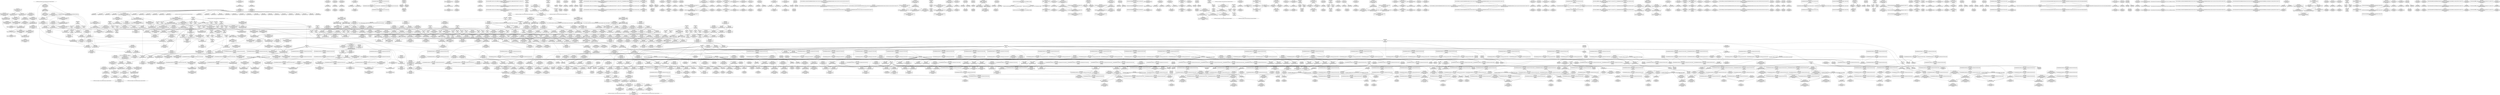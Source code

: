 digraph {
	CE0x4a36380 [shape=record,shape=Mrecord,label="{CE0x4a36380|current_sid:tmp23|security/selinux/hooks.c,218}"]
	CE0x4af1dd0 [shape=record,shape=Mrecord,label="{CE0x4af1dd0|i64*_getelementptr_inbounds_(_4_x_i64_,_4_x_i64_*___llvm_gcov_ctr129,_i64_0,_i64_2)|*Constant*}"]
	CE0x4b16e40 [shape=record,shape=Mrecord,label="{CE0x4b16e40|__preempt_count_add:do.body}"]
	CE0x4a49420 [shape=record,shape=Mrecord,label="{CE0x4a49420|rcu_read_unlock:do.body|*SummSource*}"]
	CE0x4a99a80 [shape=record,shape=Mrecord,label="{CE0x4a99a80|i64*_getelementptr_inbounds_(_11_x_i64_,_11_x_i64_*___llvm_gcov_ctr132,_i64_0,_i64_1)|*Constant*}"]
	CE0x4a30650 [shape=record,shape=Mrecord,label="{CE0x4a30650|rcu_read_lock:tmp20|include/linux/rcupdate.h,882|*SummSource*}"]
	CE0x4b14830 [shape=record,shape=Mrecord,label="{CE0x4b14830|__rcu_read_unlock:tmp7|include/linux/rcupdate.h,245|*SummSink*}"]
	CE0x4a69e20 [shape=record,shape=Mrecord,label="{CE0x4a69e20|_call_void_mcount()_#3|*SummSink*}"]
	CE0x4a675b0 [shape=record,shape=Mrecord,label="{CE0x4a675b0|task_sid:call|security/selinux/hooks.c,208}"]
	CE0x4add540 [shape=record,shape=Mrecord,label="{CE0x4add540|__preempt_count_add:tmp6|./arch/x86/include/asm/preempt.h,73|*SummSink*}"]
	CE0x49dcfd0 [shape=record,shape=Mrecord,label="{CE0x49dcfd0|selinux_ptrace_access_check:tmp5|security/selinux/hooks.c,1942|*SummSource*}"]
	CE0x4b12290 [shape=record,shape=Mrecord,label="{CE0x4b12290|__preempt_count_sub:sub|./arch/x86/include/asm/preempt.h,77}"]
	CE0x4a672c0 [shape=record,shape=Mrecord,label="{CE0x4a672c0|i64*_getelementptr_inbounds_(_4_x_i64_,_4_x_i64_*___llvm_gcov_ctr129,_i64_0,_i64_3)|*Constant*}"]
	CE0x4a745b0 [shape=record,shape=Mrecord,label="{CE0x4a745b0|rcu_read_lock:tmp4|include/linux/rcupdate.h,882|*SummSource*}"]
	CE0x4b1d7f0 [shape=record,shape=Mrecord,label="{CE0x4b1d7f0|i64*_getelementptr_inbounds_(_4_x_i64_,_4_x_i64_*___llvm_gcov_ctr135,_i64_0,_i64_2)|*Constant*}"]
	CE0x49d9480 [shape=record,shape=Mrecord,label="{CE0x49d9480|selinux_ptrace_access_check:tmp4|security/selinux/hooks.c,1942|*SummSink*}"]
	"CONST[source:2(external),value:0(static)][purpose:{operation}][SrcIdx:1]"
	CE0x4a3c7e0 [shape=record,shape=Mrecord,label="{CE0x4a3c7e0|current_has_perm:call2|security/selinux/hooks.c,1544|*SummSink*}"]
	CE0x4a44090 [shape=record,shape=Mrecord,label="{CE0x4a44090|rcu_read_lock:if.then}"]
	CE0x49d1ae0 [shape=record,shape=Mrecord,label="{CE0x49d1ae0|i64*_getelementptr_inbounds_(_9_x_i64_,_9_x_i64_*___llvm_gcov_ctr124,_i64_0,_i64_6)|*Constant*|*SummSink*}"]
	CE0x49e2b60 [shape=record,shape=Mrecord,label="{CE0x49e2b60|current_sid:tmp7|security/selinux/hooks.c,218|*SummSink*}"]
	CE0x4a49100 [shape=record,shape=Mrecord,label="{CE0x4a49100|rcu_read_unlock:if.then|*SummSource*}"]
	CE0x4a37010 [shape=record,shape=Mrecord,label="{CE0x4a37010|current_sid:sid|security/selinux/hooks.c,220|*SummSource*}"]
	CE0x4a5a490 [shape=record,shape=Mrecord,label="{CE0x4a5a490|rcu_read_unlock:tmp12|include/linux/rcupdate.h,933|*SummSource*}"]
	CE0x4ac6bc0 [shape=record,shape=Mrecord,label="{CE0x4ac6bc0|__rcu_read_lock:tmp7|include/linux/rcupdate.h,240}"]
	CE0x4a9ea00 [shape=record,shape=Mrecord,label="{CE0x4a9ea00|VOIDTB_TE:_CE_8,16_}"]
	CE0x4a7e100 [shape=record,shape=Mrecord,label="{CE0x4a7e100|__preempt_count_add:val|Function::__preempt_count_add&Arg::val::}"]
	CE0x49ffe20 [shape=record,shape=Mrecord,label="{CE0x49ffe20|selinux_ptrace_access_check:tmp16|security/selinux/hooks.c,1952|*SummSink*}"]
	CE0x4a62090 [shape=record,shape=Mrecord,label="{CE0x4a62090|rcu_lock_release:tmp1|*SummSource*}"]
	CE0x4a24c20 [shape=record,shape=Mrecord,label="{CE0x4a24c20|i64*_getelementptr_inbounds_(_11_x_i64_,_11_x_i64_*___llvm_gcov_ctr125,_i64_0,_i64_6)|*Constant*}"]
	CE0x49e6d00 [shape=record,shape=Mrecord,label="{CE0x49e6d00|selinux_ptrace_access_check:tmp3|security/selinux/hooks.c,1942|*SummSink*}"]
	CE0x49f48e0 [shape=record,shape=Mrecord,label="{CE0x49f48e0|current_sid:land.lhs.true}"]
	CE0x4a25d00 [shape=record,shape=Mrecord,label="{CE0x4a25d00|i8*_getelementptr_inbounds_(_45_x_i8_,_45_x_i8_*_.str12,_i32_0,_i32_0)|*Constant*|*SummSource*}"]
	CE0x4a71870 [shape=record,shape=Mrecord,label="{CE0x4a71870|rcu_read_lock:tmp6|include/linux/rcupdate.h,882}"]
	CE0x49e6570 [shape=record,shape=Mrecord,label="{CE0x49e6570|GLOBAL:task_sid|*Constant*}"]
	CE0x4a85cc0 [shape=record,shape=Mrecord,label="{CE0x4a85cc0|i64*_getelementptr_inbounds_(_4_x_i64_,_4_x_i64_*___llvm_gcov_ctr134,_i64_0,_i64_1)|*Constant*|*SummSink*}"]
	CE0x49eb7c0 [shape=record,shape=Mrecord,label="{CE0x49eb7c0|selinux_ptrace_access_check:return|*SummSource*}"]
	CE0x4add440 [shape=record,shape=Mrecord,label="{CE0x4add440|__rcu_read_unlock:bb}"]
	CE0x4a71070 [shape=record,shape=Mrecord,label="{CE0x4a71070|rcu_read_lock:do.end|*SummSink*}"]
	CE0x4ac5870 [shape=record,shape=Mrecord,label="{CE0x4ac5870|_call_void_asm_addl_$1,_%gs:$0_,_*m,ri,*m,_dirflag_,_fpsr_,_flags_(i32*___preempt_count,_i32_%val,_i32*___preempt_count)_#3,_!dbg_!27714,_!srcloc_!27717|./arch/x86/include/asm/preempt.h,72}"]
	CE0x4a20590 [shape=record,shape=Mrecord,label="{CE0x4a20590|task_sid:tmp3|*SummSink*}"]
	CE0x4a53860 [shape=record,shape=Mrecord,label="{CE0x4a53860|i32_0|*Constant*}"]
	CE0x49ff4a0 [shape=record,shape=Mrecord,label="{CE0x49ff4a0|selinux_ptrace_access_check:retval.0|*SummSource*}"]
	CE0x49d29a0 [shape=record,shape=Mrecord,label="{CE0x49d29a0|avc_has_perm:tclass|Function::avc_has_perm&Arg::tclass::}"]
	CE0x4a41f70 [shape=record,shape=Mrecord,label="{CE0x4a41f70|task_sid:bb|*SummSource*}"]
	CE0x4b059e0 [shape=record,shape=Mrecord,label="{CE0x4b059e0|__preempt_count_sub:tmp7|./arch/x86/include/asm/preempt.h,78|*SummSource*}"]
	CE0x49df7a0 [shape=record,shape=Mrecord,label="{CE0x49df7a0|current_sid:tmp15|security/selinux/hooks.c,218|*SummSource*}"]
	CE0x4a24980 [shape=record,shape=Mrecord,label="{CE0x4a24980|current_has_perm:call|security/selinux/hooks.c,1542|*SummSource*}"]
	CE0x4a73ab0 [shape=record,shape=Mrecord,label="{CE0x4a73ab0|rcu_read_lock:if.end|*SummSource*}"]
	CE0x4a426f0 [shape=record,shape=Mrecord,label="{CE0x4a426f0|task_sid:do.body|*SummSink*}"]
	CE0x4adb410 [shape=record,shape=Mrecord,label="{CE0x4adb410|__rcu_read_lock:tmp3|*SummSource*}"]
	CE0x4af10a0 [shape=record,shape=Mrecord,label="{CE0x4af10a0|__rcu_read_unlock:tmp2}"]
	CE0x4a56680 [shape=record,shape=Mrecord,label="{CE0x4a56680|i32_934|*Constant*|*SummSource*}"]
	CE0x4adb840 [shape=record,shape=Mrecord,label="{CE0x4adb840|rcu_lock_release:tmp2|*SummSink*}"]
	CE0x4a3b670 [shape=record,shape=Mrecord,label="{CE0x4a3b670|i64*_getelementptr_inbounds_(_13_x_i64_,_13_x_i64_*___llvm_gcov_ctr126,_i64_0,_i64_0)|*Constant*}"]
	CE0x4a60b60 [shape=record,shape=Mrecord,label="{CE0x4a60b60|task_sid:tmp1}"]
	CE0x4a9f1c0 [shape=record,shape=Mrecord,label="{CE0x4a9f1c0|VOIDTB_TE:_CE_64,72_}"]
	CE0x4a3e520 [shape=record,shape=Mrecord,label="{CE0x4a3e520|rcu_read_lock:tobool1|include/linux/rcupdate.h,882|*SummSource*}"]
	CE0x4a42300 [shape=record,shape=Mrecord,label="{CE0x4a42300|current_sid:sid|security/selinux/hooks.c,220}"]
	CE0x49ecf10 [shape=record,shape=Mrecord,label="{CE0x49ecf10|i64_6|*Constant*|*SummSource*}"]
	CE0x4a1d290 [shape=record,shape=Mrecord,label="{CE0x4a1d290|current_sid:tmp1}"]
	CE0x4af1760 [shape=record,shape=Mrecord,label="{CE0x4af1760|i64*_getelementptr_inbounds_(_4_x_i64_,_4_x_i64_*___llvm_gcov_ctr134,_i64_0,_i64_2)|*Constant*|*SummSource*}"]
	CE0x4b100c0 [shape=record,shape=Mrecord,label="{CE0x4b100c0|_call_void_asm_addl_$1,_%gs:$0_,_*m,ri,*m,_dirflag_,_fpsr_,_flags_(i32*___preempt_count,_i32_%sub,_i32*___preempt_count)_#3,_!dbg_!27717,_!srcloc_!27718|./arch/x86/include/asm/preempt.h,77}"]
	CE0x49df280 [shape=record,shape=Mrecord,label="{CE0x49df280|i64*_getelementptr_inbounds_(_11_x_i64_,_11_x_i64_*___llvm_gcov_ctr125,_i64_0,_i64_8)|*Constant*}"]
	CE0x4a45710 [shape=record,shape=Mrecord,label="{CE0x4a45710|task_sid:tmp7|security/selinux/hooks.c,208}"]
	CE0x4a31ad0 [shape=record,shape=Mrecord,label="{CE0x4a31ad0|i8*_getelementptr_inbounds_(_25_x_i8_,_25_x_i8_*_.str45,_i32_0,_i32_0)|*Constant*}"]
	CE0x4a94cc0 [shape=record,shape=Mrecord,label="{CE0x4a94cc0|rcu_read_lock:tobool|include/linux/rcupdate.h,882|*SummSink*}"]
	CE0x4a3aaa0 [shape=record,shape=Mrecord,label="{CE0x4a3aaa0|i64*_getelementptr_inbounds_(_2_x_i64_,_2_x_i64_*___llvm_gcov_ctr98,_i64_0,_i64_0)|*Constant*}"]
	CE0x49cd3a0 [shape=record,shape=Mrecord,label="{CE0x49cd3a0|selinux_ptrace_access_check:tmp8|security/selinux/hooks.c,1945}"]
	CE0x4a2e2b0 [shape=record,shape=Mrecord,label="{CE0x4a2e2b0|i64*_getelementptr_inbounds_(_13_x_i64_,_13_x_i64_*___llvm_gcov_ctr126,_i64_0,_i64_10)|*Constant*|*SummSink*}"]
	CE0x4a9ae50 [shape=record,shape=Mrecord,label="{CE0x4a9ae50|task_sid:tmp13|security/selinux/hooks.c,208}"]
	CE0x49ea380 [shape=record,shape=Mrecord,label="{CE0x49ea380|GLOBAL:current_has_perm|*Constant*|*SummSource*}"]
	CE0x4a60460 [shape=record,shape=Mrecord,label="{CE0x4a60460|GLOBAL:cred_sid|*Constant*}"]
	CE0x4a9e660 [shape=record,shape=Mrecord,label="{CE0x4a9e660|rcu_read_lock:call3|include/linux/rcupdate.h,882|*SummSink*}"]
	CE0x4adb560 [shape=record,shape=Mrecord,label="{CE0x4adb560|_call_void_mcount()_#3}"]
	CE0x49cf6a0 [shape=record,shape=Mrecord,label="{CE0x49cf6a0|selinux_ptrace_access_check:tobool1|security/selinux/hooks.c,1945|*SummSink*}"]
	CE0x49d5990 [shape=record,shape=Mrecord,label="{CE0x49d5990|get_current:tmp3|*SummSink*}"]
	CE0x4ae1a30 [shape=record,shape=Mrecord,label="{CE0x4ae1a30|GLOBAL:lock_release|*Constant*|*SummSink*}"]
	CE0x4a25950 [shape=record,shape=Mrecord,label="{CE0x4a25950|task_sid:tmp9|security/selinux/hooks.c,208|*SummSource*}"]
	CE0x49e25c0 [shape=record,shape=Mrecord,label="{CE0x49e25c0|GLOBAL:cred_sid|*Constant*}"]
	CE0x49cfc80 [shape=record,shape=Mrecord,label="{CE0x49cfc80|current_has_perm:call|security/selinux/hooks.c,1542}"]
	CE0x4ac42c0 [shape=record,shape=Mrecord,label="{CE0x4ac42c0|_call_void_mcount()_#3}"]
	CE0x49f3e50 [shape=record,shape=Mrecord,label="{CE0x49f3e50|current_sid:tmp18|security/selinux/hooks.c,218|*SummSource*}"]
	CE0x4a536c0 [shape=record,shape=Mrecord,label="{CE0x4a536c0|GLOBAL:rcu_read_unlock.__warned|Global_var:rcu_read_unlock.__warned|*SummSource*}"]
	CE0x4a7af70 [shape=record,shape=Mrecord,label="{CE0x4a7af70|current_sid:land.lhs.true}"]
	CE0x49cf630 [shape=record,shape=Mrecord,label="{CE0x49cf630|selinux_ptrace_access_check:tobool1|security/selinux/hooks.c,1945|*SummSource*}"]
	CE0x49e43b0 [shape=record,shape=Mrecord,label="{CE0x49e43b0|selinux_ptrace_access_check:tmp9|security/selinux/hooks.c,1945}"]
	CE0x6680aa0 [shape=record,shape=Mrecord,label="{CE0x6680aa0|i64_0|*Constant*|*SummSource*}"]
	CE0x4a1b0a0 [shape=record,shape=Mrecord,label="{CE0x4a1b0a0|i64*_getelementptr_inbounds_(_11_x_i64_,_11_x_i64_*___llvm_gcov_ctr125,_i64_0,_i64_1)|*Constant*|*SummSource*}"]
	CE0x4a1a550 [shape=record,shape=Mrecord,label="{CE0x4a1a550|cred_sid:tmp1|*SummSink*}"]
	CE0x4a39450 [shape=record,shape=Mrecord,label="{CE0x4a39450|_ret_i32_%retval.0,_!dbg_!27728|security/selinux/avc.c,775}"]
	CE0x4a52ed0 [shape=record,shape=Mrecord,label="{CE0x4a52ed0|__rcu_read_lock:tmp7|include/linux/rcupdate.h,240|*SummSource*}"]
	CE0x4a8bc90 [shape=record,shape=Mrecord,label="{CE0x4a8bc90|rcu_read_lock:tmp22|include/linux/rcupdate.h,884|*SummSource*}"]
	CE0x49f5ac0 [shape=record,shape=Mrecord,label="{CE0x49f5ac0|rcu_read_lock:entry|*SummSink*}"]
	CE0x4ac40b0 [shape=record,shape=Mrecord,label="{CE0x4ac40b0|_call_void___preempt_count_add(i32_1)_#10,_!dbg_!27711|include/linux/rcupdate.h,239|*SummSink*}"]
	CE0x4a9a1a0 [shape=record,shape=Mrecord,label="{CE0x4a9a1a0|_call_void_mcount()_#3}"]
	CE0x4a7d750 [shape=record,shape=Mrecord,label="{CE0x4a7d750|task_sid:tobool|security/selinux/hooks.c,208}"]
	CE0x49e4340 [shape=record,shape=Mrecord,label="{CE0x49e4340|selinux_ptrace_access_check:tmp8|security/selinux/hooks.c,1945|*SummSource*}"]
	CE0x4a63fe0 [shape=record,shape=Mrecord,label="{CE0x4a63fe0|rcu_lock_acquire:tmp4|include/linux/rcupdate.h,418}"]
	CE0x4a8c7c0 [shape=record,shape=Mrecord,label="{CE0x4a8c7c0|i64*_getelementptr_inbounds_(_2_x_i64_,_2_x_i64_*___llvm_gcov_ctr131,_i64_0,_i64_0)|*Constant*}"]
	CE0x4a7ff10 [shape=record,shape=Mrecord,label="{CE0x4a7ff10|current_sid:tmp21|security/selinux/hooks.c,218}"]
	CE0x4b14e50 [shape=record,shape=Mrecord,label="{CE0x4b14e50|__preempt_count_add:bb|*SummSource*}"]
	CE0x4a77d40 [shape=record,shape=Mrecord,label="{CE0x4a77d40|i64*_getelementptr_inbounds_(_11_x_i64_,_11_x_i64_*___llvm_gcov_ctr132,_i64_0,_i64_10)|*Constant*}"]
	CE0x4a2de30 [shape=record,shape=Mrecord,label="{CE0x4a2de30|i64*_getelementptr_inbounds_(_4_x_i64_,_4_x_i64_*___llvm_gcov_ctr130,_i64_0,_i64_3)|*Constant*|*SummSink*}"]
	CE0x4a7abc0 [shape=record,shape=Mrecord,label="{CE0x4a7abc0|GLOBAL:__rcu_read_unlock|*Constant*|*SummSource*}"]
	CE0x49f2610 [shape=record,shape=Mrecord,label="{CE0x49f2610|rcu_read_lock:tmp8|include/linux/rcupdate.h,882}"]
	CE0x49cbcb0 [shape=record,shape=Mrecord,label="{CE0x49cbcb0|selinux_ptrace_access_check:if.end|*SummSink*}"]
	CE0x4a99750 [shape=record,shape=Mrecord,label="{CE0x4a99750|rcu_read_unlock:tmp1}"]
	CE0x49e7e70 [shape=record,shape=Mrecord,label="{CE0x49e7e70|selinux_ptrace_access_check:tmp3|security/selinux/hooks.c,1942}"]
	CE0x4add0f0 [shape=record,shape=Mrecord,label="{CE0x4add0f0|rcu_lock_release:indirectgoto|*SummSink*}"]
	CE0x4b15cb0 [shape=record,shape=Mrecord,label="{CE0x4b15cb0|_call_void_mcount()_#3}"]
	CE0x4a1deb0 [shape=record,shape=Mrecord,label="{CE0x4a1deb0|avc_has_perm:entry}"]
	CE0x4a1f970 [shape=record,shape=Mrecord,label="{CE0x4a1f970|current_sid:land.lhs.true2}"]
	CE0x4a6dc40 [shape=record,shape=Mrecord,label="{CE0x4a6dc40|rcu_read_lock:tmp15|include/linux/rcupdate.h,882|*SummSink*}"]
	CE0x4a6d070 [shape=record,shape=Mrecord,label="{CE0x4a6d070|rcu_read_lock:tmp14|include/linux/rcupdate.h,882}"]
	CE0x4a50ad0 [shape=record,shape=Mrecord,label="{CE0x4a50ad0|current_sid:tobool|security/selinux/hooks.c,218}"]
	CE0x4ac1cb0 [shape=record,shape=Mrecord,label="{CE0x4ac1cb0|__rcu_read_lock:tmp}"]
	CE0x6680b10 [shape=record,shape=Mrecord,label="{CE0x6680b10|i64_0|*Constant*|*SummSink*}"]
	CE0x4a68160 [shape=record,shape=Mrecord,label="{CE0x4a68160|rcu_lock_acquire:indirectgoto|*SummSink*}"]
	CE0x4a59230 [shape=record,shape=Mrecord,label="{CE0x4a59230|current_sid:tmp15|security/selinux/hooks.c,218}"]
	CE0x49e0fa0 [shape=record,shape=Mrecord,label="{CE0x49e0fa0|_ret_i32_%call2,_!dbg_!27718|security/selinux/hooks.c,1544|*SummSink*}"]
	CE0x4ac76f0 [shape=record,shape=Mrecord,label="{CE0x4ac76f0|task_sid:tmp7|security/selinux/hooks.c,208}"]
	CE0x4a42520 [shape=record,shape=Mrecord,label="{CE0x4a42520|task_sid:do.body}"]
	CE0x4a3e5b0 [shape=record,shape=Mrecord,label="{CE0x4a3e5b0|rcu_read_lock:tobool1|include/linux/rcupdate.h,882|*SummSink*}"]
	CE0x4ac4a80 [shape=record,shape=Mrecord,label="{CE0x4ac4a80|task_sid:bb}"]
	CE0x4a9fab0 [shape=record,shape=Mrecord,label="{CE0x4a9fab0|VOIDTB_TE:_CE_168,176_}"]
	CE0x4a00950 [shape=record,shape=Mrecord,label="{CE0x4a00950|_ret_i32_%retval.0,_!dbg_!27731|security/selinux/hooks.c,1952}"]
	CE0x4ac3020 [shape=record,shape=Mrecord,label="{CE0x4ac3020|rcu_lock_acquire:tmp5|include/linux/rcupdate.h,418|*SummSink*}"]
	CE0x4a58950 [shape=record,shape=Mrecord,label="{CE0x4a58950|rcu_read_unlock:tmp16|include/linux/rcupdate.h,933|*SummSink*}"]
	CE0x4a8b5e0 [shape=record,shape=Mrecord,label="{CE0x4a8b5e0|COLLAPSED:_GCMRE___llvm_gcov_ctr127_internal_global_11_x_i64_zeroinitializer:_elem_0:default:}"]
	CE0x4a60650 [shape=record,shape=Mrecord,label="{CE0x4a60650|__rcu_read_lock:tmp5|include/linux/rcupdate.h,239}"]
	CE0x4a1f810 [shape=record,shape=Mrecord,label="{CE0x4a1f810|current_sid:bb|*SummSource*}"]
	CE0x49fa220 [shape=record,shape=Mrecord,label="{CE0x49fa220|get_current:tmp1|*SummSink*}"]
	CE0x4a51a50 [shape=record,shape=Mrecord,label="{CE0x4a51a50|_call_void_lockdep_rcu_suspicious(i8*_getelementptr_inbounds_(_25_x_i8_,_25_x_i8_*_.str3,_i32_0,_i32_0),_i32_218,_i8*_getelementptr_inbounds_(_45_x_i8_,_45_x_i8_*_.str12,_i32_0,_i32_0))_#10,_!dbg_!27727|security/selinux/hooks.c,218}"]
	CE0x4ac3c40 [shape=record,shape=Mrecord,label="{CE0x4ac3c40|_call_void_rcu_read_lock()_#10,_!dbg_!27712|security/selinux/hooks.c,207}"]
	CE0x49e39c0 [shape=record,shape=Mrecord,label="{CE0x49e39c0|selinux_ptrace_access_check:tmp15|security/selinux/hooks.c,1951|*SummSource*}"]
	CE0x4a32500 [shape=record,shape=Mrecord,label="{CE0x4a32500|i32_883|*Constant*|*SummSource*}"]
	CE0x4a88b50 [shape=record,shape=Mrecord,label="{CE0x4a88b50|_ret_void,_!dbg_!27717|include/linux/rcupdate.h,240|*SummSink*}"]
	CE0x49d8410 [shape=record,shape=Mrecord,label="{CE0x49d8410|task_sid:call3|security/selinux/hooks.c,208|*SummSource*}"]
	CE0x4a522d0 [shape=record,shape=Mrecord,label="{CE0x4a522d0|i64*_getelementptr_inbounds_(_13_x_i64_,_13_x_i64_*___llvm_gcov_ctr126,_i64_0,_i64_10)|*Constant*}"]
	CE0x49dc030 [shape=record,shape=Mrecord,label="{CE0x49dc030|_call_void_mcount()_#3}"]
	CE0x4ac7210 [shape=record,shape=Mrecord,label="{CE0x4ac7210|i64*_getelementptr_inbounds_(_4_x_i64_,_4_x_i64_*___llvm_gcov_ctr130,_i64_0,_i64_1)|*Constant*|*SummSource*}"]
	CE0x4a7b8a0 [shape=record,shape=Mrecord,label="{CE0x4a7b8a0|current_sid:if.then}"]
	CE0x4a5d420 [shape=record,shape=Mrecord,label="{CE0x4a5d420|cred_sid:entry|*SummSource*}"]
	CE0x4a85e50 [shape=record,shape=Mrecord,label="{CE0x4a85e50|GLOBAL:__preempt_count|Global_var:__preempt_count|*SummSource*}"]
	CE0x4a92820 [shape=record,shape=Mrecord,label="{CE0x4a92820|current_sid:do.body}"]
	CE0x4a63d80 [shape=record,shape=Mrecord,label="{CE0x4a63d80|void_(i32*,_i32,_i32*)*_asm_addl_$1,_%gs:$0_,_*m,ri,*m,_dirflag_,_fpsr_,_flags_}"]
	CE0x4b161a0 [shape=record,shape=Mrecord,label="{CE0x4b161a0|__preempt_count_add:tmp7|./arch/x86/include/asm/preempt.h,73|*SummSource*}"]
	CE0x4a3f450 [shape=record,shape=Mrecord,label="{CE0x4a3f450|cred_sid:tmp6|security/selinux/hooks.c,197|*SummSource*}"]
	CE0x4a8e540 [shape=record,shape=Mrecord,label="{CE0x4a8e540|rcu_read_unlock:tmp17|include/linux/rcupdate.h,933|*SummSource*}"]
	CE0x49ef670 [shape=record,shape=Mrecord,label="{CE0x49ef670|GLOBAL:current_has_perm|*Constant*|*SummSink*}"]
	CE0x4a876f0 [shape=record,shape=Mrecord,label="{CE0x4a876f0|GLOBAL:__preempt_count_add|*Constant*|*SummSink*}"]
	CE0x4ae46b0 [shape=record,shape=Mrecord,label="{CE0x4ae46b0|__preempt_count_sub:entry}"]
	CE0x4a6e850 [shape=record,shape=Mrecord,label="{CE0x4a6e850|i64*_getelementptr_inbounds_(_11_x_i64_,_11_x_i64_*___llvm_gcov_ctr127,_i64_0,_i64_8)|*Constant*|*SummSink*}"]
	CE0x4ac1ae0 [shape=record,shape=Mrecord,label="{CE0x4ac1ae0|i64*_getelementptr_inbounds_(_4_x_i64_,_4_x_i64_*___llvm_gcov_ctr130,_i64_0,_i64_0)|*Constant*}"]
	CE0x4af2f80 [shape=record,shape=Mrecord,label="{CE0x4af2f80|_ret_void,_!dbg_!27720|./arch/x86/include/asm/preempt.h,78|*SummSource*}"]
	CE0x4a24760 [shape=record,shape=Mrecord,label="{CE0x4a24760|GLOBAL:current_sid|*Constant*}"]
	CE0x4a7a570 [shape=record,shape=Mrecord,label="{CE0x4a7a570|_call_void___rcu_read_unlock()_#10,_!dbg_!27734|include/linux/rcupdate.h,937|*SummSource*}"]
	CE0x4a60ff0 [shape=record,shape=Mrecord,label="{CE0x4a60ff0|i64*_getelementptr_inbounds_(_4_x_i64_,_4_x_i64_*___llvm_gcov_ctr130,_i64_0,_i64_1)|*Constant*|*SummSink*}"]
	CE0x4a63120 [shape=record,shape=Mrecord,label="{CE0x4a63120|__rcu_read_lock:tmp2|*SummSink*}"]
	CE0x4a33180 [shape=record,shape=Mrecord,label="{CE0x4a33180|current_sid:tmp20|security/selinux/hooks.c,218|*SummSource*}"]
	CE0x4a1cee0 [shape=record,shape=Mrecord,label="{CE0x4a1cee0|task_sid:do.end6|*SummSink*}"]
	CE0x4a005e0 [shape=record,shape=Mrecord,label="{CE0x4a005e0|selinux_ptrace_access_check:tmp17|security/selinux/hooks.c,1952|*SummSink*}"]
	CE0x4a073a0 [shape=record,shape=Mrecord,label="{CE0x4a073a0|selinux_ptrace_access_check:tmp7|security/selinux/hooks.c,1943}"]
	CE0x49fcf60 [shape=record,shape=Mrecord,label="{CE0x49fcf60|i64*_getelementptr_inbounds_(_13_x_i64_,_13_x_i64_*___llvm_gcov_ctr126,_i64_0,_i64_11)|*Constant*|*SummSink*}"]
	CE0x4a2d650 [shape=record,shape=Mrecord,label="{CE0x4a2d650|i64_ptrtoint_(i8*_blockaddress(_rcu_lock_acquire,_%__here)_to_i64)|*Constant*|*SummSink*}"]
	CE0x4ac17c0 [shape=record,shape=Mrecord,label="{CE0x4ac17c0|__preempt_count_sub:tmp6|./arch/x86/include/asm/preempt.h,78|*SummSource*}"]
	CE0x4a36820 [shape=record,shape=Mrecord,label="{CE0x4a36820|current_sid:tmp23|security/selinux/hooks.c,218|*SummSink*}"]
	CE0x49d0d50 [shape=record,shape=Mrecord,label="{CE0x49d0d50|_ret_void,_!dbg_!27735|include/linux/rcupdate.h,884}"]
	CE0x4a282e0 [shape=record,shape=Mrecord,label="{CE0x4a282e0|task_sid:tmp21|security/selinux/hooks.c,208}"]
	CE0x4a39100 [shape=record,shape=Mrecord,label="{CE0x4a39100|i16_2|*Constant*|*SummSource*}"]
	CE0x4a61a30 [shape=record,shape=Mrecord,label="{CE0x4a61a30|rcu_lock_acquire:indirectgoto|*SummSource*}"]
	CE0x49ca3b0 [shape=record,shape=Mrecord,label="{CE0x49ca3b0|selinux_ptrace_access_check:entry|*SummSource*}"]
	CE0x4a42420 [shape=record,shape=Mrecord,label="{CE0x4a42420|task_sid:land.lhs.true|*SummSource*}"]
	CE0x49d9590 [shape=record,shape=Mrecord,label="{CE0x49d9590|_ret_i32_%tmp24,_!dbg_!27742|security/selinux/hooks.c,220}"]
	CE0x4a28850 [shape=record,shape=Mrecord,label="{CE0x4a28850|task_sid:tmp21|security/selinux/hooks.c,208|*SummSource*}"]
	CE0x4a9fbc0 [shape=record,shape=Mrecord,label="{CE0x4a9fbc0|selinux_ptrace_access_check:mode|Function::selinux_ptrace_access_check&Arg::mode::}"]
	CE0x49c27a0 [shape=record,shape=Mrecord,label="{CE0x49c27a0|_call_void_mcount()_#3}"]
	CE0x4a86670 [shape=record,shape=Mrecord,label="{CE0x4a86670|%struct.lockdep_map*_null|*Constant*}"]
	CE0x49cc700 [shape=record,shape=Mrecord,label="{CE0x49cc700|selinux_ptrace_access_check:tmp2|security/selinux/hooks.c,1942}"]
	CE0x4a46120 [shape=record,shape=Mrecord,label="{CE0x4a46120|rcu_read_lock:tmp3}"]
	CE0x4af1fc0 [shape=record,shape=Mrecord,label="{CE0x4af1fc0|__preempt_count_sub:tmp3|*SummSink*}"]
	CE0x4add370 [shape=record,shape=Mrecord,label="{CE0x4add370|__rcu_read_lock:do.body|*SummSource*}"]
	CE0x4a1a970 [shape=record,shape=Mrecord,label="{CE0x4a1a970|current_sid:tmp6|security/selinux/hooks.c,218|*SummSource*}"]
	CE0x4a93e90 [shape=record,shape=Mrecord,label="{CE0x4a93e90|rcu_read_lock:tmp9|include/linux/rcupdate.h,882|*SummSink*}"]
	CE0x4a61fb0 [shape=record,shape=Mrecord,label="{CE0x4a61fb0|i64_1|*Constant*}"]
	CE0x4a94b50 [shape=record,shape=Mrecord,label="{CE0x4a94b50|rcu_read_lock:tobool|include/linux/rcupdate.h,882}"]
	CE0x4a867d0 [shape=record,shape=Mrecord,label="{CE0x4a867d0|i64*_getelementptr_inbounds_(_4_x_i64_,_4_x_i64_*___llvm_gcov_ctr130,_i64_0,_i64_3)|*Constant*}"]
	CE0x4b15570 [shape=record,shape=Mrecord,label="{CE0x4b15570|i64*_getelementptr_inbounds_(_4_x_i64_,_4_x_i64_*___llvm_gcov_ctr129,_i64_0,_i64_1)|*Constant*|*SummSource*}"]
	CE0x4a20ac0 [shape=record,shape=Mrecord,label="{CE0x4a20ac0|cred_sid:tmp|*SummSink*}"]
	CE0x4a35580 [shape=record,shape=Mrecord,label="{CE0x4a35580|current_sid:tmp21|security/selinux/hooks.c,218|*SummSink*}"]
	CE0x49fbf20 [shape=record,shape=Mrecord,label="{CE0x49fbf20|i64*_getelementptr_inbounds_(_4_x_i64_,_4_x_i64_*___llvm_gcov_ctr135,_i64_0,_i64_0)|*Constant*}"]
	CE0x4a19510 [shape=record,shape=Mrecord,label="{CE0x4a19510|task_sid:entry}"]
	CE0x4a2e900 [shape=record,shape=Mrecord,label="{CE0x4a2e900|rcu_read_lock:tmp18|include/linux/rcupdate.h,882|*SummSource*}"]
	CE0x49d7a50 [shape=record,shape=Mrecord,label="{CE0x49d7a50|i32_1|*Constant*|*SummSink*}"]
	CE0x4a35af0 [shape=record,shape=Mrecord,label="{CE0x4a35af0|COLLAPSED:_CMRE:_elem_0::|security/selinux/hooks.c,218}"]
	CE0x49e6880 [shape=record,shape=Mrecord,label="{CE0x49e6880|selinux_ptrace_access_check:tmp2|security/selinux/hooks.c,1942|*SummSink*}"]
	CE0x49dea70 [shape=record,shape=Mrecord,label="{CE0x49dea70|current_sid:call|security/selinux/hooks.c,218|*SummSource*}"]
	CE0x49da0f0 [shape=record,shape=Mrecord,label="{CE0x49da0f0|i32_2|*Constant*}"]
	CE0x4a459f0 [shape=record,shape=Mrecord,label="{CE0x4a459f0|i64*_getelementptr_inbounds_(_2_x_i64_,_2_x_i64_*___llvm_gcov_ctr131,_i64_0,_i64_0)|*Constant*|*SummSource*}"]
	CE0x49d5a20 [shape=record,shape=Mrecord,label="{CE0x49d5a20|_call_void_mcount()_#3}"]
	CE0x4a9c760 [shape=record,shape=Mrecord,label="{CE0x4a9c760|i64_5|*Constant*}"]
	CE0x4a63000 [shape=record,shape=Mrecord,label="{CE0x4a63000|__rcu_read_unlock:tmp3|*SummSource*}"]
	CE0x4b2af50 [shape=record,shape=Mrecord,label="{CE0x4b2af50|__preempt_count_sub:tmp2|*SummSink*}"]
	CE0x49f4d00 [shape=record,shape=Mrecord,label="{CE0x49f4d00|task_sid:tmp18|security/selinux/hooks.c,208|*SummSource*}"]
	CE0x4adc610 [shape=record,shape=Mrecord,label="{CE0x4adc610|i64*_getelementptr_inbounds_(_4_x_i64_,_4_x_i64_*___llvm_gcov_ctr133,_i64_0,_i64_0)|*Constant*}"]
	CE0x4a4a0b0 [shape=record,shape=Mrecord,label="{CE0x4a4a0b0|task_sid:tmp12|security/selinux/hooks.c,208|*SummSource*}"]
	CE0x4a6e250 [shape=record,shape=Mrecord,label="{CE0x4a6e250|i64*_getelementptr_inbounds_(_11_x_i64_,_11_x_i64_*___llvm_gcov_ctr127,_i64_0,_i64_8)|*Constant*}"]
	CE0x49d5d90 [shape=record,shape=Mrecord,label="{CE0x49d5d90|GLOBAL:current_sid|*Constant*|*SummSink*}"]
	CE0x4a784a0 [shape=record,shape=Mrecord,label="{CE0x4a784a0|rcu_read_unlock:tmp22|include/linux/rcupdate.h,935}"]
	CE0x4a1ca00 [shape=record,shape=Mrecord,label="{CE0x4a1ca00|current_sid:tobool1|security/selinux/hooks.c,218}"]
	CE0x4a9cc20 [shape=record,shape=Mrecord,label="{CE0x4a9cc20|rcu_read_unlock:tmp11|include/linux/rcupdate.h,933}"]
	CE0x4a18ea0 [shape=record,shape=Mrecord,label="{CE0x4a18ea0|GLOBAL:lockdep_rcu_suspicious|*Constant*|*SummSource*}"]
	CE0x49e66a0 [shape=record,shape=Mrecord,label="{CE0x49e66a0|selinux_ptrace_access_check:call4|security/selinux/hooks.c,1947|*SummSink*}"]
	CE0x4a64140 [shape=record,shape=Mrecord,label="{CE0x4a64140|i64*_getelementptr_inbounds_(_4_x_i64_,_4_x_i64_*___llvm_gcov_ctr130,_i64_0,_i64_2)|*Constant*}"]
	CE0x4a34440 [shape=record,shape=Mrecord,label="{CE0x4a34440|_ret_%struct.task_struct*_%tmp4,_!dbg_!27714|./arch/x86/include/asm/current.h,14|*SummSource*}"]
	CE0x4a9eae0 [shape=record,shape=Mrecord,label="{CE0x4a9eae0|VOIDTB_TE:_CE_20,24_}"]
	CE0x4a59df0 [shape=record,shape=Mrecord,label="{CE0x4a59df0|rcu_read_unlock:tmp5|include/linux/rcupdate.h,933}"]
	CE0x4a81cb0 [shape=record,shape=Mrecord,label="{CE0x4a81cb0|task_sid:land.lhs.true}"]
	CE0x4b1d4a0 [shape=record,shape=Mrecord,label="{CE0x4b1d4a0|__preempt_count_add:bb|*SummSink*}"]
	CE0x49da630 [shape=record,shape=Mrecord,label="{CE0x49da630|i64*_getelementptr_inbounds_(_11_x_i64_,_11_x_i64_*___llvm_gcov_ctr125,_i64_0,_i64_0)|*Constant*|*SummSink*}"]
	CE0x4b05fa0 [shape=record,shape=Mrecord,label="{CE0x4b05fa0|__preempt_count_sub:tmp5|./arch/x86/include/asm/preempt.h,77}"]
	CE0x4a1da40 [shape=record,shape=Mrecord,label="{CE0x4a1da40|task_sid:tmp16|security/selinux/hooks.c,208|*SummSink*}"]
	CE0x49e4420 [shape=record,shape=Mrecord,label="{CE0x49e4420|selinux_ptrace_access_check:tmp8|security/selinux/hooks.c,1945|*SummSink*}"]
	CE0x4a99490 [shape=record,shape=Mrecord,label="{CE0x4a99490|current_sid:tmp6|security/selinux/hooks.c,218}"]
	CE0x4a38600 [shape=record,shape=Mrecord,label="{CE0x4a38600|GLOBAL:rcu_read_lock|*Constant*}"]
	CE0x49fa000 [shape=record,shape=Mrecord,label="{CE0x49fa000|current_sid:tmp16|security/selinux/hooks.c,218|*SummSink*}"]
	CE0x4a62ea0 [shape=record,shape=Mrecord,label="{CE0x4a62ea0|__rcu_read_unlock:tmp2|*SummSink*}"]
	CE0x4af2ff0 [shape=record,shape=Mrecord,label="{CE0x4af2ff0|_ret_void,_!dbg_!27720|./arch/x86/include/asm/preempt.h,78|*SummSink*}"]
	CE0x4ae20a0 [shape=record,shape=Mrecord,label="{CE0x4ae20a0|_call_void_mcount()_#3}"]
	CE0x4a34a60 [shape=record,shape=Mrecord,label="{CE0x4a34a60|i32_78|*Constant*}"]
	CE0x4a49960 [shape=record,shape=Mrecord,label="{CE0x4a49960|rcu_read_unlock:land.lhs.true|*SummSource*}"]
	CE0x4a33b00 [shape=record,shape=Mrecord,label="{CE0x4a33b00|current_sid:call4|security/selinux/hooks.c,218|*SummSink*}"]
	CE0x4a83210 [shape=record,shape=Mrecord,label="{CE0x4a83210|i8*_undef|*Constant*|*SummSource*}"]
	CE0x4a2e070 [shape=record,shape=Mrecord,label="{CE0x4a2e070|rcu_lock_acquire:tmp6|*SummSource*}"]
	CE0x49f24a0 [shape=record,shape=Mrecord,label="{CE0x49f24a0|GLOBAL:rcu_read_lock.__warned|Global_var:rcu_read_lock.__warned|*SummSink*}"]
	CE0x4add060 [shape=record,shape=Mrecord,label="{CE0x4add060|rcu_lock_release:indirectgoto|*SummSource*}"]
	CE0x4a8dcf0 [shape=record,shape=Mrecord,label="{CE0x4a8dcf0|task_sid:tmp17|security/selinux/hooks.c,208}"]
	CE0x4a7d6e0 [shape=record,shape=Mrecord,label="{CE0x4a7d6e0|task_sid:tmp4|*LoadInst*|security/selinux/hooks.c,208}"]
	CE0x4a72090 [shape=record,shape=Mrecord,label="{CE0x4a72090|rcu_read_unlock:tmp5|include/linux/rcupdate.h,933|*SummSink*}"]
	CE0x4a626f0 [shape=record,shape=Mrecord,label="{CE0x4a626f0|rcu_lock_acquire:tmp1|*SummSink*}"]
	CE0x4a2d3f0 [shape=record,shape=Mrecord,label="{CE0x4a2d3f0|i64_ptrtoint_(i8*_blockaddress(_rcu_lock_acquire,_%__here)_to_i64)|*Constant*}"]
	CE0x49ed530 [shape=record,shape=Mrecord,label="{CE0x49ed530|selinux_ptrace_access_check:tmp12|security/selinux/hooks.c,1946|*SummSink*}"]
	CE0x4a336f0 [shape=record,shape=Mrecord,label="{CE0x4a336f0|current_sid:call4|security/selinux/hooks.c,218}"]
	CE0x4a4edd0 [shape=record,shape=Mrecord,label="{CE0x4a4edd0|rcu_read_unlock:tmp9|include/linux/rcupdate.h,933|*SummSource*}"]
	CE0x4a6b110 [shape=record,shape=Mrecord,label="{CE0x4a6b110|rcu_read_lock:tmp7|include/linux/rcupdate.h,882|*SummSink*}"]
	CE0x4a5e780 [shape=record,shape=Mrecord,label="{CE0x4a5e780|GLOBAL:rcu_read_unlock|*Constant*|*SummSource*}"]
	CE0x4a6d210 [shape=record,shape=Mrecord,label="{CE0x4a6d210|rcu_read_lock:tmp13|include/linux/rcupdate.h,882|*SummSink*}"]
	CE0x4a1d220 [shape=record,shape=Mrecord,label="{CE0x4a1d220|i64_1|*Constant*}"]
	CE0x49d91e0 [shape=record,shape=Mrecord,label="{CE0x49d91e0|VOIDTB_TE:_CE_128,136_}"]
	CE0x4a51f40 [shape=record,shape=Mrecord,label="{CE0x4a51f40|rcu_read_unlock:tmp7|include/linux/rcupdate.h,933|*SummSource*}"]
	CE0x4a9f6d0 [shape=record,shape=Mrecord,label="{CE0x4a9f6d0|VOIDTB_TE:_CE_112,120_}"]
	CE0x49f1d30 [shape=record,shape=Mrecord,label="{CE0x49f1d30|avc_has_perm:ssid|Function::avc_has_perm&Arg::ssid::|*SummSource*}"]
	CE0x4a489f0 [shape=record,shape=Mrecord,label="{CE0x4a489f0|rcu_read_unlock:bb}"]
	CE0x49c3eb0 [shape=record,shape=Mrecord,label="{CE0x49c3eb0|selinux_ptrace_access_check:tmp|*SummSource*}"]
	CE0x4ada260 [shape=record,shape=Mrecord,label="{CE0x4ada260|i64*_getelementptr_inbounds_(_4_x_i64_,_4_x_i64_*___llvm_gcov_ctr134,_i64_0,_i64_3)|*Constant*}"]
	CE0x4a87b60 [shape=record,shape=Mrecord,label="{CE0x4a87b60|task_sid:tmp}"]
	CE0x4a60c40 [shape=record,shape=Mrecord,label="{CE0x4a60c40|i64*_getelementptr_inbounds_(_13_x_i64_,_13_x_i64_*___llvm_gcov_ctr126,_i64_0,_i64_1)|*Constant*}"]
	CE0x49d7940 [shape=record,shape=Mrecord,label="{CE0x49d7940|i32_1|*Constant*}"]
	CE0x49f6a30 [shape=record,shape=Mrecord,label="{CE0x49f6a30|i1_true|*Constant*}"]
	CE0x49c4380 [shape=record,shape=Mrecord,label="{CE0x49c4380|selinux_ptrace_access_check:tmp}"]
	CE0x4a1b750 [shape=record,shape=Mrecord,label="{CE0x4a1b750|rcu_lock_acquire:entry|*SummSink*}"]
	CE0x4a730a0 [shape=record,shape=Mrecord,label="{CE0x4a730a0|rcu_read_unlock:tmp7|include/linux/rcupdate.h,933}"]
	CE0x49f7570 [shape=record,shape=Mrecord,label="{CE0x49f7570|current_sid:tmp3}"]
	CE0x4a23c70 [shape=record,shape=Mrecord,label="{CE0x4a23c70|current_sid:do.end|*SummSource*}"]
	CE0x49de5d0 [shape=record,shape=Mrecord,label="{CE0x49de5d0|task_sid:tmp1}"]
	CE0x4a5dd80 [shape=record,shape=Mrecord,label="{CE0x4a5dd80|_ret_i32_%tmp6,_!dbg_!27716|security/selinux/hooks.c,197|*SummSink*}"]
	CE0x49d9280 [shape=record,shape=Mrecord,label="{CE0x49d9280|VOIDTB_TE:_CE_136,144_}"]
	CE0x49ed3c0 [shape=record,shape=Mrecord,label="{CE0x49ed3c0|i64_2|*Constant*}"]
	CE0x49d16a0 [shape=record,shape=Mrecord,label="{CE0x49d16a0|current_sid:tmp|*SummSink*}"]
	CE0x4ada8c0 [shape=record,shape=Mrecord,label="{CE0x4ada8c0|_call_void_mcount()_#3}"]
	CE0x49e8520 [shape=record,shape=Mrecord,label="{CE0x49e8520|selinux_ptrace_access_check:tmp11|security/selinux/hooks.c,1945|*SummSource*}"]
	CE0x4a5efd0 [shape=record,shape=Mrecord,label="{CE0x4a5efd0|_ret_void,_!dbg_!27735|include/linux/rcupdate.h,938|*SummSink*}"]
	CE0x4a7dff0 [shape=record,shape=Mrecord,label="{CE0x4a7dff0|_ret_void,_!dbg_!27719|./arch/x86/include/asm/preempt.h,73}"]
	CE0x49d0800 [shape=record,shape=Mrecord,label="{CE0x49d0800|GLOBAL:task_sid|*Constant*|*SummSink*}"]
	CE0x49ffac0 [shape=record,shape=Mrecord,label="{CE0x49ffac0|i64*_getelementptr_inbounds_(_9_x_i64_,_9_x_i64_*___llvm_gcov_ctr124,_i64_0,_i64_8)|*Constant*|*SummSink*}"]
	CE0x4a90610 [shape=record,shape=Mrecord,label="{CE0x4a90610|cred_sid:tmp4|*LoadInst*|security/selinux/hooks.c,196|*SummSource*}"]
	CE0x4a8f590 [shape=record,shape=Mrecord,label="{CE0x4a8f590|current_sid:tmp20|security/selinux/hooks.c,218}"]
	CE0x4afd910 [shape=record,shape=Mrecord,label="{CE0x4afd910|__rcu_read_unlock:do.body|*SummSource*}"]
	CE0x49d6390 [shape=record,shape=Mrecord,label="{CE0x49d6390|_call_void_mcount()_#3|*SummSource*}"]
	CE0x4a7b620 [shape=record,shape=Mrecord,label="{CE0x4a7b620|GLOBAL:rcu_lock_release|*Constant*}"]
	CE0x49f42b0 [shape=record,shape=Mrecord,label="{CE0x49f42b0|_ret_i32_%retval.0,_!dbg_!27731|security/selinux/hooks.c,1952|*SummSink*}"]
	CE0x49c6c00 [shape=record,shape=Mrecord,label="{CE0x49c6c00|selinux_ptrace_access_check:if.then|*SummSource*}"]
	CE0x4a70fa0 [shape=record,shape=Mrecord,label="{CE0x4a70fa0|rcu_read_lock:do.end|*SummSource*}"]
	CE0x4a82ea0 [shape=record,shape=Mrecord,label="{CE0x4a82ea0|rcu_lock_acquire:tmp7|*SummSink*}"]
	CE0x49d0920 [shape=record,shape=Mrecord,label="{CE0x49d0920|task_sid:entry|*SummSink*}"]
	CE0x4a427d0 [shape=record,shape=Mrecord,label="{CE0x4a427d0|cred_sid:tmp2}"]
	CE0x4a3b3e0 [shape=record,shape=Mrecord,label="{CE0x4a3b3e0|get_current:tmp2|*SummSink*}"]
	CE0x4ae33c0 [shape=record,shape=Mrecord,label="{CE0x4ae33c0|__preempt_count_add:tmp6|./arch/x86/include/asm/preempt.h,73}"]
	CE0x4a56430 [shape=record,shape=Mrecord,label="{CE0x4a56430|i32_934|*Constant*}"]
	CE0x4a1ab20 [shape=record,shape=Mrecord,label="{CE0x4a1ab20|current_sid:tmp6|security/selinux/hooks.c,218|*SummSink*}"]
	CE0x4b13e70 [shape=record,shape=Mrecord,label="{CE0x4b13e70|__preempt_count_add:tmp}"]
	CE0x4a37ec0 [shape=record,shape=Mrecord,label="{CE0x4a37ec0|current_sid:tmp24|security/selinux/hooks.c,220|*SummSink*}"]
	CE0x4a4dcb0 [shape=record,shape=Mrecord,label="{CE0x4a4dcb0|rcu_read_unlock:tobool1|include/linux/rcupdate.h,933|*SummSource*}"]
	CE0x4a58820 [shape=record,shape=Mrecord,label="{CE0x4a58820|rcu_read_unlock:tmp16|include/linux/rcupdate.h,933|*SummSource*}"]
	CE0x4a24570 [shape=record,shape=Mrecord,label="{CE0x4a24570|current_sid:tobool1|security/selinux/hooks.c,218|*SummSink*}"]
	CE0x49e2e90 [shape=record,shape=Mrecord,label="{CE0x49e2e90|_ret_i32_%call7,_!dbg_!27749|security/selinux/hooks.c,210|*SummSink*}"]
	CE0x4a6a860 [shape=record,shape=Mrecord,label="{CE0x4a6a860|rcu_read_unlock:tobool|include/linux/rcupdate.h,933|*SummSink*}"]
	CE0x49e37d0 [shape=record,shape=Mrecord,label="{CE0x49e37d0|selinux_ptrace_access_check:tmp15|security/selinux/hooks.c,1951}"]
	CE0x4a7d010 [shape=record,shape=Mrecord,label="{CE0x4a7d010|__rcu_read_unlock:tmp1}"]
	CE0x4b062c0 [shape=record,shape=Mrecord,label="{CE0x4b062c0|i64*_getelementptr_inbounds_(_4_x_i64_,_4_x_i64_*___llvm_gcov_ctr129,_i64_0,_i64_0)|*Constant*|*SummSource*}"]
	CE0x4a1ce10 [shape=record,shape=Mrecord,label="{CE0x4a1ce10|task_sid:do.end6|*SummSource*}"]
	CE0x49f2d90 [shape=record,shape=Mrecord,label="{CE0x49f2d90|i64*_getelementptr_inbounds_(_11_x_i64_,_11_x_i64_*___llvm_gcov_ctr127,_i64_0,_i64_0)|*Constant*|*SummSource*}"]
	CE0x4a8bb30 [shape=record,shape=Mrecord,label="{CE0x4a8bb30|__rcu_read_lock:tmp2}"]
	CE0x4b28490 [shape=record,shape=Mrecord,label="{CE0x4b28490|__preempt_count_sub:tmp5|./arch/x86/include/asm/preempt.h,77|*SummSink*}"]
	CE0x49ec8b0 [shape=record,shape=Mrecord,label="{CE0x49ec8b0|i64_7|*Constant*|*SummSource*}"]
	CE0x4b13aa0 [shape=record,shape=Mrecord,label="{CE0x4b13aa0|__preempt_count_add:tmp|*SummSink*}"]
	CE0x4a8d1e0 [shape=record,shape=Mrecord,label="{CE0x4a8d1e0|cred_sid:sid|security/selinux/hooks.c,197|*SummSink*}"]
	CE0x49eb340 [shape=record,shape=Mrecord,label="{CE0x49eb340|avc_has_perm:tsid|Function::avc_has_perm&Arg::tsid::}"]
	CE0x4a19ed0 [shape=record,shape=Mrecord,label="{CE0x4a19ed0|task_sid:tmp10|security/selinux/hooks.c,208|*SummSource*}"]
	CE0x4b061b0 [shape=record,shape=Mrecord,label="{CE0x4b061b0|__preempt_count_sub:tmp1|*SummSource*}"]
	CE0x4af0bf0 [shape=record,shape=Mrecord,label="{CE0x4af0bf0|void_(i32*,_i32,_i32*)*_asm_addl_$1,_%gs:$0_,_*m,ri,*m,_dirflag_,_fpsr_,_flags_|*SummSource*}"]
	CE0x49fdc60 [shape=record,shape=Mrecord,label="{CE0x49fdc60|i8_1|*Constant*|*SummSource*}"]
	CE0x4ad9ed0 [shape=record,shape=Mrecord,label="{CE0x4ad9ed0|__preempt_count_add:tmp1}"]
	CE0x4a5dc20 [shape=record,shape=Mrecord,label="{CE0x4a5dc20|_ret_i32_%tmp6,_!dbg_!27716|security/selinux/hooks.c,197|*SummSource*}"]
	CE0x49e4730 [shape=record,shape=Mrecord,label="{CE0x49e4730|i32_0|*Constant*|*SummSink*}"]
	CE0x49f68e0 [shape=record,shape=Mrecord,label="{CE0x49f68e0|current_has_perm:tmp2|*SummSink*}"]
	"CONST[source:0(mediator),value:0(static)][purpose:{operation}][SnkIdx:7]"
	CE0x4a56900 [shape=record,shape=Mrecord,label="{CE0x4a56900|i32_934|*Constant*|*SummSink*}"]
	CE0x4a49230 [shape=record,shape=Mrecord,label="{CE0x4a49230|rcu_read_unlock:if.then|*SummSink*}"]
	CE0x4a23410 [shape=record,shape=Mrecord,label="{CE0x4a23410|current_sid:tmp12|security/selinux/hooks.c,218}"]
	CE0x4a89230 [shape=record,shape=Mrecord,label="{CE0x4a89230|rcu_read_lock:tmp1|*SummSink*}"]
	CE0x49dd890 [shape=record,shape=Mrecord,label="{CE0x49dd890|selinux_ptrace_access_check:tmp11|security/selinux/hooks.c,1945}"]
	CE0x4a707e0 [shape=record,shape=Mrecord,label="{CE0x4a707e0|__rcu_read_lock:entry|*SummSink*}"]
	CE0x4a36a50 [shape=record,shape=Mrecord,label="{CE0x4a36a50|i64*_getelementptr_inbounds_(_2_x_i64_,_2_x_i64_*___llvm_gcov_ctr98,_i64_0,_i64_1)|*Constant*}"]
	CE0x4ae4640 [shape=record,shape=Mrecord,label="{CE0x4ae4640|__preempt_count_sub:entry|*SummSource*}"]
	CE0x4b146c0 [shape=record,shape=Mrecord,label="{CE0x4b146c0|__rcu_read_unlock:tmp7|include/linux/rcupdate.h,245|*SummSource*}"]
	CE0x4a6ba80 [shape=record,shape=Mrecord,label="{CE0x4a6ba80|rcu_read_lock:land.lhs.true|*SummSource*}"]
	CE0x4a37170 [shape=record,shape=Mrecord,label="{CE0x4a37170|current_sid:sid|security/selinux/hooks.c,220|*SummSink*}"]
	CE0x4a4c150 [shape=record,shape=Mrecord,label="{CE0x4a4c150|current_sid:tmp14|security/selinux/hooks.c,218}"]
	CE0x4a6baf0 [shape=record,shape=Mrecord,label="{CE0x4a6baf0|rcu_read_lock:land.lhs.true|*SummSink*}"]
	CE0x4a77210 [shape=record,shape=Mrecord,label="{CE0x4a77210|rcu_read_unlock:tmp19|include/linux/rcupdate.h,933|*SummSink*}"]
	CE0x4a862e0 [shape=record,shape=Mrecord,label="{CE0x4a862e0|_call_void_mcount()_#3|*SummSink*}"]
	CE0x4a66070 [shape=record,shape=Mrecord,label="{CE0x4a66070|task_sid:tmp5|security/selinux/hooks.c,208}"]
	CE0x49f51c0 [shape=record,shape=Mrecord,label="{CE0x49f51c0|_call_void_lockdep_rcu_suspicious(i8*_getelementptr_inbounds_(_25_x_i8_,_25_x_i8_*_.str3,_i32_0,_i32_0),_i32_208,_i8*_getelementptr_inbounds_(_41_x_i8_,_41_x_i8_*_.str44,_i32_0,_i32_0))_#10,_!dbg_!27732|security/selinux/hooks.c,208}"]
	CE0x4a3efa0 [shape=record,shape=Mrecord,label="{CE0x4a3efa0|task_sid:tmp11|security/selinux/hooks.c,208|*SummSource*}"]
	CE0x4a52fe0 [shape=record,shape=Mrecord,label="{CE0x4a52fe0|current_sid:tmp5|security/selinux/hooks.c,218}"]
	CE0x4a8ea30 [shape=record,shape=Mrecord,label="{CE0x4a8ea30|i8*_getelementptr_inbounds_(_45_x_i8_,_45_x_i8_*_.str12,_i32_0,_i32_0)|*Constant*}"]
	CE0x49df730 [shape=record,shape=Mrecord,label="{CE0x49df730|current_sid:tmp15|security/selinux/hooks.c,218}"]
	CE0x4b2c540 [shape=record,shape=Mrecord,label="{CE0x4b2c540|__preempt_count_sub:bb|*SummSink*}"]
	CE0x4a341e0 [shape=record,shape=Mrecord,label="{CE0x4a341e0|get_current:entry}"]
	CE0x4a8f4b0 [shape=record,shape=Mrecord,label="{CE0x4a8f4b0|current_sid:tmp19|security/selinux/hooks.c,218}"]
	CE0x4a32af0 [shape=record,shape=Mrecord,label="{CE0x4a32af0|i64*_getelementptr_inbounds_(_11_x_i64_,_11_x_i64_*___llvm_gcov_ctr125,_i64_0,_i64_10)|*Constant*}"]
	CE0x4a9a720 [shape=record,shape=Mrecord,label="{CE0x4a9a720|i64*_getelementptr_inbounds_(_11_x_i64_,_11_x_i64_*___llvm_gcov_ctr125,_i64_0,_i64_8)|*Constant*}"]
	CE0x4a58000 [shape=record,shape=Mrecord,label="{CE0x4a58000|rcu_read_unlock:tmp}"]
	CE0x4a86ae0 [shape=record,shape=Mrecord,label="{CE0x4a86ae0|%struct.lockdep_map*_null|*Constant*|*SummSource*}"]
	CE0x4a31760 [shape=record,shape=Mrecord,label="{CE0x4a31760|GLOBAL:lockdep_rcu_suspicious|*Constant*}"]
	CE0x4a6f770 [shape=record,shape=Mrecord,label="{CE0x4a6f770|rcu_read_unlock:land.lhs.true}"]
	"CONST[source:0(mediator),value:2(dynamic)][purpose:{object}][SnkIdx:6]"
	CE0x4b1f900 [shape=record,shape=Mrecord,label="{CE0x4b1f900|__preempt_count_sub:do.body}"]
	CE0x49d2830 [shape=record,shape=Mrecord,label="{CE0x49d2830|i16_6|*Constant*|*SummSink*}"]
	CE0x4a4ddd0 [shape=record,shape=Mrecord,label="{CE0x4a4ddd0|rcu_read_unlock:tobool1|include/linux/rcupdate.h,933|*SummSink*}"]
	CE0x4af1cc0 [shape=record,shape=Mrecord,label="{CE0x4af1cc0|_call_void_mcount()_#3|*SummSink*}"]
	CE0x4a79810 [shape=record,shape=Mrecord,label="{CE0x4a79810|GLOBAL:rcu_lock_release|*Constant*|*SummSource*}"]
	CE0x4a27c20 [shape=record,shape=Mrecord,label="{CE0x4a27c20|i64*_getelementptr_inbounds_(_13_x_i64_,_13_x_i64_*___llvm_gcov_ctr126,_i64_0,_i64_9)|*Constant*|*SummSink*}"]
	CE0x4a45b50 [shape=record,shape=Mrecord,label="{CE0x4a45b50|i64*_getelementptr_inbounds_(_2_x_i64_,_2_x_i64_*___llvm_gcov_ctr131,_i64_0,_i64_0)|*Constant*|*SummSink*}"]
	CE0x4a22ad0 [shape=record,shape=Mrecord,label="{CE0x4a22ad0|current_sid:do.body|*SummSource*}"]
	CE0x49ed4c0 [shape=record,shape=Mrecord,label="{CE0x49ed4c0|selinux_ptrace_access_check:tmp12|security/selinux/hooks.c,1946}"]
	CE0x49f5e70 [shape=record,shape=Mrecord,label="{CE0x49f5e70|current_has_perm:call2|security/selinux/hooks.c,1544}"]
	CE0x49cbf70 [shape=record,shape=Mrecord,label="{CE0x49cbf70|i64_2|*Constant*|*SummSink*}"]
	CE0x4a658d0 [shape=record,shape=Mrecord,label="{CE0x4a658d0|COLLAPSED:_GCMRE___llvm_gcov_ctr130_internal_global_4_x_i64_zeroinitializer:_elem_0:default:}"]
	CE0x4a66a60 [shape=record,shape=Mrecord,label="{CE0x4a66a60|task_sid:tmp27|security/selinux/hooks.c,208}"]
	CE0x49ef1f0 [shape=record,shape=Mrecord,label="{CE0x49ef1f0|selinux_ptrace_access_check:call7|security/selinux/hooks.c,1951|*SummSink*}"]
	CE0x4a239f0 [shape=record,shape=Mrecord,label="{CE0x4a239f0|current_sid:land.lhs.true2|*SummSource*}"]
	CE0x4af48e0 [shape=record,shape=Mrecord,label="{CE0x4af48e0|i64*_getelementptr_inbounds_(_4_x_i64_,_4_x_i64_*___llvm_gcov_ctr134,_i64_0,_i64_1)|*Constant*}"]
	CE0x4b16360 [shape=record,shape=Mrecord,label="{CE0x4b16360|__preempt_count_add:tmp7|./arch/x86/include/asm/preempt.h,73|*SummSink*}"]
	CE0x4a719e0 [shape=record,shape=Mrecord,label="{CE0x4a719e0|rcu_read_lock:tmp5|include/linux/rcupdate.h,882|*SummSink*}"]
	CE0x49eb280 [shape=record,shape=Mrecord,label="{CE0x49eb280|avc_has_perm:ssid|Function::avc_has_perm&Arg::ssid::|*SummSink*}"]
	CE0x49d9600 [shape=record,shape=Mrecord,label="{CE0x49d9600|selinux_ptrace_access_check:child|Function::selinux_ptrace_access_check&Arg::child::|*SummSource*}"]
	CE0x4a93590 [shape=record,shape=Mrecord,label="{CE0x4a93590|__rcu_read_lock:tmp4|include/linux/rcupdate.h,239|*SummSource*}"]
	CE0x4a8d8a0 [shape=record,shape=Mrecord,label="{CE0x4a8d8a0|GLOBAL:rcu_read_unlock.__warned|Global_var:rcu_read_unlock.__warned|*SummSink*}"]
	CE0x4a22840 [shape=record,shape=Mrecord,label="{CE0x4a22840|current_has_perm:tmp}"]
	CE0x4a238a0 [shape=record,shape=Mrecord,label="{CE0x4a238a0|i64*_getelementptr_inbounds_(_2_x_i64_,_2_x_i64_*___llvm_gcov_ctr136,_i64_0,_i64_0)|*Constant*}"]
	CE0x4a48c10 [shape=record,shape=Mrecord,label="{CE0x4a48c10|rcu_read_unlock:bb|*SummSink*}"]
	CE0x4a66da0 [shape=record,shape=Mrecord,label="{CE0x4a66da0|rcu_lock_acquire:tmp4|include/linux/rcupdate.h,418|*SummSink*}"]
	CE0x4a3aeb0 [shape=record,shape=Mrecord,label="{CE0x4a3aeb0|task_sid:tmp4|*LoadInst*|security/selinux/hooks.c,208|*SummSource*}"]
	CE0x4a6e0e0 [shape=record,shape=Mrecord,label="{CE0x4a6e0e0|rcu_read_lock:tmp16|include/linux/rcupdate.h,882|*SummSink*}"]
	CE0x4a33980 [shape=record,shape=Mrecord,label="{CE0x4a33980|current_sid:call4|security/selinux/hooks.c,218|*SummSource*}"]
	CE0x49e99a0 [shape=record,shape=Mrecord,label="{CE0x49e99a0|i64*_getelementptr_inbounds_(_13_x_i64_,_13_x_i64_*___llvm_gcov_ctr126,_i64_0,_i64_1)|*Constant*}"]
	CE0x4a526e0 [shape=record,shape=Mrecord,label="{CE0x4a526e0|rcu_read_unlock:tmp8|include/linux/rcupdate.h,933|*SummSink*}"]
	CE0x4a27500 [shape=record,shape=Mrecord,label="{CE0x4a27500|i8*_getelementptr_inbounds_(_41_x_i8_,_41_x_i8_*_.str44,_i32_0,_i32_0)|*Constant*|*SummSource*}"]
	CE0x4a4abe0 [shape=record,shape=Mrecord,label="{CE0x4a4abe0|_call_void_asm_sideeffect_,_memory_,_dirflag_,_fpsr_,_flags_()_#3,_!dbg_!27714,_!srcloc_!27715|include/linux/rcupdate.h,239}"]
	CE0x4a37ce0 [shape=record,shape=Mrecord,label="{CE0x4a37ce0|current_sid:tmp24|security/selinux/hooks.c,220}"]
	CE0x4a39eb0 [shape=record,shape=Mrecord,label="{CE0x4a39eb0|task_sid:real_cred|security/selinux/hooks.c,208|*SummSink*}"]
	CE0x4a9f9a0 [shape=record,shape=Mrecord,label="{CE0x4a9f9a0|VOIDTB_TE:_CE_160,168_}"]
	CE0x4a6a030 [shape=record,shape=Mrecord,label="{CE0x4a6a030|GLOBAL:lockdep_rcu_suspicious|*Constant*}"]
	CE0x4a050e0 [shape=record,shape=Mrecord,label="{CE0x4a050e0|selinux_ptrace_access_check:tmp6|security/selinux/hooks.c,1943|*SummSink*}"]
	CE0x4a908c0 [shape=record,shape=Mrecord,label="{CE0x4a908c0|rcu_lock_acquire:entry}"]
	CE0x4a591c0 [shape=record,shape=Mrecord,label="{CE0x4a591c0|i1_true|*Constant*}"]
	CE0x4a4a5f0 [shape=record,shape=Mrecord,label="{CE0x4a4a5f0|rcu_read_unlock:tmp3}"]
	CE0x4a94f10 [shape=record,shape=Mrecord,label="{CE0x4a94f10|cred_sid:tmp3}"]
	CE0x4a229b0 [shape=record,shape=Mrecord,label="{CE0x4a229b0|current_sid:do.body}"]
	CE0x49dec30 [shape=record,shape=Mrecord,label="{CE0x49dec30|i32_0|*Constant*}"]
	CE0x4a90370 [shape=record,shape=Mrecord,label="{CE0x4a90370|i8*_getelementptr_inbounds_(_42_x_i8_,_42_x_i8_*_.str46,_i32_0,_i32_0)|*Constant*|*SummSource*}"]
	CE0x4af1660 [shape=record,shape=Mrecord,label="{CE0x4af1660|__rcu_read_unlock:tmp4|include/linux/rcupdate.h,244|*SummSink*}"]
	CE0x4a52b30 [shape=record,shape=Mrecord,label="{CE0x4a52b30|__rcu_read_lock:tmp7|include/linux/rcupdate.h,240|*SummSink*}"]
	CE0x4b06590 [shape=record,shape=Mrecord,label="{CE0x4b06590|i64*_getelementptr_inbounds_(_4_x_i64_,_4_x_i64_*___llvm_gcov_ctr129,_i64_0,_i64_0)|*Constant*|*SummSink*}"]
	CE0x49ecea0 [shape=record,shape=Mrecord,label="{CE0x49ecea0|i64_6|*Constant*}"]
	CE0x4a79af0 [shape=record,shape=Mrecord,label="{CE0x4a79af0|rcu_lock_release:map|Function::rcu_lock_release&Arg::map::}"]
	CE0x4a9f060 [shape=record,shape=Mrecord,label="{CE0x4a9f060|VOIDTB_TE:_CE_52,56_}"]
	CE0x4a384d0 [shape=record,shape=Mrecord,label="{CE0x4a384d0|_call_void_mcount()_#3|*SummSource*}"]
	CE0x49ce840 [shape=record,shape=Mrecord,label="{CE0x49ce840|current_sid:tmp5|security/selinux/hooks.c,218|*SummSink*}"]
	CE0x4a59f60 [shape=record,shape=Mrecord,label="{CE0x4a59f60|GLOBAL:__llvm_gcov_ctr132|Global_var:__llvm_gcov_ctr132}"]
	CE0x4a82fa0 [shape=record,shape=Mrecord,label="{CE0x4a82fa0|i8*_undef|*Constant*}"]
	CE0x4a93c40 [shape=record,shape=Mrecord,label="{CE0x4a93c40|rcu_read_lock:tmp10|include/linux/rcupdate.h,882}"]
	CE0x4a44810 [shape=record,shape=Mrecord,label="{CE0x4a44810|GLOBAL:current_task|Global_var:current_task|*SummSink*}"]
	CE0x4a66790 [shape=record,shape=Mrecord,label="{CE0x4a66790|rcu_lock_release:tmp}"]
	CE0x49d09e0 [shape=record,shape=Mrecord,label="{CE0x49d09e0|task_sid:task|Function::task_sid&Arg::task::}"]
	CE0x4b13900 [shape=record,shape=Mrecord,label="{CE0x4b13900|__rcu_read_unlock:do.end|*SummSource*}"]
	CE0x4ac6840 [shape=record,shape=Mrecord,label="{CE0x4ac6840|GLOBAL:task_sid.__warned|Global_var:task_sid.__warned}"]
	CE0x49eea70 [shape=record,shape=Mrecord,label="{CE0x49eea70|GLOBAL:task_sid|*Constant*|*SummSource*}"]
	CE0x4ac1830 [shape=record,shape=Mrecord,label="{CE0x4ac1830|__preempt_count_sub:tmp6|./arch/x86/include/asm/preempt.h,78|*SummSink*}"]
	CE0x4ac5900 [shape=record,shape=Mrecord,label="{CE0x4ac5900|GLOBAL:lock_acquire|*Constant*}"]
	CE0x4a78ae0 [shape=record,shape=Mrecord,label="{CE0x4a78ae0|rcu_read_unlock:tmp22|include/linux/rcupdate.h,935|*SummSink*}"]
	CE0x4b2be10 [shape=record,shape=Mrecord,label="{CE0x4b2be10|__preempt_count_add:tmp5|./arch/x86/include/asm/preempt.h,72|*SummSink*}"]
	CE0x4b2c400 [shape=record,shape=Mrecord,label="{CE0x4b2c400|_call_void_asm_addl_$1,_%gs:$0_,_*m,ri,*m,_dirflag_,_fpsr_,_flags_(i32*___preempt_count,_i32_%sub,_i32*___preempt_count)_#3,_!dbg_!27717,_!srcloc_!27718|./arch/x86/include/asm/preempt.h,77|*SummSink*}"]
	CE0x4a1df20 [shape=record,shape=Mrecord,label="{CE0x4a1df20|avc_has_perm:ssid|Function::avc_has_perm&Arg::ssid::}"]
	CE0x4a1c580 [shape=record,shape=Mrecord,label="{CE0x4a1c580|current_sid:tmp9|security/selinux/hooks.c,218|*SummSink*}"]
	CE0x4ae45b0 [shape=record,shape=Mrecord,label="{CE0x4ae45b0|GLOBAL:__preempt_count_sub|*Constant*|*SummSource*}"]
	CE0x49ccf60 [shape=record,shape=Mrecord,label="{CE0x49ccf60|selinux_ptrace_access_check:and|security/selinux/hooks.c,1945}"]
	CE0x4a4e4d0 [shape=record,shape=Mrecord,label="{CE0x4a4e4d0|__rcu_read_lock:do.body}"]
	CE0x4aef660 [shape=record,shape=Mrecord,label="{CE0x4aef660|i64*_getelementptr_inbounds_(_4_x_i64_,_4_x_i64_*___llvm_gcov_ctr129,_i64_0,_i64_1)|*Constant*|*SummSink*}"]
	CE0x4ac2130 [shape=record,shape=Mrecord,label="{CE0x4ac2130|rcu_lock_acquire:__here|*SummSource*}"]
	CE0x4a5a100 [shape=record,shape=Mrecord,label="{CE0x4a5a100|current_sid:tmp13|security/selinux/hooks.c,218}"]
	CE0x4a85fe0 [shape=record,shape=Mrecord,label="{CE0x4a85fe0|GLOBAL:__preempt_count|Global_var:__preempt_count|*SummSink*}"]
	CE0x4a4b190 [shape=record,shape=Mrecord,label="{CE0x4a4b190|task_sid:tmp12|security/selinux/hooks.c,208}"]
	CE0x4a9efb0 [shape=record,shape=Mrecord,label="{CE0x4a9efb0|VOIDTB_TE:_CE_48,52_}"]
	CE0x4b12e80 [shape=record,shape=Mrecord,label="{CE0x4b12e80|__preempt_count_add:tmp4|./arch/x86/include/asm/preempt.h,72|*SummSink*}"]
	CE0x49cd260 [shape=record,shape=Mrecord,label="{CE0x49cd260|i64_5|*Constant*}"]
	CE0x4a3f270 [shape=record,shape=Mrecord,label="{CE0x4a3f270|cred_sid:tmp6|security/selinux/hooks.c,197}"]
	CE0x49e1270 [shape=record,shape=Mrecord,label="{CE0x49e1270|selinux_ptrace_access_check:retval.0}"]
	CE0x4a93950 [shape=record,shape=Mrecord,label="{CE0x4a93950|cred_sid:security|security/selinux/hooks.c,196|*SummSink*}"]
	CE0x4a3d2e0 [shape=record,shape=Mrecord,label="{CE0x4a3d2e0|task_sid:tmp17|security/selinux/hooks.c,208|*SummSource*}"]
	CE0x49d7170 [shape=record,shape=Mrecord,label="{CE0x49d7170|avc_has_perm:entry|*SummSink*}"]
	CE0x4adddd0 [shape=record,shape=Mrecord,label="{CE0x4adddd0|__preempt_count_sub:do.end}"]
	CE0x49e08e0 [shape=record,shape=Mrecord,label="{CE0x49e08e0|i32_128|*Constant*|*SummSource*}"]
	CE0x4a34dd0 [shape=record,shape=Mrecord,label="{CE0x4a34dd0|current_sid:cred|security/selinux/hooks.c,218|*SummSource*}"]
	CE0x4a42eb0 [shape=record,shape=Mrecord,label="{CE0x4a42eb0|task_sid:tmp6|security/selinux/hooks.c,208}"]
	CE0x4a9d500 [shape=record,shape=Mrecord,label="{CE0x4a9d500|i64_4|*Constant*}"]
	CE0x4a9dee0 [shape=record,shape=Mrecord,label="{CE0x4a9dee0|rcu_read_lock:tmp12|include/linux/rcupdate.h,882|*SummSource*}"]
	CE0x49d8550 [shape=record,shape=Mrecord,label="{CE0x49d8550|task_sid:tobool4|security/selinux/hooks.c,208|*SummSource*}"]
	CE0x4a84dd0 [shape=record,shape=Mrecord,label="{CE0x4a84dd0|task_sid:tobool4|security/selinux/hooks.c,208}"]
	CE0x49d8fd0 [shape=record,shape=Mrecord,label="{CE0x49d8fd0|i64*_getelementptr_inbounds_(_9_x_i64_,_9_x_i64_*___llvm_gcov_ctr124,_i64_0,_i64_7)|*Constant*|*SummSink*}"]
	CE0x4b1f970 [shape=record,shape=Mrecord,label="{CE0x4b1f970|__preempt_count_sub:do.body|*SummSource*}"]
	CE0x49d1380 [shape=record,shape=Mrecord,label="{CE0x49d1380|GLOBAL:current_sid|*Constant*|*SummSource*}"]
	CE0x4a86220 [shape=record,shape=Mrecord,label="{CE0x4a86220|_call_void_mcount()_#3|*SummSource*}"]
	CE0x4a7bed0 [shape=record,shape=Mrecord,label="{CE0x4a7bed0|__preempt_count_add:entry|*SummSink*}"]
	CE0x4a00460 [shape=record,shape=Mrecord,label="{CE0x4a00460|selinux_ptrace_access_check:tmp17|security/selinux/hooks.c,1952|*SummSource*}"]
	CE0x4a91540 [shape=record,shape=Mrecord,label="{CE0x4a91540|rcu_read_unlock:tmp6|include/linux/rcupdate.h,933}"]
	CE0x4a2f020 [shape=record,shape=Mrecord,label="{CE0x4a2f020|_call_void_lockdep_rcu_suspicious(i8*_getelementptr_inbounds_(_25_x_i8_,_25_x_i8_*_.str45,_i32_0,_i32_0),_i32_883,_i8*_getelementptr_inbounds_(_42_x_i8_,_42_x_i8_*_.str46,_i32_0,_i32_0))_#10,_!dbg_!27728|include/linux/rcupdate.h,882|*SummSource*}"]
	CE0x4a664a0 [shape=record,shape=Mrecord,label="{CE0x4a664a0|i64*_getelementptr_inbounds_(_4_x_i64_,_4_x_i64_*___llvm_gcov_ctr133,_i64_0,_i64_0)|*Constant*|*SummSource*}"]
	CE0x4a5ce80 [shape=record,shape=Mrecord,label="{CE0x4a5ce80|GLOBAL:cred_sid|*Constant*|*SummSource*}"]
	CE0x4a4ed60 [shape=record,shape=Mrecord,label="{CE0x4a4ed60|rcu_read_unlock:tmp9|include/linux/rcupdate.h,933|*SummSink*}"]
	CE0x49ce5c0 [shape=record,shape=Mrecord,label="{CE0x49ce5c0|current_sid:tmp5|security/selinux/hooks.c,218|*SummSource*}"]
	CE0x49e2cc0 [shape=record,shape=Mrecord,label="{CE0x49e2cc0|task_sid:task|Function::task_sid&Arg::task::|*SummSink*}"]
	CE0x49d03d0 [shape=record,shape=Mrecord,label="{CE0x49d03d0|current_has_perm:tmp3|*SummSink*}"]
	CE0x4a2e390 [shape=record,shape=Mrecord,label="{CE0x4a2e390|task_sid:tmp22|security/selinux/hooks.c,208|*SummSink*}"]
	CE0x4a661e0 [shape=record,shape=Mrecord,label="{CE0x4a661e0|task_sid:tmp6|security/selinux/hooks.c,208}"]
	CE0x4a20180 [shape=record,shape=Mrecord,label="{CE0x4a20180|task_sid:tmp15|security/selinux/hooks.c,208|*SummSource*}"]
	CE0x4a25c40 [shape=record,shape=Mrecord,label="{CE0x4a25c40|i8*_getelementptr_inbounds_(_45_x_i8_,_45_x_i8_*_.str12,_i32_0,_i32_0)|*Constant*}"]
	CE0x4a07530 [shape=record,shape=Mrecord,label="{CE0x4a07530|selinux_ptrace_access_check:tmp7|security/selinux/hooks.c,1943|*SummSource*}"]
	CE0x4a32c20 [shape=record,shape=Mrecord,label="{CE0x4a32c20|current_sid:tmp19|security/selinux/hooks.c,218|*SummSource*}"]
	CE0x49e73c0 [shape=record,shape=Mrecord,label="{CE0x49e73c0|selinux_ptrace_access_check:tmp10|security/selinux/hooks.c,1945}"]
	CE0x4ae3250 [shape=record,shape=Mrecord,label="{CE0x4ae3250|i64*_getelementptr_inbounds_(_4_x_i64_,_4_x_i64_*___llvm_gcov_ctr129,_i64_0,_i64_3)|*Constant*|*SummSource*}"]
	CE0x4a60e70 [shape=record,shape=Mrecord,label="{CE0x4a60e70|i64*_getelementptr_inbounds_(_4_x_i64_,_4_x_i64_*___llvm_gcov_ctr130,_i64_0,_i64_1)|*Constant*}"]
	CE0x4a93330 [shape=record,shape=Mrecord,label="{CE0x4a93330|i64*_getelementptr_inbounds_(_4_x_i64_,_4_x_i64_*___llvm_gcov_ctr128,_i64_0,_i64_2)|*Constant*|*SummSink*}"]
	CE0x4a499f0 [shape=record,shape=Mrecord,label="{CE0x4a499f0|rcu_read_unlock:land.lhs.true|*SummSink*}"]
	CE0x4a622c0 [shape=record,shape=Mrecord,label="{CE0x4a622c0|__rcu_read_lock:bb|*SummSink*}"]
	CE0x4a18f10 [shape=record,shape=Mrecord,label="{CE0x4a18f10|GLOBAL:lockdep_rcu_suspicious|*Constant*|*SummSink*}"]
	CE0x4a92a80 [shape=record,shape=Mrecord,label="{CE0x4a92a80|rcu_read_lock:call|include/linux/rcupdate.h,882|*SummSink*}"]
	CE0x4a1fb00 [shape=record,shape=Mrecord,label="{CE0x4a1fb00|task_sid:tmp14|security/selinux/hooks.c,208}"]
	CE0x4a778d0 [shape=record,shape=Mrecord,label="{CE0x4a778d0|rcu_read_unlock:tmp21|include/linux/rcupdate.h,935}"]
	CE0x4a25d70 [shape=record,shape=Mrecord,label="{CE0x4a25d70|i8*_getelementptr_inbounds_(_45_x_i8_,_45_x_i8_*_.str12,_i32_0,_i32_0)|*Constant*|*SummSink*}"]
	CE0x4a7eb00 [shape=record,shape=Mrecord,label="{CE0x4a7eb00|__rcu_read_lock:do.end|*SummSink*}"]
	CE0x4a36210 [shape=record,shape=Mrecord,label="{CE0x4a36210|current_sid:tmp22|security/selinux/hooks.c,218|*SummSource*}"]
	CE0x4a3a3d0 [shape=record,shape=Mrecord,label="{CE0x4a3a3d0|get_current:bb}"]
	CE0x4a79a80 [shape=record,shape=Mrecord,label="{CE0x4a79a80|rcu_lock_release:entry|*SummSink*}"]
	CE0x4a25310 [shape=record,shape=Mrecord,label="{CE0x4a25310|i64_4|*Constant*}"]
	CE0x4a43050 [shape=record,shape=Mrecord,label="{CE0x4a43050|_call_void___rcu_read_lock()_#10,_!dbg_!27710|include/linux/rcupdate.h,879|*SummSource*}"]
	CE0x49d3ed0 [shape=record,shape=Mrecord,label="{CE0x49d3ed0|i8*_getelementptr_inbounds_(_25_x_i8_,_25_x_i8_*_.str3,_i32_0,_i32_0)|*Constant*|*SummSink*}"]
	CE0x4ae1c00 [shape=record,shape=Mrecord,label="{CE0x4ae1c00|i64_ptrtoint_(i8*_blockaddress(_rcu_lock_release,_%__here)_to_i64)|*Constant*}"]
	CE0x4a32f20 [shape=record,shape=Mrecord,label="{CE0x4a32f20|i64*_getelementptr_inbounds_(_11_x_i64_,_11_x_i64_*___llvm_gcov_ctr125,_i64_0,_i64_10)|*Constant*|*SummSink*}"]
	CE0x4a33ed0 [shape=record,shape=Mrecord,label="{CE0x4a33ed0|GLOBAL:get_current|*Constant*|*SummSource*}"]
	CE0x4a9ec40 [shape=record,shape=Mrecord,label="{CE0x4a9ec40|VOIDTB_TE:_CE_28,32_}"]
	CE0x4ac4b90 [shape=record,shape=Mrecord,label="{CE0x4ac4b90|task_sid:if.end}"]
	CE0x4a49d20 [shape=record,shape=Mrecord,label="{CE0x4a49d20|task_sid:tmp13|security/selinux/hooks.c,208}"]
	CE0x4a90810 [shape=record,shape=Mrecord,label="{CE0x4a90810|cred_sid:tmp4|*LoadInst*|security/selinux/hooks.c,196|*SummSink*}"]
	CE0x49fed40 [shape=record,shape=Mrecord,label="{CE0x49fed40|i32_218|*Constant*|*SummSource*}"]
	CE0x49ff400 [shape=record,shape=Mrecord,label="{CE0x49ff400|i32_128|*Constant*}"]
	CE0x4a34ad0 [shape=record,shape=Mrecord,label="{CE0x4a34ad0|i32_78|*Constant*|*SummSink*}"]
	CE0x4a39d30 [shape=record,shape=Mrecord,label="{CE0x4a39d30|task_sid:tmp4|*LoadInst*|security/selinux/hooks.c,208}"]
	CE0x49e1da0 [shape=record,shape=Mrecord,label="{CE0x49e1da0|i64*_getelementptr_inbounds_(_13_x_i64_,_13_x_i64_*___llvm_gcov_ctr126,_i64_0,_i64_12)|*Constant*|*SummSink*}"]
	CE0x4a6a5e0 [shape=record,shape=Mrecord,label="{CE0x4a6a5e0|rcu_read_unlock:tobool|include/linux/rcupdate.h,933|*SummSource*}"]
	CE0x4a73fd0 [shape=record,shape=Mrecord,label="{CE0x4a73fd0|_ret_void,_!dbg_!27717|include/linux/rcupdate.h,419|*SummSource*}"]
	CE0x4a6e560 [shape=record,shape=Mrecord,label="{CE0x4a6e560|i64*_getelementptr_inbounds_(_11_x_i64_,_11_x_i64_*___llvm_gcov_ctr127,_i64_0,_i64_8)|*Constant*|*SummSource*}"]
	CE0x4a6dac0 [shape=record,shape=Mrecord,label="{CE0x4a6dac0|rcu_read_lock:tmp15|include/linux/rcupdate.h,882|*SummSource*}"]
	CE0x4a931c0 [shape=record,shape=Mrecord,label="{CE0x4a931c0|rcu_read_lock:bb|*SummSink*}"]
	CE0x4a42600 [shape=record,shape=Mrecord,label="{CE0x4a42600|task_sid:do.body|*SummSource*}"]
	CE0x4a92450 [shape=record,shape=Mrecord,label="{CE0x4a92450|rcu_read_lock:tmp|*SummSink*}"]
	CE0x49cbaa0 [shape=record,shape=Mrecord,label="{CE0x49cbaa0|i64_2|*Constant*|*SummSource*}"]
	CE0x4af1bc0 [shape=record,shape=Mrecord,label="{CE0x4af1bc0|_call_void_mcount()_#3|*SummSource*}"]
	CE0x4a6cb50 [shape=record,shape=Mrecord,label="{CE0x4a6cb50|rcu_read_unlock:tmp16|include/linux/rcupdate.h,933}"]
	CE0x49d2700 [shape=record,shape=Mrecord,label="{CE0x49d2700|i16_6|*Constant*|*SummSource*}"]
	CE0x4ac3840 [shape=record,shape=Mrecord,label="{CE0x4ac3840|rcu_lock_acquire:tmp2|*SummSink*}"]
	CE0x4a456a0 [shape=record,shape=Mrecord,label="{CE0x4a456a0|task_sid:tmp6|security/selinux/hooks.c,208|*SummSource*}"]
	CE0x4a919e0 [shape=record,shape=Mrecord,label="{CE0x4a919e0|GLOBAL:rcu_lock_acquire|*Constant*}"]
	CE0x49d4350 [shape=record,shape=Mrecord,label="{CE0x49d4350|selinux_ptrace_access_check:call5|security/selinux/hooks.c,1948|*SummSource*}"]
	CE0x4add220 [shape=record,shape=Mrecord,label="{CE0x4add220|COLLAPSED:_GCMRE___llvm_gcov_ctr128_internal_global_4_x_i64_zeroinitializer:_elem_0:default:}"]
	CE0x4a8c4d0 [shape=record,shape=Mrecord,label="{CE0x4a8c4d0|cred_sid:bb|*SummSource*}"]
	CE0x4a92bb0 [shape=record,shape=Mrecord,label="{CE0x4a92bb0|i32_0|*Constant*}"]
	CE0x4a771a0 [shape=record,shape=Mrecord,label="{CE0x4a771a0|rcu_read_unlock:tmp19|include/linux/rcupdate.h,933|*SummSource*}"]
	CE0x4a6a420 [shape=record,shape=Mrecord,label="{CE0x4a6a420|rcu_read_lock:land.lhs.true}"]
	CE0x4a3a5c0 [shape=record,shape=Mrecord,label="{CE0x4a3a5c0|COLLAPSED:_GCMRE___llvm_gcov_ctr126_internal_global_13_x_i64_zeroinitializer:_elem_0:default:}"]
	CE0x49dd820 [shape=record,shape=Mrecord,label="{CE0x49dd820|selinux_ptrace_access_check:tmp10|security/selinux/hooks.c,1945|*SummSource*}"]
	CE0x4a42490 [shape=record,shape=Mrecord,label="{CE0x4a42490|task_sid:land.lhs.true|*SummSink*}"]
	CE0x4a6b4e0 [shape=record,shape=Mrecord,label="{CE0x4a6b4e0|get_current:tmp2|*SummSource*}"]
	CE0x4a795b0 [shape=record,shape=Mrecord,label="{CE0x4a795b0|GLOBAL:rcu_lock_release|*Constant*|*SummSink*}"]
	CE0x4a38540 [shape=record,shape=Mrecord,label="{CE0x4a38540|_call_void_mcount()_#3|*SummSink*}"]
	CE0x49eec90 [shape=record,shape=Mrecord,label="{CE0x49eec90|task_sid:entry}"]
	CE0x4a4ad60 [shape=record,shape=Mrecord,label="{CE0x4a4ad60|_call_void_asm_sideeffect_,_memory_,_dirflag_,_fpsr_,_flags_()_#3,_!dbg_!27714,_!srcloc_!27715|include/linux/rcupdate.h,239|*SummSource*}"]
	CE0x49c9620 [shape=record,shape=Mrecord,label="{CE0x49c9620|selinux_ptrace_access_check:if.then2}"]
	CE0x4a8d730 [shape=record,shape=Mrecord,label="{CE0x4a8d730|rcu_read_unlock:land.lhs.true2}"]
	CE0x4a27a00 [shape=record,shape=Mrecord,label="{CE0x4a27a00|i64*_getelementptr_inbounds_(_13_x_i64_,_13_x_i64_*___llvm_gcov_ctr126,_i64_0,_i64_9)|*Constant*|*SummSource*}"]
	CE0x4a412f0 [shape=record,shape=Mrecord,label="{CE0x4a412f0|i64*_getelementptr_inbounds_(_2_x_i64_,_2_x_i64_*___llvm_gcov_ctr98,_i64_0,_i64_1)|*Constant*|*SummSink*}"]
	CE0x4a8d010 [shape=record,shape=Mrecord,label="{CE0x4a8d010|cred_sid:sid|security/selinux/hooks.c,197|*SummSource*}"]
	CE0x4ae2fc0 [shape=record,shape=Mrecord,label="{CE0x4ae2fc0|__preempt_count_sub:tmp6|./arch/x86/include/asm/preempt.h,78}"]
	CE0x4a1aec0 [shape=record,shape=Mrecord,label="{CE0x4a1aec0|GLOBAL:task_sid.__warned|Global_var:task_sid.__warned|*SummSource*}"]
	CE0x4a99640 [shape=record,shape=Mrecord,label="{CE0x4a99640|GLOBAL:current_sid.__warned|Global_var:current_sid.__warned}"]
	CE0x4a49870 [shape=record,shape=Mrecord,label="{CE0x4a49870|__rcu_read_lock:do.body|*SummSink*}"]
	CE0x4a6ade0 [shape=record,shape=Mrecord,label="{CE0x4a6ade0|rcu_read_lock:tmp7|include/linux/rcupdate.h,882}"]
	CE0x4b04d50 [shape=record,shape=Mrecord,label="{CE0x4b04d50|i64*_getelementptr_inbounds_(_4_x_i64_,_4_x_i64_*___llvm_gcov_ctr134,_i64_0,_i64_3)|*Constant*|*SummSink*}"]
	CE0x4a37410 [shape=record,shape=Mrecord,label="{CE0x4a37410|0:_i32,_4:_i32,_8:_i32,_12:_i32,_:_CMRE_4,8_|*MultipleSource*|security/selinux/hooks.c,218|security/selinux/hooks.c,218|security/selinux/hooks.c,220}"]
	CE0x4a5e230 [shape=record,shape=Mrecord,label="{CE0x4a5e230|_call_void_rcu_read_unlock()_#10,_!dbg_!27748|security/selinux/hooks.c,209|*SummSource*}"]
	CE0x4a1ea70 [shape=record,shape=Mrecord,label="{CE0x4a1ea70|current_sid:tmp14|security/selinux/hooks.c,218|*SummSink*}"]
	CE0x4b1f9e0 [shape=record,shape=Mrecord,label="{CE0x4b1f9e0|__preempt_count_sub:bb|*SummSource*}"]
	CE0x4a4cdc0 [shape=record,shape=Mrecord,label="{CE0x4a4cdc0|rcu_read_unlock:if.end|*SummSource*}"]
	CE0x49f3050 [shape=record,shape=Mrecord,label="{CE0x49f3050|rcu_read_lock:tmp}"]
	CE0x4a4a800 [shape=record,shape=Mrecord,label="{CE0x4a4a800|GLOBAL:__rcu_read_lock|*Constant*}"]
	CE0x49da7e0 [shape=record,shape=Mrecord,label="{CE0x49da7e0|COLLAPSED:_GCMRE___llvm_gcov_ctr125_internal_global_11_x_i64_zeroinitializer:_elem_0:default:}"]
	CE0x4a39980 [shape=record,shape=Mrecord,label="{CE0x4a39980|avc_has_perm:tclass|Function::avc_has_perm&Arg::tclass::}"]
	CE0x4af2390 [shape=record,shape=Mrecord,label="{CE0x4af2390|__preempt_count_sub:tmp2}"]
	CE0x4a93520 [shape=record,shape=Mrecord,label="{CE0x4a93520|__rcu_read_lock:tmp4|include/linux/rcupdate.h,239}"]
	CE0x4a6f4d0 [shape=record,shape=Mrecord,label="{CE0x4a6f4d0|rcu_read_unlock:land.lhs.true2|*SummSink*}"]
	CE0x4a51ac0 [shape=record,shape=Mrecord,label="{CE0x4a51ac0|i8*_getelementptr_inbounds_(_25_x_i8_,_25_x_i8_*_.str3,_i32_0,_i32_0)|*Constant*}"]
	CE0x4b16c40 [shape=record,shape=Mrecord,label="{CE0x4b16c40|__preempt_count_sub:tmp4|./arch/x86/include/asm/preempt.h,77}"]
	CE0x4a8cc20 [shape=record,shape=Mrecord,label="{CE0x4a8cc20|cred_sid:tmp5|security/selinux/hooks.c,196|*SummSink*}"]
	CE0x49ce550 [shape=record,shape=Mrecord,label="{CE0x49ce550|current_sid:tmp5|security/selinux/hooks.c,218}"]
	CE0x49d6070 [shape=record,shape=Mrecord,label="{CE0x49d6070|current_sid:entry|*SummSource*}"]
	CE0x4a25b10 [shape=record,shape=Mrecord,label="{CE0x4a25b10|i32_218|*Constant*|*SummSink*}"]
	CE0x49de6b0 [shape=record,shape=Mrecord,label="{CE0x49de6b0|task_sid:tmp1|*SummSink*}"]
	CE0x49d3b40 [shape=record,shape=Mrecord,label="{CE0x49d3b40|_call_void_lockdep_rcu_suspicious(i8*_getelementptr_inbounds_(_25_x_i8_,_25_x_i8_*_.str3,_i32_0,_i32_0),_i32_218,_i8*_getelementptr_inbounds_(_45_x_i8_,_45_x_i8_*_.str12,_i32_0,_i32_0))_#10,_!dbg_!27727|security/selinux/hooks.c,218|*SummSource*}"]
	CE0x4ac54d0 [shape=record,shape=Mrecord,label="{CE0x4ac54d0|GLOBAL:__preempt_count|Global_var:__preempt_count}"]
	CE0x49f71b0 [shape=record,shape=Mrecord,label="{CE0x49f71b0|task_sid:tmp9|security/selinux/hooks.c,208}"]
	CE0x4a7d940 [shape=record,shape=Mrecord,label="{CE0x4a7d940|current_sid:if.end}"]
	CE0x4a30220 [shape=record,shape=Mrecord,label="{CE0x4a30220|rcu_read_lock:tmp19|include/linux/rcupdate.h,882}"]
	CE0x4a3cb90 [shape=record,shape=Mrecord,label="{CE0x4a3cb90|task_sid:tobool|security/selinux/hooks.c,208}"]
	CE0x4a4dc20 [shape=record,shape=Mrecord,label="{CE0x4a4dc20|rcu_read_unlock:tobool1|include/linux/rcupdate.h,933}"]
	CE0x4a38df0 [shape=record,shape=Mrecord,label="{CE0x4a38df0|i32_77|*Constant*|*SummSink*}"]
	CE0x4a60940 [shape=record,shape=Mrecord,label="{CE0x4a60940|__rcu_read_lock:tmp5|include/linux/rcupdate.h,239|*SummSink*}"]
	CE0x4a7b2c0 [shape=record,shape=Mrecord,label="{CE0x4a7b2c0|_ret_void,_!dbg_!27717|include/linux/rcupdate.h,245}"]
	CE0x4a3fa70 [shape=record,shape=Mrecord,label="{CE0x4a3fa70|task_sid:tmp13|security/selinux/hooks.c,208|*SummSource*}"]
	CE0x49ce190 [shape=record,shape=Mrecord,label="{CE0x49ce190|task_sid:tobool1|security/selinux/hooks.c,208|*SummSource*}"]
	CE0x4a1b980 [shape=record,shape=Mrecord,label="{CE0x4a1b980|i64*_getelementptr_inbounds_(_11_x_i64_,_11_x_i64_*___llvm_gcov_ctr125,_i64_0,_i64_6)|*Constant*|*SummSource*}"]
	CE0x49f96b0 [shape=record,shape=Mrecord,label="{CE0x49f96b0|current_has_perm:call1|security/selinux/hooks.c,1543}"]
	CE0x4a1a4e0 [shape=record,shape=Mrecord,label="{CE0x4a1a4e0|cred_sid:tmp1|*SummSource*}"]
	CE0x4a1b4b0 [shape=record,shape=Mrecord,label="{CE0x4a1b4b0|GLOBAL:rcu_lock_acquire|*Constant*|*SummSource*}"]
	CE0x4aeed70 [shape=record,shape=Mrecord,label="{CE0x4aeed70|__rcu_read_unlock:tmp5|include/linux/rcupdate.h,244}"]
	CE0x4a804b0 [shape=record,shape=Mrecord,label="{CE0x4a804b0|current_sid:tmp}"]
	CE0x4a61f40 [shape=record,shape=Mrecord,label="{CE0x4a61f40|rcu_lock_release:tmp|*SummSink*}"]
	CE0x4a6ef40 [shape=record,shape=Mrecord,label="{CE0x4a6ef40|rcu_read_lock:tmp18|include/linux/rcupdate.h,882}"]
	CE0x4afc840 [shape=record,shape=Mrecord,label="{CE0x4afc840|rcu_lock_release:tmp6}"]
	CE0x4a3f010 [shape=record,shape=Mrecord,label="{CE0x4a3f010|task_sid:tmp11|security/selinux/hooks.c,208|*SummSink*}"]
	CE0x4a224d0 [shape=record,shape=Mrecord,label="{CE0x4a224d0|current_sid:tmp11|security/selinux/hooks.c,218|*SummSource*}"]
	CE0x4a63210 [shape=record,shape=Mrecord,label="{CE0x4a63210|__rcu_read_lock:tmp3}"]
	CE0x49cc440 [shape=record,shape=Mrecord,label="{CE0x49cc440|i64_1|*Constant*}"]
	CE0x4a32f90 [shape=record,shape=Mrecord,label="{CE0x4a32f90|current_sid:tmp19|security/selinux/hooks.c,218|*SummSink*}"]
	CE0x4a5d5b0 [shape=record,shape=Mrecord,label="{CE0x4a5d5b0|cred_sid:entry|*SummSink*}"]
	CE0x4ac67d0 [shape=record,shape=Mrecord,label="{CE0x4ac67d0|task_sid:tmp9|security/selinux/hooks.c,208}"]
	CE0x49d9040 [shape=record,shape=Mrecord,label="{CE0x49d9040|i64*_getelementptr_inbounds_(_9_x_i64_,_9_x_i64_*___llvm_gcov_ctr124,_i64_0,_i64_7)|*Constant*}"]
	CE0x4a7e210 [shape=record,shape=Mrecord,label="{CE0x4a7e210|__preempt_count_add:val|Function::__preempt_count_add&Arg::val::|*SummSink*}"]
	CE0x4a6ddb0 [shape=record,shape=Mrecord,label="{CE0x4a6ddb0|rcu_read_lock:tmp16|include/linux/rcupdate.h,882}"]
	CE0x4b16d90 [shape=record,shape=Mrecord,label="{CE0x4b16d90|__preempt_count_sub:do.end|*SummSource*}"]
	CE0x4a41cf0 [shape=record,shape=Mrecord,label="{CE0x4a41cf0|task_sid:do.body5|*SummSink*}"]
	CE0x4a943a0 [shape=record,shape=Mrecord,label="{CE0x4a943a0|i64_1|*Constant*}"]
	CE0x4a53350 [shape=record,shape=Mrecord,label="{CE0x4a53350|GLOBAL:rcu_read_unlock.__warned|Global_var:rcu_read_unlock.__warned}"]
	CE0x4a3dde0 [shape=record,shape=Mrecord,label="{CE0x4a3dde0|rcu_lock_acquire:map|Function::rcu_lock_acquire&Arg::map::}"]
	CE0x4a95060 [shape=record,shape=Mrecord,label="{CE0x4a95060|cred_sid:tmp3|*SummSource*}"]
	CE0x4a65510 [shape=record,shape=Mrecord,label="{CE0x4a65510|i64*_getelementptr_inbounds_(_4_x_i64_,_4_x_i64_*___llvm_gcov_ctr133,_i64_0,_i64_1)|*Constant*|*SummSource*}"]
	CE0x4a42c20 [shape=record,shape=Mrecord,label="{CE0x4a42c20|task_sid:tmp5|security/selinux/hooks.c,208|*SummSource*}"]
	CE0x49c35b0 [shape=record,shape=Mrecord,label="{CE0x49c35b0|selinux_ptrace_access_check:and|security/selinux/hooks.c,1945|*SummSink*}"]
	CE0x4a288c0 [shape=record,shape=Mrecord,label="{CE0x4a288c0|task_sid:tmp21|security/selinux/hooks.c,208|*SummSink*}"]
	CE0x4a74170 [shape=record,shape=Mrecord,label="{CE0x4a74170|_ret_void,_!dbg_!27717|include/linux/rcupdate.h,419|*SummSink*}"]
	CE0x4a418f0 [shape=record,shape=Mrecord,label="{CE0x4a418f0|COLLAPSED:_GCMRE___llvm_gcov_ctr131_internal_global_2_x_i64_zeroinitializer:_elem_0:default:}"]
	CE0x49cb7e0 [shape=record,shape=Mrecord,label="{CE0x49cb7e0|selinux_ptrace_access_check:call|security/selinux/hooks.c,1941|*SummSource*}"]
	CE0x4a9f890 [shape=record,shape=Mrecord,label="{CE0x4a9f890|VOIDTB_TE:_CE_152,160_}"]
	CE0x4a2dca0 [shape=record,shape=Mrecord,label="{CE0x4a2dca0|i64*_getelementptr_inbounds_(_4_x_i64_,_4_x_i64_*___llvm_gcov_ctr130,_i64_0,_i64_3)|*Constant*|*SummSource*}"]
	CE0x4ae04e0 [shape=record,shape=Mrecord,label="{CE0x4ae04e0|rcu_lock_release:tmp4|include/linux/rcupdate.h,423|*SummSource*}"]
	CE0x49f6eb0 [shape=record,shape=Mrecord,label="{CE0x49f6eb0|i64*_getelementptr_inbounds_(_11_x_i64_,_11_x_i64_*___llvm_gcov_ctr125,_i64_0,_i64_8)|*Constant*|*SummSink*}"]
	CE0x49ca9f0 [shape=record,shape=Mrecord,label="{CE0x49ca9f0|i64*_getelementptr_inbounds_(_9_x_i64_,_9_x_i64_*___llvm_gcov_ctr124,_i64_0,_i64_0)|*Constant*|*SummSource*}"]
	CE0x4a6cf00 [shape=record,shape=Mrecord,label="{CE0x4a6cf00|rcu_read_lock:tmp13|include/linux/rcupdate.h,882}"]
	CE0x49fc5a0 [shape=record,shape=Mrecord,label="{CE0x49fc5a0|task_sid:tmp23|security/selinux/hooks.c,208|*SummSink*}"]
	CE0x4b16960 [shape=record,shape=Mrecord,label="{CE0x4b16960|i64*_getelementptr_inbounds_(_4_x_i64_,_4_x_i64_*___llvm_gcov_ctr135,_i64_0,_i64_0)|*Constant*|*SummSink*}"]
	CE0x4a3c640 [shape=record,shape=Mrecord,label="{CE0x4a3c640|task_sid:land.lhs.true}"]
	CE0x4a56dc0 [shape=record,shape=Mrecord,label="{CE0x4a56dc0|i8*_getelementptr_inbounds_(_44_x_i8_,_44_x_i8_*_.str47,_i32_0,_i32_0)|*Constant*}"]
	CE0x49f86c0 [shape=record,shape=Mrecord,label="{CE0x49f86c0|current_sid:tmp1|*SummSink*}"]
	CE0x49d6dd0 [shape=record,shape=Mrecord,label="{CE0x49d6dd0|get_current:tmp1|*SummSource*}"]
	CE0x49c6f70 [shape=record,shape=Mrecord,label="{CE0x49c6f70|selinux_ptrace_access_check:if.then|*SummSink*}"]
	CE0x4a1ad10 [shape=record,shape=Mrecord,label="{CE0x4a1ad10|GLOBAL:task_sid.__warned|Global_var:task_sid.__warned}"]
	CE0x4a21b00 [shape=record,shape=Mrecord,label="{CE0x4a21b00|i64*_getelementptr_inbounds_(_11_x_i64_,_11_x_i64_*___llvm_gcov_ctr125,_i64_0,_i64_0)|*Constant*}"]
	CE0x4a0ce40 [shape=record,shape=Mrecord,label="{CE0x4a0ce40|i64*_getelementptr_inbounds_(_4_x_i64_,_4_x_i64_*___llvm_gcov_ctr128,_i64_0,_i64_1)|*Constant*|*SummSource*}"]
	CE0x4a8f780 [shape=record,shape=Mrecord,label="{CE0x4a8f780|rcu_read_unlock:call3|include/linux/rcupdate.h,933|*SummSink*}"]
	CE0x4adc700 [shape=record,shape=Mrecord,label="{CE0x4adc700|GLOBAL:__preempt_count_sub|*Constant*}"]
	CE0x4a18d70 [shape=record,shape=Mrecord,label="{CE0x4a18d70|GLOBAL:lockdep_rcu_suspicious|*Constant*}"]
	CE0x4a507c0 [shape=record,shape=Mrecord,label="{CE0x4a507c0|task_sid:call3|security/selinux/hooks.c,208}"]
	CE0x4a7c940 [shape=record,shape=Mrecord,label="{CE0x4a7c940|current_sid:tmp17|security/selinux/hooks.c,218}"]
	CE0x4a3cef0 [shape=record,shape=Mrecord,label="{CE0x4a3cef0|i64*_getelementptr_inbounds_(_2_x_i64_,_2_x_i64_*___llvm_gcov_ctr131,_i64_0,_i64_1)|*Constant*}"]
	CE0x4ac4cf0 [shape=record,shape=Mrecord,label="{CE0x4ac4cf0|__preempt_count_add:val|Function::__preempt_count_add&Arg::val::|*SummSource*}"]
	CE0x4a3c250 [shape=record,shape=Mrecord,label="{CE0x4a3c250|__rcu_read_lock:entry}"]
	CE0x4a9b4b0 [shape=record,shape=Mrecord,label="{CE0x4a9b4b0|rcu_read_unlock:tmp14|include/linux/rcupdate.h,933|*SummSource*}"]
	CE0x4a41960 [shape=record,shape=Mrecord,label="{CE0x4a41960|cred_sid:tmp|*SummSource*}"]
	CE0x4a59530 [shape=record,shape=Mrecord,label="{CE0x4a59530|i64*_getelementptr_inbounds_(_11_x_i64_,_11_x_i64_*___llvm_gcov_ctr132,_i64_0,_i64_0)|*Constant*|*SummSource*}"]
	CE0x4a60cb0 [shape=record,shape=Mrecord,label="{CE0x4a60cb0|task_sid:tmp2}"]
	CE0x4af36f0 [shape=record,shape=Mrecord,label="{CE0x4af36f0|__preempt_count_add:tmp2|*SummSink*}"]
	CE0x4a9fde0 [shape=record,shape=Mrecord,label="{CE0x4a9fde0|selinux_ptrace_access_check:mode|Function::selinux_ptrace_access_check&Arg::mode::|*SummSink*}"]
	CE0x4a311e0 [shape=record,shape=Mrecord,label="{CE0x4a311e0|i64*_getelementptr_inbounds_(_11_x_i64_,_11_x_i64_*___llvm_gcov_ctr127,_i64_0,_i64_10)|*Constant*|*SummSink*}"]
	CE0x4ae0470 [shape=record,shape=Mrecord,label="{CE0x4ae0470|rcu_lock_release:tmp4|include/linux/rcupdate.h,423}"]
	CE0x4ae17d0 [shape=record,shape=Mrecord,label="{CE0x4ae17d0|GLOBAL:lock_release|*Constant*|*SummSource*}"]
	CE0x4ade2f0 [shape=record,shape=Mrecord,label="{CE0x4ade2f0|i64*_getelementptr_inbounds_(_4_x_i64_,_4_x_i64_*___llvm_gcov_ctr135,_i64_0,_i64_2)|*Constant*|*SummSink*}"]
	CE0x4ae0190 [shape=record,shape=Mrecord,label="{CE0x4ae0190|i64*_getelementptr_inbounds_(_4_x_i64_,_4_x_i64_*___llvm_gcov_ctr133,_i64_0,_i64_2)|*Constant*|*SummSink*}"]
	CE0x49c9990 [shape=record,shape=Mrecord,label="{CE0x49c9990|i64_1|*Constant*|*SummSource*}"]
	CE0x4a1fbd0 [shape=record,shape=Mrecord,label="{CE0x4a1fbd0|task_sid:tmp15|security/selinux/hooks.c,208}"]
	CE0x4afdb40 [shape=record,shape=Mrecord,label="{CE0x4afdb40|__rcu_read_unlock:bb|*SummSource*}"]
	CE0x4aefe60 [shape=record,shape=Mrecord,label="{CE0x4aefe60|i64*_getelementptr_inbounds_(_4_x_i64_,_4_x_i64_*___llvm_gcov_ctr134,_i64_0,_i64_2)|*Constant*}"]
	CE0x4a24040 [shape=record,shape=Mrecord,label="{CE0x4a24040|task_sid:if.end|*SummSink*}"]
	CE0x4af4810 [shape=record,shape=Mrecord,label="{CE0x4af4810|__rcu_read_unlock:bb|*SummSink*}"]
	CE0x4a255a0 [shape=record,shape=Mrecord,label="{CE0x4a255a0|i64_5|*Constant*}"]
	CE0x4a842d0 [shape=record,shape=Mrecord,label="{CE0x4a842d0|_call_void___preempt_count_sub(i32_1)_#10,_!dbg_!27715|include/linux/rcupdate.h,244}"]
	CE0x4a80e30 [shape=record,shape=Mrecord,label="{CE0x4a80e30|i32_22|*Constant*}"]
	CE0x49e4980 [shape=record,shape=Mrecord,label="{CE0x49e4980|selinux_ptrace_access_check:call4|security/selinux/hooks.c,1947}"]
	CE0x49f35a0 [shape=record,shape=Mrecord,label="{CE0x49f35a0|current_sid:tmp17|security/selinux/hooks.c,218}"]
	CE0x4a49ad0 [shape=record,shape=Mrecord,label="{CE0x4a49ad0|rcu_read_unlock:if.then}"]
	CE0x4b141d0 [shape=record,shape=Mrecord,label="{CE0x4b141d0|__rcu_read_unlock:tmp6|include/linux/rcupdate.h,245|*SummSource*}"]
	CE0x4b2adc0 [shape=record,shape=Mrecord,label="{CE0x4b2adc0|__preempt_count_sub:tmp|*SummSource*}"]
	CE0x4afc8b0 [shape=record,shape=Mrecord,label="{CE0x4afc8b0|i64*_getelementptr_inbounds_(_4_x_i64_,_4_x_i64_*___llvm_gcov_ctr133,_i64_0,_i64_3)|*Constant*|*SummSink*}"]
	CE0x49cb520 [shape=record,shape=Mrecord,label="{CE0x49cb520|selinux_ptrace_access_check:bb}"]
	CE0x4a307d0 [shape=record,shape=Mrecord,label="{CE0x4a307d0|rcu_read_lock:tmp20|include/linux/rcupdate.h,882|*SummSink*}"]
	CE0x4a3b310 [shape=record,shape=Mrecord,label="{CE0x4a3b310|i64*_getelementptr_inbounds_(_2_x_i64_,_2_x_i64_*___llvm_gcov_ctr98,_i64_0,_i64_0)|*Constant*|*SummSource*}"]
	CE0x4a39ac0 [shape=record,shape=Mrecord,label="{CE0x4a39ac0|avc_has_perm:requested|Function::avc_has_perm&Arg::requested::}"]
	CE0x4a7e800 [shape=record,shape=Mrecord,label="{CE0x4a7e800|i64*_getelementptr_inbounds_(_4_x_i64_,_4_x_i64_*___llvm_gcov_ctr134,_i64_0,_i64_2)|*Constant*|*SummSink*}"]
	CE0x4a580e0 [shape=record,shape=Mrecord,label="{CE0x4a580e0|rcu_read_unlock:tmp|*SummSource*}"]
	CE0x49cbec0 [shape=record,shape=Mrecord,label="{CE0x49cbec0|selinux_ptrace_access_check:tmp|*SummSink*}"]
	CE0x4a201f0 [shape=record,shape=Mrecord,label="{CE0x4a201f0|task_sid:tmp15|security/selinux/hooks.c,208|*SummSink*}"]
	CE0x49d9b80 [shape=record,shape=Mrecord,label="{CE0x49d9b80|i32_(i32,_i32,_i16,_i32,_%struct.common_audit_data*)*_bitcast_(i32_(i32,_i32,_i16,_i32,_%struct.common_audit_data.495*)*_avc_has_perm_to_i32_(i32,_i32,_i16,_i32,_%struct.common_audit_data*)*)|*Constant*|*SummSink*}"]
	CE0x4a1c250 [shape=record,shape=Mrecord,label="{CE0x4a1c250|current_sid:tmp9|security/selinux/hooks.c,218}"]
	CE0x49f8290 [shape=record,shape=Mrecord,label="{CE0x49f8290|task_sid:tmp9|security/selinux/hooks.c,208|*SummSink*}"]
	CE0x4a3b450 [shape=record,shape=Mrecord,label="{CE0x4a3b450|get_current:tmp3}"]
	CE0x4afbdd0 [shape=record,shape=Mrecord,label="{CE0x4afbdd0|i64_ptrtoint_(i8*_blockaddress(_rcu_lock_release,_%__here)_to_i64)|*Constant*|*SummSource*}"]
	CE0x49cee30 [shape=record,shape=Mrecord,label="{CE0x49cee30|selinux_ptrace_access_check:entry}"]
	CE0x4a854b0 [shape=record,shape=Mrecord,label="{CE0x4a854b0|i64*_getelementptr_inbounds_(_4_x_i64_,_4_x_i64_*___llvm_gcov_ctr128,_i64_0,_i64_3)|*Constant*|*SummSink*}"]
	CE0x4b14b40 [shape=record,shape=Mrecord,label="{CE0x4b14b40|__preempt_count_add:do.end|*SummSource*}"]
	CE0x4afc720 [shape=record,shape=Mrecord,label="{CE0x4afc720|i64*_getelementptr_inbounds_(_4_x_i64_,_4_x_i64_*___llvm_gcov_ctr133,_i64_0,_i64_3)|*Constant*|*SummSource*}"]
	CE0x4a4ce90 [shape=record,shape=Mrecord,label="{CE0x4a4ce90|rcu_read_unlock:if.end|*SummSink*}"]
	CE0x4a413e0 [shape=record,shape=Mrecord,label="{CE0x4a413e0|task_sid:tobool|security/selinux/hooks.c,208|*SummSource*}"]
	CE0x4a2e510 [shape=record,shape=Mrecord,label="{CE0x4a2e510|task_sid:tmp24|security/selinux/hooks.c,208}"]
	CE0x4ae3030 [shape=record,shape=Mrecord,label="{CE0x4ae3030|i64*_getelementptr_inbounds_(_4_x_i64_,_4_x_i64_*___llvm_gcov_ctr135,_i64_0,_i64_3)|*Constant*|*SummSink*}"]
	CE0x4a37dd0 [shape=record,shape=Mrecord,label="{CE0x4a37dd0|current_sid:tmp24|security/selinux/hooks.c,220|*SummSource*}"]
	CE0x4a1a240 [shape=record,shape=Mrecord,label="{CE0x4a1a240|current_sid:tmp2|*SummSink*}"]
	CE0x4af3680 [shape=record,shape=Mrecord,label="{CE0x4af3680|__preempt_count_add:tmp2|*SummSource*}"]
	CE0x4a52ca0 [shape=record,shape=Mrecord,label="{CE0x4a52ca0|rcu_lock_acquire:bb}"]
	CE0x4b060b0 [shape=record,shape=Mrecord,label="{CE0x4b060b0|__preempt_count_add:do.body|*SummSink*}"]
	CE0x4a81a10 [shape=record,shape=Mrecord,label="{CE0x4a81a10|GLOBAL:__preempt_count_add|*Constant*}"]
	CE0x49f5320 [shape=record,shape=Mrecord,label="{CE0x49f5320|task_sid:tmp19|security/selinux/hooks.c,208|*SummSource*}"]
	CE0x4b1bdc0 [shape=record,shape=Mrecord,label="{CE0x4b1bdc0|i64*_getelementptr_inbounds_(_4_x_i64_,_4_x_i64_*___llvm_gcov_ctr135,_i64_0,_i64_1)|*Constant*|*SummSink*}"]
	CE0x4a88d30 [shape=record,shape=Mrecord,label="{CE0x4a88d30|GLOBAL:current_task|Global_var:current_task}"]
	CE0x4a1d630 [shape=record,shape=Mrecord,label="{CE0x4a1d630|task_sid:tmp17|security/selinux/hooks.c,208}"]
	CE0x49e5390 [shape=record,shape=Mrecord,label="{CE0x49e5390|task_sid:if.then|*SummSource*}"]
	CE0x4a263a0 [shape=record,shape=Mrecord,label="{CE0x4a263a0|rcu_lock_acquire:map|Function::rcu_lock_acquire&Arg::map::|*SummSource*}"]
	CE0x49e6810 [shape=record,shape=Mrecord,label="{CE0x49e6810|i64_0|*Constant*}"]
	CE0x4a5f180 [shape=record,shape=Mrecord,label="{CE0x4a5f180|current_has_perm:bb}"]
	CE0x49d3a40 [shape=record,shape=Mrecord,label="{CE0x49d3a40|selinux_ptrace_access_check:if.end6|*SummSink*}"]
	CE0x4a2e1b0 [shape=record,shape=Mrecord,label="{CE0x4a2e1b0|i64*_getelementptr_inbounds_(_13_x_i64_,_13_x_i64_*___llvm_gcov_ctr126,_i64_0,_i64_10)|*Constant*|*SummSource*}"]
	CE0x4a48250 [shape=record,shape=Mrecord,label="{CE0x4a48250|i64*_getelementptr_inbounds_(_11_x_i64_,_11_x_i64_*___llvm_gcov_ctr132,_i64_0,_i64_1)|*Constant*|*SummSource*}"]
	CE0x49ee450 [shape=record,shape=Mrecord,label="{CE0x49ee450|selinux_ptrace_access_check:tmp14|security/selinux/hooks.c,1951|*SummSink*}"]
	CE0x4a2fc50 [shape=record,shape=Mrecord,label="{CE0x4a2fc50|i64*_getelementptr_inbounds_(_11_x_i64_,_11_x_i64_*___llvm_gcov_ctr127,_i64_0,_i64_9)|*Constant*|*SummSink*}"]
	CE0x4a62020 [shape=record,shape=Mrecord,label="{CE0x4a62020|rcu_lock_release:tmp1}"]
	CE0x4a22190 [shape=record,shape=Mrecord,label="{CE0x4a22190|current_sid:tmp10|security/selinux/hooks.c,218|*SummSink*}"]
	CE0x4a65780 [shape=record,shape=Mrecord,label="{CE0x4a65780|i64*_getelementptr_inbounds_(_4_x_i64_,_4_x_i64_*___llvm_gcov_ctr130,_i64_0,_i64_0)|*Constant*|*SummSink*}"]
	CE0x4a8af10 [shape=record,shape=Mrecord,label="{CE0x4a8af10|GLOBAL:__llvm_gcov_ctr127|Global_var:__llvm_gcov_ctr127|*SummSource*}"]
	CE0x49fcac0 [shape=record,shape=Mrecord,label="{CE0x49fcac0|i64*_getelementptr_inbounds_(_13_x_i64_,_13_x_i64_*___llvm_gcov_ctr126,_i64_0,_i64_11)|*Constant*}"]
	CE0x5ae1840 [shape=record,shape=Mrecord,label="{CE0x5ae1840|GLOBAL:__llvm_gcov_ctr124|Global_var:__llvm_gcov_ctr124|*SummSink*}"]
	CE0x4a20680 [shape=record,shape=Mrecord,label="{CE0x4a20680|_call_void_mcount()_#3}"]
	CE0x4a7f890 [shape=record,shape=Mrecord,label="{CE0x4a7f890|__rcu_read_unlock:tmp|*SummSink*}"]
	CE0x4a9f270 [shape=record,shape=Mrecord,label="{CE0x4a9f270|VOIDTB_TE:_CE_72,80_}"]
	CE0x49f92e0 [shape=record,shape=Mrecord,label="{CE0x49f92e0|i32_77|*Constant*|*SummSource*}"]
	CE0x49d4c20 [shape=record,shape=Mrecord,label="{CE0x49d4c20|selinux_ptrace_access_check:child|Function::selinux_ptrace_access_check&Arg::child::}"]
	CE0x4a3d890 [shape=record,shape=Mrecord,label="{CE0x4a3d890|i64*_getelementptr_inbounds_(_13_x_i64_,_13_x_i64_*___llvm_gcov_ctr126,_i64_0,_i64_8)|*Constant*|*SummSink*}"]
	CE0x49de640 [shape=record,shape=Mrecord,label="{CE0x49de640|task_sid:tmp1|*SummSource*}"]
	CE0x49c2840 [shape=record,shape=Mrecord,label="{CE0x49c2840|_call_void_mcount()_#3|*SummSource*}"]
	CE0x49f5460 [shape=record,shape=Mrecord,label="{CE0x49f5460|_call_void_lockdep_rcu_suspicious(i8*_getelementptr_inbounds_(_25_x_i8_,_25_x_i8_*_.str3,_i32_0,_i32_0),_i32_208,_i8*_getelementptr_inbounds_(_41_x_i8_,_41_x_i8_*_.str44,_i32_0,_i32_0))_#10,_!dbg_!27732|security/selinux/hooks.c,208|*SummSource*}"]
	CE0x3ffe150 [shape=record,shape=Mrecord,label="{CE0x3ffe150|selinux_ptrace_access_check:tmp4|security/selinux/hooks.c,1942|*SummSource*}"]
	CE0x4a68820 [shape=record,shape=Mrecord,label="{CE0x4a68820|rcu_read_lock:tmp2|*SummSource*}"]
	CE0x4a69580 [shape=record,shape=Mrecord,label="{CE0x4a69580|rcu_read_lock:tmp8|include/linux/rcupdate.h,882|*SummSink*}"]
	CE0x4ae1ee0 [shape=record,shape=Mrecord,label="{CE0x4ae1ee0|rcu_lock_release:tmp3|*SummSource*}"]
	CE0x4a3b520 [shape=record,shape=Mrecord,label="{CE0x4a3b520|get_current:tmp3|*SummSource*}"]
	CE0x4a89040 [shape=record,shape=Mrecord,label="{CE0x4a89040|i64*_getelementptr_inbounds_(_11_x_i64_,_11_x_i64_*___llvm_gcov_ctr127,_i64_0,_i64_1)|*Constant*}"]
	CE0x49e1ca0 [shape=record,shape=Mrecord,label="{CE0x49e1ca0|i64*_getelementptr_inbounds_(_13_x_i64_,_13_x_i64_*___llvm_gcov_ctr126,_i64_0,_i64_12)|*Constant*|*SummSource*}"]
	CE0x4a35cd0 [shape=record,shape=Mrecord,label="{CE0x4a35cd0|current_sid:security|security/selinux/hooks.c,218|*SummSource*}"]
	CE0x49ce3b0 [shape=record,shape=Mrecord,label="{CE0x49ce3b0|task_sid:tmp10|security/selinux/hooks.c,208}"]
	CE0x4a9d650 [shape=record,shape=Mrecord,label="{CE0x4a9d650|rcu_read_lock:tmp10|include/linux/rcupdate.h,882|*SummSink*}"]
	CE0x49cf5c0 [shape=record,shape=Mrecord,label="{CE0x49cf5c0|i64_4|*Constant*}"]
	CE0x4ae2210 [shape=record,shape=Mrecord,label="{CE0x4ae2210|GLOBAL:__preempt_count|Global_var:__preempt_count}"]
	CE0x4a531e0 [shape=record,shape=Mrecord,label="{CE0x4a531e0|GLOBAL:__llvm_gcov_ctr125|Global_var:__llvm_gcov_ctr125}"]
	CE0x4ae1380 [shape=record,shape=Mrecord,label="{CE0x4ae1380|i32_1|*Constant*}"]
	CE0x4a71610 [shape=record,shape=Mrecord,label="{CE0x4a71610|i64*_getelementptr_inbounds_(_13_x_i64_,_13_x_i64_*___llvm_gcov_ctr126,_i64_0,_i64_9)|*Constant*}"]
	CE0x4a35490 [shape=record,shape=Mrecord,label="{CE0x4a35490|i32_22|*Constant*}"]
	CE0x4add290 [shape=record,shape=Mrecord,label="{CE0x4add290|__rcu_read_lock:tmp|*SummSource*}"]
	CE0x4a21df0 [shape=record,shape=Mrecord,label="{CE0x4a21df0|task_sid:tmp2|*SummSource*}"]
	CE0x4a7ba90 [shape=record,shape=Mrecord,label="{CE0x4a7ba90|current_sid:land.lhs.true2}"]
	CE0x4a7cb50 [shape=record,shape=Mrecord,label="{CE0x4a7cb50|current_sid:tmp18|security/selinux/hooks.c,218}"]
	CE0x4ae2e60 [shape=record,shape=Mrecord,label="{CE0x4ae2e60|i64*_getelementptr_inbounds_(_4_x_i64_,_4_x_i64_*___llvm_gcov_ctr135,_i64_0,_i64_3)|*Constant*|*SummSource*}"]
	CE0x4ac4040 [shape=record,shape=Mrecord,label="{CE0x4ac4040|_call_void___preempt_count_add(i32_1)_#10,_!dbg_!27711|include/linux/rcupdate.h,239}"]
	CE0x4a537f0 [shape=record,shape=Mrecord,label="{CE0x4a537f0|current_sid:call|security/selinux/hooks.c,218}"]
	CE0x4a1a1d0 [shape=record,shape=Mrecord,label="{CE0x4a1a1d0|current_sid:tmp2|*SummSource*}"]
	CE0x4a62580 [shape=record,shape=Mrecord,label="{CE0x4a62580|rcu_lock_acquire:tmp|*SummSink*}"]
	CE0x4a6c5e0 [shape=record,shape=Mrecord,label="{CE0x4a6c5e0|rcu_read_unlock:tmp15|include/linux/rcupdate.h,933}"]
	CE0x4a44ab0 [shape=record,shape=Mrecord,label="{CE0x4a44ab0|%struct.task_struct*_(%struct.task_struct**)*_asm_movq_%gs:$_1:P_,$0_,_r,im,_dirflag_,_fpsr_,_flags_|*SummSource*}"]
	CE0x4a93a80 [shape=record,shape=Mrecord,label="{CE0x4a93a80|rcu_read_lock:tmp9|include/linux/rcupdate.h,882}"]
	CE0x49f6280 [shape=record,shape=Mrecord,label="{CE0x49f6280|GLOBAL:current_sid.__warned|Global_var:current_sid.__warned|*SummSink*}"]
	CE0x49e2c50 [shape=record,shape=Mrecord,label="{CE0x49e2c50|_ret_i32_%call7,_!dbg_!27749|security/selinux/hooks.c,210}"]
	CE0x4af3610 [shape=record,shape=Mrecord,label="{CE0x4af3610|__preempt_count_add:tmp2}"]
	CE0x4a3e720 [shape=record,shape=Mrecord,label="{CE0x4a3e720|i64_4|*Constant*}"]
	CE0x4a1bbe0 [shape=record,shape=Mrecord,label="{CE0x4a1bbe0|i64*_getelementptr_inbounds_(_11_x_i64_,_11_x_i64_*___llvm_gcov_ctr125,_i64_0,_i64_6)|*Constant*|*SummSink*}"]
	CE0x4a05070 [shape=record,shape=Mrecord,label="{CE0x4a05070|selinux_ptrace_access_check:tmp6|security/selinux/hooks.c,1943|*SummSource*}"]
	CE0x4af4240 [shape=record,shape=Mrecord,label="{CE0x4af4240|__preempt_count_add:tmp5|./arch/x86/include/asm/preempt.h,72|*SummSource*}"]
	CE0x4a74680 [shape=record,shape=Mrecord,label="{CE0x4a74680|rcu_read_lock:tmp4|include/linux/rcupdate.h,882|*SummSink*}"]
	CE0x4a24610 [shape=record,shape=Mrecord,label="{CE0x4a24610|current_has_perm:call|security/selinux/hooks.c,1542|*SummSink*}"]
	CE0x4a4b120 [shape=record,shape=Mrecord,label="{CE0x4a4b120|task_sid:tmp11|security/selinux/hooks.c,208}"]
	CE0x4a642d0 [shape=record,shape=Mrecord,label="{CE0x4a642d0|i64*_getelementptr_inbounds_(_4_x_i64_,_4_x_i64_*___llvm_gcov_ctr130,_i64_0,_i64_2)|*Constant*|*SummSink*}"]
	CE0x4b14520 [shape=record,shape=Mrecord,label="{CE0x4b14520|__preempt_count_add:do.end}"]
	CE0x49e75c0 [shape=record,shape=Mrecord,label="{CE0x49e75c0|selinux_ptrace_access_check:call3|security/selinux/hooks.c,1946}"]
	CE0x49d8480 [shape=record,shape=Mrecord,label="{CE0x49d8480|task_sid:call3|security/selinux/hooks.c,208|*SummSink*}"]
	CE0x4b15870 [shape=record,shape=Mrecord,label="{CE0x4b15870|_call_void_mcount()_#3|*SummSink*}"]
	CE0x4a55c50 [shape=record,shape=Mrecord,label="{CE0x4a55c50|_call_void_lockdep_rcu_suspicious(i8*_getelementptr_inbounds_(_25_x_i8_,_25_x_i8_*_.str45,_i32_0,_i32_0),_i32_934,_i8*_getelementptr_inbounds_(_44_x_i8_,_44_x_i8_*_.str47,_i32_0,_i32_0))_#10,_!dbg_!27726|include/linux/rcupdate.h,933|*SummSink*}"]
	CE0x4a7d360 [shape=record,shape=Mrecord,label="{CE0x4a7d360|i64_2|*Constant*}"]
	CE0x49e9c00 [shape=record,shape=Mrecord,label="{CE0x49e9c00|i64*_getelementptr_inbounds_(_13_x_i64_,_13_x_i64_*___llvm_gcov_ctr126,_i64_0,_i64_1)|*Constant*|*SummSource*}"]
	CE0x49e4db0 [shape=record,shape=Mrecord,label="{CE0x49e4db0|GLOBAL:__llvm_gcov_ctr124|Global_var:__llvm_gcov_ctr124}"]
	CE0x49df810 [shape=record,shape=Mrecord,label="{CE0x49df810|current_sid:tmp15|security/selinux/hooks.c,218|*SummSink*}"]
	CE0x4a7ae00 [shape=record,shape=Mrecord,label="{CE0x4a7ae00|__rcu_read_unlock:entry|*SummSink*}"]
	CE0x49e9db0 [shape=record,shape=Mrecord,label="{CE0x49e9db0|GLOBAL:__llvm_gcov_ctr125|Global_var:__llvm_gcov_ctr125}"]
	CE0x4a3e9d0 [shape=record,shape=Mrecord,label="{CE0x4a3e9d0|i64_5|*Constant*}"]
	CE0x4af50b0 [shape=record,shape=Mrecord,label="{CE0x4af50b0|_call_void_mcount()_#3|*SummSource*}"]
	CE0x4a65e30 [shape=record,shape=Mrecord,label="{CE0x4a65e30|i64*_getelementptr_inbounds_(_4_x_i64_,_4_x_i64_*___llvm_gcov_ctr128,_i64_0,_i64_2)|*Constant*}"]
	CE0x4a39290 [shape=record,shape=Mrecord,label="{CE0x4a39290|i16_2|*Constant*|*SummSink*}"]
	CE0x4b06480 [shape=record,shape=Mrecord,label="{CE0x4b06480|__preempt_count_sub:tmp1}"]
	CE0x49f3c60 [shape=record,shape=Mrecord,label="{CE0x49f3c60|current_sid:tmp18|security/selinux/hooks.c,218}"]
	CE0x4adbd30 [shape=record,shape=Mrecord,label="{CE0x4adbd30|_call_void_lock_acquire(%struct.lockdep_map*_%map,_i32_0,_i32_0,_i32_2,_i32_0,_%struct.lockdep_map*_null,_i64_ptrtoint_(i8*_blockaddress(_rcu_lock_acquire,_%__here)_to_i64))_#10,_!dbg_!27716|include/linux/rcupdate.h,418|*SummSource*}"]
	CE0x4a433c0 [shape=record,shape=Mrecord,label="{CE0x4a433c0|task_sid:land.lhs.true2}"]
	CE0x4a630b0 [shape=record,shape=Mrecord,label="{CE0x4a630b0|__rcu_read_lock:tmp2|*SummSource*}"]
	CE0x49d8d10 [shape=record,shape=Mrecord,label="{CE0x49d8d10|avc_has_perm:auditdata|Function::avc_has_perm&Arg::auditdata::|*SummSource*}"]
	CE0x49e65e0 [shape=record,shape=Mrecord,label="{CE0x49e65e0|selinux_ptrace_access_check:call4|security/selinux/hooks.c,1947|*SummSource*}"]
	CE0x4ae3350 [shape=record,shape=Mrecord,label="{CE0x4ae3350|i64*_getelementptr_inbounds_(_4_x_i64_,_4_x_i64_*___llvm_gcov_ctr129,_i64_0,_i64_3)|*Constant*|*SummSink*}"]
	CE0x4a4e1c0 [shape=record,shape=Mrecord,label="{CE0x4a4e1c0|i64_1|*Constant*}"]
	CE0x49f3960 [shape=record,shape=Mrecord,label="{CE0x49f3960|current_sid:tmp17|security/selinux/hooks.c,218|*SummSource*}"]
	CE0x4a488e0 [shape=record,shape=Mrecord,label="{CE0x4a488e0|rcu_read_unlock:do.body|*SummSink*}"]
	CE0x4a30470 [shape=record,shape=Mrecord,label="{CE0x4a30470|rcu_read_lock:tmp20|include/linux/rcupdate.h,882}"]
	CE0x4adc4f0 [shape=record,shape=Mrecord,label="{CE0x4adc4f0|rcu_lock_release:bb|*SummSink*}"]
	CE0x4a9b790 [shape=record,shape=Mrecord,label="{CE0x4a9b790|task_sid:tmp21|security/selinux/hooks.c,208}"]
	CE0x4a7c4f0 [shape=record,shape=Mrecord,label="{CE0x4a7c4f0|task_sid:tmp18|security/selinux/hooks.c,208}"]
	CE0x4a3bf60 [shape=record,shape=Mrecord,label="{CE0x4a3bf60|task_sid:call|security/selinux/hooks.c,208|*SummSource*}"]
	CE0x4a4fdc0 [shape=record,shape=Mrecord,label="{CE0x4a4fdc0|rcu_read_unlock:tmp11|include/linux/rcupdate.h,933|*SummSink*}"]
	CE0x4a4a120 [shape=record,shape=Mrecord,label="{CE0x4a4a120|task_sid:tmp12|security/selinux/hooks.c,208|*SummSink*}"]
	CE0x4a669f0 [shape=record,shape=Mrecord,label="{CE0x4a669f0|i64*_getelementptr_inbounds_(_13_x_i64_,_13_x_i64_*___llvm_gcov_ctr126,_i64_0,_i64_12)|*Constant*}"]
	CE0x49ed5a0 [shape=record,shape=Mrecord,label="{CE0x49ed5a0|selinux_ptrace_access_check:tmp12|security/selinux/hooks.c,1946|*SummSource*}"]
	CE0x4a4e6a0 [shape=record,shape=Mrecord,label="{CE0x4a4e6a0|current_sid:tmp9|security/selinux/hooks.c,218}"]
	CE0x4a36480 [shape=record,shape=Mrecord,label="{CE0x4a36480|current_sid:tmp22|security/selinux/hooks.c,218|*SummSink*}"]
	CE0x4a62f10 [shape=record,shape=Mrecord,label="{CE0x4a62f10|__rcu_read_unlock:tmp3}"]
	CE0x4a63710 [shape=record,shape=Mrecord,label="{CE0x4a63710|__rcu_read_unlock:tmp5|include/linux/rcupdate.h,244|*SummSink*}"]
	CE0x4a7f930 [shape=record,shape=Mrecord,label="{CE0x4a7f930|i64*_getelementptr_inbounds_(_4_x_i64_,_4_x_i64_*___llvm_gcov_ctr128,_i64_0,_i64_0)|*Constant*|*SummSource*}"]
	CE0x4a69af0 [shape=record,shape=Mrecord,label="{CE0x4a69af0|_call_void_mcount()_#3}"]
	CE0x4a4bc30 [shape=record,shape=Mrecord,label="{CE0x4a4bc30|rcu_read_unlock:tmp|*SummSink*}"]
	CE0x49db360 [shape=record,shape=Mrecord,label="{CE0x49db360|selinux_ptrace_access_check:tobool|security/selinux/hooks.c,1942}"]
	CE0x4a435e0 [shape=record,shape=Mrecord,label="{CE0x4a435e0|task_sid:land.lhs.true2|*SummSink*}"]
	CE0x4a48e10 [shape=record,shape=Mrecord,label="{CE0x4a48e10|task_sid:tmp25|security/selinux/hooks.c,208}"]
	CE0x49d0ba0 [shape=record,shape=Mrecord,label="{CE0x49d0ba0|task_sid:task|Function::task_sid&Arg::task::|*SummSource*}"]
	CE0x4a32570 [shape=record,shape=Mrecord,label="{CE0x4a32570|i32_883|*Constant*|*SummSink*}"]
	CE0x4a51310 [shape=record,shape=Mrecord,label="{CE0x4a51310|i64*_getelementptr_inbounds_(_4_x_i64_,_4_x_i64_*___llvm_gcov_ctr128,_i64_0,_i64_2)|*Constant*|*SummSource*}"]
	CE0x4a8c460 [shape=record,shape=Mrecord,label="{CE0x4a8c460|cred_sid:bb}"]
	CE0x4a80bd0 [shape=record,shape=Mrecord,label="{CE0x4a80bd0|__rcu_read_lock:do.end|*SummSource*}"]
	CE0x4ac7d70 [shape=record,shape=Mrecord,label="{CE0x4ac7d70|task_sid:do.body5}"]
	CE0x4ac2760 [shape=record,shape=Mrecord,label="{CE0x4ac2760|_call_void_lock_acquire(%struct.lockdep_map*_%map,_i32_0,_i32_0,_i32_2,_i32_0,_%struct.lockdep_map*_null,_i64_ptrtoint_(i8*_blockaddress(_rcu_lock_acquire,_%__here)_to_i64))_#10,_!dbg_!27716|include/linux/rcupdate.h,418}"]
	CE0x4a557e0 [shape=record,shape=Mrecord,label="{CE0x4a557e0|_call_void_lockdep_rcu_suspicious(i8*_getelementptr_inbounds_(_25_x_i8_,_25_x_i8_*_.str45,_i32_0,_i32_0),_i32_934,_i8*_getelementptr_inbounds_(_44_x_i8_,_44_x_i8_*_.str47,_i32_0,_i32_0))_#10,_!dbg_!27726|include/linux/rcupdate.h,933}"]
	CE0x49cfb10 [shape=record,shape=Mrecord,label="{CE0x49cfb10|_call_void_mcount()_#3|*SummSource*}"]
	CE0x4a08670 [shape=record,shape=Mrecord,label="{CE0x4a08670|selinux_ptrace_access_check:tmp7|security/selinux/hooks.c,1943|*SummSink*}"]
	CE0x4a43f80 [shape=record,shape=Mrecord,label="{CE0x4a43f80|task_sid:tmp6|security/selinux/hooks.c,208|*SummSink*}"]
	CE0x4a1eef0 [shape=record,shape=Mrecord,label="{CE0x4a1eef0|GLOBAL:task_sid|*Constant*}"]
	CE0x4a72f30 [shape=record,shape=Mrecord,label="{CE0x4a72f30|rcu_read_unlock:tmp6|include/linux/rcupdate.h,933|*SummSink*}"]
	CE0x4a9bba0 [shape=record,shape=Mrecord,label="{CE0x4a9bba0|i64*_getelementptr_inbounds_(_11_x_i64_,_11_x_i64_*___llvm_gcov_ctr125,_i64_0,_i64_9)|*Constant*}"]
	CE0x4afcaf0 [shape=record,shape=Mrecord,label="{CE0x4afcaf0|rcu_lock_release:tmp6|*SummSource*}"]
	CE0x4a8b650 [shape=record,shape=Mrecord,label="{CE0x4a8b650|rcu_read_lock:tmp|*SummSource*}"]
	CE0x49e19a0 [shape=record,shape=Mrecord,label="{CE0x49e19a0|task_sid:tmp27|security/selinux/hooks.c,208}"]
	CE0x4a9cab0 [shape=record,shape=Mrecord,label="{CE0x4a9cab0|rcu_read_unlock:tmp10|include/linux/rcupdate.h,933|*SummSink*}"]
	CE0x4a6ebd0 [shape=record,shape=Mrecord,label="{CE0x4a6ebd0|rcu_read_lock:tmp17|include/linux/rcupdate.h,882}"]
	CE0x49cc860 [shape=record,shape=Mrecord,label="{CE0x49cc860|i64_2|*Constant*}"]
	CE0x49e7780 [shape=record,shape=Mrecord,label="{CE0x49e7780|selinux_ptrace_access_check:call3|security/selinux/hooks.c,1946|*SummSink*}"]
	CE0x49dd0c0 [shape=record,shape=Mrecord,label="{CE0x49dd0c0|i64*_getelementptr_inbounds_(_9_x_i64_,_9_x_i64_*___llvm_gcov_ctr124,_i64_0,_i64_3)|*Constant*}"]
	CE0x49ea6f0 [shape=record,shape=Mrecord,label="{CE0x49ea6f0|current_has_perm:entry|*SummSink*}"]
	CE0x4a92a10 [shape=record,shape=Mrecord,label="{CE0x4a92a10|rcu_read_lock:call|include/linux/rcupdate.h,882|*SummSource*}"]
	CE0x4a79e10 [shape=record,shape=Mrecord,label="{CE0x4a79e10|rcu_lock_release:map|Function::rcu_lock_release&Arg::map::|*SummSink*}"]
	CE0x49e9f10 [shape=record,shape=Mrecord,label="{CE0x49e9f10|GLOBAL:__llvm_gcov_ctr125|Global_var:__llvm_gcov_ctr125|*SummSource*}"]
	CE0x4a924c0 [shape=record,shape=Mrecord,label="{CE0x4a924c0|i64_1|*Constant*}"]
	CE0x4a189d0 [shape=record,shape=Mrecord,label="{CE0x4a189d0|i8*_getelementptr_inbounds_(_25_x_i8_,_25_x_i8_*_.str3,_i32_0,_i32_0)|*Constant*}"]
	CE0x4a8de20 [shape=record,shape=Mrecord,label="{CE0x4a8de20|task_sid:tmp15|security/selinux/hooks.c,208}"]
	CE0x4a8abd0 [shape=record,shape=Mrecord,label="{CE0x4a8abd0|GLOBAL:__llvm_gcov_ctr132|Global_var:__llvm_gcov_ctr132|*SummSource*}"]
	CE0x4a4d680 [shape=record,shape=Mrecord,label="{CE0x4a4d680|rcu_read_unlock:tmp4|include/linux/rcupdate.h,933}"]
	CE0x4a21970 [shape=record,shape=Mrecord,label="{CE0x4a21970|current_sid:if.end|*SummSource*}"]
	CE0x4a59700 [shape=record,shape=Mrecord,label="{CE0x4a59700|i64*_getelementptr_inbounds_(_11_x_i64_,_11_x_i64_*___llvm_gcov_ctr132,_i64_0,_i64_0)|*Constant*|*SummSink*}"]
	CE0x4b13050 [shape=record,shape=Mrecord,label="{CE0x4b13050|__rcu_read_unlock:do.end}"]
	CE0x49cb890 [shape=record,shape=Mrecord,label="{CE0x49cb890|i64_5|*Constant*|*SummSink*}"]
	CE0x49d1e10 [shape=record,shape=Mrecord,label="{CE0x49d1e10|selinux_ptrace_access_check:if.end6|*SummSource*}"]
	CE0x4a3b770 [shape=record,shape=Mrecord,label="{CE0x4a3b770|i64*_getelementptr_inbounds_(_13_x_i64_,_13_x_i64_*___llvm_gcov_ctr126,_i64_0,_i64_0)|*Constant*|*SummSource*}"]
	CE0x4a2fa50 [shape=record,shape=Mrecord,label="{CE0x4a2fa50|i64*_getelementptr_inbounds_(_11_x_i64_,_11_x_i64_*___llvm_gcov_ctr127,_i64_0,_i64_9)|*Constant*}"]
	CE0x4a7f1c0 [shape=record,shape=Mrecord,label="{CE0x4a7f1c0|i32_208|*Constant*}"]
	CE0x49f57f0 [shape=record,shape=Mrecord,label="{CE0x49f57f0|_call_void_lockdep_rcu_suspicious(i8*_getelementptr_inbounds_(_25_x_i8_,_25_x_i8_*_.str3,_i32_0,_i32_0),_i32_208,_i8*_getelementptr_inbounds_(_41_x_i8_,_41_x_i8_*_.str44,_i32_0,_i32_0))_#10,_!dbg_!27732|security/selinux/hooks.c,208|*SummSink*}"]
	CE0x4a80960 [shape=record,shape=Mrecord,label="{CE0x4a80960|__rcu_read_unlock:tmp}"]
	CE0x4a8d7c0 [shape=record,shape=Mrecord,label="{CE0x4a8d7c0|rcu_read_unlock:land.lhs.true2|*SummSource*}"]
	CE0x4a7bb70 [shape=record,shape=Mrecord,label="{CE0x4a7bb70|current_sid:do.end}"]
	CE0x49c9e60 [shape=record,shape=Mrecord,label="{CE0x49c9e60|_ret_i32_%tmp24,_!dbg_!27742|security/selinux/hooks.c,220|*SummSource*}"]
	CE0x4a77130 [shape=record,shape=Mrecord,label="{CE0x4a77130|rcu_read_unlock:tmp19|include/linux/rcupdate.h,933}"]
	CE0x4a57e60 [shape=record,shape=Mrecord,label="{CE0x4a57e60|current_sid:tmp11|security/selinux/hooks.c,218}"]
	CE0x4ac6430 [shape=record,shape=Mrecord,label="{CE0x4ac6430|rcu_lock_release:tmp2}"]
	CE0x4a9afd0 [shape=record,shape=Mrecord,label="{CE0x4a9afd0|rcu_read_unlock:tmp13|include/linux/rcupdate.h,933|*SummSink*}"]
	CE0x4a28350 [shape=record,shape=Mrecord,label="{CE0x4a28350|task_sid:tmp20|security/selinux/hooks.c,208|*SummSource*}"]
	CE0x49f39d0 [shape=record,shape=Mrecord,label="{CE0x49f39d0|current_sid:tmp17|security/selinux/hooks.c,218|*SummSink*}"]
	CE0x4a77760 [shape=record,shape=Mrecord,label="{CE0x4a77760|rcu_read_unlock:tmp20|include/linux/rcupdate.h,933|*SummSink*}"]
	CE0x4a5deb0 [shape=record,shape=Mrecord,label="{CE0x4a5deb0|_call_void_rcu_read_unlock()_#10,_!dbg_!27748|security/selinux/hooks.c,209|*SummSink*}"]
	CE0x4a60360 [shape=record,shape=Mrecord,label="{CE0x4a60360|task_sid:call7|security/selinux/hooks.c,208}"]
	CE0x4ac45c0 [shape=record,shape=Mrecord,label="{CE0x4ac45c0|_call_void_mcount()_#3|*SummSink*}"]
	CE0x4a84ff0 [shape=record,shape=Mrecord,label="{CE0x4a84ff0|i64_7|*Constant*}"]
	"CONST[source:0(mediator),value:2(dynamic)][purpose:{subject}][SnkIdx:4]"
	CE0x4a6fe60 [shape=record,shape=Mrecord,label="{CE0x4a6fe60|i64*_getelementptr_inbounds_(_4_x_i64_,_4_x_i64_*___llvm_gcov_ctr128,_i64_0,_i64_1)|*Constant*|*SummSink*}"]
	CE0x49d8ca0 [shape=record,shape=Mrecord,label="{CE0x49d8ca0|avc_has_perm:auditdata|Function::avc_has_perm&Arg::auditdata::}"]
	CE0x4a78190 [shape=record,shape=Mrecord,label="{CE0x4a78190|i64*_getelementptr_inbounds_(_11_x_i64_,_11_x_i64_*___llvm_gcov_ctr132,_i64_0,_i64_10)|*Constant*|*SummSource*}"]
	CE0x4a002d0 [shape=record,shape=Mrecord,label="{CE0x4a002d0|selinux_ptrace_access_check:tmp17|security/selinux/hooks.c,1952}"]
	CE0x4a5d8b0 [shape=record,shape=Mrecord,label="{CE0x4a5d8b0|cred_sid:cred|Function::cred_sid&Arg::cred::|*SummSource*}"]
	CE0x4af0d40 [shape=record,shape=Mrecord,label="{CE0x4af0d40|void_(i32*,_i32,_i32*)*_asm_addl_$1,_%gs:$0_,_*m,ri,*m,_dirflag_,_fpsr_,_flags_|*SummSink*}"]
	CE0x4ac2050 [shape=record,shape=Mrecord,label="{CE0x4ac2050|rcu_lock_acquire:__here}"]
	CE0x4a8efc0 [shape=record,shape=Mrecord,label="{CE0x4a8efc0|rcu_read_unlock:tmp2|*SummSource*}"]
	CE0x4a9b140 [shape=record,shape=Mrecord,label="{CE0x4a9b140|rcu_read_unlock:tmp14|include/linux/rcupdate.h,933}"]
	CE0x4a6b280 [shape=record,shape=Mrecord,label="{CE0x4a6b280|GLOBAL:rcu_read_lock.__warned|Global_var:rcu_read_lock.__warned}"]
	CE0x4a607d0 [shape=record,shape=Mrecord,label="{CE0x4a607d0|__rcu_read_lock:tmp5|include/linux/rcupdate.h,239|*SummSource*}"]
	CE0x4a93650 [shape=record,shape=Mrecord,label="{CE0x4a93650|i32_22|*Constant*}"]
	CE0x4a5d350 [shape=record,shape=Mrecord,label="{CE0x4a5d350|cred_sid:entry}"]
	CE0x4a4f430 [shape=record,shape=Mrecord,label="{CE0x4a4f430|i64*_getelementptr_inbounds_(_13_x_i64_,_13_x_i64_*___llvm_gcov_ctr126,_i64_0,_i64_8)|*Constant*}"]
	CE0x4adb480 [shape=record,shape=Mrecord,label="{CE0x4adb480|__rcu_read_lock:tmp3|*SummSink*}"]
	CE0x4a9d200 [shape=record,shape=Mrecord,label="{CE0x4a9d200|current_sid:tobool1|security/selinux/hooks.c,218}"]
	CE0x49ed430 [shape=record,shape=Mrecord,label="{CE0x49ed430|current_sid:tmp4|security/selinux/hooks.c,218}"]
	CE0x4a807c0 [shape=record,shape=Mrecord,label="{CE0x4a807c0|i64*_getelementptr_inbounds_(_11_x_i64_,_11_x_i64_*___llvm_gcov_ctr125,_i64_0,_i64_1)|*Constant*}"]
	CE0x4a22920 [shape=record,shape=Mrecord,label="{CE0x4a22920|current_has_perm:tmp|*SummSource*}"]
	CE0x4a916b0 [shape=record,shape=Mrecord,label="{CE0x4a916b0|rcu_read_unlock:tmp6|include/linux/rcupdate.h,933|*SummSource*}"]
	CE0x49cf9f0 [shape=record,shape=Mrecord,label="{CE0x49cf9f0|current_sid:land.lhs.true|*SummSource*}"]
	CE0x4a9ee50 [shape=record,shape=Mrecord,label="{CE0x4a9ee50|VOIDTB_TE:_CE_40,44_}"]
	CE0x4a1b7c0 [shape=record,shape=Mrecord,label="{CE0x4a1b7c0|GLOBAL:rcu_lock_map|Global_var:rcu_lock_map}"]
	CE0x4a190c0 [shape=record,shape=Mrecord,label="{CE0x4a190c0|task_sid:tmp8|security/selinux/hooks.c,208}"]
	CE0x4b2c120 [shape=record,shape=Mrecord,label="{CE0x4b2c120|__preempt_count_sub:sub|./arch/x86/include/asm/preempt.h,77|*SummSink*}"]
	CE0x49c26e0 [shape=record,shape=Mrecord,label="{CE0x49c26e0|current_sid:tmp3|*SummSink*}"]
	CE0x4a20de0 [shape=record,shape=Mrecord,label="{CE0x4a20de0|_call_void_rcu_read_lock()_#10,_!dbg_!27712|security/selinux/hooks.c,207|*SummSink*}"]
	CE0x4a3b8e0 [shape=record,shape=Mrecord,label="{CE0x4a3b8e0|i64*_getelementptr_inbounds_(_13_x_i64_,_13_x_i64_*___llvm_gcov_ctr126,_i64_0,_i64_0)|*Constant*|*SummSink*}"]
	CE0x4a3f630 [shape=record,shape=Mrecord,label="{CE0x4a3f630|cred_sid:tmp6|security/selinux/hooks.c,197|*SummSink*}"]
	CE0x4a878c0 [shape=record,shape=Mrecord,label="{CE0x4a878c0|__preempt_count_add:entry|*SummSource*}"]
	CE0x4b13ee0 [shape=record,shape=Mrecord,label="{CE0x4b13ee0|COLLAPSED:_GCMRE___llvm_gcov_ctr129_internal_global_4_x_i64_zeroinitializer:_elem_0:default:}"]
	CE0x4a9f7b0 [shape=record,shape=Mrecord,label="{CE0x4a9f7b0|VOIDTB_TE:_CE_120,128_}"]
	CE0x4a22660 [shape=record,shape=Mrecord,label="{CE0x4a22660|i64*_getelementptr_inbounds_(_2_x_i64_,_2_x_i64_*___llvm_gcov_ctr136,_i64_0,_i64_0)|*Constant*|*SummSink*}"]
	CE0x4a4f820 [shape=record,shape=Mrecord,label="{CE0x4a4f820|i32_218|*Constant*}"]
	CE0x4aefcd0 [shape=record,shape=Mrecord,label="{CE0x4aefcd0|i64*_getelementptr_inbounds_(_4_x_i64_,_4_x_i64_*___llvm_gcov_ctr134,_i64_0,_i64_0)|*Constant*|*SummSink*}"]
	CE0x49d6990 [shape=record,shape=Mrecord,label="{CE0x49d6990|%struct.common_audit_data*_null|*Constant*|*SummSink*}"]
	CE0x4a42840 [shape=record,shape=Mrecord,label="{CE0x4a42840|cred_sid:tmp2|*SummSource*}"]
	CE0x49ee4c0 [shape=record,shape=Mrecord,label="{CE0x49ee4c0|selinux_ptrace_access_check:tmp14|security/selinux/hooks.c,1951|*SummSource*}"]
	CE0x49c8110 [shape=record,shape=Mrecord,label="{CE0x49c8110|GLOBAL:cap_ptrace_access_check|*Constant*|*SummSource*}"]
	CE0x4a604d0 [shape=record,shape=Mrecord,label="{CE0x4a604d0|GLOBAL:rcu_read_unlock|*Constant*}"]
	CE0x4a7a3c0 [shape=record,shape=Mrecord,label="{CE0x4a7a3c0|_ret_void,_!dbg_!27717|include/linux/rcupdate.h,424|*SummSink*}"]
	CE0x4ae2930 [shape=record,shape=Mrecord,label="{CE0x4ae2930|i64*_getelementptr_inbounds_(_4_x_i64_,_4_x_i64_*___llvm_gcov_ctr133,_i64_0,_i64_2)|*Constant*}"]
	CE0x4a23d40 [shape=record,shape=Mrecord,label="{CE0x4a23d40|current_sid:do.end|*SummSink*}"]
	CE0x49fcb30 [shape=record,shape=Mrecord,label="{CE0x49fcb30|task_sid:tmp25|security/selinux/hooks.c,208}"]
	CE0x49e29e0 [shape=record,shape=Mrecord,label="{CE0x49e29e0|current_sid:tmp7|security/selinux/hooks.c,218|*SummSource*}"]
	CE0x4a1e8f0 [shape=record,shape=Mrecord,label="{CE0x4a1e8f0|current_sid:tmp14|security/selinux/hooks.c,218|*SummSource*}"]
	CE0x4a9dbc0 [shape=record,shape=Mrecord,label="{CE0x4a9dbc0|rcu_read_lock:tmp11|include/linux/rcupdate.h,882|*SummSink*}"]
	CE0x4ae4540 [shape=record,shape=Mrecord,label="{CE0x4ae4540|GLOBAL:__preempt_count_sub|*Constant*|*SummSink*}"]
	CE0x49e4e20 [shape=record,shape=Mrecord,label="{CE0x49e4e20|GLOBAL:__llvm_gcov_ctr124|Global_var:__llvm_gcov_ctr124|*SummSource*}"]
	CE0x49f9890 [shape=record,shape=Mrecord,label="{CE0x49f9890|current_has_perm:call1|security/selinux/hooks.c,1543|*SummSink*}"]
	CE0x4a9ce50 [shape=record,shape=Mrecord,label="{CE0x4a9ce50|__preempt_count_sub:entry|*SummSink*}"]
	CE0x49d6710 [shape=record,shape=Mrecord,label="{CE0x49d6710|avc_has_perm:requested|Function::avc_has_perm&Arg::requested::}"]
	CE0x4a483d0 [shape=record,shape=Mrecord,label="{CE0x4a483d0|i64*_getelementptr_inbounds_(_11_x_i64_,_11_x_i64_*___llvm_gcov_ctr132,_i64_0,_i64_1)|*Constant*|*SummSink*}"]
	CE0x4a5a5c0 [shape=record,shape=Mrecord,label="{CE0x4a5a5c0|rcu_read_unlock:tmp12|include/linux/rcupdate.h,933|*SummSink*}"]
	CE0x49f9270 [shape=record,shape=Mrecord,label="{CE0x49f9270|i32_77|*Constant*}"]
	CE0x4a88a40 [shape=record,shape=Mrecord,label="{CE0x4a88a40|_ret_void,_!dbg_!27717|include/linux/rcupdate.h,240|*SummSource*}"]
	CE0x4a7e3d0 [shape=record,shape=Mrecord,label="{CE0x4a7e3d0|current_sid:tmp2}"]
	CE0x49f7f30 [shape=record,shape=Mrecord,label="{CE0x49f7f30|GLOBAL:current_sid.__warned|Global_var:current_sid.__warned|*SummSource*}"]
	CE0x4a23fd0 [shape=record,shape=Mrecord,label="{CE0x4a23fd0|task_sid:if.end|*SummSource*}"]
	CE0x49e1930 [shape=record,shape=Mrecord,label="{CE0x49e1930|i64*_getelementptr_inbounds_(_13_x_i64_,_13_x_i64_*___llvm_gcov_ctr126,_i64_0,_i64_12)|*Constant*}"]
	CE0x4a6ab40 [shape=record,shape=Mrecord,label="{CE0x4a6ab40|rcu_read_lock:tmp6|include/linux/rcupdate.h,882|*SummSource*}"]
	CE0x4a94200 [shape=record,shape=Mrecord,label="{CE0x4a94200|rcu_read_lock:tmp10|include/linux/rcupdate.h,882|*SummSource*}"]
	CE0x49e8b70 [shape=record,shape=Mrecord,label="{CE0x49e8b70|selinux_ptrace_access_check:tmp13|security/selinux/hooks.c,1946|*SummSource*}"]
	CE0x4a8f8f0 [shape=record,shape=Mrecord,label="{CE0x4a8f8f0|rcu_read_unlock:tmp13|include/linux/rcupdate.h,933}"]
	CE0x49d08b0 [shape=record,shape=Mrecord,label="{CE0x49d08b0|task_sid:entry|*SummSource*}"]
	CE0x4ae1f50 [shape=record,shape=Mrecord,label="{CE0x4ae1f50|rcu_lock_release:tmp3|*SummSink*}"]
	CE0x4a81930 [shape=record,shape=Mrecord,label="{CE0x4a81930|_call_void___preempt_count_add(i32_1)_#10,_!dbg_!27711|include/linux/rcupdate.h,239|*SummSource*}"]
	CE0x4a9dd30 [shape=record,shape=Mrecord,label="{CE0x4a9dd30|rcu_read_lock:tmp12|include/linux/rcupdate.h,882}"]
	CE0x49d0dc0 [shape=record,shape=Mrecord,label="{CE0x49d0dc0|_ret_void,_!dbg_!27735|include/linux/rcupdate.h,884|*SummSource*}"]
	CE0x4a32770 [shape=record,shape=Mrecord,label="{CE0x4a32770|current_sid:tmp19|security/selinux/hooks.c,218}"]
	CE0x49cc7b0 [shape=record,shape=Mrecord,label="{CE0x49cc7b0|_call_void_mcount()_#3|*SummSink*}"]
	CE0x49cb940 [shape=record,shape=Mrecord,label="{CE0x49cb940|COLLAPSED:_GCMRE___llvm_gcov_ctr124_internal_global_9_x_i64_zeroinitializer:_elem_0:default:}"]
	CE0x4a7b910 [shape=record,shape=Mrecord,label="{CE0x4a7b910|current_sid:bb}"]
	CE0x49d4730 [shape=record,shape=Mrecord,label="{CE0x49d4730|_call_void_mcount()_#3|*SummSink*}"]
	CE0x4a7b380 [shape=record,shape=Mrecord,label="{CE0x4a7b380|_ret_void,_!dbg_!27717|include/linux/rcupdate.h,245|*SummSource*}"]
	CE0x49fce60 [shape=record,shape=Mrecord,label="{CE0x49fce60|i64*_getelementptr_inbounds_(_13_x_i64_,_13_x_i64_*___llvm_gcov_ctr126,_i64_0,_i64_11)|*Constant*|*SummSource*}"]
	CE0x49d6510 [shape=record,shape=Mrecord,label="{CE0x49d6510|selinux_ptrace_access_check:tobool1|security/selinux/hooks.c,1945}"]
	CE0x4a8f520 [shape=record,shape=Mrecord,label="{CE0x4a8f520|i64*_getelementptr_inbounds_(_11_x_i64_,_11_x_i64_*___llvm_gcov_ctr125,_i64_0,_i64_10)|*Constant*}"]
	CE0x4a20520 [shape=record,shape=Mrecord,label="{CE0x4a20520|task_sid:tmp3|*SummSource*}"]
	CE0x49fd6b0 [shape=record,shape=Mrecord,label="{CE0x49fd6b0|task_sid:tmp25|security/selinux/hooks.c,208|*SummSink*}"]
	CE0x49d67d0 [shape=record,shape=Mrecord,label="{CE0x49d67d0|avc_has_perm:requested|Function::avc_has_perm&Arg::requested::|*SummSource*}"]
	CE0x4a6bb80 [shape=record,shape=Mrecord,label="{CE0x4a6bb80|rcu_read_lock:land.lhs.true2}"]
	CE0x49cdea0 [shape=record,shape=Mrecord,label="{CE0x49cdea0|current_sid:tobool|security/selinux/hooks.c,218|*SummSource*}"]
	CE0x4a2d2a0 [shape=record,shape=Mrecord,label="{CE0x4a2d2a0|%struct.lockdep_map*_null|*Constant*|*SummSink*}"]
	CE0x4a6c570 [shape=record,shape=Mrecord,label="{CE0x4a6c570|i64_6|*Constant*}"]
	CE0x4b028f0 [shape=record,shape=Mrecord,label="{CE0x4b028f0|__preempt_count_sub:tmp7|./arch/x86/include/asm/preempt.h,78}"]
	CE0x4a04f90 [shape=record,shape=Mrecord,label="{CE0x4a04f90|i64*_getelementptr_inbounds_(_9_x_i64_,_9_x_i64_*___llvm_gcov_ctr124,_i64_0,_i64_3)|*Constant*|*SummSink*}"]
	CE0x4a9e900 [shape=record,shape=Mrecord,label="{CE0x4a9e900|VOIDTB_TE:_CE_4,8_}"]
	CE0x49edc10 [shape=record,shape=Mrecord,label="{CE0x49edc10|i64*_getelementptr_inbounds_(_9_x_i64_,_9_x_i64_*___llvm_gcov_ctr124,_i64_0,_i64_7)|*Constant*|*SummSource*}"]
	CE0x49e0a30 [shape=record,shape=Mrecord,label="{CE0x49e0a30|i32_128|*Constant*|*SummSink*}"]
	CE0x4a82c50 [shape=record,shape=Mrecord,label="{CE0x4a82c50|rcu_lock_acquire:tmp7}"]
	CE0x4b0fee0 [shape=record,shape=Mrecord,label="{CE0x4b0fee0|COLLAPSED:_GCMRE___llvm_gcov_ctr135_internal_global_4_x_i64_zeroinitializer:_elem_0:default:}"]
	CE0x4a7e520 [shape=record,shape=Mrecord,label="{CE0x4a7e520|current_sid:tmp3}"]
	CE0x4a19d50 [shape=record,shape=Mrecord,label="{CE0x4a19d50|task_sid:tmp11|security/selinux/hooks.c,208}"]
	CE0x49d9ec0 [shape=record,shape=Mrecord,label="{CE0x49d9ec0|selinux_ptrace_access_check:if.then2|*SummSink*}"]
	CE0x4a58070 [shape=record,shape=Mrecord,label="{CE0x4a58070|COLLAPSED:_GCMRE___llvm_gcov_ctr132_internal_global_11_x_i64_zeroinitializer:_elem_0:default:}"]
	CE0x4a3c0c0 [shape=record,shape=Mrecord,label="{CE0x4a3c0c0|task_sid:call|security/selinux/hooks.c,208|*SummSink*}"]
	CE0x49cca70 [shape=record,shape=Mrecord,label="{CE0x49cca70|selinux_ptrace_access_check:and|security/selinux/hooks.c,1945|*SummSource*}"]
	CE0x4b15fe0 [shape=record,shape=Mrecord,label="{CE0x4b15fe0|__preempt_count_add:tmp7|./arch/x86/include/asm/preempt.h,73}"]
	CE0x4a1a160 [shape=record,shape=Mrecord,label="{CE0x4a1a160|current_sid:tmp2}"]
	CE0x4a2ea80 [shape=record,shape=Mrecord,label="{CE0x4a2ea80|rcu_read_lock:tmp18|include/linux/rcupdate.h,882|*SummSink*}"]
	CE0x4a22c30 [shape=record,shape=Mrecord,label="{CE0x4a22c30|current_sid:if.end}"]
	CE0x4ae0a10 [shape=record,shape=Mrecord,label="{CE0x4ae0a10|rcu_lock_release:tmp5|include/linux/rcupdate.h,423}"]
	CE0x4a39da0 [shape=record,shape=Mrecord,label="{CE0x4a39da0|task_sid:real_cred|security/selinux/hooks.c,208|*SummSource*}"]
	CE0x4a3dc60 [shape=record,shape=Mrecord,label="{CE0x4a3dc60|GLOBAL:rcu_lock_map|Global_var:rcu_lock_map|*SummSource*}"]
	CE0x49d8ad0 [shape=record,shape=Mrecord,label="{CE0x49d8ad0|i64_7|*Constant*}"]
	CE0x4a41620 [shape=record,shape=Mrecord,label="{CE0x4a41620|task_sid:tmp5|security/selinux/hooks.c,208}"]
	CE0x4adc030 [shape=record,shape=Mrecord,label="{CE0x4adc030|i32_0|*Constant*}"]
	CE0x4afc1e0 [shape=record,shape=Mrecord,label="{CE0x4afc1e0|i64_ptrtoint_(i8*_blockaddress(_rcu_lock_release,_%__here)_to_i64)|*Constant*|*SummSink*}"]
	CE0x4a43d50 [shape=record,shape=Mrecord,label="{CE0x4a43d50|task_sid:tmp7|security/selinux/hooks.c,208|*SummSink*}"]
	CE0x49d25f0 [shape=record,shape=Mrecord,label="{CE0x49d25f0|avc_has_perm:tsid|Function::avc_has_perm&Arg::tsid::|*SummSink*}"]
	CE0x4a7f150 [shape=record,shape=Mrecord,label="{CE0x4a7f150|_call_void_lockdep_rcu_suspicious(i8*_getelementptr_inbounds_(_25_x_i8_,_25_x_i8_*_.str3,_i32_0,_i32_0),_i32_208,_i8*_getelementptr_inbounds_(_41_x_i8_,_41_x_i8_*_.str44,_i32_0,_i32_0))_#10,_!dbg_!27732|security/selinux/hooks.c,208}"]
	"CONST[source:0(mediator),value:2(dynamic)][purpose:{object}][SnkIdx:1]"
	CE0x49f7cd0 [shape=record,shape=Mrecord,label="{CE0x49f7cd0|GLOBAL:current_sid.__warned|Global_var:current_sid.__warned}"]
	CE0x4a3b590 [shape=record,shape=Mrecord,label="{CE0x4a3b590|task_sid:do.end|*SummSink*}"]
	CE0x4a894a0 [shape=record,shape=Mrecord,label="{CE0x4a894a0|rcu_read_unlock:tmp8|include/linux/rcupdate.h,933|*SummSource*}"]
	CE0x49cfb80 [shape=record,shape=Mrecord,label="{CE0x49cfb80|_call_void_mcount()_#3|*SummSink*}"]
	CE0x4a92120 [shape=record,shape=Mrecord,label="{CE0x4a92120|rcu_read_lock:tmp1}"]
	CE0x4a8e5b0 [shape=record,shape=Mrecord,label="{CE0x4a8e5b0|rcu_read_unlock:tmp17|include/linux/rcupdate.h,933|*SummSink*}"]
	CE0x4a44b90 [shape=record,shape=Mrecord,label="{CE0x4a44b90|%struct.task_struct*_(%struct.task_struct**)*_asm_movq_%gs:$_1:P_,$0_,_r,im,_dirflag_,_fpsr_,_flags_|*SummSink*}"]
	CE0x4a7ad90 [shape=record,shape=Mrecord,label="{CE0x4a7ad90|__rcu_read_unlock:entry|*SummSource*}"]
	CE0x4a8e0c0 [shape=record,shape=Mrecord,label="{CE0x4a8e0c0|i64*_getelementptr_inbounds_(_11_x_i64_,_11_x_i64_*___llvm_gcov_ctr132,_i64_0,_i64_8)|*Constant*|*SummSink*}"]
	CE0x4a3dd20 [shape=record,shape=Mrecord,label="{CE0x4a3dd20|GLOBAL:rcu_lock_map|Global_var:rcu_lock_map|*SummSink*}"]
	CE0x49ff970 [shape=record,shape=Mrecord,label="{CE0x49ff970|i64*_getelementptr_inbounds_(_9_x_i64_,_9_x_i64_*___llvm_gcov_ctr124,_i64_0,_i64_8)|*Constant*|*SummSource*}"]
	CE0x4a8da10 [shape=record,shape=Mrecord,label="{CE0x4a8da10|rcu_read_unlock:tmp8|include/linux/rcupdate.h,933}"]
	CE0x49e9910 [shape=record,shape=Mrecord,label="{CE0x49e9910|current_sid:tobool|security/selinux/hooks.c,218}"]
	CE0x4a7d9f0 [shape=record,shape=Mrecord,label="{CE0x4a7d9f0|i64*_getelementptr_inbounds_(_11_x_i64_,_11_x_i64_*___llvm_gcov_ctr125,_i64_0,_i64_0)|*Constant*}"]
	CE0x49ce6d0 [shape=record,shape=Mrecord,label="{CE0x49ce6d0|current_sid:tmp6|security/selinux/hooks.c,218}"]
	CE0x4a40970 [shape=record,shape=Mrecord,label="{CE0x4a40970|get_current:tmp4|./arch/x86/include/asm/current.h,14|*SummSource*}"]
	CE0x4a7a160 [shape=record,shape=Mrecord,label="{CE0x4a7a160|_ret_void,_!dbg_!27717|include/linux/rcupdate.h,424}"]
	CE0x49e3b20 [shape=record,shape=Mrecord,label="{CE0x49e3b20|selinux_ptrace_access_check:tmp15|security/selinux/hooks.c,1951|*SummSink*}"]
	CE0x4a4c4b0 [shape=record,shape=Mrecord,label="{CE0x4a4c4b0|_call_void_mcount()_#3|*SummSource*}"]
	CE0x4a80180 [shape=record,shape=Mrecord,label="{CE0x4a80180|i32_77|*Constant*}"]
	CE0x4a58620 [shape=record,shape=Mrecord,label="{CE0x4a58620|i64*_getelementptr_inbounds_(_4_x_i64_,_4_x_i64_*___llvm_gcov_ctr133,_i64_0,_i64_1)|*Constant*}"]
	CE0x4a21a10 [shape=record,shape=Mrecord,label="{CE0x4a21a10|current_sid:if.end|*SummSink*}"]
	CE0x4a1c4b0 [shape=record,shape=Mrecord,label="{CE0x4a1c4b0|current_sid:tmp9|security/selinux/hooks.c,218|*SummSource*}"]
	CE0x4a8e7c0 [shape=record,shape=Mrecord,label="{CE0x4a8e7c0|rcu_read_unlock:tmp18|include/linux/rcupdate.h,933}"]
	CE0x4a52070 [shape=record,shape=Mrecord,label="{CE0x4a52070|rcu_read_unlock:tmp7|include/linux/rcupdate.h,933|*SummSink*}"]
	CE0x4a1d300 [shape=record,shape=Mrecord,label="{CE0x4a1d300|current_sid:tmp1|*SummSource*}"]
	CE0x4a70610 [shape=record,shape=Mrecord,label="{CE0x4a70610|GLOBAL:__rcu_read_lock|*Constant*|*SummSink*}"]
	CE0x49ec480 [shape=record,shape=Mrecord,label="{CE0x49ec480|selinux_ptrace_access_check:tmp13|security/selinux/hooks.c,1946|*SummSink*}"]
	CE0x4a4c550 [shape=record,shape=Mrecord,label="{CE0x4a4c550|_call_void_mcount()_#3|*SummSink*}"]
	CE0x4a6fd70 [shape=record,shape=Mrecord,label="{CE0x4a6fd70|rcu_read_lock:land.lhs.true2|*SummSink*}"]
	CE0x4ada030 [shape=record,shape=Mrecord,label="{CE0x4ada030|__rcu_read_unlock:tmp1|*SummSink*}"]
	CE0x4a436f0 [shape=record,shape=Mrecord,label="{CE0x4a436f0|task_sid:do.body5}"]
	"CONST[source:2(external),value:2(dynamic)][purpose:{subject}][SrcIdx:5]"
	CE0x4a7f230 [shape=record,shape=Mrecord,label="{CE0x4a7f230|i8*_getelementptr_inbounds_(_41_x_i8_,_41_x_i8_*_.str44,_i32_0,_i32_0)|*Constant*}"]
	CE0x4a78240 [shape=record,shape=Mrecord,label="{CE0x4a78240|i64*_getelementptr_inbounds_(_11_x_i64_,_11_x_i64_*___llvm_gcov_ctr132,_i64_0,_i64_10)|*Constant*|*SummSink*}"]
	CE0x4af2400 [shape=record,shape=Mrecord,label="{CE0x4af2400|__preempt_count_sub:tmp2|*SummSource*}"]
	CE0x4a3ab10 [shape=record,shape=Mrecord,label="{CE0x4a3ab10|get_current:bb|*SummSink*}"]
	CE0x49c2a30 [shape=record,shape=Mrecord,label="{CE0x49c2a30|current_sid:call|security/selinux/hooks.c,218}"]
	CE0x4ae2280 [shape=record,shape=Mrecord,label="{CE0x4ae2280|i64*_getelementptr_inbounds_(_4_x_i64_,_4_x_i64_*___llvm_gcov_ctr135,_i64_0,_i64_3)|*Constant*}"]
	CE0x4af5120 [shape=record,shape=Mrecord,label="{CE0x4af5120|_call_void_mcount()_#3|*SummSink*}"]
	CE0x4a99830 [shape=record,shape=Mrecord,label="{CE0x4a99830|rcu_read_unlock:tmp1|*SummSink*}"]
	CE0x4a1af90 [shape=record,shape=Mrecord,label="{CE0x4a1af90|GLOBAL:task_sid.__warned|Global_var:task_sid.__warned|*SummSink*}"]
	CE0x49f4c90 [shape=record,shape=Mrecord,label="{CE0x49f4c90|task_sid:tmp19|security/selinux/hooks.c,208}"]
	CE0x4a258e0 [shape=record,shape=Mrecord,label="{CE0x4a258e0|0:_i8,_:_GCMR_task_sid.__warned_internal_global_i8_0,_section_.data.unlikely_,_align_1:_elem_0:default:}"]
	CE0x49e7900 [shape=record,shape=Mrecord,label="{CE0x49e7900|GLOBAL:current_sid|*Constant*}"]
	CE0x49cd0d0 [shape=record,shape=Mrecord,label="{CE0x49cd0d0|i64_4|*Constant*|*SummSink*}"]
	CE0x4a78eb0 [shape=record,shape=Mrecord,label="{CE0x4a78eb0|_call_void_rcu_lock_release(%struct.lockdep_map*_rcu_lock_map)_#10,_!dbg_!27733|include/linux/rcupdate.h,935}"]
	CE0x4a71760 [shape=record,shape=Mrecord,label="{CE0x4a71760|rcu_read_lock:tmp5|include/linux/rcupdate.h,882|*SummSource*}"]
	CE0x4b06410 [shape=record,shape=Mrecord,label="{CE0x4b06410|i64_1|*Constant*}"]
	CE0x4ac4550 [shape=record,shape=Mrecord,label="{CE0x4ac4550|_call_void_mcount()_#3|*SummSource*}"]
	CE0x4a48da0 [shape=record,shape=Mrecord,label="{CE0x4a48da0|i64*_getelementptr_inbounds_(_13_x_i64_,_13_x_i64_*___llvm_gcov_ctr126,_i64_0,_i64_11)|*Constant*}"]
	CE0x49c3750 [shape=record,shape=Mrecord,label="{CE0x49c3750|i64_5|*Constant*|*SummSource*}"]
	CE0x4a8ef50 [shape=record,shape=Mrecord,label="{CE0x4a8ef50|rcu_read_unlock:tmp2}"]
	CE0x49deb70 [shape=record,shape=Mrecord,label="{CE0x49deb70|current_sid:call|security/selinux/hooks.c,218|*SummSink*}"]
	CE0x49d0ed0 [shape=record,shape=Mrecord,label="{CE0x49d0ed0|_ret_void,_!dbg_!27735|include/linux/rcupdate.h,884|*SummSink*}"]
	CE0x4a80690 [shape=record,shape=Mrecord,label="{CE0x4a80690|i64_1|*Constant*}"]
	CE0x4ac3bd0 [shape=record,shape=Mrecord,label="{CE0x4ac3bd0|GLOBAL:rcu_read_lock|*Constant*}"]
	CE0x49f8fc0 [shape=record,shape=Mrecord,label="{CE0x49f8fc0|current_sid:tmp13|security/selinux/hooks.c,218|*SummSink*}"]
	CE0x4a34b40 [shape=record,shape=Mrecord,label="{CE0x4a34b40|i32_78|*Constant*|*SummSource*}"]
	CE0x4a395a0 [shape=record,shape=Mrecord,label="{CE0x4a395a0|task_sid:tmp|*SummSink*}"]
	CE0x4a81dc0 [shape=record,shape=Mrecord,label="{CE0x4a81dc0|task_sid:if.then}"]
	CE0x4a5d9f0 [shape=record,shape=Mrecord,label="{CE0x4a5d9f0|_ret_i32_%tmp6,_!dbg_!27716|security/selinux/hooks.c,197}"]
	CE0x49d6d00 [shape=record,shape=Mrecord,label="{CE0x49d6d00|selinux_ptrace_access_check:if.end6}"]
	CE0x4a5cd40 [shape=record,shape=Mrecord,label="{CE0x4a5cd40|task_sid:call7|security/selinux/hooks.c,208|*SummSource*}"]
	CE0x4a5e9a0 [shape=record,shape=Mrecord,label="{CE0x4a5e9a0|rcu_read_unlock:entry|*SummSink*}"]
	CE0x49ea660 [shape=record,shape=Mrecord,label="{CE0x49ea660|current_has_perm:entry|*SummSource*}"]
	CE0x4a44350 [shape=record,shape=Mrecord,label="{CE0x4a44350|rcu_read_lock:if.end}"]
	CE0x4a462d0 [shape=record,shape=Mrecord,label="{CE0x4a462d0|rcu_read_lock:tmp3|*SummSource*}"]
	CE0x4a83be0 [shape=record,shape=Mrecord,label="{CE0x4a83be0|rcu_lock_release:indirectgoto}"]
	CE0x49cda70 [shape=record,shape=Mrecord,label="{CE0x49cda70|rcu_read_lock:entry}"]
	CE0x4a9c1c0 [shape=record,shape=Mrecord,label="{CE0x4a9c1c0|rcu_read_unlock:call|include/linux/rcupdate.h,933|*SummSink*}"]
	CE0x4a7cf40 [shape=record,shape=Mrecord,label="{CE0x4a7cf40|i64*_getelementptr_inbounds_(_4_x_i64_,_4_x_i64_*___llvm_gcov_ctr128,_i64_0,_i64_0)|*Constant*}"]
	CE0x4a6d140 [shape=record,shape=Mrecord,label="{CE0x4a6d140|rcu_read_lock:tmp13|include/linux/rcupdate.h,882|*SummSource*}"]
	CE0x4a32e70 [shape=record,shape=Mrecord,label="{CE0x4a32e70|i64*_getelementptr_inbounds_(_11_x_i64_,_11_x_i64_*___llvm_gcov_ctr125,_i64_0,_i64_10)|*Constant*|*SummSource*}"]
	CE0x4a7d270 [shape=record,shape=Mrecord,label="{CE0x4a7d270|current_sid:tmp4|security/selinux/hooks.c,218}"]
	CE0x4a27990 [shape=record,shape=Mrecord,label="{CE0x4a27990|i64*_getelementptr_inbounds_(_13_x_i64_,_13_x_i64_*___llvm_gcov_ctr126,_i64_0,_i64_9)|*Constant*}"]
	CE0x4a8cb60 [shape=record,shape=Mrecord,label="{CE0x4a8cb60|cred_sid:tmp5|security/selinux/hooks.c,196|*SummSource*}"]
	CE0x4a41550 [shape=record,shape=Mrecord,label="{CE0x4a41550|task_sid:tobool|security/selinux/hooks.c,208|*SummSink*}"]
	CE0x4a43be0 [shape=record,shape=Mrecord,label="{CE0x4a43be0|task_sid:tmp7|security/selinux/hooks.c,208|*SummSource*}"]
	CE0x4a6a3b0 [shape=record,shape=Mrecord,label="{CE0x4a6a3b0|rcu_read_lock:do.body|*SummSink*}"]
	CE0x4a6ecb0 [shape=record,shape=Mrecord,label="{CE0x4a6ecb0|rcu_read_lock:tmp17|include/linux/rcupdate.h,882|*SummSink*}"]
	CE0x4ac64a0 [shape=record,shape=Mrecord,label="{CE0x4ac64a0|rcu_lock_release:tmp2|*SummSource*}"]
	CE0x4a6bc70 [shape=record,shape=Mrecord,label="{CE0x4a6bc70|_call_void_mcount()_#3|*SummSink*}"]
	CE0x49e0ca0 [shape=record,shape=Mrecord,label="{CE0x49e0ca0|_ret_i32_%call2,_!dbg_!27718|security/selinux/hooks.c,1544}"]
	CE0x4b15770 [shape=record,shape=Mrecord,label="{CE0x4b15770|_call_void_mcount()_#3|*SummSource*}"]
	CE0x4a68fb0 [shape=record,shape=Mrecord,label="{CE0x4a68fb0|0:_i8,_:_GCMR_rcu_read_lock.__warned_internal_global_i8_0,_section_.data.unlikely_,_align_1:_elem_0:default:}"]
	CE0x4a65390 [shape=record,shape=Mrecord,label="{CE0x4a65390|rcu_lock_release:tmp1|*SummSink*}"]
	CE0x4a83a90 [shape=record,shape=Mrecord,label="{CE0x4a83a90|i8*_undef|*Constant*|*SummSink*}"]
	CE0x4b05ba0 [shape=record,shape=Mrecord,label="{CE0x4b05ba0|__preempt_count_sub:tmp7|./arch/x86/include/asm/preempt.h,78|*SummSink*}"]
	CE0x49d79b0 [shape=record,shape=Mrecord,label="{CE0x49d79b0|i32_1|*Constant*|*SummSource*}"]
	CE0x4a63b90 [shape=record,shape=Mrecord,label="{CE0x4a63b90|_call_void_asm_addl_$1,_%gs:$0_,_*m,ri,*m,_dirflag_,_fpsr_,_flags_(i32*___preempt_count,_i32_%val,_i32*___preempt_count)_#3,_!dbg_!27714,_!srcloc_!27717|./arch/x86/include/asm/preempt.h,72|*SummSink*}"]
	CE0x4a3c370 [shape=record,shape=Mrecord,label="{CE0x4a3c370|GLOBAL:__rcu_read_lock|*Constant*|*SummSource*}"]
	CE0x49ed0b0 [shape=record,shape=Mrecord,label="{CE0x49ed0b0|i64_3|*Constant*}"]
	CE0x49f9e80 [shape=record,shape=Mrecord,label="{CE0x49f9e80|current_sid:tmp16|security/selinux/hooks.c,218|*SummSource*}"]
	CE0x4a3fbb0 [shape=record,shape=Mrecord,label="{CE0x4a3fbb0|task_sid:tobool4|security/selinux/hooks.c,208}"]
	CE0x4a2fac0 [shape=record,shape=Mrecord,label="{CE0x4a2fac0|i64*_getelementptr_inbounds_(_11_x_i64_,_11_x_i64_*___llvm_gcov_ctr127,_i64_0,_i64_9)|*Constant*|*SummSource*}"]
	CE0x4a243f0 [shape=record,shape=Mrecord,label="{CE0x4a243f0|current_sid:tobool1|security/selinux/hooks.c,218|*SummSource*}"]
	CE0x49e72d0 [shape=record,shape=Mrecord,label="{CE0x49e72d0|selinux_ptrace_access_check:tmp9|security/selinux/hooks.c,1945|*SummSource*}"]
	CE0x4a31130 [shape=record,shape=Mrecord,label="{CE0x4a31130|i64*_getelementptr_inbounds_(_11_x_i64_,_11_x_i64_*___llvm_gcov_ctr127,_i64_0,_i64_10)|*Constant*|*SummSource*}"]
	CE0x4a31d20 [shape=record,shape=Mrecord,label="{CE0x4a31d20|i8*_getelementptr_inbounds_(_25_x_i8_,_25_x_i8_*_.str45,_i32_0,_i32_0)|*Constant*|*SummSource*}"]
	CE0x49e0ba0 [shape=record,shape=Mrecord,label="{CE0x49e0ba0|current_has_perm:perms|Function::current_has_perm&Arg::perms::|*SummSink*}"]
	CE0x4a30d70 [shape=record,shape=Mrecord,label="{CE0x4a30d70|i64*_getelementptr_inbounds_(_11_x_i64_,_11_x_i64_*___llvm_gcov_ctr127,_i64_0,_i64_10)|*Constant*}"]
	CE0x4a399f0 [shape=record,shape=Mrecord,label="{CE0x4a399f0|%struct.common_audit_data*_null|*Constant*}"]
	CE0x4a30290 [shape=record,shape=Mrecord,label="{CE0x4a30290|rcu_read_lock:tmp19|include/linux/rcupdate.h,882|*SummSource*}"]
	CE0x4a69d80 [shape=record,shape=Mrecord,label="{CE0x4a69d80|_call_void_mcount()_#3|*SummSource*}"]
	CE0x4af4080 [shape=record,shape=Mrecord,label="{CE0x4af4080|__preempt_count_add:tmp5|./arch/x86/include/asm/preempt.h,72}"]
	CE0x4a7bfe0 [shape=record,shape=Mrecord,label="{CE0x4a7bfe0|i32_1|*Constant*}"]
	CE0x49ea920 [shape=record,shape=Mrecord,label="{CE0x49ea920|current_has_perm:tsk|Function::current_has_perm&Arg::tsk::|*SummSource*}"]
	CE0x4a5ec80 [shape=record,shape=Mrecord,label="{CE0x4a5ec80|_ret_void,_!dbg_!27735|include/linux/rcupdate.h,938}"]
	CE0x4a62680 [shape=record,shape=Mrecord,label="{CE0x4a62680|rcu_lock_acquire:tmp1|*SummSource*}"]
	CE0x4a21c70 [shape=record,shape=Mrecord,label="{CE0x4a21c70|i64*_getelementptr_inbounds_(_11_x_i64_,_11_x_i64_*___llvm_gcov_ctr125,_i64_0,_i64_0)|*Constant*|*SummSource*}"]
	CE0x4a5e5b0 [shape=record,shape=Mrecord,label="{CE0x4a5e5b0|rcu_read_unlock:entry}"]
	CE0x4a346f0 [shape=record,shape=Mrecord,label="{CE0x4a346f0|_ret_%struct.task_struct*_%tmp4,_!dbg_!27714|./arch/x86/include/asm/current.h,14|*SummSink*}"]
	CE0x4a43180 [shape=record,shape=Mrecord,label="{CE0x4a43180|_call_void___rcu_read_lock()_#10,_!dbg_!27710|include/linux/rcupdate.h,879|*SummSink*}"]
	CE0x49fd040 [shape=record,shape=Mrecord,label="{CE0x49fd040|task_sid:tmp24|security/selinux/hooks.c,208|*SummSink*}"]
	CE0x4a45bf0 [shape=record,shape=Mrecord,label="{CE0x4a45bf0|cred_sid:tmp}"]
	CE0x4a7d550 [shape=record,shape=Mrecord,label="{CE0x4a7d550|task_sid:real_cred|security/selinux/hooks.c,208}"]
	CE0x4a94410 [shape=record,shape=Mrecord,label="{CE0x4a94410|get_current:tmp1}"]
	CE0x49ed250 [shape=record,shape=Mrecord,label="{CE0x49ed250|i64_3|*Constant*|*SummSink*}"]
	CE0x4b13b10 [shape=record,shape=Mrecord,label="{CE0x4b13b10|i64*_getelementptr_inbounds_(_4_x_i64_,_4_x_i64_*___llvm_gcov_ctr134,_i64_0,_i64_0)|*Constant*}"]
	CE0x4afd000 [shape=record,shape=Mrecord,label="{CE0x4afd000|rcu_lock_release:tmp7|*SummSource*}"]
	CE0x49ca7d0 [shape=record,shape=Mrecord,label="{CE0x49ca7d0|selinux_ptrace_access_check:tobool|security/selinux/hooks.c,1942|*SummSink*}"]
	CE0x49e48a0 [shape=record,shape=Mrecord,label="{CE0x49e48a0|current_sid:entry|*SummSink*}"]
	CE0x4a43a30 [shape=record,shape=Mrecord,label="{CE0x4a43a30|GLOBAL:rcu_lock_acquire|*Constant*|*SummSink*}"]
	CE0x4a8c120 [shape=record,shape=Mrecord,label="{CE0x4a8c120|rcu_read_lock:tmp22|include/linux/rcupdate.h,884|*SummSink*}"]
	CE0x4a3b030 [shape=record,shape=Mrecord,label="{CE0x4a3b030|task_sid:tmp4|*LoadInst*|security/selinux/hooks.c,208|*SummSink*}"]
	CE0x6444a50 [shape=record,shape=Mrecord,label="{CE0x6444a50|selinux_ptrace_access_check:tmp5|security/selinux/hooks.c,1942|*SummSink*}"]
	CE0x4b18ce0 [shape=record,shape=Mrecord,label="{CE0x4b18ce0|__preempt_count_sub:bb}"]
	CE0x4b2b830 [shape=record,shape=Mrecord,label="{CE0x4b2b830|__preempt_count_sub:tmp|*SummSink*}"]
	CE0x4a36090 [shape=record,shape=Mrecord,label="{CE0x4a36090|current_sid:tmp22|security/selinux/hooks.c,218}"]
	"CONST[source:0(mediator),value:2(dynamic)][purpose:{object}][SnkIdx:2]"
	CE0x4a5d2e0 [shape=record,shape=Mrecord,label="{CE0x4a5d2e0|GLOBAL:cred_sid|*Constant*|*SummSink*}"]
	CE0x4a8ade0 [shape=record,shape=Mrecord,label="{CE0x4a8ade0|GLOBAL:__llvm_gcov_ctr127|Global_var:__llvm_gcov_ctr127}"]
	CE0x49f9c90 [shape=record,shape=Mrecord,label="{CE0x49f9c90|current_sid:tmp16|security/selinux/hooks.c,218}"]
	CE0x4a903e0 [shape=record,shape=Mrecord,label="{CE0x4a903e0|i8*_getelementptr_inbounds_(_42_x_i8_,_42_x_i8_*_.str46,_i32_0,_i32_0)|*Constant*|*SummSink*}"]
	CE0x4a23520 [shape=record,shape=Mrecord,label="{CE0x4a23520|current_sid:tmp12|security/selinux/hooks.c,218|*SummSource*}"]
	CE0x4a9e6d0 [shape=record,shape=Mrecord,label="{CE0x4a9e6d0|i64_7|*Constant*}"]
	CE0x4a6a340 [shape=record,shape=Mrecord,label="{CE0x4a6a340|rcu_read_lock:do.body|*SummSource*}"]
	CE0x49df2f0 [shape=record,shape=Mrecord,label="{CE0x49df2f0|i64*_getelementptr_inbounds_(_11_x_i64_,_11_x_i64_*___llvm_gcov_ctr125,_i64_0,_i64_8)|*Constant*|*SummSource*}"]
	CE0x49ee3e0 [shape=record,shape=Mrecord,label="{CE0x49ee3e0|selinux_ptrace_access_check:tmp14|security/selinux/hooks.c,1951}"]
	CE0x49d8d80 [shape=record,shape=Mrecord,label="{CE0x49d8d80|avc_has_perm:auditdata|Function::avc_has_perm&Arg::auditdata::|*SummSink*}"]
	CE0x4a6af90 [shape=record,shape=Mrecord,label="{CE0x4a6af90|rcu_read_lock:tmp7|include/linux/rcupdate.h,882|*SummSource*}"]
	CE0x4a34290 [shape=record,shape=Mrecord,label="{CE0x4a34290|get_current:entry|*SummSource*}"]
	CE0x4a86560 [shape=record,shape=Mrecord,label="{CE0x4a86560|i32_2|*Constant*}"]
	CE0x49df000 [shape=record,shape=Mrecord,label="{CE0x49df000|current_has_perm:tmp3}"]
	CE0x4a59ce0 [shape=record,shape=Mrecord,label="{CE0x4a59ce0|rcu_read_unlock:tmp4|include/linux/rcupdate.h,933|*SummSink*}"]
	CE0x4a732a0 [shape=record,shape=Mrecord,label="{CE0x4a732a0|i64_3|*Constant*}"]
	CE0x49e5a50 [shape=record,shape=Mrecord,label="{CE0x49e5a50|_call_void___preempt_count_sub(i32_1)_#10,_!dbg_!27715|include/linux/rcupdate.h,244|*SummSink*}"]
	CE0x4a8cf80 [shape=record,shape=Mrecord,label="{CE0x4a8cf80|cred_sid:sid|security/selinux/hooks.c,197}"]
	CE0x4a4c660 [shape=record,shape=Mrecord,label="{CE0x4a4c660|rcu_read_unlock:call|include/linux/rcupdate.h,933}"]
	CE0x4a693e0 [shape=record,shape=Mrecord,label="{CE0x4a693e0|rcu_read_lock:tobool1|include/linux/rcupdate.h,882}"]
	CE0x4a4c980 [shape=record,shape=Mrecord,label="{CE0x4a4c980|task_sid:tmp10|security/selinux/hooks.c,208}"]
	CE0x4a7a250 [shape=record,shape=Mrecord,label="{CE0x4a7a250|_ret_void,_!dbg_!27717|include/linux/rcupdate.h,424|*SummSource*}"]
	CE0x4a4fc90 [shape=record,shape=Mrecord,label="{CE0x4a4fc90|rcu_read_unlock:tmp11|include/linux/rcupdate.h,933|*SummSource*}"]
	CE0x4ad9f40 [shape=record,shape=Mrecord,label="{CE0x4ad9f40|i64*_getelementptr_inbounds_(_4_x_i64_,_4_x_i64_*___llvm_gcov_ctr129,_i64_0,_i64_1)|*Constant*}"]
	CE0x4af1580 [shape=record,shape=Mrecord,label="{CE0x4af1580|__rcu_read_unlock:tmp4|include/linux/rcupdate.h,244}"]
	CE0x4a1cfb0 [shape=record,shape=Mrecord,label="{CE0x4a1cfb0|task_sid:do.end}"]
	CE0x4a3eb40 [shape=record,shape=Mrecord,label="{CE0x4a3eb40|task_sid:tmp10|security/selinux/hooks.c,208|*SummSink*}"]
	CE0x4a30940 [shape=record,shape=Mrecord,label="{CE0x4a30940|rcu_read_lock:tmp21|include/linux/rcupdate.h,884}"]
	CE0x4a22270 [shape=record,shape=Mrecord,label="{CE0x4a22270|current_sid:tmp11|security/selinux/hooks.c,218}"]
	CE0x4a3a630 [shape=record,shape=Mrecord,label="{CE0x4a3a630|task_sid:tmp|*SummSource*}"]
	CE0x4a5d920 [shape=record,shape=Mrecord,label="{CE0x4a5d920|cred_sid:cred|Function::cred_sid&Arg::cred::|*SummSink*}"]
	CE0x4a38f20 [shape=record,shape=Mrecord,label="{CE0x4a38f20|task_sid:real_cred|security/selinux/hooks.c,208}"]
	CE0x49e47a0 [shape=record,shape=Mrecord,label="{CE0x49e47a0|i32_0|*Constant*|*SummSource*}"]
	CE0x49e4f40 [shape=record,shape=Mrecord,label="{CE0x49e4f40|selinux_ptrace_access_check:return|*SummSink*}"]
	CE0x4a1c3c0 [shape=record,shape=Mrecord,label="{CE0x4a1c3c0|current_sid:tmp10|security/selinux/hooks.c,218}"]
	CE0x4a1e6f0 [shape=record,shape=Mrecord,label="{CE0x4a1e6f0|current_sid:tmp14|security/selinux/hooks.c,218}"]
	CE0x4a9f350 [shape=record,shape=Mrecord,label="{CE0x4a9f350|VOIDTB_TE:_CE_80,88_}"]
	CE0x4a3a550 [shape=record,shape=Mrecord,label="{CE0x4a3a550|task_sid:tmp}"]
	CE0x4a7d120 [shape=record,shape=Mrecord,label="{CE0x4a7d120|i64_3|*Constant*}"]
	CE0x4a86e10 [shape=record,shape=Mrecord,label="{CE0x4a86e10|i64_6|*Constant*}"]
	CE0x4a6d550 [shape=record,shape=Mrecord,label="{CE0x4a6d550|rcu_read_lock:tmp14|include/linux/rcupdate.h,882|*SummSource*}"]
	CE0x4a668f0 [shape=record,shape=Mrecord,label="{CE0x4a668f0|task_sid:tmp26|security/selinux/hooks.c,208}"]
	CE0x49e21a0 [shape=record,shape=Mrecord,label="{CE0x49e21a0|task_sid:tmp27|security/selinux/hooks.c,208|*SummSource*}"]
	CE0x49f1bc0 [shape=record,shape=Mrecord,label="{CE0x49f1bc0|avc_has_perm:entry|*SummSource*}"]
	CE0x4a81290 [shape=record,shape=Mrecord,label="{CE0x4a81290|task_sid:tmp14|security/selinux/hooks.c,208}"]
	CE0x4a49350 [shape=record,shape=Mrecord,label="{CE0x4a49350|rcu_read_unlock:do.body}"]
	CE0x4af1ec0 [shape=record,shape=Mrecord,label="{CE0x4af1ec0|__preempt_count_sub:tmp3|*SummSource*}"]
	CE0x4b282d0 [shape=record,shape=Mrecord,label="{CE0x4b282d0|__preempt_count_sub:tmp5|./arch/x86/include/asm/preempt.h,77|*SummSource*}"]
	CE0x4a896b0 [shape=record,shape=Mrecord,label="{CE0x4a896b0|rcu_read_unlock:tmp9|include/linux/rcupdate.h,933}"]
	CE0x4a9a990 [shape=record,shape=Mrecord,label="{CE0x4a9a990|0:_i8,_:_GCMR_rcu_read_unlock.__warned_internal_global_i8_0,_section_.data.unlikely_,_align_1:_elem_0:default:}"]
	CE0x4a82e30 [shape=record,shape=Mrecord,label="{CE0x4a82e30|rcu_lock_acquire:tmp7|*SummSource*}"]
	CE0x49d9140 [shape=record,shape=Mrecord,label="{CE0x49d9140|_ret_i32_%retval.0,_!dbg_!27728|security/selinux/avc.c,775|*SummSource*}"]
	CE0x4a487c0 [shape=record,shape=Mrecord,label="{CE0x4a487c0|rcu_lock_acquire:tmp3|*SummSink*}"]
	CE0x4a28740 [shape=record,shape=Mrecord,label="{CE0x4a28740|task_sid:tmp22|security/selinux/hooks.c,208}"]
	CE0x4a3ee90 [shape=record,shape=Mrecord,label="{CE0x4a3ee90|task_sid:tmp12|security/selinux/hooks.c,208}"]
	CE0x4af15f0 [shape=record,shape=Mrecord,label="{CE0x4af15f0|__rcu_read_unlock:tmp4|include/linux/rcupdate.h,244|*SummSource*}"]
	CE0x49eb570 [shape=record,shape=Mrecord,label="{CE0x49eb570|i16_6|*Constant*}"]
	CE0x4ae0d00 [shape=record,shape=Mrecord,label="{CE0x4ae0d00|rcu_lock_release:tmp5|include/linux/rcupdate.h,423|*SummSink*}"]
	CE0x4afd170 [shape=record,shape=Mrecord,label="{CE0x4afd170|i8*_undef|*Constant*}"]
	CE0x4a33320 [shape=record,shape=Mrecord,label="{CE0x4a33320|current_sid:tmp20|security/selinux/hooks.c,218|*SummSink*}"]
	CE0x4b04840 [shape=record,shape=Mrecord,label="{CE0x4b04840|i64*_getelementptr_inbounds_(_4_x_i64_,_4_x_i64_*___llvm_gcov_ctr129,_i64_0,_i64_2)|*Constant*|*SummSource*}"]
	CE0x49e24f0 [shape=record,shape=Mrecord,label="{CE0x49e24f0|task_sid:tmp27|security/selinux/hooks.c,208|*SummSink*}"]
	CE0x4a202e0 [shape=record,shape=Mrecord,label="{CE0x4a202e0|current_sid:if.then|*SummSink*}"]
	CE0x4a1ec90 [shape=record,shape=Mrecord,label="{CE0x4a1ec90|current_sid:entry}"]
	CE0x4a851a0 [shape=record,shape=Mrecord,label="{CE0x4a851a0|i64*_getelementptr_inbounds_(_4_x_i64_,_4_x_i64_*___llvm_gcov_ctr128,_i64_0,_i64_3)|*Constant*|*SummSource*}"]
	CE0x4a3c5d0 [shape=record,shape=Mrecord,label="{CE0x4a3c5d0|task_sid:if.then|*SummSink*}"]
	CE0x4a5e7f0 [shape=record,shape=Mrecord,label="{CE0x4a5e7f0|GLOBAL:rcu_read_unlock|*Constant*|*SummSink*}"]
	CE0x49e7ee0 [shape=record,shape=Mrecord,label="{CE0x49e7ee0|selinux_ptrace_access_check:tmp3|security/selinux/hooks.c,1942|*SummSource*}"]
	CE0x49d9900 [shape=record,shape=Mrecord,label="{CE0x49d9900|i32_(i32,_i32,_i16,_i32,_%struct.common_audit_data*)*_bitcast_(i32_(i32,_i32,_i16,_i32,_%struct.common_audit_data.495*)*_avc_has_perm_to_i32_(i32,_i32,_i16,_i32,_%struct.common_audit_data*)*)|*Constant*|*SummSource*}"]
	CE0x4a55670 [shape=record,shape=Mrecord,label="{CE0x4a55670|rcu_read_unlock:tmp18|include/linux/rcupdate.h,933|*SummSink*}"]
	CE0x4a48570 [shape=record,shape=Mrecord,label="{CE0x4a48570|rcu_lock_acquire:tmp3}"]
	CE0x4a428b0 [shape=record,shape=Mrecord,label="{CE0x4a428b0|cred_sid:tmp2|*SummSink*}"]
	CE0x4a633a0 [shape=record,shape=Mrecord,label="{CE0x4a633a0|i64*_getelementptr_inbounds_(_4_x_i64_,_4_x_i64_*___llvm_gcov_ctr130,_i64_0,_i64_2)|*Constant*|*SummSource*}"]
	CE0x4a44240 [shape=record,shape=Mrecord,label="{CE0x4a44240|rcu_read_lock:if.then|*SummSink*}"]
	CE0x49f7750 [shape=record,shape=Mrecord,label="{CE0x49f7750|current_sid:tmp3|*SummSource*}"]
	CE0x4b0f940 [shape=record,shape=Mrecord,label="{CE0x4b0f940|__preempt_count_sub:tmp4|./arch/x86/include/asm/preempt.h,77|*SummSink*}"]
	CE0x4a6a500 [shape=record,shape=Mrecord,label="{CE0x4a6a500|rcu_read_unlock:tobool|include/linux/rcupdate.h,933}"]
	CE0x4af4cf0 [shape=record,shape=Mrecord,label="{CE0x4af4cf0|i64*_getelementptr_inbounds_(_4_x_i64_,_4_x_i64_*___llvm_gcov_ctr128,_i64_0,_i64_1)|*Constant*}"]
	CE0x4ac4f60 [shape=record,shape=Mrecord,label="{CE0x4ac4f60|_ret_void,_!dbg_!27719|./arch/x86/include/asm/preempt.h,73|*SummSink*}"]
	CE0x4a23290 [shape=record,shape=Mrecord,label="{CE0x4a23290|current_sid:tmp11|security/selinux/hooks.c,218|*SummSink*}"]
	CE0x4a23f10 [shape=record,shape=Mrecord,label="{CE0x4a23f10|task_sid:if.end}"]
	CE0x4a615c0 [shape=record,shape=Mrecord,label="{CE0x4a615c0|__rcu_read_lock:bb|*SummSource*}"]
	CE0x4a663c0 [shape=record,shape=Mrecord,label="{CE0x4a663c0|GLOBAL:__llvm_gcov_ctr126|Global_var:__llvm_gcov_ctr126}"]
	CE0x4b131c0 [shape=record,shape=Mrecord,label="{CE0x4b131c0|i64_1|*Constant*}"]
	CE0x4ae2770 [shape=record,shape=Mrecord,label="{CE0x4ae2770|_call_void_mcount()_#3|*SummSource*}"]
	CE0x4a23e00 [shape=record,shape=Mrecord,label="{CE0x4a23e00|task_sid:bb|*SummSink*}"]
	CE0x49e2fd0 [shape=record,shape=Mrecord,label="{CE0x49e2fd0|i32_(i32,_i32,_i16,_i32,_%struct.common_audit_data*)*_bitcast_(i32_(i32,_i32,_i16,_i32,_%struct.common_audit_data.495*)*_avc_has_perm_to_i32_(i32,_i32,_i16,_i32,_%struct.common_audit_data*)*)|*Constant*}"]
	CE0x49f6c00 [shape=record,shape=Mrecord,label="{CE0x49f6c00|i1_true|*Constant*|*SummSource*}"]
	CE0x49f6800 [shape=record,shape=Mrecord,label="{CE0x49f6800|current_has_perm:tmp2}"]
	CE0x49f8f50 [shape=record,shape=Mrecord,label="{CE0x49f8f50|current_sid:tmp13|security/selinux/hooks.c,218|*SummSource*}"]
	CE0x49d5f10 [shape=record,shape=Mrecord,label="{CE0x49d5f10|current_sid:entry}"]
	CE0x49f5390 [shape=record,shape=Mrecord,label="{CE0x49f5390|task_sid:tmp19|security/selinux/hooks.c,208|*SummSink*}"]
	CE0x4a57520 [shape=record,shape=Mrecord,label="{CE0x4a57520|i64*_getelementptr_inbounds_(_11_x_i64_,_11_x_i64_*___llvm_gcov_ctr132,_i64_0,_i64_9)|*Constant*|*SummSink*}"]
	CE0x49d4460 [shape=record,shape=Mrecord,label="{CE0x49d4460|selinux_ptrace_access_check:call5|security/selinux/hooks.c,1948|*SummSink*}"]
	CE0x4a21e60 [shape=record,shape=Mrecord,label="{CE0x4a21e60|task_sid:tmp2|*SummSink*}"]
	CE0x4aeeea0 [shape=record,shape=Mrecord,label="{CE0x4aeeea0|__rcu_read_unlock:tmp5|include/linux/rcupdate.h,244|*SummSource*}"]
	CE0x4a79f20 [shape=record,shape=Mrecord,label="{CE0x4a79f20|GLOBAL:__rcu_read_unlock|*Constant*}"]
	CE0x49ce9d0 [shape=record,shape=Mrecord,label="{CE0x49ce9d0|VOIDTB_TE:_CE_0,4_}"]
	CE0x4a86390 [shape=record,shape=Mrecord,label="{CE0x4a86390|GLOBAL:lock_acquire|*Constant*|*SummSink*}"]
	CE0x4a19900 [shape=record,shape=Mrecord,label="{CE0x4a19900|0:_i8,_:_GCMR_current_sid.__warned_internal_global_i8_0,_section_.data.unlikely_,_align_1:_elem_0:default:}"]
	CE0x4ae10e0 [shape=record,shape=Mrecord,label="{CE0x4ae10e0|_call_void_lock_release(%struct.lockdep_map*_%map,_i32_1,_i64_ptrtoint_(i8*_blockaddress(_rcu_lock_release,_%__here)_to_i64))_#10,_!dbg_!27716|include/linux/rcupdate.h,423|*SummSource*}"]
	CE0x4ac2990 [shape=record,shape=Mrecord,label="{CE0x4ac2990|rcu_lock_acquire:tmp5|include/linux/rcupdate.h,418|*SummSource*}"]
	CE0x49ca010 [shape=record,shape=Mrecord,label="{CE0x49ca010|i64*_getelementptr_inbounds_(_9_x_i64_,_9_x_i64_*___llvm_gcov_ctr124,_i64_0,_i64_0)|*Constant*}"]
	CE0x49fe260 [shape=record,shape=Mrecord,label="{CE0x49fe260|_call_void_lockdep_rcu_suspicious(i8*_getelementptr_inbounds_(_25_x_i8_,_25_x_i8_*_.str3,_i32_0,_i32_0),_i32_218,_i8*_getelementptr_inbounds_(_45_x_i8_,_45_x_i8_*_.str12,_i32_0,_i32_0))_#10,_!dbg_!27727|security/selinux/hooks.c,218}"]
	CE0x49cc650 [shape=record,shape=Mrecord,label="{CE0x49cc650|selinux_ptrace_access_check:tobool|security/selinux/hooks.c,1942|*SummSource*}"]
	CE0x49d7bd0 [shape=record,shape=Mrecord,label="{CE0x49d7bd0|selinux_ptrace_access_check:child|Function::selinux_ptrace_access_check&Arg::child::|*SummSink*}"]
	CE0x49e4910 [shape=record,shape=Mrecord,label="{CE0x49e4910|_ret_i32_%tmp24,_!dbg_!27742|security/selinux/hooks.c,220|*SummSink*}"]
	CE0x4a351e0 [shape=record,shape=Mrecord,label="{CE0x4a351e0|current_sid:tmp21|security/selinux/hooks.c,218}"]
	CE0x4a20d40 [shape=record,shape=Mrecord,label="{CE0x4a20d40|_call_void_rcu_read_lock()_#10,_!dbg_!27712|security/selinux/hooks.c,207|*SummSource*}"]
	CE0x4afbf30 [shape=record,shape=Mrecord,label="{CE0x4afbf30|i64*_getelementptr_inbounds_(_4_x_i64_,_4_x_i64_*___llvm_gcov_ctr133,_i64_0,_i64_3)|*Constant*}"]
	CE0x4a56e30 [shape=record,shape=Mrecord,label="{CE0x4a56e30|i8*_getelementptr_inbounds_(_44_x_i8_,_44_x_i8_*_.str47,_i32_0,_i32_0)|*Constant*|*SummSource*}"]
	CE0x4ac3760 [shape=record,shape=Mrecord,label="{CE0x4ac3760|rcu_lock_acquire:tmp2}"]
	CE0x49f5930 [shape=record,shape=Mrecord,label="{CE0x49f5930|i32_208|*Constant*}"]
	CE0x4a9cf60 [shape=record,shape=Mrecord,label="{CE0x4a9cf60|_ret_void,_!dbg_!27720|./arch/x86/include/asm/preempt.h,78}"]
	CE0x4a950d0 [shape=record,shape=Mrecord,label="{CE0x4a950d0|cred_sid:tmp3|*SummSink*}"]
	CE0x4b14050 [shape=record,shape=Mrecord,label="{CE0x4b14050|__preempt_count_add:tmp|*SummSource*}"]
	CE0x49cd510 [shape=record,shape=Mrecord,label="{CE0x49cd510|current_sid:tmp4|security/selinux/hooks.c,218|*SummSource*}"]
	CE0x4a27440 [shape=record,shape=Mrecord,label="{CE0x4a27440|i8*_getelementptr_inbounds_(_41_x_i8_,_41_x_i8_*_.str44,_i32_0,_i32_0)|*Constant*}"]
	CE0x4a2e0e0 [shape=record,shape=Mrecord,label="{CE0x4a2e0e0|rcu_lock_acquire:tmp6|*SummSink*}"]
	CE0x49f4430 [shape=record,shape=Mrecord,label="{CE0x49f4430|current_sid:land.lhs.true|*SummSink*}"]
	CE0x4a1c660 [shape=record,shape=Mrecord,label="{CE0x4a1c660|current_has_perm:tmp1}"]
	CE0x4a6fca0 [shape=record,shape=Mrecord,label="{CE0x4a6fca0|rcu_read_lock:land.lhs.true2|*SummSource*}"]
	CE0x49f9940 [shape=record,shape=Mrecord,label="{CE0x49f9940|current_has_perm:call1|security/selinux/hooks.c,1543|*SummSource*}"]
	CE0x4a2f4c0 [shape=record,shape=Mrecord,label="{CE0x4a2f4c0|_call_void_lockdep_rcu_suspicious(i8*_getelementptr_inbounds_(_25_x_i8_,_25_x_i8_*_.str45,_i32_0,_i32_0),_i32_883,_i8*_getelementptr_inbounds_(_42_x_i8_,_42_x_i8_*_.str46,_i32_0,_i32_0))_#10,_!dbg_!27728|include/linux/rcupdate.h,882|*SummSink*}"]
	CE0x4a343b0 [shape=record,shape=Mrecord,label="{CE0x4a343b0|get_current:entry|*SummSink*}"]
	"CONST[source:1(input),value:2(dynamic)][purpose:{object}][SrcIdx:2]"
	CE0x49da770 [shape=record,shape=Mrecord,label="{CE0x49da770|current_sid:tmp}"]
	CE0x49d0040 [shape=record,shape=Mrecord,label="{CE0x49d0040|current_sid:if.then}"]
	CE0x4a8ce10 [shape=record,shape=Mrecord,label="{CE0x4a8ce10|i32_1|*Constant*}"]
	CE0x4add1b0 [shape=record,shape=Mrecord,label="{CE0x4add1b0|rcu_lock_release:bb}"]
	CE0x4a48cf0 [shape=record,shape=Mrecord,label="{CE0x4a48cf0|task_sid:tmp24|security/selinux/hooks.c,208}"]
	CE0x4a23b30 [shape=record,shape=Mrecord,label="{CE0x4a23b30|current_sid:do.end}"]
	CE0x4a80ac0 [shape=record,shape=Mrecord,label="{CE0x4a80ac0|COLLAPSED:_GCMRE___llvm_gcov_ctr134_internal_global_4_x_i64_zeroinitializer:_elem_0:default:}"]
	CE0x4a92070 [shape=record,shape=Mrecord,label="{CE0x4a92070|128:_i8*,_:_CRE_128,136_|*MultipleSource*|Function::cred_sid&Arg::cred::|*LoadInst*|security/selinux/hooks.c,208|security/selinux/hooks.c,196}"]
	CE0x4a937c0 [shape=record,shape=Mrecord,label="{CE0x4a937c0|cred_sid:security|security/selinux/hooks.c,196|*SummSource*}"]
	CE0x49e5c50 [shape=record,shape=Mrecord,label="{CE0x49e5c50|i64*_getelementptr_inbounds_(_4_x_i64_,_4_x_i64_*___llvm_gcov_ctr130,_i64_0,_i64_0)|*Constant*|*SummSource*}"]
	CE0x4a356f0 [shape=record,shape=Mrecord,label="{CE0x4a356f0|i32_22|*Constant*|*SummSource*}"]
	CE0x4b28d50 [shape=record,shape=Mrecord,label="{CE0x4b28d50|__preempt_count_sub:do.end|*SummSink*}"]
	CE0x4ae0b90 [shape=record,shape=Mrecord,label="{CE0x4ae0b90|rcu_lock_release:tmp5|include/linux/rcupdate.h,423|*SummSource*}"]
	CE0x541f8f0 [shape=record,shape=Mrecord,label="{CE0x541f8f0|selinux_ptrace_access_check:tmp11|security/selinux/hooks.c,1945|*SummSink*}"]
	CE0x4a723f0 [shape=record,shape=Mrecord,label="{CE0x4a723f0|i64*_getelementptr_inbounds_(_4_x_i64_,_4_x_i64_*___llvm_gcov_ctr128,_i64_0,_i64_3)|*Constant*}"]
	CE0x4b029e0 [shape=record,shape=Mrecord,label="{CE0x4b029e0|__preempt_count_add:tmp1|*SummSource*}"]
	CE0x4a8def0 [shape=record,shape=Mrecord,label="{CE0x4a8def0|task_sid:tmp16|security/selinux/hooks.c,208}"]
	CE0x4a4ef00 [shape=record,shape=Mrecord,label="{CE0x4a4ef00|rcu_read_unlock:tmp10|include/linux/rcupdate.h,933}"]
	CE0x4a9d0d0 [shape=record,shape=Mrecord,label="{CE0x4a9d0d0|__preempt_count_sub:val|Function::__preempt_count_sub&Arg::val::}"]
	CE0x4a91900 [shape=record,shape=Mrecord,label="{CE0x4a91900|_call_void_rcu_lock_acquire(%struct.lockdep_map*_rcu_lock_map)_#10,_!dbg_!27711|include/linux/rcupdate.h,881|*SummSink*}"]
	CE0x49f6d80 [shape=record,shape=Mrecord,label="{CE0x49f6d80|i1_true|*Constant*|*SummSink*}"]
	CE0x49d46c0 [shape=record,shape=Mrecord,label="{CE0x49d46c0|_call_void_mcount()_#3|*SummSource*}"]
	CE0x49f3530 [shape=record,shape=Mrecord,label="{CE0x49f3530|i64*_getelementptr_inbounds_(_11_x_i64_,_11_x_i64_*___llvm_gcov_ctr125,_i64_0,_i64_9)|*Constant*|*SummSink*}"]
	CE0x49f8ba0 [shape=record,shape=Mrecord,label="{CE0x49f8ba0|i64*_getelementptr_inbounds_(_2_x_i64_,_2_x_i64_*___llvm_gcov_ctr136,_i64_0,_i64_1)|*Constant*}"]
	CE0x49ca460 [shape=record,shape=Mrecord,label="{CE0x49ca460|i64_1|*Constant*|*SummSink*}"]
	CE0x4b18170 [shape=record,shape=Mrecord,label="{CE0x4b18170|i64*_getelementptr_inbounds_(_4_x_i64_,_4_x_i64_*___llvm_gcov_ctr135,_i64_0,_i64_1)|*Constant*}"]
	CE0x4a26d00 [shape=record,shape=Mrecord,label="{CE0x4a26d00|i32_208|*Constant*|*SummSource*}"]
	CE0x4a32380 [shape=record,shape=Mrecord,label="{CE0x4a32380|i32_883|*Constant*}"]
	CE0x4a19700 [shape=record,shape=Mrecord,label="{CE0x4a19700|_ret_i32_%call7,_!dbg_!27749|security/selinux/hooks.c,210}"]
	CE0x49fa0f0 [shape=record,shape=Mrecord,label="{CE0x49fa0f0|selinux_ptrace_access_check:return}"]
	CE0x4a19320 [shape=record,shape=Mrecord,label="{CE0x4a19320|task_sid:tmp8|security/selinux/hooks.c,208|*SummSource*}"]
	CE0x4b1fb60 [shape=record,shape=Mrecord,label="{CE0x4b1fb60|__preempt_count_sub:do.body|*SummSink*}"]
	CE0x49ea500 [shape=record,shape=Mrecord,label="{CE0x49ea500|current_has_perm:entry}"]
	CE0x4a6f6a0 [shape=record,shape=Mrecord,label="{CE0x4a6f6a0|rcu_read_unlock:do.end|*SummSink*}"]
	CE0x4ac5df0 [shape=record,shape=Mrecord,label="{CE0x4ac5df0|GLOBAL:lock_acquire|*Constant*|*SummSource*}"]
	CE0x49eefc0 [shape=record,shape=Mrecord,label="{CE0x49eefc0|selinux_ptrace_access_check:call7|security/selinux/hooks.c,1951}"]
	CE0x4a61730 [shape=record,shape=Mrecord,label="{CE0x4a61730|rcu_lock_acquire:bb|*SummSource*}"]
	CE0x4a60540 [shape=record,shape=Mrecord,label="{CE0x4a60540|_call_void_rcu_read_unlock()_#10,_!dbg_!27748|security/selinux/hooks.c,209}"]
	CE0x4a1c5f0 [shape=record,shape=Mrecord,label="{CE0x4a1c5f0|current_has_perm:tmp|*SummSink*}"]
	CE0x49d8df0 [shape=record,shape=Mrecord,label="{CE0x49d8df0|_ret_i32_%retval.0,_!dbg_!27728|security/selinux/avc.c,775|*SummSink*}"]
	CE0x4a70070 [shape=record,shape=Mrecord,label="{CE0x4a70070|COLLAPSED:_GCMRE___llvm_gcov_ctr98_internal_global_2_x_i64_zeroinitializer:_elem_0:default:}"]
	CE0x49ce300 [shape=record,shape=Mrecord,label="{CE0x49ce300|task_sid:tobool1|security/selinux/hooks.c,208|*SummSink*}"]
	CE0x4a30ee0 [shape=record,shape=Mrecord,label="{CE0x4a30ee0|rcu_read_lock:tmp21|include/linux/rcupdate.h,884|*SummSource*}"]
	CE0x4b14bb0 [shape=record,shape=Mrecord,label="{CE0x4b14bb0|__preempt_count_add:do.end|*SummSink*}"]
	CE0x4a9fef0 [shape=record,shape=Mrecord,label="{CE0x4a9fef0|i32_0|*Constant*}"]
	CE0x4a5cdb0 [shape=record,shape=Mrecord,label="{CE0x4a5cdb0|task_sid:call7|security/selinux/hooks.c,208|*SummSink*}"]
	CE0x4ac5340 [shape=record,shape=Mrecord,label="{CE0x4ac5340|task_sid:tobool1|security/selinux/hooks.c,208}"]
	CE0x4a388e0 [shape=record,shape=Mrecord,label="{CE0x4a388e0|i16_2|*Constant*}"]
	CE0x49d1a70 [shape=record,shape=Mrecord,label="{CE0x49d1a70|i64*_getelementptr_inbounds_(_9_x_i64_,_9_x_i64_*___llvm_gcov_ctr124,_i64_0,_i64_6)|*Constant*|*SummSource*}"]
	CE0x4af2d20 [shape=record,shape=Mrecord,label="{CE0x4af2d20|__preempt_count_sub:val|Function::__preempt_count_sub&Arg::val::|*SummSink*}"]
	CE0x4a922e0 [shape=record,shape=Mrecord,label="{CE0x4a922e0|rcu_read_lock:tmp1|*SummSource*}"]
	CE0x4ae1210 [shape=record,shape=Mrecord,label="{CE0x4ae1210|_call_void_lock_release(%struct.lockdep_map*_%map,_i32_1,_i64_ptrtoint_(i8*_blockaddress(_rcu_lock_release,_%__here)_to_i64))_#10,_!dbg_!27716|include/linux/rcupdate.h,423|*SummSink*}"]
	CE0x4a4dae0 [shape=record,shape=Mrecord,label="{CE0x4a4dae0|__rcu_read_lock:tmp6|include/linux/rcupdate.h,240|*SummSource*}"]
	CE0x49d04b0 [shape=record,shape=Mrecord,label="{CE0x49d04b0|_call_void_mcount()_#3}"]
	CE0x4a70e50 [shape=record,shape=Mrecord,label="{CE0x4a70e50|rcu_read_lock:do.end}"]
	CE0x4a9b5e0 [shape=record,shape=Mrecord,label="{CE0x4a9b5e0|rcu_read_unlock:tmp14|include/linux/rcupdate.h,933|*SummSink*}"]
	CE0x49cddd0 [shape=record,shape=Mrecord,label="{CE0x49cddd0|current_sid:tobool|security/selinux/hooks.c,218|*SummSink*}"]
	CE0x49ff320 [shape=record,shape=Mrecord,label="{CE0x49ff320|current_has_perm:tsk|Function::current_has_perm&Arg::tsk::|*SummSink*}"]
	CE0x4a799b0 [shape=record,shape=Mrecord,label="{CE0x4a799b0|rcu_lock_release:entry|*SummSource*}"]
	CE0x4a34ea0 [shape=record,shape=Mrecord,label="{CE0x4a34ea0|current_sid:cred|security/selinux/hooks.c,218|*SummSink*}"]
	CE0x4ac37d0 [shape=record,shape=Mrecord,label="{CE0x4ac37d0|rcu_lock_acquire:tmp2|*SummSource*}"]
	"CONST[source:0(mediator),value:2(dynamic)][purpose:{object}][SnkIdx:5]"
	CE0x4aeed00 [shape=record,shape=Mrecord,label="{CE0x4aeed00|_call_void_asm_sideeffect_,_memory_,_dirflag_,_fpsr_,_flags_()_#3,_!dbg_!27711,_!srcloc_!27714|include/linux/rcupdate.h,244}"]
	"CONST[source:0(mediator),value:0(static)][purpose:{operation}][SrcIdx:4]"
	CE0x4a69200 [shape=record,shape=Mrecord,label="{CE0x4a69200|rcu_read_lock:tmp8|include/linux/rcupdate.h,882|*SummSource*}"]
	CE0x4a228b0 [shape=record,shape=Mrecord,label="{CE0x4a228b0|COLLAPSED:_GCMRE___llvm_gcov_ctr136_internal_global_2_x_i64_zeroinitializer:_elem_0:default:}"]
	CE0x4a3c6b0 [shape=record,shape=Mrecord,label="{CE0x4a3c6b0|i32_(i32,_i32,_i16,_i32,_%struct.common_audit_data*)*_bitcast_(i32_(i32,_i32,_i16,_i32,_%struct.common_audit_data.495*)*_avc_has_perm_to_i32_(i32,_i32,_i16,_i32,_%struct.common_audit_data*)*)|*Constant*}"]
	"CONST[source:0(mediator),value:2(dynamic)][purpose:{subject}][SnkIdx:0]"
	CE0x4a28540 [shape=record,shape=Mrecord,label="{CE0x4a28540|task_sid:tmp20|security/selinux/hooks.c,208|*SummSink*}"]
	CE0x4a775e0 [shape=record,shape=Mrecord,label="{CE0x4a775e0|rcu_read_unlock:tmp20|include/linux/rcupdate.h,933|*SummSource*}"]
	CE0x4a7bcd0 [shape=record,shape=Mrecord,label="{CE0x4a7bcd0|__preempt_count_add:entry}"]
	CE0x49e9c70 [shape=record,shape=Mrecord,label="{CE0x49e9c70|i64*_getelementptr_inbounds_(_13_x_i64_,_13_x_i64_*___llvm_gcov_ctr126,_i64_0,_i64_1)|*Constant*|*SummSink*}"]
	CE0x4a5e010 [shape=record,shape=Mrecord,label="{CE0x4a5e010|GLOBAL:rcu_read_unlock|*Constant*}"]
	CE0x4a20070 [shape=record,shape=Mrecord,label="{CE0x4a20070|task_sid:tmp16|security/selinux/hooks.c,208}"]
	CE0x4adc3c0 [shape=record,shape=Mrecord,label="{CE0x4adc3c0|rcu_lock_release:bb|*SummSource*}"]
	CE0x4a73c90 [shape=record,shape=Mrecord,label="{CE0x4a73c90|i64*_getelementptr_inbounds_(_11_x_i64_,_11_x_i64_*___llvm_gcov_ctr127,_i64_0,_i64_0)|*Constant*}"]
	CE0x4ac65b0 [shape=record,shape=Mrecord,label="{CE0x4ac65b0|task_sid:tmp8|security/selinux/hooks.c,208}"]
	CE0x4a680f0 [shape=record,shape=Mrecord,label="{CE0x4a680f0|rcu_lock_acquire:indirectgoto}"]
	CE0x4a7ac30 [shape=record,shape=Mrecord,label="{CE0x4a7ac30|__rcu_read_unlock:entry}"]
	CE0x4a84010 [shape=record,shape=Mrecord,label="{CE0x4a84010|rcu_lock_release:__here|*SummSource*}"]
	CE0x4a42fb0 [shape=record,shape=Mrecord,label="{CE0x4a42fb0|_call_void___rcu_read_lock()_#10,_!dbg_!27710|include/linux/rcupdate.h,879}"]
	CE0x4add4d0 [shape=record,shape=Mrecord,label="{CE0x4add4d0|__preempt_count_add:tmp6|./arch/x86/include/asm/preempt.h,73|*SummSource*}"]
	CE0x4a6a2d0 [shape=record,shape=Mrecord,label="{CE0x4a6a2d0|rcu_read_lock:do.body}"]
	CE0x4a33000 [shape=record,shape=Mrecord,label="{CE0x4a33000|current_sid:tmp20|security/selinux/hooks.c,218}"]
	CE0x4a57c30 [shape=record,shape=Mrecord,label="{CE0x4a57c30|current_sid:tmp12|security/selinux/hooks.c,218}"]
	CE0x4a4a1b0 [shape=record,shape=Mrecord,label="{CE0x4a4a1b0|task_sid:call3|security/selinux/hooks.c,208}"]
	CE0x4a03db0 [shape=record,shape=Mrecord,label="{CE0x4a03db0|i64*_getelementptr_inbounds_(_9_x_i64_,_9_x_i64_*___llvm_gcov_ctr124,_i64_0,_i64_3)|*Constant*|*SummSource*}"]
	CE0x49ecd90 [shape=record,shape=Mrecord,label="{CE0x49ecd90|task_sid:tmp14|security/selinux/hooks.c,208|*SummSink*}"]
	CE0x49cc910 [shape=record,shape=Mrecord,label="{CE0x49cc910|selinux_ptrace_access_check:if.end}"]
	CE0x49ea040 [shape=record,shape=Mrecord,label="{CE0x49ea040|GLOBAL:__llvm_gcov_ctr125|Global_var:__llvm_gcov_ctr125|*SummSink*}"]
	CE0x4a61280 [shape=record,shape=Mrecord,label="{CE0x4a61280|__rcu_read_lock:bb}"]
	CE0x49e2e20 [shape=record,shape=Mrecord,label="{CE0x49e2e20|_ret_i32_%call7,_!dbg_!27749|security/selinux/hooks.c,210|*SummSource*}"]
	CE0x4a6f5b0 [shape=record,shape=Mrecord,label="{CE0x4a6f5b0|rcu_read_unlock:do.end|*SummSource*}"]
	CE0x4a5f520 [shape=record,shape=Mrecord,label="{CE0x4a5f520|current_has_perm:bb|*SummSink*}"]
	CE0x4a7aa10 [shape=record,shape=Mrecord,label="{CE0x4a7aa10|GLOBAL:__rcu_read_unlock|*Constant*|*SummSink*}"]
	CE0x4a4a340 [shape=record,shape=Mrecord,label="{CE0x4a4a340|rcu_read_unlock:tmp2|*SummSink*}"]
	CE0x49d9320 [shape=record,shape=Mrecord,label="{CE0x49d9320|VOIDTB_TE:_CE_144,152_}"]
	CE0x4a9bb30 [shape=record,shape=Mrecord,label="{CE0x4a9bb30|task_sid:tmp20|security/selinux/hooks.c,208}"]
	CE0x4a83f50 [shape=record,shape=Mrecord,label="{CE0x4a83f50|rcu_lock_release:__here}"]
	CE0x4a22070 [shape=record,shape=Mrecord,label="{CE0x4a22070|task_sid:tmp3}"]
	CE0x4a74410 [shape=record,shape=Mrecord,label="{CE0x4a74410|i64_0|*Constant*}"]
	CE0x4a7c320 [shape=record,shape=Mrecord,label="{CE0x4a7c320|current_sid:tmp8|security/selinux/hooks.c,218}"]
	CE0x4a85b70 [shape=record,shape=Mrecord,label="{CE0x4a85b70|i64*_getelementptr_inbounds_(_4_x_i64_,_4_x_i64_*___llvm_gcov_ctr134,_i64_0,_i64_1)|*Constant*|*SummSource*}"]
	CE0x4a63b20 [shape=record,shape=Mrecord,label="{CE0x4a63b20|_call_void_asm_addl_$1,_%gs:$0_,_*m,ri,*m,_dirflag_,_fpsr_,_flags_(i32*___preempt_count,_i32_%val,_i32*___preempt_count)_#3,_!dbg_!27714,_!srcloc_!27717|./arch/x86/include/asm/preempt.h,72|*SummSource*}"]
	CE0x4a23910 [shape=record,shape=Mrecord,label="{CE0x4a23910|i64*_getelementptr_inbounds_(_2_x_i64_,_2_x_i64_*___llvm_gcov_ctr136,_i64_0,_i64_0)|*Constant*|*SummSource*}"]
	CE0x49fc130 [shape=record,shape=Mrecord,label="{CE0x49fc130|i64*_getelementptr_inbounds_(_4_x_i64_,_4_x_i64_*___llvm_gcov_ctr135,_i64_0,_i64_0)|*Constant*|*SummSource*}"]
	CE0x4a5eec0 [shape=record,shape=Mrecord,label="{CE0x4a5eec0|_ret_void,_!dbg_!27735|include/linux/rcupdate.h,938|*SummSource*}"]
	CE0x4b1fe80 [shape=record,shape=Mrecord,label="{CE0x4b1fe80|__preempt_count_add:tmp3|*SummSink*}"]
	CE0x4a31440 [shape=record,shape=Mrecord,label="{CE0x4a31440|rcu_read_lock:tmp22|include/linux/rcupdate.h,884}"]
	CE0x4a902b0 [shape=record,shape=Mrecord,label="{CE0x4a902b0|i8*_getelementptr_inbounds_(_42_x_i8_,_42_x_i8_*_.str46,_i32_0,_i32_0)|*Constant*}"]
	CE0x4b124f0 [shape=record,shape=Mrecord,label="{CE0x4b124f0|__preempt_count_sub:sub|./arch/x86/include/asm/preempt.h,77|*SummSource*}"]
	CE0x4a9ef00 [shape=record,shape=Mrecord,label="{CE0x4a9ef00|VOIDTB_TE:_CE_44,48_}"]
	CE0x49e1e10 [shape=record,shape=Mrecord,label="{CE0x49e1e10|task_sid:tmp26|security/selinux/hooks.c,208|*SummSource*}"]
	CE0x49d68b0 [shape=record,shape=Mrecord,label="{CE0x49d68b0|avc_has_perm:requested|Function::avc_has_perm&Arg::requested::|*SummSink*}"]
	CE0x4a1f8b0 [shape=record,shape=Mrecord,label="{CE0x4a1f8b0|current_sid:bb|*SummSink*}"]
	CE0x49cd990 [shape=record,shape=Mrecord,label="{CE0x49cd990|GLOBAL:rcu_read_lock|*Constant*|*SummSource*}"]
	CE0x4af4450 [shape=record,shape=Mrecord,label="{CE0x4af4450|i64*_getelementptr_inbounds_(_4_x_i64_,_4_x_i64_*___llvm_gcov_ctr135,_i64_0,_i64_1)|*Constant*|*SummSource*}"]
	CE0x4a52340 [shape=record,shape=Mrecord,label="{CE0x4a52340|task_sid:tmp23|security/selinux/hooks.c,208}"]
	CE0x4a3d180 [shape=record,shape=Mrecord,label="{CE0x4a3d180|i64*_getelementptr_inbounds_(_2_x_i64_,_2_x_i64_*___llvm_gcov_ctr131,_i64_0,_i64_1)|*Constant*|*SummSource*}"]
	CE0x4a57330 [shape=record,shape=Mrecord,label="{CE0x4a57330|i64*_getelementptr_inbounds_(_11_x_i64_,_11_x_i64_*___llvm_gcov_ctr132,_i64_0,_i64_9)|*Constant*|*SummSource*}"]
	CE0x4ae27e0 [shape=record,shape=Mrecord,label="{CE0x4ae27e0|_call_void_mcount()_#3|*SummSink*}"]
	CE0x4a46370 [shape=record,shape=Mrecord,label="{CE0x4a46370|rcu_read_lock:tmp3|*SummSink*}"]
	CE0x49eb440 [shape=record,shape=Mrecord,label="{CE0x49eb440|avc_has_perm:tsid|Function::avc_has_perm&Arg::tsid::|*SummSource*}"]
	CE0x4a66800 [shape=record,shape=Mrecord,label="{CE0x4a66800|COLLAPSED:_GCMRE___llvm_gcov_ctr133_internal_global_4_x_i64_zeroinitializer:_elem_0:default:}"]
	CE0x4b14ce0 [shape=record,shape=Mrecord,label="{CE0x4b14ce0|__preempt_count_add:bb}"]
	CE0x49f8ee0 [shape=record,shape=Mrecord,label="{CE0x49f8ee0|current_sid:tmp13|security/selinux/hooks.c,218}"]
	CE0x4a996b0 [shape=record,shape=Mrecord,label="{CE0x4a996b0|current_sid:tmp7|security/selinux/hooks.c,218}"]
	CE0x4a4db50 [shape=record,shape=Mrecord,label="{CE0x4a4db50|__rcu_read_lock:tmp6|include/linux/rcupdate.h,240|*SummSink*}"]
	CE0x4a9eb90 [shape=record,shape=Mrecord,label="{CE0x4a9eb90|VOIDTB_TE:_CE_24,28_}"]
	CE0x49ec7a0 [shape=record,shape=Mrecord,label="{CE0x49ec7a0|selinux_ptrace_access_check:call3|security/selinux/hooks.c,1946|*SummSource*}"]
	CE0x4b12da0 [shape=record,shape=Mrecord,label="{CE0x4b12da0|__preempt_count_add:tmp4|./arch/x86/include/asm/preempt.h,72}"]
	CE0x4a46a70 [shape=record,shape=Mrecord,label="{CE0x4a46a70|i64*_getelementptr_inbounds_(_11_x_i64_,_11_x_i64_*___llvm_gcov_ctr125,_i64_0,_i64_6)|*Constant*}"]
	CE0x4a5aa90 [shape=record,shape=Mrecord,label="{CE0x4a5aa90|rcu_read_unlock:call3|include/linux/rcupdate.h,933|*SummSource*}"]
	CE0x49cda00 [shape=record,shape=Mrecord,label="{CE0x49cda00|GLOBAL:rcu_read_lock|*Constant*|*SummSink*}"]
	CE0x4a6d6d0 [shape=record,shape=Mrecord,label="{CE0x4a6d6d0|rcu_read_lock:tmp14|include/linux/rcupdate.h,882|*SummSink*}"]
	CE0x4a77eb0 [shape=record,shape=Mrecord,label="{CE0x4a77eb0|rcu_read_unlock:tmp21|include/linux/rcupdate.h,935|*SummSource*}"]
	CE0x49e2000 [shape=record,shape=Mrecord,label="{CE0x49e2000|task_sid:call7|security/selinux/hooks.c,208}"]
	CE0x49f2f40 [shape=record,shape=Mrecord,label="{CE0x49f2f40|i64*_getelementptr_inbounds_(_11_x_i64_,_11_x_i64_*___llvm_gcov_ctr127,_i64_0,_i64_0)|*Constant*|*SummSink*}"]
	CE0x4a28eb0 [shape=record,shape=Mrecord,label="{CE0x4a28eb0|task_sid:tmp23|security/selinux/hooks.c,208}"]
	CE0x4a88860 [shape=record,shape=Mrecord,label="{CE0x4a88860|_ret_void,_!dbg_!27717|include/linux/rcupdate.h,240}"]
	CE0x4a45300 [shape=record,shape=Mrecord,label="{CE0x4a45300|rcu_read_lock:bb|*SummSource*}"]
	CE0x4a70770 [shape=record,shape=Mrecord,label="{CE0x4a70770|__rcu_read_lock:entry|*SummSource*}"]
	CE0x4a6ec40 [shape=record,shape=Mrecord,label="{CE0x4a6ec40|rcu_read_lock:tmp17|include/linux/rcupdate.h,882|*SummSource*}"]
	CE0x4a3d420 [shape=record,shape=Mrecord,label="{CE0x4a3d420|i64*_getelementptr_inbounds_(_13_x_i64_,_13_x_i64_*___llvm_gcov_ctr126,_i64_0,_i64_8)|*Constant*|*SummSource*}"]
	CE0x49f8890 [shape=record,shape=Mrecord,label="{CE0x49f8890|current_has_perm:tmp1|*SummSource*}"]
	CE0x4a3d350 [shape=record,shape=Mrecord,label="{CE0x4a3d350|task_sid:tmp17|security/selinux/hooks.c,208|*SummSink*}"]
	CE0x4a716f0 [shape=record,shape=Mrecord,label="{CE0x4a716f0|rcu_read_lock:tmp5|include/linux/rcupdate.h,882}"]
	CE0x4a59c70 [shape=record,shape=Mrecord,label="{CE0x4a59c70|rcu_read_unlock:tmp4|include/linux/rcupdate.h,933|*SummSource*}"]
	CE0x541f780 [shape=record,shape=Mrecord,label="{CE0x541f780|selinux_ptrace_access_check:tmp10|security/selinux/hooks.c,1945|*SummSink*}"]
	CE0x4b06140 [shape=record,shape=Mrecord,label="{CE0x4b06140|i64*_getelementptr_inbounds_(_4_x_i64_,_4_x_i64_*___llvm_gcov_ctr129,_i64_0,_i64_0)|*Constant*}"]
	CE0x4afcde0 [shape=record,shape=Mrecord,label="{CE0x4afcde0|rcu_lock_release:tmp7}"]
	CE0x4a9fcd0 [shape=record,shape=Mrecord,label="{CE0x4a9fcd0|selinux_ptrace_access_check:mode|Function::selinux_ptrace_access_check&Arg::mode::|*SummSource*}"]
	CE0x4a8a540 [shape=record,shape=Mrecord,label="{CE0x4a8a540|4:_i32,_:_CRE_4,8_|*MultipleSource*|security/selinux/hooks.c,196|security/selinux/hooks.c,197|*LoadInst*|security/selinux/hooks.c,196}"]
	CE0x4a57d90 [shape=record,shape=Mrecord,label="{CE0x4a57d90|current_sid:tmp10|security/selinux/hooks.c,218}"]
	CE0x4adbda0 [shape=record,shape=Mrecord,label="{CE0x4adbda0|_call_void_lock_acquire(%struct.lockdep_map*_%map,_i32_0,_i32_0,_i32_2,_i32_0,_%struct.lockdep_map*_null,_i64_ptrtoint_(i8*_blockaddress(_rcu_lock_acquire,_%__here)_to_i64))_#10,_!dbg_!27716|include/linux/rcupdate.h,418|*SummSink*}"]
	CE0x4ada3e0 [shape=record,shape=Mrecord,label="{CE0x4ada3e0|i64*_getelementptr_inbounds_(_4_x_i64_,_4_x_i64_*___llvm_gcov_ctr134,_i64_0,_i64_3)|*Constant*|*SummSource*}"]
	CE0x4a26520 [shape=record,shape=Mrecord,label="{CE0x4a26520|rcu_lock_acquire:map|Function::rcu_lock_acquire&Arg::map::|*SummSink*}"]
	CE0x4a7fb90 [shape=record,shape=Mrecord,label="{CE0x4a7fb90|__rcu_read_lock:do.end}"]
	CE0x49d6920 [shape=record,shape=Mrecord,label="{CE0x49d6920|%struct.common_audit_data*_null|*Constant*|*SummSource*}"]
	CE0x4a791c0 [shape=record,shape=Mrecord,label="{CE0x4a791c0|rcu_lock_release:entry}"]
	CE0x4b13970 [shape=record,shape=Mrecord,label="{CE0x4b13970|__rcu_read_unlock:do.end|*SummSink*}"]
	CE0x49feb10 [shape=record,shape=Mrecord,label="{CE0x49feb10|i32_218|*Constant*}"]
	CE0x49f3fd0 [shape=record,shape=Mrecord,label="{CE0x49f3fd0|current_sid:tmp18|security/selinux/hooks.c,218|*SummSink*}"]
	CE0x49d6ee0 [shape=record,shape=Mrecord,label="{CE0x49d6ee0|avc_has_perm:entry}"]
	CE0x4a44600 [shape=record,shape=Mrecord,label="{CE0x4a44600|GLOBAL:__llvm_gcov_ctr126|Global_var:__llvm_gcov_ctr126}"]
	CE0x4af09d0 [shape=record,shape=Mrecord,label="{CE0x4af09d0|__rcu_read_unlock:tmp2|*SummSource*}"]
	CE0x4a53780 [shape=record,shape=Mrecord,label="{CE0x4a53780|_call_void_mcount()_#3}"]
	CE0x49da380 [shape=record,shape=Mrecord,label="{CE0x49da380|i32_2|*Constant*|*SummSource*}"]
	CE0x4a9c120 [shape=record,shape=Mrecord,label="{CE0x4a9c120|rcu_read_unlock:call|include/linux/rcupdate.h,933|*SummSource*}"]
	CE0x49f6870 [shape=record,shape=Mrecord,label="{CE0x49f6870|current_has_perm:tmp2|*SummSource*}"]
	CE0x4a2e320 [shape=record,shape=Mrecord,label="{CE0x4a2e320|task_sid:tmp22|security/selinux/hooks.c,208|*SummSource*}"]
	CE0x4a24130 [shape=record,shape=Mrecord,label="{CE0x4a24130|task_sid:do.end6}"]
	CE0x4a41e00 [shape=record,shape=Mrecord,label="{CE0x4a41e00|task_sid:bb}"]
	CE0x4a7dcf0 [shape=record,shape=Mrecord,label="{CE0x4a7dcf0|current_sid:call4|security/selinux/hooks.c,218}"]
	CE0x4a617a0 [shape=record,shape=Mrecord,label="{CE0x4a617a0|rcu_lock_acquire:bb|*SummSink*}"]
	CE0x4ade890 [shape=record,shape=Mrecord,label="{CE0x4ade890|__preempt_count_add:tmp1|*SummSink*}"]
	CE0x4a88c70 [shape=record,shape=Mrecord,label="{CE0x4a88c70|get_current:tmp4|./arch/x86/include/asm/current.h,14|*SummSink*}"]
	CE0x4a9f5f0 [shape=record,shape=Mrecord,label="{CE0x4a9f5f0|VOIDTB_TE:_CE_104,112_}"]
	CE0x4a18c20 [shape=record,shape=Mrecord,label="{CE0x4a18c20|i8*_getelementptr_inbounds_(_25_x_i8_,_25_x_i8_*_.str3,_i32_0,_i32_0)|*Constant*|*SummSource*}"]
	CE0x49ccc20 [shape=record,shape=Mrecord,label="{CE0x49ccc20|i64*_getelementptr_inbounds_(_9_x_i64_,_9_x_i64_*___llvm_gcov_ctr124,_i64_0,_i64_0)|*Constant*|*SummSink*}"]
	CE0x49f33a0 [shape=record,shape=Mrecord,label="{CE0x49f33a0|i64*_getelementptr_inbounds_(_11_x_i64_,_11_x_i64_*___llvm_gcov_ctr125,_i64_0,_i64_9)|*Constant*|*SummSource*}"]
	CE0x4b2b040 [shape=record,shape=Mrecord,label="{CE0x4b2b040|__preempt_count_sub:tmp3}"]
	CE0x4a275b0 [shape=record,shape=Mrecord,label="{CE0x4a275b0|i8*_getelementptr_inbounds_(_41_x_i8_,_41_x_i8_*_.str44,_i32_0,_i32_0)|*Constant*|*SummSink*}"]
	CE0x49fcfd0 [shape=record,shape=Mrecord,label="{CE0x49fcfd0|task_sid:tmp24|security/selinux/hooks.c,208|*SummSource*}"]
	CE0x4a43510 [shape=record,shape=Mrecord,label="{CE0x4a43510|task_sid:land.lhs.true2|*SummSource*}"]
	CE0x4a84a30 [shape=record,shape=Mrecord,label="{CE0x4a84a30|current_sid:tmp24|security/selinux/hooks.c,220}"]
	CE0x49cab80 [shape=record,shape=Mrecord,label="{CE0x49cab80|selinux_ptrace_access_check:tmp1|*SummSource*}"]
	CE0x4ae1760 [shape=record,shape=Mrecord,label="{CE0x4ae1760|GLOBAL:lock_release|*Constant*}"]
	CE0x4a58e00 [shape=record,shape=Mrecord,label="{CE0x4a58e00|i64*_getelementptr_inbounds_(_11_x_i64_,_11_x_i64_*___llvm_gcov_ctr132,_i64_0,_i64_8)|*Constant*|*SummSource*}"]
	CE0x4a9ecf0 [shape=record,shape=Mrecord,label="{CE0x4a9ecf0|VOIDTB_TE:_CE_32,36_}"]
	CE0x49eb1e0 [shape=record,shape=Mrecord,label="{CE0x49eb1e0|avc_has_perm:ssid|Function::avc_has_perm&Arg::ssid::}"]
	CE0x4a441a0 [shape=record,shape=Mrecord,label="{CE0x4a441a0|rcu_read_lock:if.then|*SummSource*}"]
	CE0x4a63a60 [shape=record,shape=Mrecord,label="{CE0x4a63a60|_call_void_asm_sideeffect_,_memory_,_dirflag_,_fpsr_,_flags_()_#3,_!dbg_!27711,_!srcloc_!27714|include/linux/rcupdate.h,244|*SummSink*}"]
	CE0x4a7b7a0 [shape=record,shape=Mrecord,label="{CE0x4a7b7a0|_ret_void,_!dbg_!27717|include/linux/rcupdate.h,245|*SummSink*}"]
	CE0x4a9ea70 [shape=record,shape=Mrecord,label="{CE0x4a9ea70|VOIDTB_TE:_CE_16,20_}"]
	CE0x4a41c00 [shape=record,shape=Mrecord,label="{CE0x4a41c00|task_sid:do.body5|*SummSource*}"]
	CE0x4a9a570 [shape=record,shape=Mrecord,label="{CE0x4a9a570|current_sid:tmp16|security/selinux/hooks.c,218}"]
	CE0x4a72020 [shape=record,shape=Mrecord,label="{CE0x4a72020|rcu_read_unlock:tmp5|include/linux/rcupdate.h,933|*SummSource*}"]
	CE0x4a34650 [shape=record,shape=Mrecord,label="{CE0x4a34650|_ret_%struct.task_struct*_%tmp4,_!dbg_!27714|./arch/x86/include/asm/current.h,14}"]
	CE0x4b16cb0 [shape=record,shape=Mrecord,label="{CE0x4b16cb0|__preempt_count_sub:tmp4|./arch/x86/include/asm/preempt.h,77|*SummSource*}"]
	CE0x4a5a730 [shape=record,shape=Mrecord,label="{CE0x4a5a730|rcu_read_unlock:call3|include/linux/rcupdate.h,933}"]
	CE0x4ade170 [shape=record,shape=Mrecord,label="{CE0x4ade170|i64*_getelementptr_inbounds_(_4_x_i64_,_4_x_i64_*___llvm_gcov_ctr135,_i64_0,_i64_2)|*Constant*|*SummSource*}"]
	CE0x49fd360 [shape=record,shape=Mrecord,label="{CE0x49fd360|task_sid:tmp25|security/selinux/hooks.c,208|*SummSource*}"]
	CE0x4a7d080 [shape=record,shape=Mrecord,label="{CE0x4a7d080|__rcu_read_unlock:tmp1|*SummSource*}"]
	CE0x49cae40 [shape=record,shape=Mrecord,label="{CE0x49cae40|selinux_ptrace_access_check:bb|*SummSource*}"]
	CE0x49da080 [shape=record,shape=Mrecord,label="{CE0x49da080|avc_has_perm:tclass|Function::avc_has_perm&Arg::tclass::|*SummSource*}"]
	CE0x49c3bf0 [shape=record,shape=Mrecord,label="{CE0x49c3bf0|selinux_ptrace_access_check:bb|*SummSink*}"]
	CE0x49f31d0 [shape=record,shape=Mrecord,label="{CE0x49f31d0|i64*_getelementptr_inbounds_(_11_x_i64_,_11_x_i64_*___llvm_gcov_ctr125,_i64_0,_i64_9)|*Constant*}"]
	CE0x4a1b200 [shape=record,shape=Mrecord,label="{CE0x4a1b200|i64*_getelementptr_inbounds_(_11_x_i64_,_11_x_i64_*___llvm_gcov_ctr125,_i64_0,_i64_1)|*Constant*|*SummSink*}"]
	CE0x4a265f0 [shape=record,shape=Mrecord,label="{CE0x4a265f0|rcu_read_lock:call|include/linux/rcupdate.h,882}"]
	CE0x4a3d960 [shape=record,shape=Mrecord,label="{CE0x4a3d960|task_sid:tmp18|security/selinux/hooks.c,208}"]
	CE0x4af2c10 [shape=record,shape=Mrecord,label="{CE0x4af2c10|__preempt_count_sub:val|Function::__preempt_count_sub&Arg::val::|*SummSource*}"]
	CE0x4a77400 [shape=record,shape=Mrecord,label="{CE0x4a77400|rcu_read_unlock:tmp20|include/linux/rcupdate.h,933}"]
	CE0x4adb180 [shape=record,shape=Mrecord,label="{CE0x4adb180|rcu_lock_acquire:tmp|*SummSource*}"]
	CE0x4a6f340 [shape=record,shape=Mrecord,label="{CE0x4a6f340|cred_sid:tmp4|*LoadInst*|security/selinux/hooks.c,196}"]
	CE0x4a80750 [shape=record,shape=Mrecord,label="{CE0x4a80750|current_sid:tmp1}"]
	CE0x49ea760 [shape=record,shape=Mrecord,label="{CE0x49ea760|current_has_perm:tsk|Function::current_has_perm&Arg::tsk::}"]
	CE0x4a5e150 [shape=record,shape=Mrecord,label="{CE0x4a5e150|_call_void_rcu_read_unlock()_#10,_!dbg_!27748|security/selinux/hooks.c,209}"]
	CE0x4a9eda0 [shape=record,shape=Mrecord,label="{CE0x4a9eda0|VOIDTB_TE:_CE_36,40_}"]
	CE0x4b14350 [shape=record,shape=Mrecord,label="{CE0x4b14350|__rcu_read_unlock:tmp6|include/linux/rcupdate.h,245|*SummSink*}"]
	CE0x4a33c30 [shape=record,shape=Mrecord,label="{CE0x4a33c30|GLOBAL:get_current|*Constant*}"]
	CE0x4a72240 [shape=record,shape=Mrecord,label="{CE0x4a72240|_call_void_asm_sideeffect_,_memory_,_dirflag_,_fpsr_,_flags_()_#3,_!dbg_!27714,_!srcloc_!27715|include/linux/rcupdate.h,239|*SummSink*}"]
	CE0x49c6e10 [shape=record,shape=Mrecord,label="{CE0x49c6e10|GLOBAL:cap_ptrace_access_check|*Constant*|*SummSink*}"]
	CE0x49f63b0 [shape=record,shape=Mrecord,label="{CE0x49f63b0|current_sid:tmp8|security/selinux/hooks.c,218}"]
	CE0x49c2940 [shape=record,shape=Mrecord,label="{CE0x49c2940|_call_void_mcount()_#3|*SummSink*}"]
	CE0x4b12300 [shape=record,shape=Mrecord,label="{CE0x4b12300|i32_0|*Constant*}"]
	CE0x4a3c950 [shape=record,shape=Mrecord,label="{CE0x4a3c950|current_has_perm:call2|security/selinux/hooks.c,1544|*SummSource*}"]
	CE0x4a572c0 [shape=record,shape=Mrecord,label="{CE0x4a572c0|i64*_getelementptr_inbounds_(_11_x_i64_,_11_x_i64_*___llvm_gcov_ctr132,_i64_0,_i64_9)|*Constant*}"]
	CE0x4a73490 [shape=record,shape=Mrecord,label="{CE0x4a73490|rcu_read_lock:tmp4|include/linux/rcupdate.h,882}"]
	CE0x49da850 [shape=record,shape=Mrecord,label="{CE0x49da850|current_sid:tmp|*SummSource*}"]
	CE0x49e89b0 [shape=record,shape=Mrecord,label="{CE0x49e89b0|selinux_ptrace_access_check:tmp13|security/selinux/hooks.c,1946}"]
	CE0x49d5c60 [shape=record,shape=Mrecord,label="{CE0x49d5c60|i64_4|*Constant*|*SummSource*}"]
	CE0x49ef030 [shape=record,shape=Mrecord,label="{CE0x49ef030|selinux_ptrace_access_check:call7|security/selinux/hooks.c,1951|*SummSource*}"]
	CE0x4a9e4e0 [shape=record,shape=Mrecord,label="{CE0x4a9e4e0|rcu_read_lock:call3|include/linux/rcupdate.h,882|*SummSource*}"]
	CE0x4a997c0 [shape=record,shape=Mrecord,label="{CE0x4a997c0|rcu_read_unlock:tmp1|*SummSource*}"]
	CE0x4a1e050 [shape=record,shape=Mrecord,label="{CE0x4a1e050|avc_has_perm:tsid|Function::avc_has_perm&Arg::tsid::}"]
	CE0x4a9d7c0 [shape=record,shape=Mrecord,label="{CE0x4a9d7c0|rcu_read_lock:tmp11|include/linux/rcupdate.h,882}"]
	CE0x4a2ebf0 [shape=record,shape=Mrecord,label="{CE0x4a2ebf0|i8_1|*Constant*}"]
	CE0x4a19ac0 [shape=record,shape=Mrecord,label="{CE0x4a19ac0|current_sid:tmp8|security/selinux/hooks.c,218|*SummSource*}"]
	CE0x4a73e80 [shape=record,shape=Mrecord,label="{CE0x4a73e80|_ret_void,_!dbg_!27717|include/linux/rcupdate.h,419}"]
	"CONST[source:1(input),value:2(dynamic)][purpose:{operation}][SrcIdx:3]"
	CE0x4af13b0 [shape=record,shape=Mrecord,label="{CE0x4af13b0|i64*_getelementptr_inbounds_(_4_x_i64_,_4_x_i64_*___llvm_gcov_ctr128,_i64_0,_i64_0)|*Constant*|*SummSink*}"]
	"CONST[source:0(mediator),value:0(static)][purpose:{operation}][SnkIdx:3]"
	CE0x4a4d300 [shape=record,shape=Mrecord,label="{CE0x4a4d300|i8_1|*Constant*}"]
	CE0x3ffe070 [shape=record,shape=Mrecord,label="{CE0x3ffe070|selinux_ptrace_access_check:tmp4|security/selinux/hooks.c,1942}"]
	CE0x4a36d30 [shape=record,shape=Mrecord,label="{CE0x4a36d30|i32_1|*Constant*}"]
	CE0x49f2320 [shape=record,shape=Mrecord,label="{CE0x49f2320|GLOBAL:rcu_read_lock.__warned|Global_var:rcu_read_lock.__warned|*SummSource*}"]
	CE0x4a22b70 [shape=record,shape=Mrecord,label="{CE0x4a22b70|current_sid:do.body|*SummSink*}"]
	CE0x49f8480 [shape=record,shape=Mrecord,label="{CE0x49f8480|i64*_getelementptr_inbounds_(_11_x_i64_,_11_x_i64_*___llvm_gcov_ctr125,_i64_0,_i64_1)|*Constant*}"]
	CE0x4afd5a0 [shape=record,shape=Mrecord,label="{CE0x4afd5a0|__rcu_read_unlock:do.body|*SummSink*}"]
	CE0x4a80b30 [shape=record,shape=Mrecord,label="{CE0x4a80b30|__rcu_read_unlock:tmp|*SummSource*}"]
	CE0x49cdae0 [shape=record,shape=Mrecord,label="{CE0x49cdae0|rcu_read_lock:entry|*SummSource*}"]
	CE0x49ef350 [shape=record,shape=Mrecord,label="{CE0x49ef350|GLOBAL:current_has_perm|*Constant*}"]
	CE0x4a81550 [shape=record,shape=Mrecord,label="{CE0x4a81550|current_sid:tmp23|security/selinux/hooks.c,218}"]
	CE0x4a5f3f0 [shape=record,shape=Mrecord,label="{CE0x4a5f3f0|current_has_perm:bb|*SummSource*}"]
	CE0x4a782b0 [shape=record,shape=Mrecord,label="{CE0x4a782b0|rcu_read_unlock:tmp21|include/linux/rcupdate.h,935|*SummSink*}"]
	CE0x4a42d80 [shape=record,shape=Mrecord,label="{CE0x4a42d80|task_sid:tmp5|security/selinux/hooks.c,208|*SummSink*}"]
	CE0x4a31fe0 [shape=record,shape=Mrecord,label="{CE0x4a31fe0|i8*_getelementptr_inbounds_(_25_x_i8_,_25_x_i8_*_.str45,_i32_0,_i32_0)|*Constant*|*SummSink*}"]
	CE0x4a2eea0 [shape=record,shape=Mrecord,label="{CE0x4a2eea0|_call_void_lockdep_rcu_suspicious(i8*_getelementptr_inbounds_(_25_x_i8_,_25_x_i8_*_.str45,_i32_0,_i32_0),_i32_883,_i8*_getelementptr_inbounds_(_42_x_i8_,_42_x_i8_*_.str46,_i32_0,_i32_0))_#10,_!dbg_!27728|include/linux/rcupdate.h,882}"]
	CE0x49e67a0 [shape=record,shape=Mrecord,label="{CE0x49e67a0|selinux_ptrace_access_check:tmp2|security/selinux/hooks.c,1942|*SummSource*}"]
	CE0x4a4e380 [shape=record,shape=Mrecord,label="{CE0x4a4e380|__rcu_read_unlock:tmp3|*SummSink*}"]
	CE0x4a6ac70 [shape=record,shape=Mrecord,label="{CE0x4a6ac70|rcu_read_lock:tmp6|include/linux/rcupdate.h,882|*SummSink*}"]
	CE0x4a48750 [shape=record,shape=Mrecord,label="{CE0x4a48750|rcu_lock_acquire:tmp3|*SummSource*}"]
	CE0x49ed330 [shape=record,shape=Mrecord,label="{CE0x49ed330|i64_0|*Constant*}"]
	CE0x4a35d70 [shape=record,shape=Mrecord,label="{CE0x4a35d70|current_sid:security|security/selinux/hooks.c,218|*SummSink*}"]
	CE0x4ae0550 [shape=record,shape=Mrecord,label="{CE0x4ae0550|rcu_lock_release:tmp4|include/linux/rcupdate.h,423|*SummSink*}"]
	CE0x4a80c70 [shape=record,shape=Mrecord,label="{CE0x4a80c70|current_sid:security|security/selinux/hooks.c,218}"]
	CE0x4a6bd10 [shape=record,shape=Mrecord,label="{CE0x4a6bd10|get_current:tmp4|./arch/x86/include/asm/current.h,14}"]
	CE0x4a1b650 [shape=record,shape=Mrecord,label="{CE0x4a1b650|rcu_lock_acquire:entry|*SummSource*}"]
	CE0x49d00b0 [shape=record,shape=Mrecord,label="{CE0x49d00b0|current_sid:if.then|*SummSource*}"]
	CE0x4a44770 [shape=record,shape=Mrecord,label="{CE0x4a44770|GLOBAL:__llvm_gcov_ctr126|Global_var:__llvm_gcov_ctr126|*SummSource*}"]
	CE0x4a84440 [shape=record,shape=Mrecord,label="{CE0x4a84440|_call_void___preempt_count_sub(i32_1)_#10,_!dbg_!27715|include/linux/rcupdate.h,244|*SummSource*}"]
	CE0x4a9f430 [shape=record,shape=Mrecord,label="{CE0x4a9f430|VOIDTB_TE:_CE_88,89_}"]
	CE0x49e2850 [shape=record,shape=Mrecord,label="{CE0x49e2850|current_sid:tmp7|security/selinux/hooks.c,218}"]
	CE0x4a3a360 [shape=record,shape=Mrecord,label="{CE0x4a3a360|get_current:bb|*SummSource*}"]
	CE0x4b12e10 [shape=record,shape=Mrecord,label="{CE0x4b12e10|__preempt_count_add:tmp4|./arch/x86/include/asm/preempt.h,72|*SummSource*}"]
	CE0x4a38320 [shape=record,shape=Mrecord,label="{CE0x4a38320|task_sid:if.then}"]
	CE0x49f40f0 [shape=record,shape=Mrecord,label="{CE0x49f40f0|_ret_i32_%retval.0,_!dbg_!27731|security/selinux/hooks.c,1952|*SummSource*}"]
	CE0x4a34050 [shape=record,shape=Mrecord,label="{CE0x4a34050|GLOBAL:get_current|*Constant*|*SummSink*}"]
	CE0x49fdb80 [shape=record,shape=Mrecord,label="{CE0x49fdb80|i8_1|*Constant*}"]
	CE0x49d8a60 [shape=record,shape=Mrecord,label="{CE0x49d8a60|task_sid:tobool4|security/selinux/hooks.c,208|*SummSink*}"]
	CE0x4a91280 [shape=record,shape=Mrecord,label="{CE0x4a91280|i64*_getelementptr_inbounds_(_11_x_i64_,_11_x_i64_*___llvm_gcov_ctr127,_i64_0,_i64_1)|*Constant*|*SummSink*}"]
	CE0x49f7920 [shape=record,shape=Mrecord,label="{CE0x49f7920|i64*_getelementptr_inbounds_(_2_x_i64_,_2_x_i64_*___llvm_gcov_ctr136,_i64_0,_i64_1)|*Constant*|*SummSource*}"]
	CE0x4a91c50 [shape=record,shape=Mrecord,label="{CE0x4a91c50|_call_void_rcu_lock_acquire(%struct.lockdep_map*_rcu_lock_map)_#10,_!dbg_!27711|include/linux/rcupdate.h,881|*SummSource*}"]
	CE0x4a82060 [shape=record,shape=Mrecord,label="{CE0x4a82060|task_sid:do.body}"]
	CE0x4a7de80 [shape=record,shape=Mrecord,label="{CE0x4a7de80|current_sid:cred|security/selinux/hooks.c,218}"]
	CE0x4a4ff30 [shape=record,shape=Mrecord,label="{CE0x4a4ff30|rcu_read_unlock:tmp12|include/linux/rcupdate.h,933}"]
	CE0x49e0f30 [shape=record,shape=Mrecord,label="{CE0x49e0f30|_ret_i32_%call2,_!dbg_!27718|security/selinux/hooks.c,1544|*SummSource*}"]
	CE0x4ac4ef0 [shape=record,shape=Mrecord,label="{CE0x4ac4ef0|_ret_void,_!dbg_!27719|./arch/x86/include/asm/preempt.h,73|*SummSource*}"]
	CE0x4afd450 [shape=record,shape=Mrecord,label="{CE0x4afd450|__rcu_read_unlock:do.body}"]
	CE0x49da460 [shape=record,shape=Mrecord,label="{CE0x49da460|i32_2|*Constant*|*SummSink*}"]
	CE0x4a1dad0 [shape=record,shape=Mrecord,label="{CE0x4a1dad0|i64*_getelementptr_inbounds_(_13_x_i64_,_13_x_i64_*___llvm_gcov_ctr126,_i64_0,_i64_8)|*Constant*}"]
	CE0x4a5e930 [shape=record,shape=Mrecord,label="{CE0x4a5e930|rcu_read_unlock:entry|*SummSource*}"]
	CE0x4a6df60 [shape=record,shape=Mrecord,label="{CE0x4a6df60|rcu_read_lock:tmp16|include/linux/rcupdate.h,882|*SummSource*}"]
	CE0x4a840d0 [shape=record,shape=Mrecord,label="{CE0x4a840d0|rcu_lock_release:__here|*SummSink*}"]
	CE0x4a4eb90 [shape=record,shape=Mrecord,label="{CE0x4a4eb90|task_sid:tmp3}"]
	CE0x4a78f20 [shape=record,shape=Mrecord,label="{CE0x4a78f20|_call_void_rcu_lock_release(%struct.lockdep_map*_rcu_lock_map)_#10,_!dbg_!27733|include/linux/rcupdate.h,935|*SummSource*}"]
	CE0x49d3bb0 [shape=record,shape=Mrecord,label="{CE0x49d3bb0|_call_void_lockdep_rcu_suspicious(i8*_getelementptr_inbounds_(_25_x_i8_,_25_x_i8_*_.str3,_i32_0,_i32_0),_i32_218,_i8*_getelementptr_inbounds_(_45_x_i8_,_45_x_i8_*_.str12,_i32_0,_i32_0))_#10,_!dbg_!27727|security/selinux/hooks.c,218|*SummSink*}"]
	CE0x4a203a0 [shape=record,shape=Mrecord,label="{CE0x4a203a0|current_sid:bb}"]
	CE0x4a9a020 [shape=record,shape=Mrecord,label="{CE0x4a9a020|rcu_read_unlock:tmp3|*SummSource*}"]
	CE0x4a66680 [shape=record,shape=Mrecord,label="{CE0x4a66680|i64*_getelementptr_inbounds_(_4_x_i64_,_4_x_i64_*___llvm_gcov_ctr133,_i64_0,_i64_0)|*Constant*|*SummSink*}"]
	CE0x4a53110 [shape=record,shape=Mrecord,label="{CE0x4a53110|i64_0|*Constant*}"]
	CE0x4a4f070 [shape=record,shape=Mrecord,label="{CE0x4a4f070|rcu_read_unlock:tmp10|include/linux/rcupdate.h,933|*SummSource*}"]
	CE0x4a886b0 [shape=record,shape=Mrecord,label="{CE0x4a886b0|i64*_getelementptr_inbounds_(_2_x_i64_,_2_x_i64_*___llvm_gcov_ctr98,_i64_0,_i64_1)|*Constant*|*SummSource*}"]
	CE0x49c6d20 [shape=record,shape=Mrecord,label="{CE0x49c6d20|selinux_ptrace_access_check:if.then}"]
	CE0x49e7260 [shape=record,shape=Mrecord,label="{CE0x49e7260|selinux_ptrace_access_check:tmp9|security/selinux/hooks.c,1945|*SummSink*}"]
	CE0x4a59450 [shape=record,shape=Mrecord,label="{CE0x4a59450|i64*_getelementptr_inbounds_(_11_x_i64_,_11_x_i64_*___llvm_gcov_ctr132,_i64_0,_i64_0)|*Constant*}"]
	CE0x4a656d0 [shape=record,shape=Mrecord,label="{CE0x4a656d0|i64*_getelementptr_inbounds_(_4_x_i64_,_4_x_i64_*___llvm_gcov_ctr133,_i64_0,_i64_1)|*Constant*|*SummSink*}"]
	CE0x49f80c0 [shape=record,shape=Mrecord,label="{CE0x49f80c0|task_sid:tobool1|security/selinux/hooks.c,208}"]
	CE0x4a7cd90 [shape=record,shape=Mrecord,label="{CE0x4a7cd90|__rcu_read_lock:tmp1|*SummSink*}"]
	CE0x49fde20 [shape=record,shape=Mrecord,label="{CE0x49fde20|i8_1|*Constant*|*SummSink*}"]
	CE0x49d6150 [shape=record,shape=Mrecord,label="{CE0x49d6150|selinux_ptrace_access_check:call|security/selinux/hooks.c,1941|*SummSink*}"]
	CE0x49cd5f0 [shape=record,shape=Mrecord,label="{CE0x49cd5f0|current_sid:tmp4|security/selinux/hooks.c,218|*SummSink*}"]
	CE0x49ecfc0 [shape=record,shape=Mrecord,label="{CE0x49ecfc0|i64_6|*Constant*|*SummSink*}"]
	CE0x4a21390 [shape=record,shape=Mrecord,label="{CE0x4a21390|current_sid:tmp10|security/selinux/hooks.c,218|*SummSource*}"]
	CE0x4a59950 [shape=record,shape=Mrecord,label="{CE0x4a59950|task_sid:tmp19|security/selinux/hooks.c,208}"]
	CE0x4af4330 [shape=record,shape=Mrecord,label="{CE0x4af4330|__preempt_count_add:do.body|*SummSource*}"]
	CE0x4a366a0 [shape=record,shape=Mrecord,label="{CE0x4a366a0|current_sid:tmp23|security/selinux/hooks.c,218|*SummSource*}"]
	CE0x4a858b0 [shape=record,shape=Mrecord,label="{CE0x4a858b0|task_sid:land.lhs.true2}"]
	CE0x4ac19d0 [shape=record,shape=Mrecord,label="{CE0x4ac19d0|rcu_lock_acquire:__here|*SummSink*}"]
	CE0x4a45150 [shape=record,shape=Mrecord,label="{CE0x4a45150|rcu_read_lock:bb}"]
	CE0x4a3bdd0 [shape=record,shape=Mrecord,label="{CE0x4a3bdd0|task_sid:call|security/selinux/hooks.c,208}"]
	CE0x49e0d80 [shape=record,shape=Mrecord,label="{CE0x49e0d80|current_has_perm:perms|Function::current_has_perm&Arg::perms::|*SummSource*}"]
	CE0x3ffe0e0 [shape=record,shape=Mrecord,label="{CE0x3ffe0e0|selinux_ptrace_access_check:tmp5|security/selinux/hooks.c,1942}"]
	CE0x4a1d9d0 [shape=record,shape=Mrecord,label="{CE0x4a1d9d0|task_sid:tmp16|security/selinux/hooks.c,208|*SummSource*}"]
	CE0x4ae1070 [shape=record,shape=Mrecord,label="{CE0x4ae1070|_call_void_lock_release(%struct.lockdep_map*_%map,_i32_1,_i64_ptrtoint_(i8*_blockaddress(_rcu_lock_release,_%__here)_to_i64))_#10,_!dbg_!27716|include/linux/rcupdate.h,423}"]
	CE0x4b1fd80 [shape=record,shape=Mrecord,label="{CE0x4b1fd80|__preempt_count_add:tmp3|*SummSource*}"]
	CE0x4a36eb0 [shape=record,shape=Mrecord,label="{CE0x4a36eb0|current_sid:sid|security/selinux/hooks.c,220}"]
	CE0x4ac2a00 [shape=record,shape=Mrecord,label="{CE0x4ac2a00|rcu_lock_release:tmp|*SummSource*}"]
	CE0x4a1ee10 [shape=record,shape=Mrecord,label="{CE0x4a1ee10|_ret_i32_%tmp24,_!dbg_!27742|security/selinux/hooks.c,220}"]
	CE0x4a9e1d0 [shape=record,shape=Mrecord,label="{CE0x4a9e1d0|rcu_read_lock:call3|include/linux/rcupdate.h,882}"]
	CE0x4a5d690 [shape=record,shape=Mrecord,label="{CE0x4a5d690|cred_sid:cred|Function::cred_sid&Arg::cred::}"]
	CE0x4a30300 [shape=record,shape=Mrecord,label="{CE0x4a30300|rcu_read_lock:tmp19|include/linux/rcupdate.h,882|*SummSink*}"]
	CE0x4a3fae0 [shape=record,shape=Mrecord,label="{CE0x4a3fae0|task_sid:tmp13|security/selinux/hooks.c,208|*SummSink*}"]
	CE0x4a7a6a0 [shape=record,shape=Mrecord,label="{CE0x4a7a6a0|_call_void___rcu_read_unlock()_#10,_!dbg_!27734|include/linux/rcupdate.h,937|*SummSink*}"]
	CE0x49da160 [shape=record,shape=Mrecord,label="{CE0x49da160|avc_has_perm:tclass|Function::avc_has_perm&Arg::tclass::|*SummSink*}"]
	CE0x4a24210 [shape=record,shape=Mrecord,label="{CE0x4a24210|current_sid:tmp8|security/selinux/hooks.c,218|*SummSink*}"]
	CE0x4a56ee0 [shape=record,shape=Mrecord,label="{CE0x4a56ee0|i8*_getelementptr_inbounds_(_44_x_i8_,_44_x_i8_*_.str47,_i32_0,_i32_0)|*Constant*|*SummSink*}"]
	CE0x49d0360 [shape=record,shape=Mrecord,label="{CE0x49d0360|current_has_perm:tmp3|*SummSource*}"]
	CE0x4a9a090 [shape=record,shape=Mrecord,label="{CE0x4a9a090|rcu_read_unlock:tmp3|*SummSink*}"]
	CE0x4a9b9a0 [shape=record,shape=Mrecord,label="{CE0x4a9b9a0|task_sid:tmp22|security/selinux/hooks.c,208}"]
	CE0x49ed120 [shape=record,shape=Mrecord,label="{CE0x49ed120|i64_3|*Constant*|*SummSource*}"]
	CE0x4a78640 [shape=record,shape=Mrecord,label="{CE0x4a78640|rcu_read_unlock:tmp22|include/linux/rcupdate.h,935|*SummSource*}"]
	CE0x49ecc60 [shape=record,shape=Mrecord,label="{CE0x49ecc60|i64_7|*Constant*|*SummSink*}"]
	CE0x4b14590 [shape=record,shape=Mrecord,label="{CE0x4b14590|__rcu_read_unlock:tmp7|include/linux/rcupdate.h,245}"]
	CE0x4a4e130 [shape=record,shape=Mrecord,label="{CE0x4a4e130|__rcu_read_lock:tmp|*SummSink*}"]
	CE0x4a24af0 [shape=record,shape=Mrecord,label="{CE0x4a24af0|current_sid:tmp12|security/selinux/hooks.c,218|*SummSink*}"]
	CE0x4adffd0 [shape=record,shape=Mrecord,label="{CE0x4adffd0|i64*_getelementptr_inbounds_(_4_x_i64_,_4_x_i64_*___llvm_gcov_ctr133,_i64_0,_i64_2)|*Constant*|*SummSource*}"]
	CE0x49e8610 [shape=record,shape=Mrecord,label="{CE0x49e8610|i64*_getelementptr_inbounds_(_9_x_i64_,_9_x_i64_*___llvm_gcov_ctr124,_i64_0,_i64_6)|*Constant*}"]
	CE0x4a79d50 [shape=record,shape=Mrecord,label="{CE0x4a79d50|rcu_lock_release:map|Function::rcu_lock_release&Arg::map::|*SummSource*}"]
	CE0x4a28270 [shape=record,shape=Mrecord,label="{CE0x4a28270|task_sid:tmp20|security/selinux/hooks.c,208}"]
	CE0x49f8900 [shape=record,shape=Mrecord,label="{CE0x49f8900|current_has_perm:tmp1|*SummSink*}"]
	CE0x4a73b80 [shape=record,shape=Mrecord,label="{CE0x4a73b80|rcu_read_lock:if.end|*SummSink*}"]
	CE0x4a3a160 [shape=record,shape=Mrecord,label="{CE0x4a3a160|avc_has_perm:auditdata|Function::avc_has_perm&Arg::auditdata::}"]
	CE0x4af3930 [shape=record,shape=Mrecord,label="{CE0x4af3930|_call_void_mcount()_#3}"]
	CE0x4a700e0 [shape=record,shape=Mrecord,label="{CE0x4a700e0|get_current:tmp|*SummSource*}"]
	CE0x4a7de10 [shape=record,shape=Mrecord,label="{CE0x4a7de10|i32_78|*Constant*}"]
	CE0x4a1d0f0 [shape=record,shape=Mrecord,label="{CE0x4a1d0f0|task_sid:do.end|*SummSource*}"]
	CE0x4a71e50 [shape=record,shape=Mrecord,label="{CE0x4a71e50|GLOBAL:__llvm_gcov_ctr132|Global_var:__llvm_gcov_ctr132|*SummSink*}"]
	CE0x4a9e060 [shape=record,shape=Mrecord,label="{CE0x4a9e060|rcu_read_lock:tmp12|include/linux/rcupdate.h,882|*SummSink*}"]
	CE0x4a76860 [shape=record,shape=Mrecord,label="{CE0x4a76860|get_current:tmp2}"]
	CE0x4a910e0 [shape=record,shape=Mrecord,label="{CE0x4a910e0|i64*_getelementptr_inbounds_(_11_x_i64_,_11_x_i64_*___llvm_gcov_ctr127,_i64_0,_i64_1)|*Constant*|*SummSource*}"]
	CE0x4adab40 [shape=record,shape=Mrecord,label="{CE0x4adab40|__rcu_read_lock:tmp1}"]
	CE0x4a8b080 [shape=record,shape=Mrecord,label="{CE0x4a8b080|GLOBAL:__llvm_gcov_ctr127|Global_var:__llvm_gcov_ctr127|*SummSink*}"]
	CE0x4a6d840 [shape=record,shape=Mrecord,label="{CE0x4a6d840|rcu_read_lock:tmp15|include/linux/rcupdate.h,882}"]
	CE0x4a7a500 [shape=record,shape=Mrecord,label="{CE0x4a7a500|_call_void___rcu_read_unlock()_#10,_!dbg_!27734|include/linux/rcupdate.h,937}"]
	CE0x4a34c60 [shape=record,shape=Mrecord,label="{CE0x4a34c60|current_sid:cred|security/selinux/hooks.c,218}"]
	CE0x49ce960 [shape=record,shape=Mrecord,label="{CE0x49ce960|2472:_%struct.cred*,_:_CRE:_elem_0:default:}"]
	CE0x4b14160 [shape=record,shape=Mrecord,label="{CE0x4b14160|__rcu_read_unlock:tmp6|include/linux/rcupdate.h,245}"]
	CE0x4b1fc90 [shape=record,shape=Mrecord,label="{CE0x4b1fc90|__preempt_count_add:tmp3}"]
	CE0x4a951d0 [shape=record,shape=Mrecord,label="{CE0x4a951d0|_call_void_mcount()_#3}"]
	CE0x49e0d10 [shape=record,shape=Mrecord,label="{CE0x49e0d10|current_has_perm:perms|Function::current_has_perm&Arg::perms::}"]
	CE0x4a21d80 [shape=record,shape=Mrecord,label="{CE0x4a21d80|task_sid:tmp2}"]
	CE0x4b17f30 [shape=record,shape=Mrecord,label="{CE0x4b17f30|__preempt_count_sub:tmp1|*SummSink*}"]
	CE0x49ca670 [shape=record,shape=Mrecord,label="{CE0x49ca670|_call_void_mcount()_#3|*SummSource*}"]
	CE0x4ac3b60 [shape=record,shape=Mrecord,label="{CE0x4ac3b60|_call_void_mcount()_#3}"]
	CE0x4a55540 [shape=record,shape=Mrecord,label="{CE0x4a55540|rcu_read_unlock:tmp18|include/linux/rcupdate.h,933|*SummSource*}"]
	CE0x4a4da70 [shape=record,shape=Mrecord,label="{CE0x4a4da70|__rcu_read_lock:tmp6|include/linux/rcupdate.h,240}"]
	CE0x4a454a0 [shape=record,shape=Mrecord,label="{CE0x4a454a0|GLOBAL:__llvm_gcov_ctr126|Global_var:__llvm_gcov_ctr126|*SummSink*}"]
	CE0x4a9f110 [shape=record,shape=Mrecord,label="{CE0x4a9f110|VOIDTB_TE:_CE_56,64_}"]
	CE0x4afcb60 [shape=record,shape=Mrecord,label="{CE0x4afcb60|rcu_lock_release:tmp6|*SummSink*}"]
	CE0x4a6c9e0 [shape=record,shape=Mrecord,label="{CE0x4a6c9e0|rcu_read_unlock:tmp15|include/linux/rcupdate.h,933|*SummSink*}"]
	CE0x4a65860 [shape=record,shape=Mrecord,label="{CE0x4a65860|rcu_lock_acquire:tmp}"]
	CE0x49ffd40 [shape=record,shape=Mrecord,label="{CE0x49ffd40|selinux_ptrace_access_check:tmp16|security/selinux/hooks.c,1952}"]
	CE0x49ff5c0 [shape=record,shape=Mrecord,label="{CE0x49ff5c0|selinux_ptrace_access_check:retval.0|*SummSink*}"]
	CE0x4a87a50 [shape=record,shape=Mrecord,label="{CE0x4a87a50|i64*_getelementptr_inbounds_(_13_x_i64_,_13_x_i64_*___llvm_gcov_ctr126,_i64_0,_i64_0)|*Constant*}"]
	CE0x4a55b20 [shape=record,shape=Mrecord,label="{CE0x4a55b20|_call_void_lockdep_rcu_suspicious(i8*_getelementptr_inbounds_(_25_x_i8_,_25_x_i8_*_.str45,_i32_0,_i32_0),_i32_934,_i8*_getelementptr_inbounds_(_44_x_i8_,_44_x_i8_*_.str47,_i32_0,_i32_0))_#10,_!dbg_!27726|include/linux/rcupdate.h,933|*SummSource*}"]
	CE0x4a68890 [shape=record,shape=Mrecord,label="{CE0x4a68890|rcu_read_lock:tmp2|*SummSink*}"]
	CE0x4a35360 [shape=record,shape=Mrecord,label="{CE0x4a35360|current_sid:tmp21|security/selinux/hooks.c,218|*SummSource*}"]
	CE0x4b0fe70 [shape=record,shape=Mrecord,label="{CE0x4b0fe70|__preempt_count_sub:tmp}"]
	CE0x4a22e50 [shape=record,shape=Mrecord,label="{CE0x4a22e50|_call_void_rcu_read_lock()_#10,_!dbg_!27712|security/selinux/hooks.c,207}"]
	CE0x4b1de50 [shape=record,shape=Mrecord,label="{CE0x4b1de50|void_(i32*,_i32,_i32*)*_asm_addl_$1,_%gs:$0_,_*m,ri,*m,_dirflag_,_fpsr_,_flags_}"]
	CE0x4a79050 [shape=record,shape=Mrecord,label="{CE0x4a79050|_call_void_rcu_lock_release(%struct.lockdep_map*_rcu_lock_map)_#10,_!dbg_!27733|include/linux/rcupdate.h,935|*SummSink*}"]
	CE0x4a66d30 [shape=record,shape=Mrecord,label="{CE0x4a66d30|rcu_lock_acquire:tmp4|include/linux/rcupdate.h,418|*SummSource*}"]
	CE0x4a19580 [shape=record,shape=Mrecord,label="{CE0x4a19580|task_sid:task|Function::task_sid&Arg::task::}"]
	CE0x49f7a80 [shape=record,shape=Mrecord,label="{CE0x49f7a80|i64*_getelementptr_inbounds_(_2_x_i64_,_2_x_i64_*___llvm_gcov_ctr136,_i64_0,_i64_1)|*Constant*|*SummSink*}"]
	CE0x4a936c0 [shape=record,shape=Mrecord,label="{CE0x4a936c0|cred_sid:security|security/selinux/hooks.c,196}"]
	CE0x49d6b10 [shape=record,shape=Mrecord,label="{CE0x49d6b10|_ret_i32_%retval.0,_!dbg_!27728|security/selinux/avc.c,775}"]
	CE0x4a8e4d0 [shape=record,shape=Mrecord,label="{CE0x4a8e4d0|rcu_read_unlock:tmp17|include/linux/rcupdate.h,933}"]
	CE0x4a2ddc0 [shape=record,shape=Mrecord,label="{CE0x4a2ddc0|rcu_lock_acquire:tmp6}"]
	CE0x4a34cd0 [shape=record,shape=Mrecord,label="{CE0x4a34cd0|COLLAPSED:_GCMRE_current_task_external_global_%struct.task_struct*:_elem_0::|security/selinux/hooks.c,218}"]
	CE0x4adbb50 [shape=record,shape=Mrecord,label="{CE0x4adbb50|rcu_lock_release:tmp3}"]
	CE0x4a31250 [shape=record,shape=Mrecord,label="{CE0x4a31250|rcu_read_lock:tmp21|include/linux/rcupdate.h,884|*SummSink*}"]
	CE0x4a84790 [shape=record,shape=Mrecord,label="{CE0x4a84790|i32_1|*Constant*}"]
	CE0x49cbc00 [shape=record,shape=Mrecord,label="{CE0x49cbc00|selinux_ptrace_access_check:tmp1|*SummSink*}"]
	CE0x4a6f540 [shape=record,shape=Mrecord,label="{CE0x4a6f540|rcu_read_unlock:do.end}"]
	CE0x49f4f90 [shape=record,shape=Mrecord,label="{CE0x49f4f90|task_sid:tmp18|security/selinux/hooks.c,208|*SummSink*}"]
	CE0x4a58ac0 [shape=record,shape=Mrecord,label="{CE0x4a58ac0|i64*_getelementptr_inbounds_(_11_x_i64_,_11_x_i64_*___llvm_gcov_ctr132,_i64_0,_i64_8)|*Constant*}"]
	CE0x4a93dc0 [shape=record,shape=Mrecord,label="{CE0x4a93dc0|rcu_read_lock:tmp9|include/linux/rcupdate.h,882|*SummSource*}"]
	CE0x49eeef0 [shape=record,shape=Mrecord,label="{CE0x49eeef0|GLOBAL:cap_ptrace_access_check|*Constant*}"]
	CE0x4a3b9c0 [shape=record,shape=Mrecord,label="{CE0x4a3b9c0|i64*_getelementptr_inbounds_(_2_x_i64_,_2_x_i64_*___llvm_gcov_ctr131,_i64_0,_i64_1)|*Constant*|*SummSink*}"]
	CE0x4a35900 [shape=record,shape=Mrecord,label="{CE0x4a35900|i32_22|*Constant*|*SummSink*}"]
	CE0x4a639f0 [shape=record,shape=Mrecord,label="{CE0x4a639f0|_call_void_asm_sideeffect_,_memory_,_dirflag_,_fpsr_,_flags_()_#3,_!dbg_!27711,_!srcloc_!27714|include/linux/rcupdate.h,244|*SummSource*}"]
	CE0x4ac2680 [shape=record,shape=Mrecord,label="{CE0x4ac2680|rcu_lock_acquire:tmp5|include/linux/rcupdate.h,418}"]
	CE0x49f7120 [shape=record,shape=Mrecord,label="{CE0x49f7120|task_sid:tmp8|security/selinux/hooks.c,208|*SummSink*}"]
	CE0x4a05000 [shape=record,shape=Mrecord,label="{CE0x4a05000|selinux_ptrace_access_check:tmp6|security/selinux/hooks.c,1943}"]
	CE0x4a35c60 [shape=record,shape=Mrecord,label="{CE0x4a35c60|current_sid:security|security/selinux/hooks.c,218}"]
	CE0x4a9da40 [shape=record,shape=Mrecord,label="{CE0x4a9da40|rcu_read_lock:tmp11|include/linux/rcupdate.h,882|*SummSource*}"]
	CE0x4a26f80 [shape=record,shape=Mrecord,label="{CE0x4a26f80|i32_208|*Constant*|*SummSink*}"]
	CE0x4a1a470 [shape=record,shape=Mrecord,label="{CE0x4a1a470|cred_sid:tmp1}"]
	CE0x4b2c2b0 [shape=record,shape=Mrecord,label="{CE0x4b2c2b0|_call_void_asm_addl_$1,_%gs:$0_,_*m,ri,*m,_dirflag_,_fpsr_,_flags_(i32*___preempt_count,_i32_%sub,_i32*___preempt_count)_#3,_!dbg_!27717,_!srcloc_!27718|./arch/x86/include/asm/preempt.h,77|*SummSource*}"]
	CE0x4a7dda0 [shape=record,shape=Mrecord,label="{CE0x4a7dda0|GLOBAL:get_current|*Constant*}"]
	CE0x49ffdb0 [shape=record,shape=Mrecord,label="{CE0x49ffdb0|selinux_ptrace_access_check:tmp16|security/selinux/hooks.c,1952|*SummSource*}"]
	CE0x4a94670 [shape=record,shape=Mrecord,label="{CE0x4a94670|get_current:tmp|*SummSink*}"]
	CE0x4b13d70 [shape=record,shape=Mrecord,label="{CE0x4b13d70|i64*_getelementptr_inbounds_(_4_x_i64_,_4_x_i64_*___llvm_gcov_ctr134,_i64_0,_i64_0)|*Constant*|*SummSource*}"]
	CE0x49e1e80 [shape=record,shape=Mrecord,label="{CE0x49e1e80|task_sid:tmp26|security/selinux/hooks.c,208|*SummSink*}"]
	CE0x4a8c650 [shape=record,shape=Mrecord,label="{CE0x4a8c650|cred_sid:bb|*SummSink*}"]
	CE0x4b049c0 [shape=record,shape=Mrecord,label="{CE0x4b049c0|i64*_getelementptr_inbounds_(_4_x_i64_,_4_x_i64_*___llvm_gcov_ctr129,_i64_0,_i64_2)|*Constant*|*SummSink*}"]
	CE0x4a420e0 [shape=record,shape=Mrecord,label="{CE0x4a420e0|current_sid:tmp22|security/selinux/hooks.c,218}"]
	CE0x49c9c50 [shape=record,shape=Mrecord,label="{CE0x49c9c50|selinux_ptrace_access_check:entry|*SummSink*}"]
	CE0x49e10f0 [shape=record,shape=Mrecord,label="{CE0x49e10f0|i64*_getelementptr_inbounds_(_9_x_i64_,_9_x_i64_*___llvm_gcov_ctr124,_i64_0,_i64_8)|*Constant*}"]
	CE0x4a88e80 [shape=record,shape=Mrecord,label="{CE0x4a88e80|GLOBAL:current_task|Global_var:current_task|*SummSource*}"]
	CE0x4a28e40 [shape=record,shape=Mrecord,label="{CE0x4a28e40|i64*_getelementptr_inbounds_(_13_x_i64_,_13_x_i64_*___llvm_gcov_ctr126,_i64_0,_i64_10)|*Constant*}"]
	CE0x49fd1c0 [shape=record,shape=Mrecord,label="{CE0x49fd1c0|task_sid:tmp26|security/selinux/hooks.c,208}"]
	CE0x4a77040 [shape=record,shape=Mrecord,label="{CE0x4a77040|i64*_getelementptr_inbounds_(_2_x_i64_,_2_x_i64_*___llvm_gcov_ctr98,_i64_0,_i64_0)|*Constant*|*SummSink*}"]
	CE0x4a73310 [shape=record,shape=Mrecord,label="{CE0x4a73310|i64_2|*Constant*}"]
	CE0x4ac4c40 [shape=record,shape=Mrecord,label="{CE0x4ac4c40|task_sid:do.end6}"]
	CE0x4a2e6b0 [shape=record,shape=Mrecord,label="{CE0x4a2e6b0|task_sid:tmp23|security/selinux/hooks.c,208|*SummSource*}"]
	CE0x4a4cc50 [shape=record,shape=Mrecord,label="{CE0x4a4cc50|rcu_read_unlock:if.end}"]
	CE0x4a44970 [shape=record,shape=Mrecord,label="{CE0x4a44970|%struct.task_struct*_(%struct.task_struct**)*_asm_movq_%gs:$_1:P_,$0_,_r,im,_dirflag_,_fpsr_,_flags_}"]
	CE0x4a6c8b0 [shape=record,shape=Mrecord,label="{CE0x4a6c8b0|rcu_read_unlock:tmp15|include/linux/rcupdate.h,933|*SummSource*}"]
	CE0x49e2f60 [shape=record,shape=Mrecord,label="{CE0x49e2f60|selinux_ptrace_access_check:call5|security/selinux/hooks.c,1948}"]
	CE0x4a87990 [shape=record,shape=Mrecord,label="{CE0x4a87990|task_sid:do.end}"]
	CE0x4adabb0 [shape=record,shape=Mrecord,label="{CE0x4adabb0|__rcu_read_lock:tmp1|*SummSource*}"]
	CE0x4a1fce0 [shape=record,shape=Mrecord,label="{CE0x4a1fce0|task_sid:tmp14|security/selinux/hooks.c,208|*SummSource*}"]
	CE0x49cac30 [shape=record,shape=Mrecord,label="{CE0x49cac30|selinux_ptrace_access_check:call|security/selinux/hooks.c,1941}"]
	CE0x49cc2e0 [shape=record,shape=Mrecord,label="{CE0x49cc2e0|selinux_ptrace_access_check:if.end|*SummSource*}"]
	CE0x4a709b0 [shape=record,shape=Mrecord,label="{CE0x4a709b0|_call_void_rcu_lock_acquire(%struct.lockdep_map*_rcu_lock_map)_#10,_!dbg_!27711|include/linux/rcupdate.h,881}"]
	CE0x49c40c0 [shape=record,shape=Mrecord,label="{CE0x49c40c0|selinux_ptrace_access_check:if.then2|*SummSource*}"]
	CE0x49d6610 [shape=record,shape=Mrecord,label="{CE0x49d6610|%struct.common_audit_data*_null|*Constant*}"]
	CE0x49c96d0 [shape=record,shape=Mrecord,label="{CE0x49c96d0|selinux_ptrace_access_check:tmp1}"]
	CE0x4a94d90 [shape=record,shape=Mrecord,label="{CE0x4a94d90|rcu_read_lock:tobool|include/linux/rcupdate.h,882|*SummSource*}"]
	CE0x4afd070 [shape=record,shape=Mrecord,label="{CE0x4afd070|rcu_lock_release:tmp7|*SummSink*}"]
	CE0x4a8fd80 [shape=record,shape=Mrecord,label="{CE0x4a8fd80|rcu_read_unlock:tmp13|include/linux/rcupdate.h,933|*SummSource*}"]
	CE0x4a9f510 [shape=record,shape=Mrecord,label="{CE0x4a9f510|VOIDTB_TE:_CE_96,104_}"]
	CE0x4a2d4f0 [shape=record,shape=Mrecord,label="{CE0x4a2d4f0|i64_ptrtoint_(i8*_blockaddress(_rcu_lock_acquire,_%__here)_to_i64)|*Constant*|*SummSource*}"]
	CE0x4a23a60 [shape=record,shape=Mrecord,label="{CE0x4a23a60|current_sid:land.lhs.true2|*SummSink*}"]
	CE0x4a62610 [shape=record,shape=Mrecord,label="{CE0x4a62610|rcu_lock_acquire:tmp1}"]
	CE0x4a6f810 [shape=record,shape=Mrecord,label="{CE0x4a6f810|cred_sid:tmp5|security/selinux/hooks.c,196}"]
	CE0x4a687b0 [shape=record,shape=Mrecord,label="{CE0x4a687b0|rcu_read_lock:tmp2}"]
	CE0x4a87760 [shape=record,shape=Mrecord,label="{CE0x4a87760|GLOBAL:__preempt_count_add|*Constant*|*SummSource*}"]
	CE0x4ac7960 [shape=record,shape=Mrecord,label="{CE0x4ac7960|__rcu_read_lock:tmp4|include/linux/rcupdate.h,239|*SummSink*}"]
	CE0x4a87d80 [shape=record,shape=Mrecord,label="{CE0x4a87d80|get_current:tmp}"]
	CE0x4a48b20 [shape=record,shape=Mrecord,label="{CE0x4a48b20|rcu_read_unlock:bb|*SummSource*}"]
	CE0x49f35a0 -> CE0x49f39d0
	CE0x4a669f0 -> CE0x4a668f0
	CE0x4af4240 -> CE0x4af4080
	CE0x4a8ce10 -> CE0x4a8cf80
	CE0x49dec30 -> CE0x4a38f20
	CE0x4a36a50 -> CE0x4a412f0
	CE0x4a69d80 -> CE0x4a69af0
	CE0x4a6f5b0 -> CE0x4a6f540
	CE0x4a6a5e0 -> CE0x4a6a500
	CE0x4a79d50 -> CE0x4a79af0
	CE0x49e89b0 -> CE0x49ec480
	CE0x49fcfd0 -> CE0x4a2e510
	CE0x49d4c20 -> CE0x49cac30
	CE0x4a44090 -> CE0x4a44240
	CE0x4a8ea30 -> CE0x4a25d70
	CE0x4a88e80 -> CE0x4a88d30
	CE0x4a62f10 -> CE0x4a4e380
	CE0x4a1d220 -> CE0x49f7570
	CE0x49ce960 -> CE0x4a39d30
	CE0x4a25310 -> CE0x49ce3b0
	CE0x4ac42c0 -> CE0x4ac45c0
	CE0x49e2e20 -> CE0x4a19700
	CE0x4a6c570 -> CE0x4a6cf00
	CE0x49c9990 -> CE0x4b131c0
	CE0x49ca9f0 -> CE0x49ca010
	CE0x4a73c90 -> CE0x49f3050
	CE0x49cb940 -> CE0x49ed4c0
	CE0x49c3750 -> CE0x4a255a0
	CE0x49eec90 -> CE0x49d0920
	CE0x4a7c320 -> CE0x4a9d200
	CE0x4a87a50 -> CE0x4a3b8e0
	CE0x4a4c980 -> CE0x4a4b120
	CE0x4a7c940 -> CE0x4a7cb50
	CE0x4a99490 -> CE0x4a996b0
	CE0x4a3f270 -> CE0x4a3f630
	CE0x4a489f0 -> CE0x4a48c10
	CE0x4a5e230 -> CE0x4a60540
	CE0x49fd1c0 -> CE0x49e19a0
	CE0x49cd3a0 -> CE0x49e4420
	CE0x4a32c20 -> CE0x4a8f4b0
	CE0x49e4db0 -> CE0x49e43b0
	CE0x49d79b0 -> CE0x4ae1380
	CE0x4a9b140 -> CE0x4a6c5e0
	CE0x4a94b50 -> CE0x4a94cc0
	CE0x4a80ac0 -> CE0x4af1580
	CE0x4a49d20 -> CE0x4a3a5c0
	CE0x4a88d30 -> CE0x4a44810
	CE0x4b06140 -> CE0x4b06590
	CE0x4b2adc0 -> CE0x4b0fe70
	CE0x4a9a570 -> CE0x49da7e0
	CE0x4a53110 -> CE0x4a52fe0
	CE0x4a4b120 -> CE0x4a3f010
	CE0x4a44770 -> CE0x4a44600
	CE0x49d4350 -> CE0x49e2f60
	CE0x4a924c0 -> CE0x4a784a0
	CE0x4a1d9d0 -> CE0x4a20070
	CE0x4a56e30 -> CE0x4a56dc0
	CE0x4a1d220 -> CE0x49ca460
	CE0x4a57330 -> CE0x4a572c0
	CE0x4a92bb0 -> CE0x4a94b50
	CE0x4a6d840 -> CE0x4a6ddb0
	CE0x4a3b670 -> CE0x4a3b8e0
	CE0x49f5320 -> CE0x49f4c90
	CE0x4a1c250 -> CE0x4a1c3c0
	CE0x4a3cef0 -> CE0x4a427d0
	CE0x4a2e1b0 -> CE0x4a28e40
	CE0x4a28350 -> CE0x4a9bb30
	CE0x49ee3e0 -> CE0x49e37d0
	CE0x4a88860 -> CE0x4a88b50
	CE0x4a6c570 -> CE0x4a8f8f0
	CE0x4a1d0f0 -> CE0x4a87990
	CE0x4a39290 -> "CONST[source:0(mediator),value:2(dynamic)][purpose:{object}][SnkIdx:6]"
	CE0x49e2850 -> CE0x49e2b60
	CE0x4a99490 -> CE0x4a1ab20
	CE0x4b06410 -> CE0x4b05fa0
	CE0x49e1ca0 -> CE0x4a669f0
	CE0x49c96d0 -> CE0x49cbc00
	CE0x49eefc0 -> CE0x49ef1f0
	CE0x4a61fb0 -> CE0x4a62f10
	CE0x49fa0f0 -> CE0x49e4f40
	CE0x4a6e250 -> CE0x4a6ebd0
	CE0x4a45710 -> CE0x4a190c0
	CE0x4a44350 -> CE0x4a73b80
	CE0x4a9b9a0 -> CE0x4a2e390
	CE0x4a4d680 -> CE0x4a59df0
	CE0x49cc440 -> CE0x49e89b0
	CE0x49c40c0 -> CE0x49c9620
	CE0x4aeeea0 -> CE0x4aeed70
	CE0x4a3bf60 -> CE0x4a675b0
	CE0x4add060 -> CE0x4a83be0
	CE0x49f1d30 -> CE0x4a1df20
	CE0x4a5a100 -> CE0x49f8fc0
	CE0x49ecf10 -> CE0x49ecea0
	CE0x4a68820 -> CE0x4a687b0
	CE0x49d6710 -> CE0x49d68b0
	CE0x4a867d0 -> CE0x4a2ddc0
	CE0x4add440 -> CE0x4af4810
	CE0x4a69af0 -> CE0x4a69e20
	CE0x4a93650 -> CE0x4a936c0
	CE0x4a41c00 -> CE0x4a436f0
	CE0x4a4a0b0 -> CE0x4a3ee90
	CE0x49e21a0 -> CE0x49e19a0
	CE0x4a4cc50 -> CE0x4a4ce90
	CE0x4a3a5c0 -> CE0x4a87b60
	CE0x49dec30 -> CE0x4a34c60
	CE0x4a9d7c0 -> CE0x4a9dbc0
	CE0x4a9e6d0 -> CE0x4a6cf00
	CE0x4a6c5e0 -> CE0x4a6cb50
	CE0x4a61730 -> CE0x4a52ca0
	CE0x4afc840 -> CE0x4afcde0
	CE0x4a73e80 -> CE0x4a709b0
	CE0x49d4c20 -> CE0x49ea760
	CE0x49cb940 -> CE0x49ee3e0
	CE0x4a4d300 -> CE0x4a19900
	CE0x4a9fbc0 -> CE0x49cac30
	CE0x4a356f0 -> CE0x4a35490
	CE0x49cf630 -> CE0x49d6510
	CE0x4a30d70 -> CE0x4a30940
	CE0x49f9270 -> CE0x4a38f20
	CE0x4a943a0 -> CE0x4a94410
	CE0x49d0ba0 -> CE0x4a19580
	CE0x4a60cb0 -> CE0x4a21e60
	CE0x4a522d0 -> CE0x4a9b9a0
	CE0x4a630b0 -> CE0x4a8bb30
	CE0x4afc840 -> CE0x4afcb60
	CE0x4a62610 -> CE0x4a626f0
	CE0x49cd990 -> CE0x4a38600
	CE0x4ae33c0 -> CE0x4b15fe0
	CE0x4a80690 -> CE0x4a57c30
	CE0x4b14520 -> CE0x4b14bb0
	CE0x4a924c0 -> CE0x4a6cb50
	CE0x4a84a30 -> CE0x4a1ee10
	CE0x4b15570 -> CE0x4ad9f40
	CE0x4a62090 -> CE0x4a62020
	CE0x4a7dda0 -> CE0x4a34050
	CE0x4a799b0 -> CE0x4a791c0
	CE0x4a7e3d0 -> CE0x4a7e520
	CE0x4a41620 -> CE0x4a42d80
	CE0x4a49420 -> CE0x4a49350
	CE0x4a46120 -> CE0x4a46370
	CE0x4a9b790 -> CE0x4a288c0
	CE0x4a42600 -> CE0x4a42520
	"CONST[source:1(input),value:2(dynamic)][purpose:{object}][SrcIdx:2]" -> CE0x4a9eae0
	CE0x4a6c5e0 -> CE0x4a6c9e0
	CE0x4a21970 -> CE0x4a22c30
	CE0x4a9fef0 -> CE0x49e4730
	CE0x4a58ac0 -> CE0x4a8e4d0
	CE0x49c2840 -> CE0x49c27a0
	CE0x4a3efa0 -> CE0x4a19d50
	CE0x49d6070 -> CE0x4a1ec90
	CE0x49cae40 -> CE0x49cb520
	CE0x4ac1cb0 -> CE0x4a4e130
	CE0x4a22ad0 -> CE0x4a229b0
	CE0x49f8f50 -> CE0x4a5a100
	CE0x49d0d50 -> CE0x49d0ed0
	CE0x49df730 -> CE0x49f9c90
	CE0x4b146c0 -> CE0x4b14590
	CE0x4a1ad10 -> CE0x49f71b0
	CE0x4a672c0 -> CE0x4ae3350
	CE0x4a18ea0 -> CE0x4a31760
	CE0x4a9fef0 -> CE0x49db360
	CE0x49ed120 -> CE0x4a7d120
	CE0x4a28850 -> CE0x4a282e0
	CE0x4a3bf60 -> CE0x4a3bdd0
	CE0x4a2e1b0 -> CE0x4a522d0
	CE0x49d79b0 -> CE0x49d7940
	CE0x4a80690 -> CE0x4ac65b0
	CE0x4a33180 -> CE0x4a8f590
	CE0x4a663c0 -> CE0x4a8de20
	CE0x4af4080 -> CE0x4b2be10
	CE0x49e1ca0 -> CE0x49e1930
	CE0x4a49960 -> CE0x4a6f770
	CE0x4a924c0 -> CE0x4a30470
	CE0x4a700e0 -> CE0x4a87d80
	CE0x4a4a5f0 -> CE0x4a58070
	CE0x4b13b10 -> CE0x4aefcd0
	CE0x4af1bc0 -> CE0x4af3930
	CE0x4a8f590 -> CE0x49da7e0
	CE0x49e99a0 -> CE0x49e9c70
	CE0x4a924c0 -> CE0x49ca460
	CE0x4a3a5c0 -> CE0x4a8def0
	CE0x4a51ac0 -> CE0x49d3ed0
	CE0x4a35af0 -> CE0x4a420e0
	CE0x4a1d9d0 -> CE0x4a8def0
	CE0x4a356f0 -> CE0x4a93650
	CE0x4a2eea0 -> CE0x4a2f4c0
	CE0x4a4a5f0 -> CE0x4a9a090
	CE0x4a8ade0 -> CE0x4a8b080
	CE0x4a93650 -> CE0x4a35900
	CE0x49f92e0 -> CE0x49f9270
	CE0x49f9c90 -> CE0x49fa000
	CE0x4ae1070 -> CE0x4ae1210
	CE0x4a58070 -> CE0x4a9cc20
	CE0x4a4dcb0 -> CE0x4a4dc20
	CE0x4a7f930 -> CE0x4a7cf40
	CE0x4a58000 -> CE0x4a4bc30
	CE0x4a7d360 -> CE0x4a7d270
	CE0x4ac4550 -> CE0x4ac42c0
	CE0x4a4f070 -> CE0x4a4ef00
	CE0x49da7e0 -> CE0x4a8f4b0
	CE0x49f35a0 -> CE0x49f3c60
	CE0x4a1c660 -> CE0x49f8900
	CE0x4a4c150 -> CE0x49da7e0
	CE0x4a48250 -> CE0x4a99a80
	CE0x4a1f810 -> CE0x4a7b910
	CE0x4a924c0 -> CE0x4a6ade0
	CE0x4a9e6d0 -> CE0x4a8f8f0
	CE0x49d29a0 -> CE0x49da160
	CE0x49f8ee0 -> CE0x4a1e6f0
	CE0x4a3a5c0 -> CE0x4a3ee90
	CE0x4add220 -> CE0x4a8bb30
	CE0x4a62020 -> CE0x4a65390
	CE0x49cc860 -> CE0x49cbf70
	CE0x49cd260 -> CE0x49cd3a0
	CE0x4a80e30 -> CE0x4a80c70
	CE0x4a8ade0 -> CE0x4a93c40
	CE0x4a9d500 -> CE0x4a4c980
	CE0x4ada3e0 -> CE0x4ada260
	CE0x4a24610 -> "CONST[source:0(mediator),value:2(dynamic)][purpose:{subject}][SnkIdx:4]"
	CE0x4ae2930 -> CE0x4ae0470
	CE0x49cee30 -> CE0x49c9c50
	CE0x4a531e0 -> CE0x49ea040
	CE0x4a18c20 -> CE0x4a189d0
	CE0x49cc440 -> CE0x49cc700
	CE0x49fbf20 -> CE0x4b0fe70
	CE0x49cf5c0 -> CE0x49cd0d0
	CE0x49c3750 -> CE0x4a9c760
	CE0x49ce3b0 -> CE0x4a19d50
	CE0x4a002d0 -> CE0x49cb940
	CE0x4a66a60 -> CE0x49e24f0
	CE0x4b16cb0 -> CE0x4b16c40
	CE0x4a4e1c0 -> CE0x4a82c50
	CE0x4ae0470 -> CE0x4ae0a10
	CE0x4af3930 -> CE0x4af1cc0
	CE0x4a3e520 -> CE0x4a693e0
	CE0x4a53860 -> CE0x4a7d750
	CE0x4a23f10 -> CE0x4a24040
	CE0x49c9990 -> CE0x4a924c0
	CE0x4a36090 -> CE0x4a36480
	CE0x4a39ac0 -> CE0x49d68b0
	CE0x4a94b50 -> CE0x4a73490
	CE0x49da770 -> CE0x49d16a0
	CE0x4a21970 -> CE0x4a7d940
	CE0x4a8cf80 -> CE0x4a8d1e0
	CE0x4b061b0 -> CE0x4b06480
	CE0x4aefe60 -> CE0x4af1580
	CE0x4a7d120 -> CE0x4a66070
	CE0x4a224d0 -> CE0x4a57e60
	CE0x49c8110 -> CE0x49eeef0
	CE0x4a88a40 -> CE0x4a88860
	CE0x4af4cf0 -> CE0x4a6fe60
	CE0x49d9600 -> CE0x49d4c20
	CE0x4b14b40 -> CE0x4b14520
	CE0x4a4b190 -> CE0x4a4a120
	CE0x49e0ba0 -> "CONST[source:0(mediator),value:0(static)][purpose:{operation}][SnkIdx:7]"
	CE0x4a441a0 -> CE0x4a44090
	CE0x49ca010 -> CE0x49c4380
	CE0x4a70e50 -> CE0x4a71070
	CE0x4a1d220 -> CE0x4a1d290
	CE0x49f1bc0 -> CE0x49d6ee0
	CE0x4a4b190 -> CE0x4a9ae50
	CE0x4ad9f40 -> CE0x4aef660
	CE0x4a1d220 -> CE0x4a28eb0
	CE0x4b124f0 -> CE0x4b12290
	CE0x4a2e070 -> CE0x4a2ddc0
	CE0x49eea70 -> CE0x49e6570
	CE0x4a25950 -> CE0x49f71b0
	CE0x4ac5df0 -> CE0x4ac5900
	CE0x4a65860 -> CE0x4a62610
	CE0x4a31d20 -> CE0x4a31ad0
	CE0x4a2ebf0 -> CE0x4a68fb0
	CE0x4a31760 -> CE0x4a18f10
	CE0x4b1d7f0 -> CE0x4b16c40
	CE0x4a3a630 -> CE0x4a3a550
	CE0x4a9bb30 -> CE0x4a28540
	"CONST[source:1(input),value:2(dynamic)][purpose:{object}][SrcIdx:2]" -> CE0x4a9f9a0
	CE0x4a3a5c0 -> CE0x4a21d80
	CE0x4a607d0 -> CE0x4a60650
	CE0x4a399f0 -> CE0x4a3a160
	CE0x4a80690 -> CE0x4a4c150
	CE0x4a2e320 -> CE0x4a9b9a0
	CE0x4a771a0 -> CE0x4a77130
	CE0x4a32770 -> CE0x4a33000
	CE0x4a83210 -> CE0x4afd170
	CE0x4a730a0 -> CE0x4a58070
	CE0x4afcde0 -> CE0x4afd070
	CE0x4a6a500 -> CE0x4a4d680
	CE0x4a91540 -> CE0x4a72f30
	CE0x4a663c0 -> CE0x4a4b120
	CE0x4a57d90 -> CE0x4a57e60
	CE0x4a78190 -> CE0x4a77d40
	CE0x4a3aaa0 -> CE0x4a87d80
	CE0x49ce3b0 -> CE0x4a3eb40
	CE0x3ffe150 -> CE0x3ffe070
	CE0x4a78640 -> CE0x4a784a0
	CE0x4a9bba0 -> CE0x4a7c940
	CE0x4a22270 -> CE0x4a23410
	CE0x49cc2e0 -> CE0x49cc910
	CE0x4a61fb0 -> CE0x4adbb50
	CE0x4a56430 -> CE0x4a56900
	CE0x4a7ff10 -> CE0x4a35580
	CE0x4a1d220 -> CE0x49e2850
	CE0x4a3ee90 -> CE0x4a49d20
	CE0x4ac6840 -> CE0x4ac67d0
	CE0x4a27a00 -> CE0x4a71610
	CE0x49f5320 -> CE0x4a59950
	CE0x49d9590 -> CE0x49e75c0
	CE0x4ac65b0 -> CE0x49f7120
	CE0x4b2b040 -> CE0x4b0fee0
	CE0x4a7de80 -> CE0x4a7ff10
	CE0x49fcac0 -> CE0x4a2e510
	CE0x4b13ee0 -> CE0x4ae33c0
	CE0x4b1fc90 -> CE0x4b13ee0
	CE0x4a8e7c0 -> CE0x4a55670
	"CONST[source:1(input),value:2(dynamic)][purpose:{object}][SrcIdx:2]" -> CE0x4a9f1c0
	CE0x4a35c60 -> CE0x4a35d70
	CE0x4a716f0 -> CE0x4a719e0
	CE0x4a93a80 -> CE0x4a93c40
	CE0x4ae2280 -> CE0x4ae2fc0
	CE0x4a687b0 -> CE0x4a46120
	CE0x4a5a730 -> CE0x4a8f780
	CE0x49fd360 -> CE0x4a48e10
	CE0x4adc610 -> CE0x4a66790
	CE0x4afbf30 -> CE0x4afc840
	CE0x49e0ca0 -> CE0x49eefc0
	CE0x49ce5c0 -> CE0x4a52fe0
	CE0x49f7920 -> CE0x49f8ba0
	CE0x4b16c40 -> CE0x4b0f940
	CE0x4a65e30 -> CE0x4a93520
	CE0x49f8ba0 -> CE0x49f6800
	CE0x4a669f0 -> CE0x49e1da0
	CE0x49eeef0 -> CE0x49c6e10
	CE0x49cb7e0 -> CE0x49cac30
	CE0x4a28350 -> CE0x4a28270
	CE0x4a896b0 -> CE0x4a4ef00
	CE0x4a1d220 -> CE0x4a190c0
	CE0x49ecf10 -> CE0x4a6c570
	CE0x49d6510 -> CE0x49cf6a0
	CE0x4a2fa50 -> CE0x4a30220
	CE0x4a418f0 -> CE0x4a45bf0
	CE0x49e9910 -> CE0x49ed430
	CE0x49da7e0 -> CE0x49df730
	CE0x4a80180 -> CE0x4a38df0
	CE0x49eb440 -> CE0x4a1e050
	CE0x4ac2760 -> CE0x4adbda0
	CE0x4a924c0 -> CE0x4a6ddb0
	CE0x4a6bd10 -> CE0x4a88c70
	CE0x49dec30 -> CE0x4a3cb90
	CE0x4a1c660 -> CE0x4a228b0
	CE0x4a74410 -> CE0x4a6d070
	CE0x49ea380 -> CE0x49ef350
	CE0x49e43b0 -> CE0x49e7260
	CE0x49e9f10 -> CE0x49e9db0
	CE0x4a33c30 -> CE0x4a34050
	CE0x4a27440 -> CE0x4a275b0
	CE0x6680aa0 -> CE0x49e6810
	CE0x4a93a80 -> CE0x4a93e90
	CE0x4a3e9d0 -> CE0x4a896b0
	CE0x4a9fcd0 -> CE0x4a9fbc0
	CE0x49e5390 -> CE0x4a81dc0
	CE0x4a60c40 -> CE0x49e9c70
	CE0x4a7bfe0 -> CE0x4a7e100
	CE0x4a58e00 -> CE0x4a58ac0
	CE0x49e19a0 -> CE0x49e24f0
	CE0x4a732a0 -> CE0x4a73490
	CE0x4a1a970 -> CE0x49ce6d0
	CE0x49f80c0 -> CE0x49ce300
	CE0x49df7a0 -> CE0x4a59230
	CE0x49d04b0 -> CE0x49cfb80
	CE0x6680aa0 -> CE0x4a74410
	CE0x49df000 -> CE0x49d03d0
	CE0x4a4abe0 -> CE0x4a72240
	"CONST[source:1(input),value:2(dynamic)][purpose:{object}][SrcIdx:2]" -> CE0x4a9f060
	CE0x4a36380 -> CE0x4a36eb0
	CE0x4b06410 -> CE0x4b06480
	CE0x49f6c00 -> CE0x4a591c0
	CE0x4ad9ed0 -> CE0x4ade890
	CE0x4a35360 -> CE0x4a7ff10
	CE0x4a33ed0 -> CE0x4a33c30
	CE0x4a73490 -> CE0x4a716f0
	CE0x49e7900 -> CE0x49d5d90
	CE0x49fc130 -> CE0x49fbf20
	CE0x4a351e0 -> CE0x4a35580
	CE0x4a60460 -> CE0x4a5d2e0
	CE0x4a4d680 -> CE0x4a59ce0
	CE0x4a8e4d0 -> CE0x4a8e7c0
	CE0x4a23410 -> CE0x49da7e0
	CE0x49dd0c0 -> CE0x4a04f90
	CE0x4a5d8b0 -> CE0x4a5d690
	CE0x4a05000 -> CE0x4a050e0
	CE0x49fce60 -> CE0x49fcac0
	CE0x4a73310 -> CE0x4a73490
	CE0x4a94200 -> CE0x4a93c40
	CE0x4a3b450 -> CE0x49d5990
	CE0x49e2850 -> CE0x49da7e0
	CE0x4a5d420 -> CE0x4a5d350
	CE0x4a37dd0 -> CE0x4a84a30
	CE0x4ac2990 -> CE0x4ac2680
	CE0x4a9ae50 -> CE0x4a3a5c0
	CE0x4a77eb0 -> CE0x4a778d0
	CE0x4a7d010 -> CE0x4a80ac0
	CE0x49f2d90 -> CE0x4a73c90
	CE0x4ac64a0 -> CE0x4ac6430
	CE0x4a8f8f0 -> CE0x4a9b140
	CE0x49cb940 -> CE0x49e73c0
	CE0x4a8b5e0 -> CE0x4a687b0
	CE0x49f4d00 -> CE0x4a7c4f0
	CE0x4b06410 -> CE0x49ca460
	CE0x4a53110 -> CE0x4a57d90
	CE0x4a604d0 -> CE0x4a5e7f0
	CE0x49ce190 -> CE0x4ac5340
	CE0x4ae20a0 -> CE0x4ae27e0
	CE0x4a1d630 -> CE0x4a3a5c0
	CE0x49ef350 -> CE0x49ef670
	CE0x49e47a0 -> CE0x49dec30
	CE0x49cf9f0 -> CE0x4a7af70
	CE0x49cab80 -> CE0x49c96d0
	CE0x4a80690 -> CE0x49ca460
	CE0x4a61fb0 -> CE0x4a62020
	CE0x49dcfd0 -> CE0x3ffe0e0
	CE0x4a74410 -> CE0x4a4ef00
	CE0x4b1d7f0 -> CE0x4ade2f0
	CE0x49f51c0 -> CE0x49f57f0
	CE0x49e08e0 -> CE0x49ff400
	CE0x4b13e70 -> CE0x4ad9ed0
	CE0x4a7bcd0 -> CE0x4a7bed0
	CE0x49eb1e0 -> CE0x49eb280
	CE0x4a81550 -> CE0x4a36820
	CE0x4a0ce40 -> CE0x4af4cf0
	CE0x4a53860 -> CE0x4a7d550
	CE0x4a66a60 -> CE0x4a3a5c0
	CE0x49cd990 -> CE0x4ac3bd0
	CE0x4b12290 -> CE0x4b2c120
	CE0x4a536c0 -> CE0x4a53350
	CE0x49fcb30 -> CE0x49fd6b0
	CE0x4a39450 -> CE0x49f5e70
	CE0x49f4d00 -> CE0x4a3d960
	CE0x4a30290 -> CE0x4a30220
	CE0x49dd820 -> CE0x49e73c0
	CE0x49f8480 -> CE0x4a1b200
	CE0x49ed430 -> CE0x49ce550
	CE0x4a84a30 -> CE0x4a37ec0
	CE0x4a3b670 -> CE0x4a3a550
	CE0x4a92bb0 -> CE0x4a936c0
	CE0x4a59df0 -> CE0x4a72090
	CE0x49d0360 -> CE0x49df000
	CE0x4a8af10 -> CE0x4a8ade0
	CE0x49d79b0 -> CE0x4a8ce10
	CE0x4a5cd40 -> CE0x4a60360
	CE0x4a82060 -> CE0x4a426f0
	CE0x4a8a540 -> CE0x4a3f270
	CE0x4b2c2b0 -> CE0x4b100c0
	CE0x49feb10 -> CE0x4a25b10
	CE0x4a19d50 -> CE0x4a3ee90
	CE0x4a2ddc0 -> CE0x4a2e0e0
	CE0x4a366a0 -> CE0x4a81550
	CE0x4a19320 -> CE0x4a190c0
	CE0x4ac76f0 -> CE0x4a43d50
	CE0x4a4f820 -> CE0x4a25b10
	CE0x49f7f30 -> CE0x4a99640
	CE0x4ac5870 -> CE0x4a63b90
	CE0x49d1e10 -> CE0x49d6d00
	CE0x4a6ebd0 -> CE0x4a6ecb0
	CE0x49ce960 -> CE0x4a7d6e0
	CE0x4a336f0 -> CE0x4a34c60
	CE0x4a190c0 -> CE0x4a3a5c0
	CE0x49e47a0 -> CE0x4a9fef0
	CE0x4a82e30 -> CE0x4a82c50
	CE0x4a58070 -> CE0x4a6c5e0
	CE0x4a84010 -> CE0x4a83f50
	CE0x4a36090 -> CE0x4a36380
	CE0x4a8f4b0 -> CE0x4a32f90
	CE0x4a7ac30 -> CE0x4a7ae00
	CE0x4a36380 -> CE0x4a36820
	CE0x4a80690 -> CE0x4a996b0
	CE0x4a6d070 -> CE0x4a6d6d0
	CE0x49d7940 -> CE0x49ccf60
	CE0x49e1270 -> CE0x4a00950
	CE0x49ed0b0 -> CE0x49ed250
	CE0x4a80690 -> CE0x4a52340
	CE0x4afc720 -> CE0x4afbf30
	CE0x4a26d00 -> CE0x49f5930
	CE0x4a58820 -> CE0x4a6cb50
	CE0x4a8bb30 -> CE0x4a63210
	CE0x4a661e0 -> CE0x4ac76f0
	CE0x4a82c50 -> CE0x4a658d0
	CE0x4a42eb0 -> CE0x4a45710
	CE0x4a1b7c0 -> CE0x4a3dde0
	CE0x4a59c70 -> CE0x4a4d680
	CE0x49cc440 -> CE0x49ca460
	CE0x4b13b10 -> CE0x4a80960
	CE0x4a66070 -> CE0x4a661e0
	CE0x4ada260 -> CE0x4b14160
	CE0x49d4c20 -> CE0x49d7bd0
	CE0x49e99a0 -> CE0x4a21d80
	CE0x4ac2130 -> CE0x4ac2050
	CE0x4a2e6b0 -> CE0x4a28eb0
	CE0x4a62020 -> CE0x4a66800
	CE0x4a59f60 -> CE0x4a71e50
	CE0x4ac3bd0 -> CE0x49cda00
	CE0x4a716f0 -> CE0x4a71870
	CE0x49ecf10 -> CE0x4a86e10
	CE0x49d46c0 -> CE0x4a951d0
	CE0x4ae2280 -> CE0x4ae3030
	CE0x4a745b0 -> CE0x4a73490
	CE0x4afcaf0 -> CE0x4afc840
	CE0x4a842d0 -> CE0x49e5a50
	CE0x4a924c0 -> CE0x4a730a0
	CE0x49fdb80 -> CE0x49fde20
	CE0x4a243f0 -> CE0x4a1ca00
	CE0x4a073a0 -> CE0x4a08670
	CE0x49c2840 -> CE0x4a53780
	CE0x49fcac0 -> CE0x49fcf60
	CE0x49f2320 -> CE0x4a6b280
	CE0x49da7e0 -> CE0x4a57e60
	CE0x49f3960 -> CE0x4a7c940
	CE0x4a22070 -> CE0x4a20590
	CE0x4a5a730 -> CE0x4a8f8f0
	"CONST[source:1(input),value:2(dynamic)][purpose:{object}][SrcIdx:2]" -> CE0x49d91e0
	CE0x4a9cc20 -> CE0x4a4ff30
	CE0x49d2700 -> CE0x49eb570
	CE0x4af2390 -> CE0x4b2af50
	CE0x4a456a0 -> CE0x4a42eb0
	CE0x4ac2a00 -> CE0x4a66790
	CE0x49dec30 -> CE0x4a3fbb0
	CE0x4a3a5c0 -> CE0x4a2e510
	CE0x4a8efc0 -> CE0x4a8ef50
	CE0x4afd450 -> CE0x4afd5a0
	CE0x4a35cd0 -> CE0x4a35c60
	CE0x4a58ac0 -> CE0x4a8e0c0
	CE0x4a49ad0 -> CE0x4a49230
	CE0x4a74410 -> CE0x4a9b140
	CE0x4a1dad0 -> CE0x4a3d890
	CE0x4a9d0d0 -> CE0x4af2d20
	CE0x49da7e0 -> CE0x4a5a100
	CE0x49e47a0 -> CE0x4b12300
	CE0x4adb560 -> CE0x4af5120
	CE0x4ae2e60 -> CE0x4ae2280
	CE0x4a30940 -> CE0x4a31250
	CE0x4a6ebd0 -> CE0x4a6ef40
	CE0x4a51310 -> CE0x4a65e30
	CE0x4a23fd0 -> CE0x4a23f10
	CE0x4a1c4b0 -> CE0x4a4e6a0
	CE0x4afd170 -> CE0x4a83a90
	CE0x4aefe60 -> CE0x4a7e800
	CE0x4a56680 -> CE0x4a56430
	CE0x49ca3b0 -> CE0x49cee30
	"CONST[source:1(input),value:2(dynamic)][purpose:{object}][SrcIdx:2]" -> CE0x4a9ec40
	CE0x4a1a4e0 -> CE0x4a1a470
	CE0x4a258e0 -> CE0x49f71b0
	CE0x4b062c0 -> CE0x4b06140
	CE0x4a1b980 -> CE0x4a24c20
	CE0x4a93dc0 -> CE0x4a93a80
	CE0x4a1deb0 -> CE0x49d7170
	CE0x49da0f0 -> CE0x49da460
	CE0x4a1f810 -> CE0x4a203a0
	CE0x4a36210 -> CE0x4a36090
	CE0x4a22270 -> CE0x4a23290
	CE0x49e9c00 -> CE0x4a60c40
	CE0x4ae2930 -> CE0x4ae0190
	CE0x4a65510 -> CE0x4a58620
	CE0x4a6df60 -> CE0x4a6ddb0
	CE0x4a4ad60 -> CE0x4a4abe0
	"CONST[source:1(input),value:2(dynamic)][purpose:{object}][SrcIdx:2]" -> CE0x49ce960
	CE0x4a46120 -> CE0x4a8b5e0
	CE0x4a1b4b0 -> CE0x4a919e0
	CE0x4a9e1d0 -> CE0x4a9e660
	CE0x49d6390 -> CE0x49d5a20
	CE0x4a3fbb0 -> CE0x49d8a60
	CE0x49eefc0 -> CE0x49e1270
	CE0x4a5aa90 -> CE0x4a5a730
	CE0x4a1aec0 -> CE0x4a1ad10
	CE0x4a3e720 -> CE0x4a896b0
	CE0x4a41620 -> CE0x4a42eb0
	CE0x4a7e520 -> CE0x49da7e0
	CE0x4a4e1c0 -> CE0x4a48570
	CE0x4a1d300 -> CE0x4a1d290
	CE0x4a7d360 -> CE0x49cbf70
	CE0x4adffd0 -> CE0x4ae2930
	CE0x4a7d6e0 -> CE0x4a3b030
	CE0x4a58620 -> CE0x4a656d0
	CE0x4a7cb50 -> CE0x49da7e0
	CE0x4a93520 -> CE0x4ac7960
	CE0x4a255a0 -> CE0x49ce3b0
	CE0x4a40970 -> CE0x4a6bd10
	CE0x4a7d120 -> CE0x49ed250
	CE0x4a82c50 -> CE0x4a82ea0
	CE0x4b14050 -> CE0x4b13e70
	CE0x49ecea0 -> CE0x49ecfc0
	CE0x4a238a0 -> CE0x4a22840
	CE0x49da7e0 -> CE0x4a804b0
	CE0x4a6a030 -> CE0x4a18f10
	CE0x4a80690 -> CE0x4a9b790
	"CONST[source:2(external),value:2(dynamic)][purpose:{subject}][SrcIdx:5]" -> CE0x4a88e80
	CE0x4a8f8f0 -> CE0x4a9afd0
	CE0x4b18ce0 -> CE0x4b2c540
	CE0x4a4d300 -> CE0x4a258e0
	CE0x4a7d750 -> CE0x4a41550
	CE0x4a38f20 -> CE0x4a39d30
	CE0x49ee4c0 -> CE0x49ee3e0
	CE0x4a79f20 -> CE0x4a7aa10
	CE0x4a658d0 -> CE0x4a63fe0
	CE0x49d5c60 -> CE0x4a9d500
	CE0x49d6b10 -> CE0x49d8df0
	CE0x4a5d690 -> CE0x4a936c0
	CE0x4add370 -> CE0x4a4e4d0
	CE0x4a730a0 -> CE0x4a52070
	CE0x4a73ab0 -> CE0x4a44350
	CE0x4a28740 -> CE0x4a28eb0
	CE0x4a9d500 -> CE0x49cd0d0
	CE0x4a44600 -> CE0x4a454a0
	CE0x4a22ad0 -> CE0x4a92820
	CE0x4a88860 -> CE0x4a42fb0
	CE0x4a30220 -> CE0x4a30470
	CE0x4a7a160 -> CE0x4a7a3c0
	CE0x4a87a50 -> CE0x4a87b60
	CE0x4add1b0 -> CE0x4adc4f0
	CE0x4a59950 -> CE0x4a3a5c0
	CE0x4b100c0 -> CE0x4b2c400
	CE0x4a5e230 -> CE0x4a5e150
	CE0x4a8bc90 -> CE0x4a31440
	CE0x49da380 -> CE0x49da0f0
	CE0x4a924c0 -> CE0x4a31440
	CE0x4a943a0 -> CE0x49ca460
	CE0x4a9c760 -> CE0x49cb890
	CE0x4a9dee0 -> CE0x4a9dd30
	CE0x49ca670 -> CE0x49dc030
	CE0x49ce190 -> CE0x49f80c0
	CE0x4a20180 -> CE0x4a1fbd0
	CE0x4a5d9f0 -> CE0x4a60360
	CE0x4a36d30 -> CE0x4a36eb0
	CE0x4a8ef50 -> CE0x4a4a5f0
	CE0x4a8fd80 -> CE0x4a8f8f0
	CE0x4a7dcf0 -> CE0x4a7de80
	CE0x4a99640 -> CE0x49f6280
	CE0x4a34b40 -> CE0x4a34a60
	CE0x4b14590 -> CE0x4b14830
	CE0x49ce960 -> CE0x49cac30
	CE0x49d6070 -> CE0x49d5f10
	CE0x4af2c10 -> CE0x4a9d0d0
	CE0x4a3aaa0 -> CE0x4a77040
	CE0x4a37010 -> CE0x4a42300
	CE0x4a62610 -> CE0x4a658d0
	CE0x49f31d0 -> CE0x49f3530
	CE0x4a77400 -> CE0x4a77760
	CE0x4a7d120 -> CE0x4a7d270
	CE0x4a90610 -> CE0x4a6f340
	CE0x4a00460 -> CE0x4a002d0
	CE0x4a84ff0 -> CE0x4a81290
	CE0x4a3e720 -> CE0x49cd0d0
	CE0x49f3e50 -> CE0x49f3c60
	CE0x4af10a0 -> CE0x4a62f10
	CE0x4af50b0 -> CE0x4adb560
	CE0x49cac30 -> CE0x49d6150
	CE0x49d5c60 -> CE0x4a3e720
	CE0x4a6f340 -> CE0x4a6f810
	CE0x4ada260 -> CE0x4b04d50
	CE0x3ffe0e0 -> CE0x6444a50
	CE0x49d6b10 -> CE0x49e2f60
	CE0x4aeed00 -> CE0x4a63a60
	CE0x4a3a5c0 -> CE0x4a3d960
	CE0x4a61280 -> CE0x4a622c0
	CE0x4a35490 -> CE0x4a35900
	CE0x49ed330 -> CE0x4a1c3c0
	CE0x4a52fe0 -> CE0x4a99490
	CE0x4a7d270 -> CE0x4a52fe0
	CE0x4a4fc90 -> CE0x4a9cc20
	CE0x4a9c760 -> CE0x4a4c980
	CE0x4a8ade0 -> CE0x4a716f0
	CE0x4a81930 -> CE0x4ac4040
	CE0x49e7e70 -> CE0x3ffe070
	CE0x4a37010 -> CE0x4a36eb0
	CE0x4b16e40 -> CE0x4b060b0
	CE0x4a3efa0 -> CE0x4a4b120
	CE0x4a3c370 -> CE0x4a4a800
	CE0x4adbd30 -> CE0x4ac2760
	CE0x49e0f30 -> CE0x49e0ca0
	"CONST[source:2(external),value:0(static)][purpose:{operation}][SrcIdx:1]" -> CE0x49d7940
	CE0x4adbb50 -> CE0x4ae1f50
	CE0x4a80e30 -> CE0x4a35900
	CE0x4a70070 -> CE0x4a76860
	CE0x49ffdb0 -> CE0x49ffd40
	CE0x4a996b0 -> CE0x49da7e0
	CE0x49ff400 -> CE0x49e0d10
	CE0x49f6c00 -> CE0x49f6a30
	CE0x49cdae0 -> CE0x49cda70
	CE0x49cd510 -> CE0x49ed430
	CE0x4a90370 -> CE0x4a902b0
	CE0x49fce60 -> CE0x4a48da0
	CE0x4a62f10 -> CE0x4a80ac0
	CE0x4a7b910 -> CE0x4a1f8b0
	CE0x4a388e0 -> CE0x4a39290
	CE0x49f33a0 -> CE0x4a9bba0
	CE0x49f9270 -> CE0x4a38df0
	CE0x4a9dd30 -> CE0x4a9e060
	CE0x4a59950 -> CE0x49f5390
	CE0x4a1b980 -> CE0x4a46a70
	CE0x4a4c980 -> CE0x4a3eb40
	CE0x4afdb40 -> CE0x4add440
	CE0x4a92bb0 -> CE0x4a8cf80
	CE0x4a5f180 -> CE0x4a5f520
	CE0x4a22c30 -> CE0x4a21a10
	CE0x4a8f590 -> CE0x4a33320
	"CONST[source:1(input),value:2(dynamic)][purpose:{object}][SrcIdx:2]" -> CE0x4a9f890
	CE0x4adbb50 -> CE0x4a66800
	CE0x4a937c0 -> CE0x4a936c0
	CE0x4a59df0 -> CE0x4a91540
	CE0x4b13ee0 -> CE0x4b12da0
	CE0x4a5ec80 -> CE0x4a5e150
	CE0x4a1a160 -> CE0x4a1a240
	CE0x4a80ac0 -> CE0x4a80960
	CE0x4a228b0 -> CE0x49f6800
	CE0x4a3d420 -> CE0x4a4f430
	CE0x4a8f520 -> CE0x4a32f20
	CE0x49fe260 -> CE0x49d3bb0
	CE0x4a265f0 -> CE0x4a92a80
	CE0x4a45bf0 -> CE0x4a20ac0
	CE0x4a81550 -> CE0x4a42300
	CE0x4a23b30 -> CE0x4a23d40
	CE0x4ac76f0 -> CE0x4ac65b0
	CE0x4b028f0 -> CE0x4b0fee0
	CE0x49e29e0 -> CE0x4a996b0
	CE0x4a84dd0 -> CE0x49d8a60
	CE0x4ac37d0 -> CE0x4ac3760
	CE0x4a19320 -> CE0x4ac65b0
	CE0x4a1d220 -> CE0x4a23410
	CE0x4ac2680 -> CE0x4ac3020
	CE0x4a356f0 -> CE0x4a80e30
	CE0x4a418f0 -> CE0x4a427d0
	CE0x49e1e10 -> CE0x4a668f0
	CE0x4b141d0 -> CE0x4b14160
	CE0x49d3b40 -> CE0x49fe260
	CE0x49d9900 -> CE0x49e2fd0
	CE0x4a936c0 -> CE0x4a93950
	CE0x4a60c40 -> CE0x4a60cb0
	CE0x4a77130 -> CE0x4a77210
	CE0x4a9da40 -> CE0x4a9d7c0
	CE0x49dec30 -> CE0x4a36eb0
	CE0x4a4e1c0 -> CE0x4a63210
	CE0x49de5d0 -> CE0x4a3a5c0
	CE0x4a59f60 -> CE0x4a4ef00
	CE0x49f4c90 -> CE0x4a3a5c0
	CE0x4a51a50 -> CE0x49d3bb0
	CE0x49ce6d0 -> CE0x49e2850
	CE0x4a21df0 -> CE0x4a60cb0
	CE0x4a28850 -> CE0x4a9b790
	CE0x49da7e0 -> CE0x4a7e3d0
	CE0x4af1ec0 -> CE0x4b2b040
	CE0x4a9a020 -> CE0x4a4a5f0
	CE0x4a5e010 -> CE0x4a5e7f0
	CE0x4a77d40 -> CE0x4a78240
	CE0x4a27a00 -> CE0x4a27990
	CE0x4a3d960 -> CE0x49f4c90
	CE0x4a80690 -> CE0x4a80750
	CE0x4a84440 -> CE0x4a842d0
	CE0x4a1d220 -> CE0x49f4c90
	CE0x4a9c760 -> CE0x4a4e6a0
	CE0x49e5390 -> CE0x4a38320
	CE0x4a784a0 -> CE0x4a58070
	CE0x4a80960 -> CE0x4a7f890
	CE0x4a7dff0 -> CE0x4ac4f60
	CE0x4a39d30 -> CE0x4a5d690
	CE0x4a99a80 -> CE0x4a8ef50
	CE0x4a37410 -> CE0x4a84a30
	CE0x4a48e10 -> CE0x4a3a5c0
	CE0x4a34650 -> CE0x4a346f0
	CE0x4a8cb60 -> CE0x4a6f810
	CE0x49e25c0 -> CE0x4a5d2e0
	CE0x49e2e20 -> CE0x49e2c50
	CE0x4a85e50 -> CE0x4ae2210
	CE0x49d0ba0 -> CE0x49d09e0
	CE0x49e47a0 -> CE0x4a53860
	CE0x4a36d30 -> CE0x49d7a50
	CE0x4a80ac0 -> CE0x4b14160
	CE0x4a7cb50 -> CE0x49f3fd0
	CE0x4a86670 -> CE0x4a2d2a0
	CE0x4a1df20 -> CE0x49eb280
	CE0x4a59230 -> CE0x4a9a570
	CE0x4a9a990 -> CE0x4a8da10
	CE0x4a924c0 -> CE0x4a99750
	CE0x49da7e0 -> CE0x4a22270
	CE0x4a924c0 -> CE0x4a1a470
	CE0x4a1b650 -> CE0x4a908c0
	CE0x4ad9f40 -> CE0x4af3610
	CE0x49d5c60 -> CE0x49cf5c0
	CE0x49f3050 -> CE0x4a92450
	CE0x4a28eb0 -> CE0x4a3a5c0
	CE0x4a6dac0 -> CE0x4a6d840
	CE0x49e8520 -> CE0x49dd890
	CE0x4a32770 -> CE0x4a32f90
	CE0x4a59530 -> CE0x4a59450
	CE0x4a1b7c0 -> CE0x4a3dd20
	CE0x49ea660 -> CE0x49ea500
	CE0x4a3a5c0 -> CE0x49fd1c0
	CE0x4a34a60 -> CE0x4a34c60
	CE0x4a1b0a0 -> CE0x4a807c0
	CE0x49ed330 -> CE0x6680b10
	CE0x4a6ec40 -> CE0x4a6ebd0
	CE0x4a61fb0 -> CE0x4ae0a10
	CE0x4a6d070 -> CE0x4a6d840
	CE0x4a9b790 -> CE0x4a3a5c0
	CE0x49fdb80 -> CE0x4a258e0
	CE0x4a42520 -> CE0x4a426f0
	CE0x49d79b0 -> CE0x4a36d30
	CE0x4ac4a80 -> CE0x4a23e00
	CE0x4a45150 -> CE0x4a931c0
	CE0x4ac6bc0 -> CE0x4add220
	CE0x4a86ae0 -> CE0x4a86670
	CE0x4a86560 -> CE0x49da460
	CE0x4a21b00 -> CE0x49da630
	CE0x4b13050 -> CE0x4b13970
	CE0x4a4e1c0 -> CE0x49ca460
	CE0x4a33980 -> CE0x4a336f0
	CE0x4a6b4e0 -> CE0x4a76860
	CE0x4a924c0 -> CE0x4a94f10
	CE0x4a1d290 -> CE0x49da7e0
	CE0x4a886b0 -> CE0x4a36a50
	CE0x4a8c7c0 -> CE0x4a45b50
	CE0x49cfb10 -> CE0x49d04b0
	CE0x4af2400 -> CE0x4af2390
	CE0x4a34a60 -> CE0x4a34ad0
	CE0x4a4e1c0 -> CE0x4a60650
	CE0x4a8b5e0 -> CE0x49f3050
	CE0x4b2b040 -> CE0x4af1fc0
	CE0x4a66800 -> CE0x4a66790
	CE0x4a6d840 -> CE0x4a6dc40
	CE0x4a74410 -> CE0x4a716f0
	CE0x4b18170 -> CE0x4af2390
	CE0x4b13e70 -> CE0x4b13aa0
	CE0x4af1580 -> CE0x4af1660
	CE0x49e6810 -> CE0x49e7e70
	CE0x4a723f0 -> CE0x4a854b0
	"CONST[source:1(input),value:2(dynamic)][purpose:{object}][SrcIdx:2]" -> CE0x4a9efb0
	CE0x4add220 -> CE0x4ac1cb0
	CE0x4a48570 -> CE0x4a658d0
	CE0x4a80180 -> CE0x4a7d550
	CE0x49e89b0 -> CE0x49cb940
	CE0x4a1cfb0 -> CE0x4a3b590
	CE0x4a69200 -> CE0x49f2610
	CE0x49e2fd0 -> CE0x49d9b80
	CE0x49cc700 -> CE0x49e6880
	CE0x49dd0c0 -> CE0x4a05000
	CE0x4a1d220 -> CE0x49f9c90
	CE0x4a6ef40 -> CE0x4a8b5e0
	CE0x4af09d0 -> CE0x4af10a0
	CE0x49cda70 -> CE0x49f5ac0
	CE0x4a81cb0 -> CE0x4a42490
	CE0x4ac3b60 -> CE0x4a38540
	CE0x4a420e0 -> CE0x4a36480
	CE0x4a66790 -> CE0x4a62020
	CE0x49d6610 -> CE0x49d8ca0
	CE0x4a92820 -> CE0x4a22b70
	CE0x4a38320 -> CE0x4a3c5d0
	CE0x49f9e80 -> CE0x49f9c90
	CE0x4a23910 -> CE0x4a238a0
	CE0x4a878c0 -> CE0x4a7bcd0
	CE0x4a3cb90 -> CE0x4a41550
	CE0x49c9990 -> CE0x4a80690
	CE0x49d00b0 -> CE0x4a7b8a0
	CE0x4a8b5e0 -> CE0x4a9d7c0
	CE0x4a8cf80 -> CE0x4a3f270
	CE0x49e72d0 -> CE0x49e43b0
	CE0x4a99750 -> CE0x4a58070
	CE0x4afbf30 -> CE0x4afc8b0
	CE0x4b16d90 -> CE0x4adddd0
	CE0x4a27500 -> CE0x4a7f230
	CE0x4a28740 -> CE0x4a2e390
	CE0x4a51f40 -> CE0x4a730a0
	CE0x49d0d50 -> CE0x4a22e50
	CE0x4ade170 -> CE0x4b1d7f0
	CE0x4a663c0 -> CE0x4a661e0
	CE0x49c96d0 -> CE0x49cb940
	CE0x49ec8b0 -> CE0x4a9e6d0
	CE0x49e9db0 -> CE0x49ea040
	CE0x4a1a470 -> CE0x4a1a550
	CE0x4b1de50 -> CE0x4af0d40
	CE0x4b14160 -> CE0x4b14350
	CE0x4af3680 -> CE0x4af3610
	CE0x4a35c60 -> CE0x4a36090
	CE0x4a265f0 -> CE0x4a94b50
	CE0x4a2ebf0 -> CE0x4a9a990
	CE0x4a5f3f0 -> CE0x4a5f180
	CE0x4a80690 -> CE0x4a9ae50
	CE0x4a41e00 -> CE0x4a23e00
	CE0x4a66d30 -> CE0x4a63fe0
	CE0x49de5d0 -> CE0x49de6b0
	CE0x4a32af0 -> CE0x4a32f20
	CE0x49ff4a0 -> CE0x49e1270
	CE0x4a58070 -> CE0x4a58000
	CE0x4adc030 -> CE0x49e4730
	CE0x4a7d550 -> CE0x4a7d6e0
	CE0x4a83f50 -> CE0x4a840d0
	CE0x49da0f0 -> CE0x49d6710
	CE0x4a6cb50 -> CE0x4a58950
	CE0x4a58620 -> CE0x4ac6430
	CE0x4b131c0 -> CE0x4af4080
	CE0x49e19a0 -> CE0x4a3a5c0
	CE0x4a24760 -> CE0x49d5d90
	CE0x4a19510 -> CE0x49d0920
	CE0x4a3ee90 -> CE0x4a4a120
	CE0x4a633a0 -> CE0x4a64140
	CE0x4a687b0 -> CE0x4a68890
	CE0x4a60540 -> CE0x4a5deb0
	CE0x49d6dd0 -> CE0x4a94410
	CE0x4ae1380 -> CE0x49d7a50
	CE0x49fdc60 -> CE0x4a2ebf0
	CE0x49cbaa0 -> CE0x4a7d360
	CE0x4a919e0 -> CE0x4a43a30
	CE0x49e0d10 -> CE0x49e0ba0
	CE0x4ac17c0 -> CE0x4ae2fc0
	CE0x4a25310 -> CE0x4a1c250
	CE0x4a46a70 -> CE0x4a1bbe0
	CE0x49e47a0 -> CE0x4adc030
	CE0x49e1930 -> CE0x49e1da0
	CE0x4a3a550 -> CE0x4a395a0
	CE0x4a60650 -> CE0x4a60940
	CE0x4a60e70 -> CE0x4a60ff0
	CE0x4a2dca0 -> CE0x4a867d0
	CE0x4a57e60 -> CE0x4a23290
	CE0x49e6570 -> CE0x49d0800
	CE0x49c9e60 -> CE0x4a1ee10
	CE0x49d67d0 -> CE0x49d6710
	CE0x4a34650 -> CE0x4a336f0
	CE0x4ae33c0 -> CE0x4add540
	CE0x4a78eb0 -> CE0x4a79050
	CE0x4a7abc0 -> CE0x4a79f20
	CE0x6680aa0 -> CE0x49ed330
	CE0x4a80960 -> CE0x4a7d010
	CE0x49df280 -> CE0x49df730
	CE0x4b13ee0 -> CE0x4af3610
	CE0x4af15f0 -> CE0x4af1580
	CE0x49d8410 -> CE0x4a507c0
	CE0x4afcde0 -> CE0x4a66800
	"CONST[source:1(input),value:2(dynamic)][purpose:{object}][SrcIdx:2]" -> CE0x4a9eda0
	CE0x4a60b60 -> CE0x49de6b0
	CE0x4ae0b90 -> CE0x4ae0a10
	CE0x4a6ab40 -> CE0x4a71870
	CE0x4a924c0 -> CE0x4a4a5f0
	CE0x4a50ad0 -> CE0x49cddd0
	CE0x49d0dc0 -> CE0x49d0d50
	CE0x4a951d0 -> CE0x49d4730
	CE0x4a86e10 -> CE0x4a81290
	"CONST[source:1(input),value:2(dynamic)][purpose:{object}][SrcIdx:2]" -> CE0x4a9ef00
	CE0x49da080 -> CE0x4a39980
	CE0x4a77400 -> CE0x4a58070
	CE0x4a19900 -> CE0x49f63b0
	CE0x4a99a80 -> CE0x4a483d0
	CE0x4a3bdd0 -> CE0x4a3c0c0
	CE0x4aeed70 -> CE0x4a80ac0
	CE0x4a664a0 -> CE0x4adc610
	CE0x49f71b0 -> CE0x49f8290
	CE0x4a693e0 -> CE0x4a93a80
	CE0x4a34290 -> CE0x4a341e0
	CE0x4b15fe0 -> CE0x4b16360
	CE0x4b059e0 -> CE0x4b028f0
	CE0x49cbaa0 -> CE0x4a73310
	CE0x4a9e6d0 -> CE0x49ecc60
	CE0x4a52340 -> CE0x49fc5a0
	CE0x4a84dd0 -> CE0x4a81290
	CE0x49d6d00 -> CE0x49d3a40
	CE0x4a33180 -> CE0x4a33000
	CE0x4ae4640 -> CE0x4ae46b0
	CE0x4af2390 -> CE0x4b2b040
	CE0x4a44600 -> CE0x4a19d50
	CE0x4ac7210 -> CE0x4a60e70
	CE0x4a20520 -> CE0x4a22070
	CE0x4a8b5e0 -> CE0x4a6d840
	CE0x4af10a0 -> CE0x4a62ea0
	CE0x4a25950 -> CE0x4ac67d0
	CE0x4a53860 -> CE0x4a80c70
	CE0x4a3a5c0 -> CE0x4a3a550
	CE0x4a24c20 -> CE0x4a1bbe0
	CE0x49e2c50 -> CE0x49e2e90
	CE0x4a7a500 -> CE0x4a7a6a0
	CE0x49df280 -> CE0x49f6eb0
	CE0x4a34dd0 -> CE0x4a7de80
	CE0x4a31130 -> CE0x4a30d70
	CE0x4b0fee0 -> CE0x4ae2fc0
	CE0x4ac4ef0 -> CE0x4a7dff0
	CE0x4ac65b0 -> CE0x4a3a5c0
	CE0x4a203a0 -> CE0x4a1f8b0
	CE0x4b131c0 -> CE0x49ca460
	CE0x4a7cf40 -> CE0x4af13b0
	CE0x4a34650 -> CE0x4a7dcf0
	CE0x4a6af90 -> CE0x4a6ade0
	CE0x49de640 -> CE0x49de5d0
	CE0x4a87d80 -> CE0x4a94410
	CE0x4a45bf0 -> CE0x4a1a470
	CE0x4a92bb0 -> CE0x4a6a500
	CE0x4a1d220 -> CE0x4a1d630
	CE0x4a3b770 -> CE0x4a87a50
	CE0x4a6e250 -> CE0x4a6e850
	CE0x49cc440 -> CE0x49c96d0
	CE0x4a70070 -> CE0x4a87d80
	CE0x49ed430 -> CE0x49cd5f0
	CE0x49ea500 -> CE0x49ea6f0
	CE0x4b06480 -> CE0x4b0fee0
	CE0x4ae17d0 -> CE0x4ae1760
	CE0x49c3eb0 -> CE0x49c4380
	CE0x4a41f70 -> CE0x4ac4a80
	CE0x4a73310 -> CE0x4a4d680
	CE0x4a32500 -> CE0x4a32380
	CE0x49f48e0 -> CE0x49f4430
	CE0x4a1ca00 -> CE0x4a1c250
	CE0x4a21df0 -> CE0x4a21d80
	CE0x4a73fd0 -> CE0x4a73e80
	CE0x4a3a360 -> CE0x4a3a3d0
	CE0x49e39c0 -> CE0x49e37d0
	CE0x4a52340 -> CE0x4a3a5c0
	CE0x4ac54d0 -> CE0x4a85fe0
	CE0x4a433c0 -> CE0x4a435e0
	CE0x4a9d0d0 -> CE0x4b12290
	CE0x4b14e50 -> CE0x4b14ce0
	CE0x49c27a0 -> CE0x49c2940
	CE0x49f2610 -> CE0x4a69580
	CE0x49fdc60 -> CE0x4a4d300
	CE0x4a70fa0 -> CE0x4a70e50
	CE0x4ac1cb0 -> CE0x4adab40
	CE0x4a6ddb0 -> CE0x4a8b5e0
	CE0x4adb410 -> CE0x4a63210
	CE0x49cd3a0 -> CE0x49e43b0
	CE0x4b13900 -> CE0x4b13050
	CE0x49df730 -> CE0x49df810
	CE0x4a924c0 -> CE0x4a77400
	CE0x49e75c0 -> CE0x49eb1e0
	CE0x49dec30 -> CE0x4a35c60
	CE0x4a6bd10 -> CE0x4a34650
	CE0x4a3fa70 -> CE0x4a49d20
	CE0x4a4c660 -> CE0x4a6a500
	CE0x4a537f0 -> CE0x4a50ad0
	CE0x4a8d010 -> CE0x4a8cf80
	CE0x49e75c0 -> CE0x49e7780
	CE0x4b1f9e0 -> CE0x4b18ce0
	CE0x49ed4c0 -> CE0x49ed530
	CE0x4a25d00 -> CE0x4a25c40
	CE0x4a6a2d0 -> CE0x4a6a3b0
	CE0x4a1e6f0 -> CE0x4a1ea70
	CE0x4a8ade0 -> CE0x4a6d070
	CE0x4a420e0 -> CE0x4a81550
	CE0x4a2d4f0 -> CE0x4a2d3f0
	CE0x4a255a0 -> CE0x4a1c250
	CE0x49d08b0 -> CE0x4a19510
	CE0x4a4ff30 -> CE0x4a5a5c0
	CE0x4a22920 -> CE0x4a22840
	CE0x4b0fee0 -> CE0x4b16c40
	CE0x4af3610 -> CE0x4b1fc90
	CE0x4a63210 -> CE0x4add220
	CE0x49ffd40 -> CE0x49ffe20
	CE0x4b06480 -> CE0x4b17f30
	CE0x49ce550 -> CE0x49ce6d0
	CE0x4b12da0 -> CE0x4af4080
	CE0x4a42420 -> CE0x4a3c640
	CE0x4a70770 -> CE0x4a3c250
	CE0x4a88d30 -> CE0x4a34cd0
	CE0x4a73310 -> CE0x49cbf70
	CE0x4a46a70 -> CE0x4a5a100
	CE0x4a7d080 -> CE0x4a7d010
	CE0x49ed4c0 -> CE0x49e89b0
	CE0x4a6f810 -> CE0x4a8cc20
	CE0x4a239f0 -> CE0x4a7ba90
	CE0x4a6f770 -> CE0x4a499f0
	CE0x49ccf60 -> CE0x49c35b0
	CE0x4a64140 -> CE0x4a63fe0
	CE0x49e8b70 -> CE0x49e89b0
	CE0x4a6f810 -> CE0x4a8cf80
	CE0x4ac2680 -> CE0x4a658d0
	CE0x4a6ddb0 -> CE0x4a6e0e0
	CE0x4a21390 -> CE0x4a57d90
	CE0x4a34440 -> CE0x4a34650
	CE0x4a7e100 -> CE0x4a7e210
	CE0x4a7f1c0 -> CE0x4a26f80
	CE0x49e9c00 -> CE0x49e99a0
	CE0x4a3aeb0 -> CE0x4a7d6e0
	CE0x4a39d30 -> CE0x4a3b030
	CE0x4a1ca00 -> CE0x4a24570
	CE0x4a239f0 -> CE0x4a1f970
	CE0x4af48e0 -> CE0x4af10a0
	CE0x49f8890 -> CE0x4a1c660
	CE0x4a4ff30 -> CE0x4a58070
	CE0x4a52ed0 -> CE0x4ac6bc0
	CE0x4a1d220 -> CE0x4a1c660
	CE0x49ef030 -> CE0x49eefc0
	CE0x49df7a0 -> CE0x49df730
	CE0x4a55540 -> CE0x4a8e7c0
	CE0x4a7f150 -> CE0x49f57f0
	CE0x4adb180 -> CE0x4a65860
	CE0x4a19ed0 -> CE0x49ce3b0
	CE0x4a53860 -> CE0x49e4730
	CE0x4a867d0 -> CE0x4a2de30
	CE0x4a61fb0 -> CE0x4b14590
	CE0x4a21b00 -> CE0x49da770
	CE0x4a9d7c0 -> CE0x4a9dd30
	CE0x4a1fce0 -> CE0x4a81290
	CE0x49da380 -> CE0x4a86560
	CE0x4a94d90 -> CE0x4a94b50
	CE0x4a43510 -> CE0x4a858b0
	CE0x4a3a3d0 -> CE0x4a3ab10
	CE0x4a462d0 -> CE0x4a46120
	CE0x4a459f0 -> CE0x4a8c7c0
	CE0x49f9890 -> "CONST[source:0(mediator),value:2(dynamic)][purpose:{object}][SnkIdx:5]"
	CE0x4a30ee0 -> CE0x4a30940
	CE0x49e4340 -> CE0x49cd3a0
	CE0x4a99640 -> CE0x4a7c320
	CE0x4a8d730 -> CE0x4a6f4d0
	CE0x49d8ca0 -> CE0x49d8d80
	CE0x4a282e0 -> CE0x4a3a5c0
	CE0x4a34c60 -> CE0x4a351e0
	CE0x4a43050 -> CE0x4a42fb0
	CE0x4a4b120 -> CE0x4a4b190
	CE0x4a456a0 -> CE0x4a661e0
	CE0x4a6d550 -> CE0x4a6d070
	CE0x49eb7c0 -> CE0x49fa0f0
	CE0x49f40f0 -> CE0x4a00950
	CE0x49fed40 -> CE0x49feb10
	CE0x3ffe070 -> CE0x3ffe0e0
	CE0x4a71610 -> CE0x4a27c20
	CE0x49dec30 -> CE0x49e9910
	CE0x4af4cf0 -> CE0x4a8bb30
	CE0x4a48570 -> CE0x4a487c0
	CE0x4a23c70 -> CE0x4a7bb70
	CE0x4a7c4f0 -> CE0x4a59950
	CE0x49d09e0 -> CE0x4a38f20
	CE0x4a80750 -> CE0x49da7e0
	"CONST[source:1(input),value:2(dynamic)][purpose:{object}][SrcIdx:2]" -> CE0x4a9f350
	CE0x4a936c0 -> CE0x4a6f340
	CE0x4a7d010 -> CE0x4ada030
	CE0x4a6b280 -> CE0x49f24a0
	CE0x4a5a490 -> CE0x4a4ff30
	CE0x49f7750 -> CE0x4a7e520
	CE0x4a84ff0 -> CE0x49ecc60
	CE0x4a775e0 -> CE0x4a77400
	CE0x49d09e0 -> CE0x49e2cc0
	CE0x4a6bb80 -> CE0x4a6fd70
	CE0x4a6b280 -> CE0x49f2610
	CE0x4add4d0 -> CE0x4ae33c0
	CE0x4a1d0f0 -> CE0x4a1cfb0
	CE0x4a7de80 -> CE0x4a34ea0
	CE0x4a4da70 -> CE0x4a4db50
	CE0x4a224d0 -> CE0x4a22270
	CE0x49f63b0 -> CE0x4a1ca00
	CE0x4a80690 -> CE0x4a9a570
	CE0x4a60cb0 -> CE0x4a4eb90
	CE0x49e7e70 -> CE0x49e6d00
	CE0x4a99750 -> CE0x4a99830
	CE0x4a6cb50 -> CE0x4a58070
	CE0x4a25d00 -> CE0x4a8ea30
	CE0x49fbf20 -> CE0x4b16960
	CE0x4a4ef00 -> CE0x4a9cab0
	CE0x4a80c70 -> CE0x4a35d70
	CE0x49ee3e0 -> CE0x49ee450
	CE0x4a00950 -> CE0x49f42b0
	CE0x4a19580 -> CE0x4a7d550
	CE0x4a19700 -> CE0x49f96b0
	CE0x4a723f0 -> CE0x4a4da70
	CE0x49e9910 -> CE0x49cddd0
	CE0x4ae2fc0 -> CE0x4b028f0
	CE0x4b131c0 -> CE0x4b1fc90
	CE0x49e4e20 -> CE0x49e4db0
	"CONST[source:1(input),value:2(dynamic)][purpose:{object}][SrcIdx:2]" -> CE0x4a9f270
	CE0x49e4980 -> CE0x49e66a0
	CE0x49da460 -> "CONST[source:0(mediator),value:0(static)][purpose:{operation}][SnkIdx:3]"
	CE0x4a5e930 -> CE0x4a5e5b0
	CE0x4a229b0 -> CE0x4a22b70
	CE0x49f6800 -> CE0x49f68e0
	CE0x4a9c120 -> CE0x4a4c660
	CE0x4a507c0 -> CE0x49d8480
	CE0x4a65e30 -> CE0x4a93330
	CE0x49e6810 -> CE0x6680b10
	CE0x49f1d30 -> CE0x49eb1e0
	CE0x4a1eef0 -> CE0x49d0800
	CE0x49ed330 -> CE0x4a19d50
	CE0x4a78f20 -> CE0x4a78eb0
	CE0x4a94410 -> CE0x49fa220
	CE0x4a83be0 -> CE0x4add0f0
	CE0x4a88d30 -> CE0x4a6bd10
	CE0x4a8bb30 -> CE0x4a63120
	CE0x49d0040 -> CE0x4a202e0
	CE0x4a3e9d0 -> CE0x4a93a80
	CE0x4a80b30 -> CE0x4a80960
	CE0x4b12da0 -> CE0x4b12e80
	CE0x4a32380 -> CE0x4a32570
	CE0x4a18ea0 -> CE0x4a18d70
	CE0x4a7d550 -> CE0x4a39eb0
	CE0x4a9e4e0 -> CE0x4a9e1d0
	CE0x4a943a0 -> CE0x4a3b450
	CE0x4a20d40 -> CE0x4ac3c40
	CE0x4a31440 -> CE0x4a8b5e0
	CE0x49f8ee0 -> CE0x49f8fc0
	CE0x4a21c70 -> CE0x4a21b00
	CE0x49f96b0 -> CE0x4a1e050
	CE0x4a63d80 -> CE0x4af0d40
	CE0x4a522d0 -> CE0x4a2e2b0
	CE0x49f5460 -> CE0x4a7f150
	CE0x4a6cf00 -> CE0x4a6d210
	CE0x49c6d20 -> CE0x49c6f70
	CE0x49e1930 -> CE0x49fd1c0
	CE0x4a87760 -> CE0x4a81a10
	CE0x4b161a0 -> CE0x4b15fe0
	CE0x49da7e0 -> CE0x4a1a160
	CE0x4a28270 -> CE0x4a282e0
	CE0x4a9d200 -> CE0x4a24570
	CE0x4a8da10 -> CE0x4a526e0
	CE0x4a1c3c0 -> CE0x4a22190
	CE0x4a93590 -> CE0x4a93520
	CE0x49ce550 -> CE0x49ce840
	CE0x49d6920 -> CE0x4a399f0
	CE0x49eb340 -> CE0x49d25f0
	CE0x4a908c0 -> CE0x4a1b750
	CE0x4a894a0 -> CE0x4a8da10
	CE0x4a35cd0 -> CE0x4a80c70
	CE0x49ed3c0 -> CE0x49cbf70
	CE0x4a384d0 -> CE0x4ac3b60
	CE0x4a6c570 -> CE0x49ecfc0
	CE0x4a7d6e0 -> CE0x4a5d690
	CE0x4a3a5c0 -> CE0x4a4b190
	CE0x4a804b0 -> CE0x4a80750
	CE0x49f1bc0 -> CE0x4a1deb0
	CE0x4a1d220 -> CE0x49f3c60
	CE0x4a65860 -> CE0x4a62580
	CE0x4a80690 -> CE0x4a4eb90
	CE0x4a35490 -> CE0x4a35c60
	CE0x4a663c0 -> CE0x4a454a0
	CE0x4a30d70 -> CE0x4a311e0
	CE0x4a48da0 -> CE0x4a48cf0
	CE0x4a9fbc0 -> CE0x49ccf60
	CE0x4ae10e0 -> CE0x4ae1070
	CE0x4a1b7c0 -> CE0x4a79af0
	CE0x49d9140 -> CE0x49d6b10
	CE0x49ed120 -> CE0x49ed0b0
	CE0x49f9940 -> CE0x49f96b0
	CE0x49d8550 -> CE0x4a84dd0
	CE0x4b0fee0 -> CE0x4af2390
	CE0x4a84790 -> CE0x49d7a50
	CE0x4a6a420 -> CE0x4a6baf0
	CE0x4a591c0 -> CE0x49f6d80
	CE0x4a7a570 -> CE0x4a7a500
	CE0x4a8dcf0 -> CE0x4a3a5c0
	CE0x4a924c0 -> CE0x4a4ff30
	CE0x49cc860 -> CE0x49cc700
	CE0x4a341e0 -> CE0x4a343b0
	CE0x49e4db0 -> CE0x5ae1840
	CE0x4a80690 -> CE0x4a7cb50
	CE0x4a80c70 -> CE0x4a420e0
	CE0x4a7bfe0 -> CE0x49d7a50
	CE0x4b131c0 -> CE0x4ad9ed0
	CE0x4a924c0 -> CE0x4a8e7c0
	CE0x4a58070 -> CE0x4a778d0
	CE0x4b14ce0 -> CE0x4b1d4a0
	CE0x4a1a160 -> CE0x49f7570
	CE0x4a74410 -> CE0x6680b10
	CE0x4a6a500 -> CE0x4a6a860
	CE0x49ccf60 -> CE0x49d6510
	CE0x4a2e510 -> CE0x49fcb30
	CE0x4a3aeb0 -> CE0x4a39d30
	CE0x4a42300 -> CE0x4a84a30
	CE0x4a7b620 -> CE0x4a795b0
	CE0x4af1580 -> CE0x4aeed70
	CE0x4a8f4b0 -> CE0x4a8f590
	CE0x49ec8b0 -> CE0x4a84ff0
	CE0x4a5d350 -> CE0x4a5d5b0
	CE0x4a59f60 -> CE0x4a59df0
	CE0x4a8e540 -> CE0x4a8e4d0
	CE0x49d0d50 -> CE0x4ac3c40
	CE0x4ac4c40 -> CE0x4a1cee0
	CE0x4a658d0 -> CE0x4a2ddc0
	CE0x49ff400 -> CE0x49e0a30
	CE0x4a80690 -> CE0x4a59950
	CE0x4a7de10 -> CE0x4a34ad0
	CE0x49eb570 -> CE0x49d29a0
	CE0x4af4330 -> CE0x4b16e40
	CE0x49f4c90 -> CE0x49f5390
	CE0x4a77d40 -> CE0x4a778d0
	CE0x4a20520 -> CE0x4a4eb90
	CE0x4a3b310 -> CE0x4a3aaa0
	"CONST[source:0(mediator),value:0(static)][purpose:{operation}][SrcIdx:4]" -> CE0x49e0d80
	CE0x4a5cd40 -> CE0x49e2000
	CE0x4a3a550 -> CE0x49de5d0
	CE0x4a5ce80 -> CE0x49e25c0
	CE0x4b12300 -> CE0x4b12290
	CE0x4a8b5e0 -> CE0x4a6ebd0
	CE0x49ca010 -> CE0x49ccc20
	CE0x49c3750 -> CE0x4a3e9d0
	CE0x4a7d750 -> CE0x4a66070
	CE0x4b0fe70 -> CE0x4b2b830
	CE0x4a48da0 -> CE0x49fcf60
	CE0x4a7a250 -> CE0x4a7a160
	CE0x4a53860 -> CE0x4a50ad0
	CE0x49cbaa0 -> CE0x49cc860
	CE0x49cf9f0 -> CE0x49f48e0
	CE0x4a23410 -> CE0x4a24af0
	CE0x49d8ad0 -> CE0x49ecc60
	CE0x49e0d80 -> CE0x49e0d10
	CE0x49ed0b0 -> CE0x4a41620
	CE0x49df2f0 -> CE0x4a9a720
	CE0x4a39980 -> CE0x49da160
	CE0x4a8da10 -> CE0x4a4dc20
	CE0x4a19ac0 -> CE0x4a7c320
	CE0x4b0fee0 -> CE0x4b0fe70
	"CONST[source:1(input),value:2(dynamic)][purpose:{object}][SrcIdx:2]" -> CE0x4a9e900
	CE0x4a20680 -> CE0x4a38540
	CE0x4a22840 -> CE0x4a1c5f0
	CE0x4a74410 -> CE0x4a93c40
	CE0x4a924c0 -> CE0x4a6ef40
	CE0x4a1c3c0 -> CE0x4a22270
	CE0x4a791c0 -> CE0x4a79a80
	CE0x4a45710 -> CE0x4a43d50
	CE0x4a34cd0 -> CE0x4a420e0
	CE0x4a37410 -> CE0x4a37ce0
	CE0x49e73c0 -> CE0x541f780
	CE0x49d67d0 -> CE0x4a39ac0
	CE0x4a4cdc0 -> CE0x4a4cc50
	CE0x4a732a0 -> CE0x49ed250
	CE0x49da7e0 -> CE0x49ce6d0
	CE0x4a9ae50 -> CE0x4a3fae0
	CE0x49cbaa0 -> CE0x49ed3c0
	CE0x4a4a1b0 -> CE0x49d8480
	CE0x49cb940 -> CE0x4a05000
	CE0x4a531e0 -> CE0x4a52fe0
	CE0x4a61a30 -> CE0x4a680f0
	CE0x4a7b2c0 -> CE0x4a7b7a0
	CE0x4a79af0 -> CE0x4a79e10
	CE0x4a7ad90 -> CE0x4a7ac30
	CE0x4a5d9f0 -> CE0x4a5dd80
	CE0x4a37dd0 -> CE0x4a37ce0
	CE0x4a34dd0 -> CE0x4a34c60
	CE0x4ac67d0 -> CE0x4ac5340
	CE0x4a94410 -> CE0x4a70070
	CE0x49d8d10 -> CE0x49d8ca0
	CE0x4a1d220 -> CE0x49fcb30
	CE0x4b13ee0 -> CE0x4b13e70
	CE0x4a61fb0 -> CE0x4aeed70
	CE0x4ac6840 -> CE0x4a1af90
	CE0x4a81dc0 -> CE0x4a3c5d0
	CE0x4a19700 -> CE0x49e2e90
	CE0x4a1c4b0 -> CE0x4a1c250
	CE0x4a38600 -> CE0x49cda00
	CE0x49d1a70 -> CE0x49e8610
	CE0x4a1a1d0 -> CE0x4a7e3d0
	CE0x4a3d960 -> CE0x49f4f90
	CE0x4a3a5c0 -> CE0x4a28740
	CE0x4b1fd80 -> CE0x4b1fc90
	CE0x4a37ce0 -> CE0x4a37ec0
	CE0x4a1d290 -> CE0x49f86c0
	CE0x4adabb0 -> CE0x4adab40
	CE0x49f63b0 -> CE0x4a24210
	CE0x49d9590 -> CE0x49e4910
	CE0x4a24c20 -> CE0x49f8ee0
	CE0x4a4dc20 -> CE0x4a896b0
	CE0x4a5a100 -> CE0x4a4c150
	CE0x49f3c60 -> CE0x49f3fd0
	CE0x49c6c00 -> CE0x49c6d20
	CE0x4a3a5c0 -> CE0x4a60cb0
	CE0x4a59450 -> CE0x4a58000
	CE0x4a3a5c0 -> CE0x4a45710
	CE0x4b06410 -> CE0x4b028f0
	CE0x4a91540 -> CE0x4a730a0
	CE0x4a19ed0 -> CE0x4a4c980
	CE0x4a002d0 -> CE0x4a005e0
	CE0x49d08b0 -> CE0x49eec90
	CE0x49f7570 -> CE0x49c26e0
	"CONST[source:1(input),value:2(dynamic)][purpose:{object}][SrcIdx:2]" -> CE0x4a9eb90
	CE0x4a5d9f0 -> CE0x49e2000
	CE0x49e8610 -> CE0x49ed4c0
	CE0x4a1d220 -> CE0x4a49d20
	CE0x4a3c950 -> CE0x49f5e70
	CE0x4a8dcf0 -> CE0x4a3d350
	CE0x49d79b0 -> CE0x4a7bfe0
	"CONST[source:1(input),value:2(dynamic)][purpose:{object}][SrcIdx:2]" -> CE0x49d9280
	"CONST[source:1(input),value:2(dynamic)][purpose:{object}][SrcIdx:2]" -> CE0x4a9f510
	CE0x49e9db0 -> CE0x4a1c3c0
	CE0x49ed0b0 -> CE0x49ed430
	CE0x4a9b140 -> CE0x4a9b5e0
	CE0x49e37d0 -> CE0x49cb940
	CE0x4a53110 -> CE0x6680b10
	CE0x4a89040 -> CE0x4a91280
	"CONST[source:1(input),value:2(dynamic)][purpose:{object}][SrcIdx:2]" -> CE0x4a9f430
	CE0x49e4980 -> CE0x49eb340
	CE0x4a3dc60 -> CE0x4a1b7c0
	"CONST[source:1(input),value:2(dynamic)][purpose:{operation}][SrcIdx:3]" -> CE0x4a9fcd0
	CE0x4a66070 -> CE0x4a42d80
	CE0x4a58070 -> CE0x4a77130
	CE0x49f5e70 -> CE0x4a3c7e0
	CE0x49e9db0 -> CE0x49ce550
	CE0x4a1dad0 -> CE0x4a3d960
	CE0x4a7b2c0 -> CE0x4a7a500
	CE0x49e1270 -> CE0x49ff5c0
	"CONST[source:2(external),value:2(dynamic)][purpose:{subject}][SrcIdx:5]" -> CE0x4a34cd0
	CE0x4a1e8f0 -> CE0x4a1e6f0
	CE0x4a1fb00 -> CE0x49ecd90
	CE0x4a36eb0 -> CE0x4a37170
	CE0x4a42c20 -> CE0x4a41620
	CE0x4ae1380 -> CE0x4a9d0d0
	CE0x4a1d300 -> CE0x4a80750
	CE0x4a537f0 -> CE0x49deb70
	CE0x4b15cb0 -> CE0x4b15870
	CE0x4a9fbc0 -> CE0x4a9fde0
	CE0x4a1ad10 -> CE0x4a1af90
	CE0x4a7c320 -> CE0x4a24210
	CE0x4ac6430 -> CE0x4adb840
	CE0x4af1dd0 -> CE0x4b049c0
	CE0x4ae45b0 -> CE0x4adc700
	CE0x4a8b5e0 -> CE0x4a30220
	"CONST[source:2(external),value:0(static)][purpose:{operation}][SrcIdx:1]" -> CE0x49cc440
	CE0x4a53110 -> CE0x4a4b120
	CE0x4a1ee10 -> CE0x49e4910
	CE0x49ed3c0 -> CE0x4a41620
	CE0x4a53860 -> CE0x4a42300
	CE0x4b12300 -> CE0x49e4730
	CE0x4a44600 -> CE0x4a42eb0
	CE0x4a87b60 -> CE0x4a395a0
	CE0x4a9dd30 -> CE0x4a8b5e0
	CE0x4a615c0 -> CE0x4a61280
	CE0x4a6e560 -> CE0x4a6e250
	CE0x4a53860 -> CE0x4a84dd0
	CE0x4a3a5c0 -> CE0x4ac76f0
	CE0x4a03db0 -> CE0x49dd0c0
	CE0x4ac5900 -> CE0x4a86390
	CE0x49dea70 -> CE0x4a537f0
	CE0x49d9040 -> CE0x49ee3e0
	CE0x4a20d40 -> CE0x4a22e50
	CE0x4a7dff0 -> CE0x4ac4040
	CE0x4a21390 -> CE0x4a1c3c0
	CE0x4a42840 -> CE0x4a427d0
	CE0x4a3c640 -> CE0x4a42490
	CE0x49cb940 -> CE0x49c4380
	CE0x4a8d7c0 -> CE0x4a8d730
	CE0x4a3cb90 -> CE0x4a41620
	CE0x4ae0470 -> CE0x4ae0550
	CE0x4a6d140 -> CE0x4a6cf00
	CE0x4a42600 -> CE0x4a82060
	CE0x4a8ef50 -> CE0x4a4a340
	CE0x49cca70 -> CE0x49ccf60
	CE0x4a9e1d0 -> CE0x4a6cf00
	CE0x49f5930 -> CE0x4a26f80
	CE0x4a62680 -> CE0x4a62610
	CE0x4a804b0 -> CE0x49d16a0
	CE0x4a3d180 -> CE0x4a3cef0
	CE0x49c9990 -> CE0x4b06410
	CE0x49cc440 -> CE0x49e37d0
	CE0x4a3d420 -> CE0x4a1dad0
	CE0x4a34cd0 -> CE0x4a34cd0
	CE0x4a675b0 -> CE0x4a3c0c0
	CE0x4a6cf00 -> CE0x4a6d070
	CE0x4a1d220 -> CE0x49df000
	CE0x4a8c460 -> CE0x4a8c650
	CE0x4a9b4b0 -> CE0x4a9b140
	CE0x49c9e60 -> CE0x49d9590
	CE0x4a81290 -> CE0x49ecd90
	CE0x4a7a160 -> CE0x4a78eb0
	CE0x4a58070 -> CE0x4a91540
	CE0x4a52ca0 -> CE0x4a617a0
	CE0x4b14160 -> CE0x4b14590
	CE0x4a63fe0 -> CE0x4a66da0
	CE0x49ff970 -> CE0x49e10f0
	CE0x4ac6bc0 -> CE0x4a52b30
	CE0x49f92e0 -> CE0x4a80180
	CE0x4a68fb0 -> CE0x49f2610
	CE0x49c9990 -> CE0x4a61fb0
	CE0x4a31440 -> CE0x4a8c120
	CE0x49cd510 -> CE0x4a7d270
	CE0x4b1fc90 -> CE0x4b1fe80
	CE0x49cfc80 -> CE0x4a1df20
	CE0x49cdea0 -> CE0x4a50ad0
	CE0x4a58070 -> CE0x4a8e4d0
	CE0x4a30220 -> CE0x4a30300
	CE0x4a8e7c0 -> CE0x4a58070
	CE0x4a95060 -> CE0x4a94f10
	CE0x4a30470 -> CE0x4a8b5e0
	CE0x4a85b70 -> CE0x4af48e0
	CE0x49eea70 -> CE0x4a1eef0
	CE0x4a48b20 -> CE0x4a489f0
	CE0x4a92120 -> CE0x4a8b5e0
	CE0x4a76860 -> CE0x4a3b450
	CE0x4a258e0 -> CE0x4ac67d0
	CE0x49f6800 -> CE0x49df000
	CE0x4a572c0 -> CE0x4a57520
	CE0x4a4d300 -> CE0x49fde20
	CE0x4a1d220 -> CE0x4a282e0
	CE0x4b04840 -> CE0x4af1dd0
	CE0x4a20070 -> CE0x4a1da40
	CE0x4a1ee10 -> CE0x49cfc80
	"CONST[source:1(input),value:2(dynamic)][purpose:{object}][SrcIdx:2]" -> CE0x4a9f6d0
	CE0x49da7e0 -> CE0x4a32770
	CE0x49ed5a0 -> CE0x49ed4c0
	CE0x49d79b0 -> CE0x4a84790
	CE0x4a4c4b0 -> CE0x4a9a1a0
	CE0x4a1d220 -> CE0x49e19a0
	CE0x49fdc60 -> CE0x49fdb80
	CE0x49c9990 -> CE0x4a1d220
	CE0x4a639f0 -> CE0x4aeed00
	CE0x4a71760 -> CE0x4a716f0
	CE0x4a1d220 -> CE0x4a1e6f0
	CE0x4a336f0 -> CE0x4a33b00
	CE0x49f3050 -> CE0x4a92120
	CE0x4a4e1c0 -> CE0x4a62610
	CE0x4a57d90 -> CE0x4a22190
	"CONST[source:1(input),value:2(dynamic)][purpose:{object}][SrcIdx:2]" -> CE0x4a9ecf0
	CE0x4b028f0 -> CE0x4b05ba0
	CE0x49da770 -> CE0x4a1d290
	CE0x4a39da0 -> CE0x4a7d550
	CE0x4a37ce0 -> CE0x49d9590
	CE0x4a58000 -> CE0x4a99750
	CE0x4a4f430 -> CE0x4a7c4f0
	CE0x4a59230 -> CE0x49df810
	CE0x4a60360 -> CE0x4a19700
	CE0x49d6920 -> CE0x49d6610
	CE0x4b15fe0 -> CE0x4b13ee0
	CE0x4ae3250 -> CE0x4a672c0
	CE0x4a3e9d0 -> CE0x49cb890
	CE0x4a3bdd0 -> CE0x4a3cb90
	CE0x4a4e1c0 -> CE0x4adab40
	CE0x4a3a5c0 -> CE0x4a9bb30
	CE0x4a427d0 -> CE0x4a94f10
	CE0x49ffd40 -> CE0x4a002d0
	CE0x4a4e6a0 -> CE0x4a1c580
	CE0x4af1760 -> CE0x4aefe60
	CE0x4a4e6a0 -> CE0x4a57d90
	CE0x4a399f0 -> CE0x49d6990
	CE0x49f80c0 -> CE0x49ce3b0
	CE0x4a1fce0 -> CE0x4a1fb00
	CE0x4a9cf60 -> CE0x4af2ff0
	CE0x4a49350 -> CE0x4a488e0
	CE0x49c2a30 -> CE0x49deb70
	CE0x4ac3760 -> CE0x4ac3840
	CE0x4af1dd0 -> CE0x4b12da0
	CE0x4a1a1d0 -> CE0x4a1a160
	CE0x4b16c40 -> CE0x4b05fa0
	CE0x4a778d0 -> CE0x4a782b0
	CE0x4a89040 -> CE0x4a687b0
	CE0x4a4c660 -> CE0x4a9c1c0
	CE0x4a59f60 -> CE0x4a9b140
	CE0x4a7fb90 -> CE0x4a7eb00
	CE0x4a8def0 -> CE0x4a1da40
	CE0x4a33ed0 -> CE0x4a7dda0
	CE0x4a44600 -> CE0x4a1fbd0
	CE0x4a66800 -> CE0x4ae0470
	CE0x49cc440 -> CE0x3ffe0e0
	CE0x4afbdd0 -> CE0x4ae1c00
	CE0x49da7e0 -> CE0x49f8ee0
	CE0x4a7af70 -> CE0x49f4430
	CE0x4a44770 -> CE0x4a663c0
	CE0x4a580e0 -> CE0x4a58000
	CE0x49cfc80 -> CE0x4a24610
	CE0x4a32e70 -> CE0x4a32af0
	CE0x4af48e0 -> CE0x4a85cc0
	CE0x4a1e8f0 -> CE0x4a4c150
	CE0x49da7e0 -> CE0x4a7c940
	CE0x4a784a0 -> CE0x4a78ae0
	CE0x4a80690 -> CE0x4a8dcf0
	CE0x4a9b9a0 -> CE0x4a52340
	CE0x4a6ade0 -> CE0x4a6b110
	CE0x4a42c20 -> CE0x4a66070
	CE0x4a7e3d0 -> CE0x4a1a240
	CE0x4a92bb0 -> CE0x49e4730
	CE0x4a61fb0 -> CE0x49ca460
	CE0x4a59450 -> CE0x4a59700
	CE0x4a1ce10 -> CE0x4a24130
	CE0x4a9bba0 -> CE0x49f3530
	CE0x4a8ce10 -> CE0x49d7a50
	"CONST[source:1(input),value:2(dynamic)][purpose:{object}][SrcIdx:2]" -> CE0x49d9600
	CE0x4a61fb0 -> CE0x4a7d010
	CE0x49f9e80 -> CE0x4a9a570
	CE0x4a7d9f0 -> CE0x49da630
	CE0x49fdb80 -> CE0x4a19900
	CE0x4a1fbd0 -> CE0x4a20070
	CE0x4a63000 -> CE0x4a62f10
	CE0x4adc700 -> CE0x4ae4540
	CE0x4a42300 -> CE0x4a37170
	"CONST[source:1(input),value:2(dynamic)][purpose:{object}][SrcIdx:2]" -> CE0x4a9fab0
	CE0x4a33000 -> CE0x49da7e0
	CE0x4a92070 -> CE0x4a6f340
	CE0x49c9990 -> CE0x4a4e1c0
	CE0x4a1a970 -> CE0x4a99490
	CE0x4a858b0 -> CE0x4a435e0
	CE0x4a5d690 -> CE0x4a5d920
	CE0x4a25c40 -> CE0x4a25d70
	CE0x4a4e4d0 -> CE0x4a49870
	CE0x4a8b5e0 -> CE0x4a71870
	CE0x49ea760 -> CE0x49ff320
	CE0x4a3b520 -> CE0x4a3b450
	CE0x4a3dde0 -> CE0x4a26520
	CE0x4a997c0 -> CE0x4a99750
	CE0x4a3a5c0 -> CE0x4a48cf0
	CE0x4a916b0 -> CE0x4a91540
	CE0x49d1380 -> CE0x4a24760
	CE0x4a3a5c0 -> CE0x4a668f0
	CE0x4a71610 -> CE0x4a9bb30
	CE0x4a282e0 -> CE0x4a288c0
	CE0x49cdea0 -> CE0x49e9910
	CE0x4ac2050 -> CE0x4ac19d0
	CE0x4a19d50 -> CE0x4a3f010
	CE0x4ae1c00 -> CE0x4afc1e0
	CE0x4a19900 -> CE0x4a7c320
	CE0x4a25310 -> CE0x49cd0d0
	CE0x49d4c20 -> CE0x49d09e0
	CE0x4a4dae0 -> CE0x4a4da70
	CE0x49da7e0 -> CE0x4a99490
	CE0x4a53350 -> CE0x4a8d8a0
	CE0x4a2ddc0 -> CE0x4a82c50
	CE0x4a39100 -> CE0x4a388e0
	CE0x4a23c70 -> CE0x4a23b30
	CE0x4a19580 -> CE0x49e2cc0
	CE0x4a73490 -> CE0x4a74680
	CE0x4a53780 -> CE0x49c2940
	CE0x49d9140 -> CE0x4a39450
	CE0x49ea760 -> CE0x4a19580
	CE0x4a8c7c0 -> CE0x4a45bf0
	CE0x4a1e050 -> CE0x49d25f0
	CE0x4ae0a10 -> CE0x4ae0d00
	CE0x49e47a0 -> CE0x4a92bb0
	CE0x4a80ac0 -> CE0x4af10a0
	CE0x4a388e0 -> CE0x4a39980
	CE0x49f9c90 -> CE0x49da7e0
	CE0x49ecea0 -> CE0x4a1fb00
	CE0x4a80750 -> CE0x49f86c0
	CE0x4a35360 -> CE0x4a351e0
	CE0x4a80690 -> CE0x4a7e520
	CE0x4a413e0 -> CE0x4a3cb90
	CE0x49e0d10 -> CE0x4a39ac0
	CE0x4a55b20 -> CE0x4a557e0
	CE0x4a3b450 -> CE0x4a70070
	CE0x4a413e0 -> CE0x4a7d750
	CE0x4a3a630 -> CE0x4a87b60
	CE0x4ae2210 -> CE0x4a85fe0
	CE0x4a05070 -> CE0x4a05000
	CE0x49d8410 -> CE0x4a4a1b0
	CE0x4a3a5c0 -> CE0x4a20070
	CE0x4b131c0 -> CE0x4b15fe0
	CE0x4a2fa50 -> CE0x4a2fc50
	CE0x4a20180 -> CE0x4a8de20
	CE0x4a82fa0 -> CE0x4a83a90
	CE0x4a87d80 -> CE0x4a94670
	CE0x4a94f10 -> CE0x4a418f0
	CE0x4a80690 -> CE0x4a8f590
	CE0x4a2ebf0 -> CE0x49fde20
	CE0x4a18c20 -> CE0x4a51ac0
	CE0x4a49d20 -> CE0x4a3fae0
	CE0x4a3a5c0 -> CE0x4a9b9a0
	CE0x4ac4cf0 -> CE0x4a7e100
	CE0x4a3cef0 -> CE0x4a3b9c0
	CE0x49cf5c0 -> CE0x49cd3a0
	CE0x49f7570 -> CE0x49da7e0
	CE0x49ed120 -> CE0x4a732a0
	CE0x4a18d70 -> CE0x4a18f10
	CE0x4a57c30 -> CE0x49da7e0
	CE0x4a8c4d0 -> CE0x4a8c460
	CE0x4a668f0 -> CE0x4a66a60
	CE0x49fcb30 -> CE0x4a3a5c0
	CE0x4b029e0 -> CE0x4ad9ed0
	CE0x49ed330 -> CE0x4a42eb0
	CE0x4a80690 -> CE0x4a48e10
	CE0x4a22e50 -> CE0x4a20de0
	CE0x4a8e4d0 -> CE0x4a8e5b0
	CE0x4a1fbd0 -> CE0x4a201f0
	CE0x4add220 -> CE0x4a4da70
	CE0x49d6610 -> CE0x49d6990
	CE0x4a6c8b0 -> CE0x4a6c5e0
	CE0x4a87990 -> CE0x4a3b590
	CE0x49e37d0 -> CE0x49e3b20
	CE0x4af0bf0 -> CE0x4b1de50
	"CONST[source:1(input),value:2(dynamic)][purpose:{object}][SrcIdx:2]" -> CE0x49ce9d0
	CE0x4a9a720 -> CE0x49f6eb0
	CE0x49da850 -> CE0x49da770
	CE0x4a2e6b0 -> CE0x4a52340
	CE0x49d7940 -> CE0x49d7a50
	CE0x4b0fe70 -> CE0x4b06480
	CE0x4a22070 -> CE0x4a3a5c0
	CE0x4a41c00 -> CE0x4ac7d70
	CE0x49f31d0 -> CE0x49f35a0
	"CONST[source:1(input),value:2(dynamic)][purpose:{object}][SrcIdx:2]" -> CE0x49d9320
	CE0x4a43510 -> CE0x4a433c0
	CE0x4a34c60 -> CE0x4a34ea0
	CE0x4a72020 -> CE0x4a59df0
	CE0x4a7dcf0 -> CE0x4a33b00
	CE0x4b282d0 -> CE0x4b05fa0
	CE0x4a39da0 -> CE0x4a38f20
	CE0x49da7e0 -> CE0x49da770
	CE0x4a36eb0 -> CE0x4a37ce0
	CE0x49d8550 -> CE0x4a3fbb0
	CE0x4a43be0 -> CE0x4a45710
	CE0x4a32af0 -> CE0x4a32770
	CE0x4a2f020 -> CE0x4a2eea0
	CE0x49e5c50 -> CE0x4ac1ae0
	CE0x4a9cf60 -> CE0x4a842d0
	CE0x4a2e510 -> CE0x49fd040
	CE0x4a87b60 -> CE0x4a60b60
	CE0x4b1f970 -> CE0x4b1f900
	CE0x4a3d2e0 -> CE0x4a8dcf0
	CE0x4a73e80 -> CE0x4a74170
	CE0x4a4a800 -> CE0x4a70610
	CE0x4a21d80 -> CE0x4a21e60
	CE0x49cb940 -> CE0x3ffe070
	CE0x49f6870 -> CE0x49f6800
	CE0x49f5e70 -> CE0x49e0ca0
	CE0x4a53350 -> CE0x4a8da10
	CE0x4a1f970 -> CE0x4a23a60
	CE0x49dd890 -> CE0x541f8f0
	CE0x49e2000 -> CE0x49e2c50
	CE0x49f7f30 -> CE0x49f7cd0
	CE0x49ce5c0 -> CE0x49ce550
	CE0x4a9a1a0 -> CE0x4a4c550
	CE0x4a7bb70 -> CE0x4a23d40
	CE0x4a366a0 -> CE0x4a36380
	CE0x4a7d940 -> CE0x4a21a10
	CE0x4b05fa0 -> CE0x4b0fee0
	CE0x49d00b0 -> CE0x49d0040
	CE0x3ffe0e0 -> CE0x49cb940
	CE0x4a36210 -> CE0x4a420e0
	CE0x49da080 -> CE0x49d29a0
	CE0x4b12e10 -> CE0x4b12da0
	CE0x4a996b0 -> CE0x49e2b60
	CE0x4a672c0 -> CE0x4ae33c0
	CE0x4a60650 -> CE0x4add220
	CE0x4a3e720 -> CE0x4a93a80
	CE0x4a7de10 -> CE0x4a7de80
	CE0x4a8abd0 -> CE0x4a59f60
	CE0x49e21a0 -> CE0x4a66a60
	CE0x4a3c6b0 -> CE0x49d9b80
	CE0x4a8b650 -> CE0x49f3050
	CE0x49c3750 -> CE0x49cd260
	CE0x49df000 -> CE0x4a228b0
	CE0x49d8ad0 -> CE0x4a1fb00
	CE0x49f33a0 -> CE0x49f31d0
	CE0x4a3fbb0 -> CE0x4a1fb00
	CE0x49d5a20 -> CE0x4a6bc70
	CE0x49e2000 -> CE0x4a5cdb0
	CE0x49e0ca0 -> CE0x49e0fa0
	CE0x4afd000 -> CE0x4afcde0
	CE0x4a8def0 -> CE0x4a8dcf0
	CE0x4a1aec0 -> CE0x4ac6840
	CE0x4a92a10 -> CE0x4a265f0
	CE0x4a4da70 -> CE0x4ac6bc0
	CE0x49db360 -> CE0x49ca7d0
	CE0x4a53860 -> CE0x4a7de80
	CE0x4a39450 -> CE0x49d8df0
	CE0x4a4a0b0 -> CE0x4a4b190
	CE0x49f8480 -> CE0x4a1a160
	CE0x4ac4b90 -> CE0x4a24040
	CE0x4a1ec90 -> CE0x49e48a0
	CE0x4af3610 -> CE0x4af36f0
	CE0x4a5eec0 -> CE0x4a5ec80
	CE0x4a76860 -> CE0x4a3b3e0
	CE0x4a63fe0 -> CE0x4ac2680
	CE0x49e29e0 -> CE0x49e2850
	CE0x4a7c4f0 -> CE0x49f4f90
	CE0x4a94f10 -> CE0x4a950d0
	CE0x4ae2fc0 -> CE0x4ac1830
	CE0x4a3d2e0 -> CE0x4a1d630
	CE0x4a33980 -> CE0x4a7dcf0
	CE0x4a572c0 -> CE0x4a77130
	CE0x49fd1c0 -> CE0x49e1e80
	CE0x3ffe070 -> CE0x49d9480
	CE0x4a190c0 -> CE0x49f7120
	"CONST[source:1(input),value:2(dynamic)][purpose:{object}][SrcIdx:2]" -> CE0x4a9f5f0
	CE0x49ed330 -> CE0x49ce550
	CE0x4a263a0 -> CE0x4a3dde0
	CE0x4a60b60 -> CE0x4a3a5c0
	CE0x49e7ee0 -> CE0x49e7e70
	CE0x4a7cf40 -> CE0x4ac1cb0
	CE0x4a9d200 -> CE0x4a4e6a0
	CE0x49f7cd0 -> CE0x49f6280
	CE0x49e8610 -> CE0x49d1ae0
	CE0x4a9bb30 -> CE0x4a9b790
	CE0x4a2e320 -> CE0x4a28740
	"CONST[source:1(input),value:2(dynamic)][purpose:{object}][SrcIdx:2]" -> CE0x4a9ee50
	CE0x4a28270 -> CE0x4a28540
	CE0x4a778d0 -> CE0x4a784a0
	CE0x4a18ea0 -> CE0x4a6a030
	CE0x49eb440 -> CE0x49eb340
	CE0x4a4e1c0 -> CE0x4ac6bc0
	CE0x49c9620 -> CE0x49d9ec0
	CE0x4a896b0 -> CE0x4a4ed60
	CE0x4a80690 -> CE0x4a66a60
	CE0x49e2f60 -> CE0x49d4460
	CE0x4a4a1b0 -> CE0x4a3fbb0
	CE0x4a60360 -> CE0x4a5cdb0
	CE0x4ae1760 -> CE0x4ae1a30
	CE0x4a5e780 -> CE0x4a5e010
	CE0x4a64140 -> CE0x4a642d0
	CE0x4a668f0 -> CE0x49e1e80
	CE0x4a2d3f0 -> CE0x4a2d650
	CE0x4af4450 -> CE0x4b18170
	CE0x4a3f270 -> CE0x4a5d9f0
	CE0x4a3f450 -> CE0x4a3f270
	CE0x49d5c60 -> CE0x4a25310
	CE0x4a243f0 -> CE0x4a9d200
	CE0x49e65e0 -> CE0x49e4980
	CE0x4a5ce80 -> CE0x4a60460
	CE0x4b15770 -> CE0x4b15cb0
	CE0x49db360 -> CE0x49cc700
	CE0x49cc440 -> CE0x4a073a0
	CE0x4a2fac0 -> CE0x4a2fa50
	CE0x49df2f0 -> CE0x49df280
	CE0x4a427d0 -> CE0x4a428b0
	CE0x4aeed70 -> CE0x4a63710
	CE0x4a50ad0 -> CE0x4a7d270
	"CONST[source:2(external),value:2(dynamic)][purpose:{subject}][SrcIdx:5]" -> CE0x4a35af0
	CE0x4a30940 -> CE0x4a31440
	CE0x49f3960 -> CE0x49f35a0
	CE0x4a20070 -> CE0x4a1d630
	CE0x4a6f540 -> CE0x4a6f6a0
	CE0x4adddd0 -> CE0x4b28d50
	CE0x49ec7a0 -> CE0x49e75c0
	CE0x4a80690 -> CE0x4a60b60
	CE0x4a41960 -> CE0x4a45bf0
	CE0x4a23520 -> CE0x4a23410
	CE0x4a9cc20 -> CE0x4a4fdc0
	CE0x4ac6430 -> CE0x4adbb50
	CE0x4a34cd0 -> CE0x4a36090
	CE0x4a3a5c0 -> CE0x4a28270
	CE0x4ac4040 -> CE0x4ac40b0
	CE0x4a32c20 -> CE0x4a32770
	CE0x4ae1ee0 -> CE0x4adbb50
	CE0x49e7780 -> "CONST[source:0(mediator),value:2(dynamic)][purpose:{subject}][SnkIdx:0]"
	CE0x4add220 -> CE0x4a93520
	CE0x49d9040 -> CE0x49d8fd0
	CE0x4a1c250 -> CE0x4a1c580
	CE0x4a189d0 -> CE0x49d3ed0
	CE0x49edc10 -> CE0x49d9040
	CE0x4a6f340 -> CE0x4a90810
	CE0x4a43be0 -> CE0x4ac76f0
	CE0x4a073a0 -> CE0x49cb940
	CE0x4a42eb0 -> CE0x4a43f80
	CE0x4a3b770 -> CE0x4a3b670
	CE0x4ae46b0 -> CE0x4a9ce50
	CE0x4a4f430 -> CE0x4a3d890
	CE0x49e73c0 -> CE0x49dd890
	CE0x49fd360 -> CE0x49fcb30
	CE0x4a228b0 -> CE0x4a22840
	CE0x4ac5340 -> CE0x4a4c980
	CE0x4a41f70 -> CE0x4a41e00
	CE0x4a36a50 -> CE0x4a76860
	CE0x4b1f900 -> CE0x4b1fb60
	CE0x49e67a0 -> CE0x49cc700
	CE0x4a07530 -> CE0x4a073a0
	CE0x4b06140 -> CE0x4b13e70
	CE0x4a6fca0 -> CE0x4a6bb80
	CE0x4a1d220 -> CE0x4a33000
	CE0x4a5ec80 -> CE0x4a60540
	CE0x4a77130 -> CE0x4a77400
	CE0x49cc440 -> CE0x49dd890
	CE0x49d6ee0 -> CE0x49d7170
	CE0x49f8f50 -> CE0x49f8ee0
	CE0x4a44970 -> CE0x4a44b90
	CE0x4a6ade0 -> CE0x4a8b5e0
	CE0x4ac3c40 -> CE0x4a20de0
	CE0x4a7b8a0 -> CE0x4a202e0
	CE0x49e2f60 -> CE0x49e1270
	CE0x49c4380 -> CE0x49cbec0
	CE0x4a93c40 -> CE0x4a9d7c0
	CE0x4a42420 -> CE0x4a81cb0
	CE0x49f7cd0 -> CE0x49f63b0
	CE0x4a1e6f0 -> CE0x49da7e0
	CE0x49e2c50 -> CE0x49e4980
	"CONST[source:1(input),value:2(dynamic)][purpose:{object}][SrcIdx:2]" -> CE0x4a9ea70
	CE0x4a48750 -> CE0x4a48570
	CE0x4a28e40 -> CE0x4a2e2b0
	CE0x49da7e0 -> CE0x4a59230
	CE0x49e6810 -> CE0x49e43b0
	CE0x4a7f230 -> CE0x4a275b0
	CE0x49e9f10 -> CE0x4a531e0
	CE0x4a693e0 -> CE0x4a3e5b0
	CE0x49ce6d0 -> CE0x4a1ab20
	CE0x4a255a0 -> CE0x49cb890
	CE0x4a27990 -> CE0x4a27c20
	CE0x4a34cd0 -> CE0x4a6bd10
	CE0x4a63b20 -> CE0x4ac5870
	CE0x4a902b0 -> CE0x4a903e0
	CE0x4a7e520 -> CE0x49c26e0
	CE0x4a63210 -> CE0x4adb480
	CE0x4a48e10 -> CE0x49fd6b0
	CE0x49f6a30 -> CE0x49f6d80
	CE0x4a91c50 -> CE0x4a709b0
	CE0x4b05fa0 -> CE0x4b28490
	CE0x4a6a340 -> CE0x4a6a2d0
	CE0x49ed3c0 -> CE0x49ed430
	CE0x49dec30 -> CE0x49e4730
	CE0x49c9990 -> CE0x4a943a0
	CE0x49e10f0 -> CE0x49ffd40
	CE0x4b06410 -> CE0x4b2b040
	CE0x4a1b0a0 -> CE0x49f8480
	CE0x49d8d10 -> CE0x4a3a160
	CE0x4a5dc20 -> CE0x4a5d9f0
	CE0x4a5ec80 -> CE0x4a5efd0
	CE0x4a531e0 -> CE0x4a57d90
	CE0x49ec8b0 -> CE0x49d8ad0
	CE0x4a44ab0 -> CE0x4a44970
	CE0x4a3a160 -> CE0x49d8d80
	CE0x49fcfd0 -> CE0x4a48cf0
	CE0x49cc440 -> CE0x4a002d0
	CE0x49f5460 -> CE0x49f51c0
	CE0x4a93520 -> CE0x4a60650
	CE0x4ac1ae0 -> CE0x4a65780
	CE0x4adab40 -> CE0x4add220
	CE0x4ad9ed0 -> CE0x4b13ee0
	CE0x49e66a0 -> "CONST[source:0(mediator),value:2(dynamic)][purpose:{object}][SnkIdx:1]"
	CE0x49cb520 -> CE0x49c3bf0
	CE0x49ed330 -> CE0x4a1fbd0
	CE0x4a53110 -> CE0x4a8de20
	CE0x4a05000 -> CE0x4a073a0
	CE0x4a5e5b0 -> CE0x4a5e9a0
	CE0x49d9900 -> CE0x4a3c6b0
	CE0x4a71870 -> CE0x4a6ade0
	CE0x49dc030 -> CE0x49cc7b0
	CE0x4a709b0 -> CE0x4a91900
	CE0x4a60e70 -> CE0x4ac3760
	CE0x4a7c940 -> CE0x49f39d0
	CE0x49f8ba0 -> CE0x49f7a80
	CE0x49dea70 -> CE0x49c2a30
	CE0x49c4380 -> CE0x49c96d0
	CE0x49e1e10 -> CE0x49fd1c0
	CE0x4a238a0 -> CE0x4a22660
	CE0x4a6ef40 -> CE0x4a2ea80
	CE0x4a1d220 -> CE0x49de5d0
	CE0x4a83210 -> CE0x4a82fa0
	CE0x4ac5340 -> CE0x49ce300
	CE0x4a27500 -> CE0x4a27440
	CE0x4a4ef00 -> CE0x4a9cc20
	CE0x49d2830 -> "CONST[source:0(mediator),value:2(dynamic)][purpose:{object}][SnkIdx:2]"
	CE0x4a27990 -> CE0x4a28270
	CE0x4a32e70 -> CE0x4a8f520
	CE0x4a807c0 -> CE0x4a1b200
	CE0x4af0bf0 -> CE0x4a63d80
	CE0x4a33000 -> CE0x4a33320
	CE0x4a30470 -> CE0x4a307d0
	CE0x4a23fd0 -> CE0x4ac4b90
	CE0x49da7e0 -> CE0x49f35a0
	CE0x4a1fb00 -> CE0x4a1fbd0
	CE0x49fed40 -> CE0x4a4f820
	CE0x4a1ce10 -> CE0x4ac4c40
	CE0x4a73c90 -> CE0x49f2f40
	CE0x4a34cd0 -> CE0x4a7ff10
	CE0x4a924c0 -> CE0x4a46120
	CE0x4a79810 -> CE0x4a7b620
	CE0x4ac3760 -> CE0x4a48570
	CE0x4a57e60 -> CE0x4a57c30
	CE0x49d5f10 -> CE0x49e48a0
	CE0x4a3fa70 -> CE0x4a9ae50
	CE0x4a80bd0 -> CE0x4a7fb90
	CE0x4a7b380 -> CE0x4a7b2c0
	CE0x49e4db0 -> CE0x49e7e70
	CE0x4a4edd0 -> CE0x4a896b0
	CE0x4a4c150 -> CE0x4a1ea70
	CE0x4adab40 -> CE0x4a7cd90
	CE0x4a9fef0 -> CE0x49d6510
	CE0x49d6510 -> CE0x49cd3a0
	CE0x4b14590 -> CE0x4a80ac0
	CE0x49cac30 -> CE0x49db360
	CE0x4a48cf0 -> CE0x4a48e10
	CE0x4a910e0 -> CE0x4a89040
	CE0x4ada8c0 -> CE0x4a862e0
	CE0x4a24130 -> CE0x4a1cee0
	CE0x4a61fb0 -> CE0x4afcde0
	CE0x4ac7d70 -> CE0x4a41cf0
	CE0x4a86220 -> CE0x4ada8c0
	CE0x49cb940 -> CE0x49ffd40
	CE0x4a66800 -> CE0x4ac6430
	CE0x49c9990 -> CE0x49cc440
	CE0x4a8f520 -> CE0x4a8f4b0
	CE0x4a48cf0 -> CE0x49fd040
	CE0x4a34b40 -> CE0x4a7de10
	CE0x49cc650 -> CE0x49db360
	CE0x4ae0a10 -> CE0x4a66800
	CE0x4a3a5c0 -> CE0x4a7c4f0
	CE0x4a21c70 -> CE0x4a7d9f0
	CE0x4af2f80 -> CE0x4a9cf60
	CE0x49de640 -> CE0x4a60b60
	CE0x4a4eb90 -> CE0x4a3a5c0
	CE0x4a924c0 -> CE0x4a92120
	CE0x4a22840 -> CE0x4a1c660
	CE0x4a21d80 -> CE0x4a22070
	CE0x4a4dc20 -> CE0x4a4ddd0
	CE0x4a81290 -> CE0x4a8de20
	CE0x4a30650 -> CE0x4a30470
	CE0x4a71870 -> CE0x4a6ac70
	CE0x4a7ba90 -> CE0x4a23a60
	CE0x4a45300 -> CE0x4a45150
	CE0x4a7d9f0 -> CE0x4a804b0
	CE0x4a384d0 -> CE0x4a20680
	CE0x4a807c0 -> CE0x4a7e3d0
	CE0x49f3e50 -> CE0x4a7cb50
	CE0x4a4e1c0 -> CE0x4ac2680
	CE0x49da850 -> CE0x4a804b0
	"CONST[source:1(input),value:2(dynamic)][purpose:{object}][SrcIdx:2]" -> CE0x4a9f110
	CE0x4a52fe0 -> CE0x49ce840
	CE0x4a1d220 -> CE0x4a22070
	CE0x49ea920 -> CE0x49ea760
	CE0x4a34cd0 -> CE0x4a351e0
	CE0x4a922e0 -> CE0x4a92120
	CE0x4a57c30 -> CE0x4a24af0
	CE0x49d3b40 -> CE0x4a51a50
	CE0x4adc3c0 -> CE0x4add1b0
	CE0x4a66800 -> CE0x4afc840
	CE0x4a5e150 -> CE0x4a5deb0
	CE0x4ac67d0 -> CE0x49f8290
	CE0x4a26d00 -> CE0x4a7f1c0
	CE0x49cc910 -> CE0x49cbcb0
	CE0x4a658d0 -> CE0x4a65860
	CE0x4a66790 -> CE0x4a61f40
	CE0x4a7d360 -> CE0x4a66070
	CE0x4a658d0 -> CE0x4ac3760
	CE0x49cd260 -> CE0x49cb890
	CE0x4a85e50 -> CE0x4ac54d0
	CE0x4a507c0 -> CE0x4a84dd0
	CE0x4adc610 -> CE0x4a66680
	CE0x4a53110 -> CE0x4a661e0
	CE0x4a661e0 -> CE0x4a43f80
	CE0x4ac1ae0 -> CE0x4a65860
	CE0x4a680f0 -> CE0x4a68160
	"CONST[source:1(input),value:2(dynamic)][purpose:{object}][SrcIdx:2]" -> CE0x4a9f7b0
	CE0x4a58070 -> CE0x4a8ef50
	CE0x4a8de20 -> CE0x4a8def0
	CE0x4b18170 -> CE0x4b1bdc0
	CE0x4a74410 -> CE0x4a59df0
	CE0x4a86e10 -> CE0x49ecfc0
	CE0x4a7d270 -> CE0x49cd5f0
	CE0x4a24980 -> CE0x49cfc80
	CE0x4add290 -> CE0x4ac1cb0
	CE0x49f71b0 -> CE0x49f80c0
	CE0x49dd890 -> CE0x49cb940
	CE0x49eb570 -> CE0x49d2830
	CE0x49f7750 -> CE0x49f7570
	CE0x4a8b5e0 -> CE0x4a30940
	CE0x4a19ac0 -> CE0x49f63b0
	CE0x49f3c60 -> CE0x49da7e0
	CE0x49e10f0 -> CE0x49ffac0
	CE0x4a92120 -> CE0x4a89230
	CE0x6680aa0 -> CE0x4a53110
	CE0x49d1380 -> CE0x49e7900
	CE0x4af4080 -> CE0x4b13ee0
	CE0x4a49100 -> CE0x4a49ad0
	CE0x49f96b0 -> CE0x49f9890
	CE0x4a84790 -> CE0x4a42300
	CE0x4a732a0 -> CE0x4a4d680
	CE0x4a31ad0 -> CE0x4a31fe0
	CE0x4a5e780 -> CE0x4a604d0
	CE0x4a9d500 -> CE0x4a4e6a0
	CE0x49e43b0 -> CE0x49e73c0
	CE0x4a56dc0 -> CE0x4a56ee0
	CE0x4a42fb0 -> CE0x4a43180
	CE0x4a1d630 -> CE0x4a3d350
	CE0x4b13d70 -> CE0x4b13b10
	CE0x49cc700 -> CE0x49e7e70
	CE0x4a6ba80 -> CE0x4a6a420
	CE0x4a557e0 -> CE0x4a55c50
	CE0x4a81a10 -> CE0x4a876f0
	CE0x4a28e40 -> CE0x4a28740
	CE0x4a351e0 -> CE0x4a35c60
	CE0x4a23520 -> CE0x4a57c30
	CE0x4a4eb90 -> CE0x4a20590
	CE0x4a8de20 -> CE0x4a201f0
	CE0x4a9a570 -> CE0x49fa000
	CE0x4ae2770 -> CE0x4ae20a0
	CE0x49f2610 -> CE0x4a693e0
	CE0x4a436f0 -> CE0x4a41cf0
	CE0x4a675b0 -> CE0x4a7d750
	CE0x4a35af0 -> CE0x4a36090
	CE0x49cac30 -> CE0x49e1270
	CE0x4a1a470 -> CE0x4a418f0
	CE0x4a93c40 -> CE0x4a9d650
	CE0x4a3c250 -> CE0x4a707e0
	CE0x4a7ff10 -> CE0x4a80c70
	CE0x4a851a0 -> CE0x4a723f0
	CE0x4a924c0 -> CE0x4a9dd30
	CE0x4ae04e0 -> CE0x4ae0470
	CE0x4a38f20 -> CE0x4a39eb0
	CE0x4a9a720 -> CE0x4a59230
	"CONST[source:1(input),value:2(dynamic)][purpose:{object}][SrcIdx:2]" -> CE0x4a9ea00
	CE0x4a2e900 -> CE0x4a6ef40
	CE0x49c2a30 -> CE0x49e9910
	CE0x4a28eb0 -> CE0x49fc5a0
	CE0x4afd910 -> CE0x4afd450
}